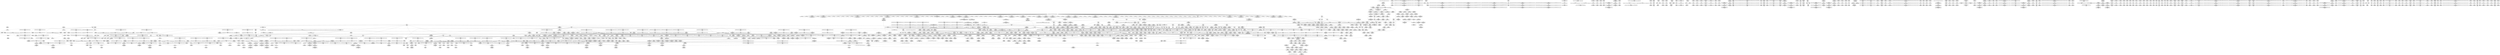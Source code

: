 digraph {
	CE0x5044840 [shape=record,shape=Mrecord,label="{CE0x5044840|rcu_read_unlock:tmp1|*SummSink*}"]
	CE0x5052240 [shape=record,shape=Mrecord,label="{CE0x5052240|_call_void_mcount()_#3|*SummSink*}"]
	CE0x51153b0 [shape=record,shape=Mrecord,label="{CE0x51153b0|__preempt_count_sub:tmp1|*SummSink*}"]
	CE0x511e8d0 [shape=record,shape=Mrecord,label="{CE0x511e8d0|_call_void_asm_addl_$1,_%gs:$0_,_*m,ri,*m,_dirflag_,_fpsr_,_flags_(i32*___preempt_count,_i32_%val,_i32*___preempt_count)_#3,_!dbg_!27714,_!srcloc_!27717|./arch/x86/include/asm/preempt.h,72|*SummSink*}"]
	CE0x5015bc0 [shape=record,shape=Mrecord,label="{CE0x5015bc0|80:_i32,_112:_i8*,_:_CRE_9,10_}"]
	CE0x4ff9430 [shape=record,shape=Mrecord,label="{CE0x4ff9430|__rcu_read_lock:tmp7|include/linux/rcupdate.h,240}"]
	CE0x506d200 [shape=record,shape=Mrecord,label="{CE0x506d200|i8_4|*Constant*}"]
	CE0x4fe75e0 [shape=record,shape=Mrecord,label="{CE0x4fe75e0|COLLAPSED:_GCMRE_current_task_external_global_%struct.task_struct*:_elem_0:default:}"]
	CE0x5077160 [shape=record,shape=Mrecord,label="{CE0x5077160|current_sid:tmp4|security/selinux/hooks.c,218|*SummSink*}"]
	CE0x5113410 [shape=record,shape=Mrecord,label="{CE0x5113410|i64*_getelementptr_inbounds_(_4_x_i64_,_4_x_i64_*___llvm_gcov_ctr128,_i64_0,_i64_2)|*Constant*|*SummSource*}"]
	CE0x505ee80 [shape=record,shape=Mrecord,label="{CE0x505ee80|task_sid:tmp6|security/selinux/hooks.c,208}"]
	"CONST[source:0(mediator),value:0(static)][purpose:{operation}][SrcIdx:2]"
	CE0x5000cc0 [shape=record,shape=Mrecord,label="{CE0x5000cc0|80:_i32,_112:_i8*,_:_CRE_53,54_}"]
	CE0x51003c0 [shape=record,shape=Mrecord,label="{CE0x51003c0|i64_ptrtoint_(i8*_blockaddress(_rcu_lock_release,_%__here)_to_i64)|*Constant*}"]
	CE0x5066be0 [shape=record,shape=Mrecord,label="{CE0x5066be0|avc_has_perm:entry|*SummSource*}"]
	CE0x506d990 [shape=record,shape=Mrecord,label="{CE0x506d990|ipc_has_perm:key|security/selinux/hooks.c,5134|*SummSink*}"]
	CE0x4fffe40 [shape=record,shape=Mrecord,label="{CE0x4fffe40|i64*_getelementptr_inbounds_(_15_x_i64_,_15_x_i64_*___llvm_gcov_ctr305,_i64_0,_i64_12)|*Constant*|*SummSource*}"]
	CE0x50877b0 [shape=record,shape=Mrecord,label="{CE0x50877b0|rcu_read_unlock:tmp|*SummSource*}"]
	CE0x4fda6b0 [shape=record,shape=Mrecord,label="{CE0x4fda6b0|task_sid:tmp5|security/selinux/hooks.c,208|*SummSink*}"]
	CE0x5075380 [shape=record,shape=Mrecord,label="{CE0x5075380|task_sid:tobool1|security/selinux/hooks.c,208|*SummSink*}"]
	CE0x5060150 [shape=record,shape=Mrecord,label="{CE0x5060150|i64*_getelementptr_inbounds_(_13_x_i64_,_13_x_i64_*___llvm_gcov_ctr126,_i64_0,_i64_1)|*Constant*|*SummSource*}"]
	CE0x51074a0 [shape=record,shape=Mrecord,label="{CE0x51074a0|__preempt_count_add:tmp6|./arch/x86/include/asm/preempt.h,73|*SummSink*}"]
	CE0x5008910 [shape=record,shape=Mrecord,label="{CE0x5008910|_ret_%struct.task_struct*_%tmp4,_!dbg_!27714|./arch/x86/include/asm/current.h,14}"]
	CE0x50ad180 [shape=record,shape=Mrecord,label="{CE0x50ad180|rcu_read_lock:tmp2}"]
	CE0x50a8140 [shape=record,shape=Mrecord,label="{CE0x50a8140|current_sid:tmp23|security/selinux/hooks.c,218}"]
	CE0x4fedff0 [shape=record,shape=Mrecord,label="{CE0x4fedff0|_ret_void}"]
	CE0x509b540 [shape=record,shape=Mrecord,label="{CE0x509b540|current_sid:tmp14|security/selinux/hooks.c,218}"]
	CE0x50a13d0 [shape=record,shape=Mrecord,label="{CE0x50a13d0|current_sid:tmp10|security/selinux/hooks.c,218}"]
	CE0x50814d0 [shape=record,shape=Mrecord,label="{CE0x50814d0|i64*_getelementptr_inbounds_(_11_x_i64_,_11_x_i64_*___llvm_gcov_ctr127,_i64_0,_i64_10)|*Constant*}"]
	CE0x50b2670 [shape=record,shape=Mrecord,label="{CE0x50b2670|cred_sid:tmp6|security/selinux/hooks.c,197|*SummSink*}"]
	CE0x5011680 [shape=record,shape=Mrecord,label="{CE0x5011680|selinux_msg_queue_msgctl:tmp12|security/selinux/hooks.c,5219|*SummSink*}"]
	CE0x511d090 [shape=record,shape=Mrecord,label="{CE0x511d090|__preempt_count_add:tmp2}"]
	CE0x500b420 [shape=record,shape=Mrecord,label="{CE0x500b420|_call_void___llvm_gcov_indirect_counter_increment(i32*___llvm_gcov_global_state_pred307,_i64**_getelementptr_inbounds_(_5_x_i64*_,_5_x_i64*_*___llvm_gcda_edge_table306,_i64_0,_i64_2)),_!dbg_!27718|security/selinux/hooks.c,5207|*SummSource*}"]
	CE0x5057540 [shape=record,shape=Mrecord,label="{CE0x5057540|task_sid:tmp5|security/selinux/hooks.c,208}"]
	CE0x503e860 [shape=record,shape=Mrecord,label="{CE0x503e860|__llvm_gcov_indirect_counter_increment:bb4|*SummSource*}"]
	CE0x5060400 [shape=record,shape=Mrecord,label="{CE0x5060400|current_sid:call|security/selinux/hooks.c,218|*SummSource*}"]
	CE0x5106240 [shape=record,shape=Mrecord,label="{CE0x5106240|__rcu_read_unlock:tmp6|include/linux/rcupdate.h,245}"]
	CE0x50a69d0 [shape=record,shape=Mrecord,label="{CE0x50a69d0|current_sid:cred|security/selinux/hooks.c,218}"]
	CE0x5107c40 [shape=record,shape=Mrecord,label="{CE0x5107c40|void_(i32*,_i32,_i32*)*_asm_addl_$1,_%gs:$0_,_*m,ri,*m,_dirflag_,_fpsr_,_flags_}"]
	CE0x5039d00 [shape=record,shape=Mrecord,label="{CE0x5039d00|80:_i32,_112:_i8*,_:_CRE_160,168_|*MultipleSource*|Function::selinux_msg_queue_msgctl&Arg::msq::|security/selinux/hooks.c,5219}"]
	CE0x4fec5f0 [shape=record,shape=Mrecord,label="{CE0x4fec5f0|selinux_msg_queue_msgctl:entry|*SummSink*}"]
	CE0x504ea90 [shape=record,shape=Mrecord,label="{CE0x504ea90|task_sid:tobool4|security/selinux/hooks.c,208|*SummSource*}"]
	CE0x5086910 [shape=record,shape=Mrecord,label="{CE0x5086910|_call_void_mcount()_#3}"]
	CE0x50a3a40 [shape=record,shape=Mrecord,label="{CE0x50a3a40|current_sid:tmp18|security/selinux/hooks.c,218|*SummSource*}"]
	CE0x5127180 [shape=record,shape=Mrecord,label="{CE0x5127180|_call_void_mcount()_#3}"]
	CE0x50aee70 [shape=record,shape=Mrecord,label="{CE0x50aee70|__rcu_read_lock:tmp2|*SummSink*}"]
	CE0x5007d30 [shape=record,shape=Mrecord,label="{CE0x5007d30|i64**_getelementptr_inbounds_(_5_x_i64*_,_5_x_i64*_*___llvm_gcda_edge_table306,_i64_0,_i64_2)|*Constant*}"]
	CE0x5060970 [shape=record,shape=Mrecord,label="{CE0x5060970|task_sid:if.end|*SummSource*}"]
	CE0x50aeb60 [shape=record,shape=Mrecord,label="{CE0x50aeb60|rcu_read_lock:tmp4|include/linux/rcupdate.h,882}"]
	CE0x5054c10 [shape=record,shape=Mrecord,label="{CE0x5054c10|task_sid:call3|security/selinux/hooks.c,208}"]
	CE0x50379a0 [shape=record,shape=Mrecord,label="{CE0x50379a0|80:_i32,_112:_i8*,_:_CRE_66,67_}"]
	CE0x5048dd0 [shape=record,shape=Mrecord,label="{CE0x5048dd0|_ret_void,_!dbg_!27719|./arch/x86/include/asm/preempt.h,73|*SummSource*}"]
	CE0x503ccc0 [shape=record,shape=Mrecord,label="{CE0x503ccc0|ipc_has_perm:entry}"]
	CE0x50b3a80 [shape=record,shape=Mrecord,label="{CE0x50b3a80|i64_5|*Constant*}"]
	CE0x4fe3f60 [shape=record,shape=Mrecord,label="{CE0x4fe3f60|selinux_msg_queue_msgctl:entry}"]
	CE0x4ff0f90 [shape=record,shape=Mrecord,label="{CE0x4ff0f90|%struct.task_struct*_(%struct.task_struct**)*_asm_movq_%gs:$_1:P_,$0_,_r,im,_dirflag_,_fpsr_,_flags_|*SummSource*}"]
	CE0x4ff1af0 [shape=record,shape=Mrecord,label="{CE0x4ff1af0|task_has_system:call|security/selinux/hooks.c,1592|*SummSink*}"]
	CE0x5075120 [shape=record,shape=Mrecord,label="{CE0x5075120|get_current:tmp3|*SummSink*}"]
	CE0x5109e10 [shape=record,shape=Mrecord,label="{CE0x5109e10|i64*_getelementptr_inbounds_(_4_x_i64_,_4_x_i64_*___llvm_gcov_ctr133,_i64_0,_i64_0)|*Constant*|*SummSource*}"]
	CE0x5006910 [shape=record,shape=Mrecord,label="{CE0x5006910|_call_void_mcount()_#3}"]
	CE0x5100c30 [shape=record,shape=Mrecord,label="{CE0x5100c30|COLLAPSED:_GCMRE___llvm_gcov_ctr134_internal_global_4_x_i64_zeroinitializer:_elem_0:default:}"]
	CE0x50142f0 [shape=record,shape=Mrecord,label="{CE0x50142f0|80:_i32,_112:_i8*,_:_CRE_36,37_}"]
	CE0x507f920 [shape=record,shape=Mrecord,label="{CE0x507f920|rcu_read_lock:tmp18|include/linux/rcupdate.h,882|*SummSink*}"]
	CE0x501e030 [shape=record,shape=Mrecord,label="{CE0x501e030|selinux_msg_queue_msgctl:tmp9|security/selinux/hooks.c,5213}"]
	CE0x5051650 [shape=record,shape=Mrecord,label="{CE0x5051650|get_current:tmp4|./arch/x86/include/asm/current.h,14}"]
	CE0x4ff9560 [shape=record,shape=Mrecord,label="{CE0x4ff9560|__rcu_read_lock:tmp7|include/linux/rcupdate.h,240|*SummSource*}"]
	CE0x5121300 [shape=record,shape=Mrecord,label="{CE0x5121300|__rcu_read_unlock:tmp2|*SummSink*}"]
	CE0x500c230 [shape=record,shape=Mrecord,label="{CE0x500c230|selinux_msg_queue_msgctl:call|security/selinux/hooks.c,5204}"]
	CE0x4fe7b30 [shape=record,shape=Mrecord,label="{CE0x4fe7b30|get_current:tmp4|./arch/x86/include/asm/current.h,14}"]
	CE0x5060470 [shape=record,shape=Mrecord,label="{CE0x5060470|current_sid:call|security/selinux/hooks.c,218|*SummSink*}"]
	CE0x4ffb010 [shape=record,shape=Mrecord,label="{CE0x4ffb010|task_has_system:perms|Function::task_has_system&Arg::perms::}"]
	CE0x50a52a0 [shape=record,shape=Mrecord,label="{CE0x50a52a0|current_sid:tmp20|security/selinux/hooks.c,218}"]
	CE0x505eef0 [shape=record,shape=Mrecord,label="{CE0x505eef0|GLOBAL:__llvm_gcov_ctr126|Global_var:__llvm_gcov_ctr126}"]
	CE0x5099da0 [shape=record,shape=Mrecord,label="{CE0x5099da0|i32_218|*Constant*|*SummSource*}"]
	CE0x503b3c0 [shape=record,shape=Mrecord,label="{CE0x503b3c0|selinux_msg_queue_msgctl:retval.0|*SummSource*}"]
	CE0x505ece0 [shape=record,shape=Mrecord,label="{CE0x505ece0|GLOBAL:__llvm_gcov_ctr126|Global_var:__llvm_gcov_ctr126|*SummSink*}"]
	CE0x50baa60 [shape=record,shape=Mrecord,label="{CE0x50baa60|i64*_getelementptr_inbounds_(_11_x_i64_,_11_x_i64_*___llvm_gcov_ctr127,_i64_0,_i64_1)|*Constant*}"]
	CE0x5040a60 [shape=record,shape=Mrecord,label="{CE0x5040a60|rcu_read_unlock:tmp19|include/linux/rcupdate.h,933|*SummSink*}"]
	CE0x5019f60 [shape=record,shape=Mrecord,label="{CE0x5019f60|i32_10|*Constant*|*SummSink*}"]
	CE0x50793a0 [shape=record,shape=Mrecord,label="{CE0x50793a0|0:_i8,_:_GCMR_task_sid.__warned_internal_global_i8_0,_section_.data.unlikely_,_align_1:_elem_0:default:}"]
	CE0x504e610 [shape=record,shape=Mrecord,label="{CE0x504e610|current_sid:tmp12|security/selinux/hooks.c,218}"]
	CE0x4fecbc0 [shape=record,shape=Mrecord,label="{CE0x4fecbc0|get_current:entry|*SummSource*}"]
	CE0x5130110 [shape=record,shape=Mrecord,label="{CE0x5130110|i64*_getelementptr_inbounds_(_4_x_i64_,_4_x_i64_*___llvm_gcov_ctr135,_i64_0,_i64_0)|*Constant*}"]
	CE0x50a2000 [shape=record,shape=Mrecord,label="{CE0x50a2000|i64_1|*Constant*}"]
	CE0x5104450 [shape=record,shape=Mrecord,label="{CE0x5104450|_call_void_mcount()_#3}"]
	CE0x50112a0 [shape=record,shape=Mrecord,label="{CE0x50112a0|i64*_getelementptr_inbounds_(_15_x_i64_,_15_x_i64_*___llvm_gcov_ctr305,_i64_0,_i64_13)|*Constant*}"]
	CE0x50fe300 [shape=record,shape=Mrecord,label="{CE0x50fe300|__rcu_read_unlock:bb}"]
	CE0x5095bb0 [shape=record,shape=Mrecord,label="{CE0x5095bb0|_ret_i32_%tmp6,_!dbg_!27716|security/selinux/hooks.c,197|*SummSink*}"]
	CE0x4ff7040 [shape=record,shape=Mrecord,label="{CE0x4ff7040|GLOBAL:get_current|*Constant*|*SummSource*}"]
	CE0x4ff46c0 [shape=record,shape=Mrecord,label="{CE0x4ff46c0|selinux_msg_queue_msgctl:tmp2|security/selinux/hooks.c,5204|*SummSource*}"]
	CE0x506fb90 [shape=record,shape=Mrecord,label="{CE0x506fb90|i64_3|*Constant*}"]
	CE0x50b8620 [shape=record,shape=Mrecord,label="{CE0x50b8620|i64_6|*Constant*}"]
	CE0x5015830 [shape=record,shape=Mrecord,label="{CE0x5015830|80:_i32,_112:_i8*,_:_CRE_6,7_}"]
	CE0x507b280 [shape=record,shape=Mrecord,label="{CE0x507b280|task_sid:tmp22|security/selinux/hooks.c,208}"]
	CE0x50691c0 [shape=record,shape=Mrecord,label="{CE0x50691c0|task_sid:tmp7|security/selinux/hooks.c,208|*SummSink*}"]
	CE0x500ead0 [shape=record,shape=Mrecord,label="{CE0x500ead0|rcu_read_unlock:tmp18|include/linux/rcupdate.h,933|*SummSource*}"]
	CE0x510fb60 [shape=record,shape=Mrecord,label="{CE0x510fb60|i32_0|*Constant*}"]
	CE0x5063310 [shape=record,shape=Mrecord,label="{CE0x5063310|ipc_has_perm:tmp8|security/selinux/hooks.c,5136}"]
	CE0x4fda5e0 [shape=record,shape=Mrecord,label="{CE0x4fda5e0|task_sid:tmp6|security/selinux/hooks.c,208|*SummSource*}"]
	CE0x5051f40 [shape=record,shape=Mrecord,label="{CE0x5051f40|ipc_has_perm:tmp3|*SummSource*}"]
	CE0x5080bd0 [shape=record,shape=Mrecord,label="{CE0x5080bd0|rcu_read_lock:tmp20|include/linux/rcupdate.h,882}"]
	CE0x5084e60 [shape=record,shape=Mrecord,label="{CE0x5084e60|rcu_read_unlock:call3|include/linux/rcupdate.h,933}"]
	CE0x50772b0 [shape=record,shape=Mrecord,label="{CE0x50772b0|task_sid:do.body|*SummSink*}"]
	CE0x4ff2740 [shape=record,shape=Mrecord,label="{CE0x4ff2740|__llvm_gcov_indirect_counter_increment:entry}"]
	CE0x4fe7990 [shape=record,shape=Mrecord,label="{CE0x4fe7990|_call_void_mcount()_#3|*SummSource*}"]
	CE0x61fe120 [shape=record,shape=Mrecord,label="{CE0x61fe120|GLOBAL:__llvm_gcov_global_state_pred307|Global_var:__llvm_gcov_global_state_pred307|*SummSource*}"]
	CE0x50bb540 [shape=record,shape=Mrecord,label="{CE0x50bb540|GLOBAL:rcu_read_unlock.__warned|Global_var:rcu_read_unlock.__warned|*SummSource*}"]
	CE0x50373b0 [shape=record,shape=Mrecord,label="{CE0x50373b0|80:_i32,_112:_i8*,_:_CRE_61,62_}"]
	CE0x5109430 [shape=record,shape=Mrecord,label="{CE0x5109430|rcu_lock_release:tmp4|include/linux/rcupdate.h,423}"]
	CE0x50fc3c0 [shape=record,shape=Mrecord,label="{CE0x50fc3c0|__rcu_read_unlock:entry|*SummSource*}"]
	CE0x4fe8e70 [shape=record,shape=Mrecord,label="{CE0x4fe8e70|selinux_msg_queue_msgctl:tmp9|security/selinux/hooks.c,5213|*SummSource*}"]
	CE0x5109060 [shape=record,shape=Mrecord,label="{CE0x5109060|__preempt_count_sub:entry|*SummSink*}"]
	CE0x5086750 [shape=record,shape=Mrecord,label="{CE0x5086750|rcu_lock_release:tmp3|*SummSource*}"]
	CE0x50065b0 [shape=record,shape=Mrecord,label="{CE0x50065b0|task_has_system:tmp3}"]
	CE0x5002600 [shape=record,shape=Mrecord,label="{CE0x5002600|selinux_msg_queue_msgctl:bb|*SummSource*}"]
	CE0x50b6360 [shape=record,shape=Mrecord,label="{CE0x50b6360|GLOBAL:__preempt_count_sub|*Constant*|*SummSource*}"]
	CE0x5040ad0 [shape=record,shape=Mrecord,label="{CE0x5040ad0|rcu_read_unlock:tmp19|include/linux/rcupdate.h,933|*SummSource*}"]
	CE0x503cf90 [shape=record,shape=Mrecord,label="{CE0x503cf90|ipc_has_perm:perms|Function::ipc_has_perm&Arg::perms::}"]
	CE0x5016b30 [shape=record,shape=Mrecord,label="{CE0x5016b30|80:_i32,_112:_i8*,_:_CRE_22,23_}"]
	CE0x50b2be0 [shape=record,shape=Mrecord,label="{CE0x50b2be0|rcu_read_lock:tmp3}"]
	CE0x5040510 [shape=record,shape=Mrecord,label="{CE0x5040510|__llvm_gcov_indirect_counter_increment:exit|*SummSource*}"]
	CE0x5038490 [shape=record,shape=Mrecord,label="{CE0x5038490|80:_i32,_112:_i8*,_:_CRE_80,84_|*MultipleSource*|Function::selinux_msg_queue_msgctl&Arg::msq::|security/selinux/hooks.c,5219}"]
	CE0x50849b0 [shape=record,shape=Mrecord,label="{CE0x50849b0|__rcu_read_lock:tmp4|include/linux/rcupdate.h,239|*SummSource*}"]
	CE0x505c770 [shape=record,shape=Mrecord,label="{CE0x505c770|__rcu_read_lock:entry|*SummSink*}"]
	CE0x50b5380 [shape=record,shape=Mrecord,label="{CE0x50b5380|rcu_read_lock:tobool1|include/linux/rcupdate.h,882|*SummSource*}"]
	CE0x50fd5d0 [shape=record,shape=Mrecord,label="{CE0x50fd5d0|i64*_getelementptr_inbounds_(_4_x_i64_,_4_x_i64_*___llvm_gcov_ctr133,_i64_0,_i64_3)|*Constant*|*SummSource*}"]
	CE0x5062d10 [shape=record,shape=Mrecord,label="{CE0x5062d10|ipc_has_perm:tmp7|security/selinux/hooks.c,5136|*SummSource*}"]
	CE0x508c950 [shape=record,shape=Mrecord,label="{CE0x508c950|rcu_read_unlock:do.body|*SummSource*}"]
	CE0x508b410 [shape=record,shape=Mrecord,label="{CE0x508b410|rcu_read_unlock:tmp|*SummSink*}"]
	CE0x5072a80 [shape=record,shape=Mrecord,label="{CE0x5072a80|_call_void___rcu_read_unlock()_#10,_!dbg_!27734|include/linux/rcupdate.h,937|*SummSource*}"]
	CE0x504ce70 [shape=record,shape=Mrecord,label="{CE0x504ce70|i64_3|*Constant*|*SummSource*}"]
	CE0x4ff2040 [shape=record,shape=Mrecord,label="{CE0x4ff2040|GLOBAL:task_sid|*Constant*|*SummSink*}"]
	CE0x50a2cc0 [shape=record,shape=Mrecord,label="{CE0x50a2cc0|i64*_getelementptr_inbounds_(_11_x_i64_,_11_x_i64_*___llvm_gcov_ctr125,_i64_0,_i64_9)|*Constant*}"]
	CE0x4ff1760 [shape=record,shape=Mrecord,label="{CE0x4ff1760|_call_void_mcount()_#3|*SummSink*}"]
	CE0x4fecac0 [shape=record,shape=Mrecord,label="{CE0x4fecac0|GLOBAL:get_current|*Constant*|*SummSink*}"]
	CE0x50667e0 [shape=record,shape=Mrecord,label="{CE0x50667e0|i32_(i32,_i32,_i16,_i32,_%struct.common_audit_data*)*_bitcast_(i32_(i32,_i32,_i16,_i32,_%struct.common_audit_data.495*)*_avc_has_perm_to_i32_(i32,_i32,_i16,_i32,_%struct.common_audit_data*)*)|*Constant*|*SummSink*}"]
	CE0x5078700 [shape=record,shape=Mrecord,label="{CE0x5078700|rcu_read_lock:bb|*SummSource*}"]
	CE0x4ff51d0 [shape=record,shape=Mrecord,label="{CE0x4ff51d0|get_current:tmp2}"]
	CE0x5055b90 [shape=record,shape=Mrecord,label="{CE0x5055b90|task_sid:tmp4|*LoadInst*|security/selinux/hooks.c,208|*SummSource*}"]
	CE0x50b8e30 [shape=record,shape=Mrecord,label="{CE0x50b8e30|i64*_getelementptr_inbounds_(_11_x_i64_,_11_x_i64_*___llvm_gcov_ctr132,_i64_0,_i64_8)|*Constant*}"]
	CE0x50124c0 [shape=record,shape=Mrecord,label="{CE0x50124c0|selinux_msg_queue_msgctl:msq|Function::selinux_msg_queue_msgctl&Arg::msq::|*SummSink*}"]
	CE0x50406e0 [shape=record,shape=Mrecord,label="{CE0x50406e0|__llvm_gcov_indirect_counter_increment:pred}"]
	CE0x4ff7e50 [shape=record,shape=Mrecord,label="{CE0x4ff7e50|selinux_msg_queue_msgctl:tmp5|security/selinux/hooks.c,5207|*SummSink*}"]
	CE0x506a2f0 [shape=record,shape=Mrecord,label="{CE0x506a2f0|GLOBAL:current_sid|*Constant*|*SummSource*}"]
	CE0x4ff8c40 [shape=record,shape=Mrecord,label="{CE0x4ff8c40|ipc_has_perm:tmp1|*SummSource*}"]
	CE0x50a7e50 [shape=record,shape=Mrecord,label="{CE0x50a7e50|current_sid:tmp22|security/selinux/hooks.c,218}"]
	CE0x508ccd0 [shape=record,shape=Mrecord,label="{CE0x508ccd0|task_sid:tmp19|security/selinux/hooks.c,208|*SummSource*}"]
	CE0x506ccc0 [shape=record,shape=Mrecord,label="{CE0x506ccc0|ipc_has_perm:key|security/selinux/hooks.c,5134|*SummSource*}"]
	CE0x5058510 [shape=record,shape=Mrecord,label="{CE0x5058510|i64_6|*Constant*}"]
	CE0x4ffe2e0 [shape=record,shape=Mrecord,label="{CE0x4ffe2e0|_ret_i32_%call7,_!dbg_!27749|security/selinux/hooks.c,210}"]
	CE0x5098380 [shape=record,shape=Mrecord,label="{CE0x5098380|rcu_read_lock:do.end|*SummSource*}"]
	CE0x4ff6500 [shape=record,shape=Mrecord,label="{CE0x4ff6500|_call_void___llvm_gcov_indirect_counter_increment(i32*___llvm_gcov_global_state_pred307,_i64**_getelementptr_inbounds_(_5_x_i64*_,_5_x_i64*_*___llvm_gcda_edge_table306,_i64_0,_i64_4)),_!dbg_!27723|security/selinux/hooks.c,5213|*SummSink*}"]
	CE0x513a7e0 [shape=record,shape=Mrecord,label="{CE0x513a7e0|__preempt_count_add:tmp1|*SummSource*}"]
	CE0x4ff91b0 [shape=record,shape=Mrecord,label="{CE0x4ff91b0|__llvm_gcov_indirect_counter_increment:tmp2}"]
	CE0x5039970 [shape=record,shape=Mrecord,label="{CE0x5039970|80:_i32,_112:_i8*,_:_CRE_144,152_|*MultipleSource*|Function::selinux_msg_queue_msgctl&Arg::msq::|security/selinux/hooks.c,5219}"]
	CE0x5092710 [shape=record,shape=Mrecord,label="{CE0x5092710|i8*_getelementptr_inbounds_(_44_x_i8_,_44_x_i8_*_.str47,_i32_0,_i32_0)|*Constant*|*SummSink*}"]
	CE0x504bb70 [shape=record,shape=Mrecord,label="{CE0x504bb70|rcu_read_unlock:tmp5|include/linux/rcupdate.h,933}"]
	CE0x50ff330 [shape=record,shape=Mrecord,label="{CE0x50ff330|rcu_lock_release:tmp5|include/linux/rcupdate.h,423}"]
	CE0x51130b0 [shape=record,shape=Mrecord,label="{CE0x51130b0|i64*_getelementptr_inbounds_(_4_x_i64_,_4_x_i64_*___llvm_gcov_ctr128,_i64_0,_i64_1)|*Constant*|*SummSource*}"]
	CE0x5096620 [shape=record,shape=Mrecord,label="{CE0x5096620|GLOBAL:rcu_read_unlock|*Constant*|*SummSink*}"]
	CE0x511d620 [shape=record,shape=Mrecord,label="{CE0x511d620|_ret_void,_!dbg_!27720|./arch/x86/include/asm/preempt.h,78|*SummSource*}"]
	CE0x509f050 [shape=record,shape=Mrecord,label="{CE0x509f050|current_sid:tmp8|security/selinux/hooks.c,218|*SummSink*}"]
	CE0x50fc260 [shape=record,shape=Mrecord,label="{CE0x50fc260|__rcu_read_unlock:entry}"]
	CE0x6b438d0 [shape=record,shape=Mrecord,label="{CE0x6b438d0|i32_0|*Constant*|*SummSink*}"]
	CE0x511b9b0 [shape=record,shape=Mrecord,label="{CE0x511b9b0|rcu_lock_release:indirectgoto|*SummSink*}"]
	CE0x5013aa0 [shape=record,shape=Mrecord,label="{CE0x5013aa0|80:_i32,_112:_i8*,_:_CRE_29,30_}"]
	CE0x4ff4ec0 [shape=record,shape=Mrecord,label="{CE0x4ff4ec0|i32_12|*Constant*}"]
	CE0x5107f00 [shape=record,shape=Mrecord,label="{CE0x5107f00|_call_void_mcount()_#3|*SummSink*}"]
	CE0x50a7070 [shape=record,shape=Mrecord,label="{CE0x50a7070|current_sid:tmp21|security/selinux/hooks.c,218|*SummSource*}"]
	CE0x50b6fc0 [shape=record,shape=Mrecord,label="{CE0x50b6fc0|rcu_read_lock:tmp10|include/linux/rcupdate.h,882|*SummSource*}"]
	CE0x511eef0 [shape=record,shape=Mrecord,label="{CE0x511eef0|i64*_getelementptr_inbounds_(_4_x_i64_,_4_x_i64_*___llvm_gcov_ctr130,_i64_0,_i64_0)|*Constant*|*SummSink*}"]
	CE0x5140010 [shape=record,shape=Mrecord,label="{CE0x5140010|__preempt_count_sub:tmp2}"]
	CE0x5066e50 [shape=record,shape=Mrecord,label="{CE0x5066e50|avc_has_perm:ssid|Function::avc_has_perm&Arg::ssid::}"]
	CE0x50400c0 [shape=record,shape=Mrecord,label="{CE0x50400c0|get_current:tmp1|*SummSink*}"]
	CE0x5063c50 [shape=record,shape=Mrecord,label="{CE0x5063c50|avc_has_perm:entry}"]
	CE0x5016540 [shape=record,shape=Mrecord,label="{CE0x5016540|80:_i32,_112:_i8*,_:_CRE_17,18_}"]
	CE0x503b160 [shape=record,shape=Mrecord,label="{CE0x503b160|GLOBAL:ipc_has_perm|*Constant*|*SummSink*}"]
	CE0x510f260 [shape=record,shape=Mrecord,label="{CE0x510f260|i8*_undef|*Constant*|*SummSink*}"]
	CE0x506f320 [shape=record,shape=Mrecord,label="{CE0x506f320|i32_0|*Constant*}"]
	CE0x4fffc30 [shape=record,shape=Mrecord,label="{CE0x4fffc30|selinux_msg_queue_msgctl:tmp10|security/selinux/hooks.c,5216|*SummSource*}"]
	CE0x505c940 [shape=record,shape=Mrecord,label="{CE0x505c940|_call_void_rcu_lock_acquire(%struct.lockdep_map*_rcu_lock_map)_#10,_!dbg_!27711|include/linux/rcupdate.h,881}"]
	CE0x5099750 [shape=record,shape=Mrecord,label="{CE0x5099750|cred_sid:tmp5|security/selinux/hooks.c,196}"]
	CE0x50fdc90 [shape=record,shape=Mrecord,label="{CE0x50fdc90|rcu_lock_release:tmp7}"]
	CE0x513b160 [shape=record,shape=Mrecord,label="{CE0x513b160|i64*_getelementptr_inbounds_(_4_x_i64_,_4_x_i64_*___llvm_gcov_ctr134,_i64_0,_i64_0)|*Constant*}"]
	CE0x5013710 [shape=record,shape=Mrecord,label="{CE0x5013710|80:_i32,_112:_i8*,_:_CRE_26,27_}"]
	CE0x508bf20 [shape=record,shape=Mrecord,label="{CE0x508bf20|rcu_lock_release:tmp2|*SummSource*}"]
	CE0x4ff4730 [shape=record,shape=Mrecord,label="{CE0x4ff4730|selinux_msg_queue_msgctl:tmp2|security/selinux/hooks.c,5204|*SummSink*}"]
	CE0x5100ca0 [shape=record,shape=Mrecord,label="{CE0x5100ca0|__rcu_read_unlock:tmp|*SummSource*}"]
	CE0x5066ce0 [shape=record,shape=Mrecord,label="{CE0x5066ce0|avc_has_perm:entry|*SummSink*}"]
	CE0x505a180 [shape=record,shape=Mrecord,label="{CE0x505a180|current_sid:tobool1|security/selinux/hooks.c,218}"]
	CE0x5012ef0 [shape=record,shape=Mrecord,label="{CE0x5012ef0|80:_i32,_112:_i8*,_:_CRE_1,2_}"]
	CE0x5042260 [shape=record,shape=Mrecord,label="{CE0x5042260|rcu_read_unlock:tmp22|include/linux/rcupdate.h,935|*SummSink*}"]
	CE0x50ff0a0 [shape=record,shape=Mrecord,label="{CE0x50ff0a0|__preempt_count_sub:tmp3}"]
	CE0x5096e00 [shape=record,shape=Mrecord,label="{CE0x5096e00|_ret_void,_!dbg_!27735|include/linux/rcupdate.h,938|*SummSink*}"]
	CE0x5100d40 [shape=record,shape=Mrecord,label="{CE0x5100d40|i64*_getelementptr_inbounds_(_4_x_i64_,_4_x_i64_*___llvm_gcov_ctr128,_i64_0,_i64_0)|*Constant*|*SummSink*}"]
	CE0x50ae4d0 [shape=record,shape=Mrecord,label="{CE0x50ae4d0|rcu_read_unlock:land.lhs.true}"]
	CE0x5107030 [shape=record,shape=Mrecord,label="{CE0x5107030|_call_void_mcount()_#3|*SummSource*}"]
	CE0x50161b0 [shape=record,shape=Mrecord,label="{CE0x50161b0|80:_i32,_112:_i8*,_:_CRE_14,15_}"]
	CE0x50ad6c0 [shape=record,shape=Mrecord,label="{CE0x50ad6c0|__rcu_read_lock:do.body|*SummSource*}"]
	CE0x5085750 [shape=record,shape=Mrecord,label="{CE0x5085750|__rcu_read_lock:tmp3|*SummSource*}"]
	CE0x5069380 [shape=record,shape=Mrecord,label="{CE0x5069380|get_current:tmp|*SummSource*}"]
	CE0x50953e0 [shape=record,shape=Mrecord,label="{CE0x50953e0|cred_sid:entry|*SummSink*}"]
	CE0x5087d30 [shape=record,shape=Mrecord,label="{CE0x5087d30|i64*_getelementptr_inbounds_(_4_x_i64_,_4_x_i64_*___llvm_gcov_ctr130,_i64_0,_i64_1)|*Constant*|*SummSink*}"]
	CE0x5128110 [shape=record,shape=Mrecord,label="{CE0x5128110|GLOBAL:__preempt_count|Global_var:__preempt_count}"]
	CE0x507f1e0 [shape=record,shape=Mrecord,label="{CE0x507f1e0|rcu_read_lock:tmp17|include/linux/rcupdate.h,882}"]
	CE0x5055410 [shape=record,shape=Mrecord,label="{CE0x5055410|task_sid:tmp3|*SummSink*}"]
	CE0x5005da0 [shape=record,shape=Mrecord,label="{CE0x5005da0|GLOBAL:__llvm_gcov_indirect_counter_increment|*Constant*|*SummSource*}"]
	CE0x5038c80 [shape=record,shape=Mrecord,label="{CE0x5038c80|80:_i32,_112:_i8*,_:_CRE_96,100_|*MultipleSource*|Function::selinux_msg_queue_msgctl&Arg::msq::|security/selinux/hooks.c,5219}"]
	CE0x5076bd0 [shape=record,shape=Mrecord,label="{CE0x5076bd0|i64_4|*Constant*|*SummSource*}"]
	CE0x508df60 [shape=record,shape=Mrecord,label="{CE0x508df60|i64*_getelementptr_inbounds_(_4_x_i64_,_4_x_i64_*___llvm_gcov_ctr134,_i64_0,_i64_0)|*Constant*|*SummSink*}"]
	CE0x4fe4030 [shape=record,shape=Mrecord,label="{CE0x4fe4030|selinux_msg_queue_msgctl:entry|*SummSource*}"]
	CE0x51279b0 [shape=record,shape=Mrecord,label="{CE0x51279b0|__preempt_count_sub:tmp7|./arch/x86/include/asm/preempt.h,78|*SummSource*}"]
	CE0x50a7650 [shape=record,shape=Mrecord,label="{CE0x50a7650|i32_22|*Constant*|*SummSink*}"]
	CE0x50985d0 [shape=record,shape=Mrecord,label="{CE0x50985d0|rcu_read_lock:tmp|*SummSource*}"]
	CE0x501c420 [shape=record,shape=Mrecord,label="{CE0x501c420|%struct.task_struct*_(%struct.task_struct**)*_asm_movq_%gs:$_1:P_,$0_,_r,im,_dirflag_,_fpsr_,_flags_}"]
	CE0x5006bd0 [shape=record,shape=Mrecord,label="{CE0x5006bd0|_call_void_mcount()_#3|*SummSource*}"]
	CE0x50ba300 [shape=record,shape=Mrecord,label="{CE0x50ba300|i64*_getelementptr_inbounds_(_11_x_i64_,_11_x_i64_*___llvm_gcov_ctr127,_i64_0,_i64_8)|*Constant*}"]
	CE0x511e3c0 [shape=record,shape=Mrecord,label="{CE0x511e3c0|i64*_getelementptr_inbounds_(_4_x_i64_,_4_x_i64_*___llvm_gcov_ctr133,_i64_0,_i64_2)|*Constant*|*SummSink*}"]
	CE0x507d250 [shape=record,shape=Mrecord,label="{CE0x507d250|i8*_getelementptr_inbounds_(_25_x_i8_,_25_x_i8_*_.str45,_i32_0,_i32_0)|*Constant*|*SummSource*}"]
	CE0x4ffdcb0 [shape=record,shape=Mrecord,label="{CE0x4ffdcb0|task_sid:call7|security/selinux/hooks.c,208|*SummSink*}"]
	CE0x5010e30 [shape=record,shape=Mrecord,label="{CE0x5010e30|selinux_msg_queue_msgctl:perms.0|*SummSink*}"]
	CE0x50001d0 [shape=record,shape=Mrecord,label="{CE0x50001d0|selinux_msg_queue_msgctl:tmp11|security/selinux/hooks.c,5216}"]
	CE0x5152f40 [shape=record,shape=Mrecord,label="{CE0x5152f40|__preempt_count_add:do.end|*SummSink*}"]
	CE0x5056bd0 [shape=record,shape=Mrecord,label="{CE0x5056bd0|task_sid:tmp9|security/selinux/hooks.c,208}"]
	CE0x4ffbc70 [shape=record,shape=Mrecord,label="{CE0x4ffbc70|i64*_getelementptr_inbounds_(_2_x_i64_,_2_x_i64_*___llvm_gcov_ctr159,_i64_0,_i64_1)|*Constant*}"]
	CE0x5108170 [shape=record,shape=Mrecord,label="{CE0x5108170|%struct.lockdep_map*_null|*Constant*}"]
	CE0x509c7c0 [shape=record,shape=Mrecord,label="{CE0x509c7c0|i64*_getelementptr_inbounds_(_11_x_i64_,_11_x_i64_*___llvm_gcov_ctr125,_i64_0,_i64_8)|*Constant*|*SummSource*}"]
	CE0x5046920 [shape=record,shape=Mrecord,label="{CE0x5046920|i64*_getelementptr_inbounds_(_4_x_i64_,_4_x_i64_*___llvm_gcov_ctr130,_i64_0,_i64_2)|*Constant*|*SummSink*}"]
	CE0x5019560 [shape=record,shape=Mrecord,label="{CE0x5019560|current_sid:tmp24|security/selinux/hooks.c,220|*SummSink*}"]
	CE0x5080f30 [shape=record,shape=Mrecord,label="{CE0x5080f30|rcu_read_lock:tmp20|include/linux/rcupdate.h,882|*SummSink*}"]
	CE0x5059510 [shape=record,shape=Mrecord,label="{CE0x5059510|i64_3|*Constant*}"]
	CE0x5016c60 [shape=record,shape=Mrecord,label="{CE0x5016c60|80:_i32,_112:_i8*,_:_CRE_23,24_}"]
	CE0x5035f10 [shape=record,shape=Mrecord,label="{CE0x5035f10|ipc_has_perm:tmp4|*LoadInst*|security/selinux/hooks.c,5131|*SummSink*}"]
	CE0x5083e90 [shape=record,shape=Mrecord,label="{CE0x5083e90|rcu_read_unlock:do.end}"]
	CE0x4fe3bc0 [shape=record,shape=Mrecord,label="{CE0x4fe3bc0|selinux_msg_queue_msgctl:sw.epilog}"]
	CE0x503df40 [shape=record,shape=Mrecord,label="{CE0x503df40|_ret_i32_%retval.0,_!dbg_!27731|security/selinux/hooks.c,5221}"]
	CE0x5017b90 [shape=record,shape=Mrecord,label="{CE0x5017b90|i32_1|*Constant*}"]
	CE0x5096ab0 [shape=record,shape=Mrecord,label="{CE0x5096ab0|_ret_void,_!dbg_!27735|include/linux/rcupdate.h,938}"]
	CE0x508a3f0 [shape=record,shape=Mrecord,label="{CE0x508a3f0|rcu_read_unlock:tmp14|include/linux/rcupdate.h,933|*SummSink*}"]
	CE0x5128e10 [shape=record,shape=Mrecord,label="{CE0x5128e10|__preempt_count_add:tmp1|*SummSink*}"]
	CE0x4fff9c0 [shape=record,shape=Mrecord,label="{CE0x4fff9c0|i64**_getelementptr_inbounds_(_5_x_i64*_,_5_x_i64*_*___llvm_gcda_edge_table306,_i64_0,_i64_0)|*Constant*|*SummSource*}"]
	CE0x505ea20 [shape=record,shape=Mrecord,label="{CE0x505ea20|rcu_read_lock:tmp5|include/linux/rcupdate.h,882}"]
	CE0x5048430 [shape=record,shape=Mrecord,label="{CE0x5048430|rcu_lock_acquire:tmp2|*SummSource*}"]
	CE0x5048bd0 [shape=record,shape=Mrecord,label="{CE0x5048bd0|__preempt_count_add:val|Function::__preempt_count_add&Arg::val::|*SummSource*}"]
	CE0x50181c0 [shape=record,shape=Mrecord,label="{CE0x50181c0|current_sid:sid|security/selinux/hooks.c,220|*SummSource*}"]
	CE0x5100690 [shape=record,shape=Mrecord,label="{CE0x5100690|i64*_getelementptr_inbounds_(_4_x_i64_,_4_x_i64_*___llvm_gcov_ctr133,_i64_0,_i64_3)|*Constant*}"]
	CE0x4ff3ea0 [shape=record,shape=Mrecord,label="{CE0x4ff3ea0|COLLAPSED:_GCMRE___llvm_gcov_ctr98_internal_global_2_x_i64_zeroinitializer:_elem_0:default:}"]
	CE0x5080360 [shape=record,shape=Mrecord,label="{CE0x5080360|_call_void_lockdep_rcu_suspicious(i8*_getelementptr_inbounds_(_25_x_i8_,_25_x_i8_*_.str45,_i32_0,_i32_0),_i32_883,_i8*_getelementptr_inbounds_(_42_x_i8_,_42_x_i8_*_.str46,_i32_0,_i32_0))_#10,_!dbg_!27728|include/linux/rcupdate.h,882|*SummSink*}"]
	CE0x5054740 [shape=record,shape=Mrecord,label="{CE0x5054740|task_has_system:bb}"]
	CE0x50876d0 [shape=record,shape=Mrecord,label="{CE0x50876d0|rcu_read_unlock:tmp}"]
	CE0x50b7930 [shape=record,shape=Mrecord,label="{CE0x50b7930|rcu_read_lock:tmp12|include/linux/rcupdate.h,882|*SummSource*}"]
	CE0x5093170 [shape=record,shape=Mrecord,label="{CE0x5093170|i64*_getelementptr_inbounds_(_4_x_i64_,_4_x_i64_*___llvm_gcov_ctr133,_i64_0,_i64_0)|*Constant*|*SummSink*}"]
	CE0x5080570 [shape=record,shape=Mrecord,label="{CE0x5080570|i8*_getelementptr_inbounds_(_25_x_i8_,_25_x_i8_*_.str45,_i32_0,_i32_0)|*Constant*}"]
	CE0x501c310 [shape=record,shape=Mrecord,label="{CE0x501c310|GLOBAL:current_task|Global_var:current_task|*SummSink*}"]
	CE0x5097dd0 [shape=record,shape=Mrecord,label="{CE0x5097dd0|current_sid:if.then|*SummSink*}"]
	CE0x5068ae0 [shape=record,shape=Mrecord,label="{CE0x5068ae0|avc_has_perm:auditdata|Function::avc_has_perm&Arg::auditdata::|*SummSource*}"]
	CE0x5076d10 [shape=record,shape=Mrecord,label="{CE0x5076d10|task_sid:tmp10|security/selinux/hooks.c,208}"]
	CE0x4ff54d0 [shape=record,shape=Mrecord,label="{CE0x4ff54d0|i64*_getelementptr_inbounds_(_2_x_i64_,_2_x_i64_*___llvm_gcov_ctr98,_i64_0,_i64_1)|*Constant*|*SummSink*}"]
	CE0x5087b60 [shape=record,shape=Mrecord,label="{CE0x5087b60|i64*_getelementptr_inbounds_(_4_x_i64_,_4_x_i64_*___llvm_gcov_ctr130,_i64_0,_i64_1)|*Constant*|*SummSource*}"]
	CE0x511f3c0 [shape=record,shape=Mrecord,label="{CE0x511f3c0|i64*_getelementptr_inbounds_(_4_x_i64_,_4_x_i64_*___llvm_gcov_ctr133,_i64_0,_i64_1)|*Constant*|*SummSource*}"]
	CE0x50ff030 [shape=record,shape=Mrecord,label="{CE0x50ff030|void_(i32*,_i32,_i32*)*_asm_addl_$1,_%gs:$0_,_*m,ri,*m,_dirflag_,_fpsr_,_flags_|*SummSource*}"]
	CE0x5014a10 [shape=record,shape=Mrecord,label="{CE0x5014a10|80:_i32,_112:_i8*,_:_CRE_42,43_}"]
	CE0x50fd090 [shape=record,shape=Mrecord,label="{CE0x50fd090|i64_ptrtoint_(i8*_blockaddress(_rcu_lock_release,_%__here)_to_i64)|*Constant*|*SummSink*}"]
	CE0x4ff5b20 [shape=record,shape=Mrecord,label="{CE0x4ff5b20|selinux_msg_queue_msgctl:tmp7|security/selinux/hooks.c,5210|*SummSource*}"]
	CE0x5060810 [shape=record,shape=Mrecord,label="{CE0x5060810|task_sid:land.lhs.true2|*SummSink*}"]
	CE0x6b43860 [shape=record,shape=Mrecord,label="{CE0x6b43860|_call_void_mcount()_#3}"]
	CE0x4fe2c10 [shape=record,shape=Mrecord,label="{CE0x4fe2c10|selinux_msg_queue_msgctl:cmd|Function::selinux_msg_queue_msgctl&Arg::cmd::|*SummSink*}"]
	CE0x50787a0 [shape=record,shape=Mrecord,label="{CE0x50787a0|rcu_read_lock:bb|*SummSink*}"]
	CE0x5078e10 [shape=record,shape=Mrecord,label="{CE0x5078e10|task_sid:tmp12|security/selinux/hooks.c,208}"]
	CE0x503e170 [shape=record,shape=Mrecord,label="{CE0x503e170|_ret_i32_%retval.0,_!dbg_!27731|security/selinux/hooks.c,5221|*SummSink*}"]
	CE0x5123e20 [shape=record,shape=Mrecord,label="{CE0x5123e20|_call_void_mcount()_#3|*SummSink*}"]
	CE0x510e1c0 [shape=record,shape=Mrecord,label="{CE0x510e1c0|rcu_lock_acquire:tmp6|*SummSink*}"]
	CE0x5152370 [shape=record,shape=Mrecord,label="{CE0x5152370|__preempt_count_sub:tmp6|./arch/x86/include/asm/preempt.h,78}"]
	CE0x5006790 [shape=record,shape=Mrecord,label="{CE0x5006790|task_has_system:tmp3|*SummSource*}"]
	CE0x507f250 [shape=record,shape=Mrecord,label="{CE0x507f250|rcu_read_lock:tmp17|include/linux/rcupdate.h,882|*SummSource*}"]
	CE0x4ff9990 [shape=record,shape=Mrecord,label="{CE0x4ff9990|__llvm_gcov_indirect_counter_increment:tmp|*SummSource*}"]
	CE0x50fdeb0 [shape=record,shape=Mrecord,label="{CE0x50fdeb0|rcu_lock_release:tmp7|*SummSource*}"]
	CE0x5088b20 [shape=record,shape=Mrecord,label="{CE0x5088b20|i32_1|*Constant*}"]
	CE0x50a5420 [shape=record,shape=Mrecord,label="{CE0x50a5420|current_sid:tmp20|security/selinux/hooks.c,218|*SummSource*}"]
	CE0x50b2100 [shape=record,shape=Mrecord,label="{CE0x50b2100|cred_sid:tmp6|security/selinux/hooks.c,197|*SummSource*}"]
	CE0x5097aa0 [shape=record,shape=Mrecord,label="{CE0x5097aa0|cred_sid:tmp3|*SummSink*}"]
	CE0x507f7a0 [shape=record,shape=Mrecord,label="{CE0x507f7a0|rcu_read_lock:tmp18|include/linux/rcupdate.h,882|*SummSource*}"]
	CE0x50fff90 [shape=record,shape=Mrecord,label="{CE0x50fff90|GLOBAL:lock_release|*Constant*|*SummSource*}"]
	CE0x50a6860 [shape=record,shape=Mrecord,label="{CE0x50a6860|i32_78|*Constant*|*SummSink*}"]
	CE0x5013970 [shape=record,shape=Mrecord,label="{CE0x5013970|80:_i32,_112:_i8*,_:_CRE_28,29_}"]
	CE0x5110070 [shape=record,shape=Mrecord,label="{CE0x5110070|__preempt_count_sub:bb|*SummSource*}"]
	CE0x51198c0 [shape=record,shape=Mrecord,label="{CE0x51198c0|_call_void_mcount()_#3|*SummSource*}"]
	CE0x50adea0 [shape=record,shape=Mrecord,label="{CE0x50adea0|__rcu_read_lock:tmp5|include/linux/rcupdate.h,239|*SummSource*}"]
	CE0x5000f20 [shape=record,shape=Mrecord,label="{CE0x5000f20|80:_i32,_112:_i8*,_:_CRE_55,56_}"]
	CE0x50ac8a0 [shape=record,shape=Mrecord,label="{CE0x50ac8a0|rcu_read_lock:land.lhs.true2}"]
	"CONST[source:0(mediator),value:0(static)][purpose:{operation}]"
	CE0x50b7490 [shape=record,shape=Mrecord,label="{CE0x50b7490|rcu_read_lock:tmp11|include/linux/rcupdate.h,882|*SummSource*}"]
	CE0x508d1a0 [shape=record,shape=Mrecord,label="{CE0x508d1a0|i8_1|*Constant*|*SummSink*}"]
	CE0x50b9cf0 [shape=record,shape=Mrecord,label="{CE0x50b9cf0|rcu_read_lock:tmp15|include/linux/rcupdate.h,882|*SummSink*}"]
	CE0x50b8dc0 [shape=record,shape=Mrecord,label="{CE0x50b8dc0|rcu_read_unlock:tmp16|include/linux/rcupdate.h,933|*SummSink*}"]
	CE0x51294d0 [shape=record,shape=Mrecord,label="{CE0x51294d0|COLLAPSED:_GCMRE___llvm_gcov_ctr129_internal_global_4_x_i64_zeroinitializer:_elem_0:default:}"]
	CE0x50414c0 [shape=record,shape=Mrecord,label="{CE0x50414c0|i64*_getelementptr_inbounds_(_11_x_i64_,_11_x_i64_*___llvm_gcov_ctr132,_i64_0,_i64_10)|*Constant*}"]
	CE0x503dbf0 [shape=record,shape=Mrecord,label="{CE0x503dbf0|selinux_msg_queue_msgctl:tmp14|security/selinux/hooks.c,5221}"]
	CE0x503ef20 [shape=record,shape=Mrecord,label="{CE0x503ef20|i64*_getelementptr_inbounds_(_2_x_i64_,_2_x_i64_*___llvm_gcov_ctr98,_i64_0,_i64_0)|*Constant*|*SummSource*}"]
	CE0x5123d20 [shape=record,shape=Mrecord,label="{CE0x5123d20|_call_void_mcount()_#3|*SummSource*}"]
	CE0x5056450 [shape=record,shape=Mrecord,label="{CE0x5056450|i8_1|*Constant*}"]
	CE0x63de3b0 [shape=record,shape=Mrecord,label="{CE0x63de3b0|__llvm_gcov_indirect_counter_increment:entry|*SummSink*}"]
	CE0x5043490 [shape=record,shape=Mrecord,label="{CE0x5043490|i64*_getelementptr_inbounds_(_13_x_i64_,_13_x_i64_*___llvm_gcov_ctr126,_i64_0,_i64_11)|*Constant*|*SummSink*}"]
	CE0x509fdf0 [shape=record,shape=Mrecord,label="{CE0x509fdf0|cred_sid:tmp|*SummSource*}"]
	CE0x508c430 [shape=record,shape=Mrecord,label="{CE0x508c430|__rcu_read_lock:tmp6|include/linux/rcupdate.h,240|*SummSource*}"]
	CE0x5152140 [shape=record,shape=Mrecord,label="{CE0x5152140|i64*_getelementptr_inbounds_(_4_x_i64_,_4_x_i64_*___llvm_gcov_ctr135,_i64_0,_i64_3)|*Constant*|*SummSource*}"]
	CE0x506bad0 [shape=record,shape=Mrecord,label="{CE0x506bad0|i64*_getelementptr_inbounds_(_2_x_i64_,_2_x_i64_*___llvm_gcov_ctr294,_i64_0,_i64_1)|*Constant*|*SummSource*}"]
	CE0x50596b0 [shape=record,shape=Mrecord,label="{CE0x50596b0|task_sid:tobool4|security/selinux/hooks.c,208}"]
	CE0x5043570 [shape=record,shape=Mrecord,label="{CE0x5043570|task_sid:tmp24|security/selinux/hooks.c,208|*SummSink*}"]
	CE0x5068a40 [shape=record,shape=Mrecord,label="{CE0x5068a40|avc_has_perm:auditdata|Function::avc_has_perm&Arg::auditdata::}"]
	CE0x500abd0 [shape=record,shape=Mrecord,label="{CE0x500abd0|i32_3|*Constant*|*SummSink*}"]
	CE0x506feb0 [shape=record,shape=Mrecord,label="{CE0x506feb0|ipc_has_perm:tmp2}"]
	CE0x5004890 [shape=record,shape=Mrecord,label="{CE0x5004890|task_has_system:tmp2|*SummSink*}"]
	CE0x5001f10 [shape=record,shape=Mrecord,label="{CE0x5001f10|GLOBAL:__llvm_gcov_global_state_pred307|Global_var:__llvm_gcov_global_state_pred307}"]
	CE0x50adaf0 [shape=record,shape=Mrecord,label="{CE0x50adaf0|rcu_read_lock:tobool|include/linux/rcupdate.h,882|*SummSource*}"]
	CE0x503f5b0 [shape=record,shape=Mrecord,label="{CE0x503f5b0|GLOBAL:lockdep_rcu_suspicious|*Constant*|*SummSource*}"]
	CE0x509c250 [shape=record,shape=Mrecord,label="{CE0x509c250|cred_sid:tmp1|*SummSink*}"]
	CE0x5062f10 [shape=record,shape=Mrecord,label="{CE0x5062f10|ipc_has_perm:tmp7|security/selinux/hooks.c,5136|*SummSink*}"]
	CE0x506b6e0 [shape=record,shape=Mrecord,label="{CE0x506b6e0|_call_void_mcount()_#3|*SummSink*}"]
	CE0x5010090 [shape=record,shape=Mrecord,label="{CE0x5010090|selinux_msg_queue_msgctl:tmp11|security/selinux/hooks.c,5216|*SummSink*}"]
	CE0x506dea0 [shape=record,shape=Mrecord,label="{CE0x506dea0|_call_void_rcu_read_lock()_#10,_!dbg_!27712|security/selinux/hooks.c,207|*SummSource*}"]
	CE0x5126fb0 [shape=record,shape=Mrecord,label="{CE0x5126fb0|i64*_getelementptr_inbounds_(_4_x_i64_,_4_x_i64_*___llvm_gcov_ctr135,_i64_0,_i64_1)|*Constant*|*SummSource*}"]
	CE0x500afe0 [shape=record,shape=Mrecord,label="{CE0x500afe0|selinux_msg_queue_msgctl:sw.default}"]
	CE0x50540c0 [shape=record,shape=Mrecord,label="{CE0x50540c0|ipc_has_perm:bb|*SummSource*}"]
	CE0x5128750 [shape=record,shape=Mrecord,label="{CE0x5128750|i64*_getelementptr_inbounds_(_4_x_i64_,_4_x_i64_*___llvm_gcov_ctr129,_i64_0,_i64_2)|*Constant*}"]
	CE0x5077580 [shape=record,shape=Mrecord,label="{CE0x5077580|i64*_getelementptr_inbounds_(_13_x_i64_,_13_x_i64_*___llvm_gcov_ctr126,_i64_0,_i64_0)|*Constant*}"]
	CE0x5102bd0 [shape=record,shape=Mrecord,label="{CE0x5102bd0|i64*_getelementptr_inbounds_(_4_x_i64_,_4_x_i64_*___llvm_gcov_ctr134,_i64_0,_i64_2)|*Constant*|*SummSink*}"]
	CE0x5047130 [shape=record,shape=Mrecord,label="{CE0x5047130|__rcu_read_lock:tmp5|include/linux/rcupdate.h,239|*SummSink*}"]
	CE0x50976a0 [shape=record,shape=Mrecord,label="{CE0x50976a0|_call_void_mcount()_#3}"]
	CE0x5075cb0 [shape=record,shape=Mrecord,label="{CE0x5075cb0|task_sid:tmp}"]
	CE0x511ad90 [shape=record,shape=Mrecord,label="{CE0x511ad90|_call_void_asm_sideeffect_,_memory_,_dirflag_,_fpsr_,_flags_()_#3,_!dbg_!27711,_!srcloc_!27714|include/linux/rcupdate.h,244|*SummSource*}"]
	CE0x511f240 [shape=record,shape=Mrecord,label="{CE0x511f240|rcu_lock_release:tmp1|*SummSink*}"]
	CE0x50766d0 [shape=record,shape=Mrecord,label="{CE0x50766d0|cred_sid:tmp5|security/selinux/hooks.c,196|*SummSink*}"]
	CE0x4ffe700 [shape=record,shape=Mrecord,label="{CE0x4ffe700|i32_(i32,_i32,_i16,_i32,_%struct.common_audit_data*)*_bitcast_(i32_(i32,_i32,_i16,_i32,_%struct.common_audit_data.495*)*_avc_has_perm_to_i32_(i32,_i32,_i16,_i32,_%struct.common_audit_data*)*)|*Constant*}"]
	CE0x5036080 [shape=record,shape=Mrecord,label="{CE0x5036080|ipc_has_perm:tmp5|security/selinux/hooks.c,5131}"]
	CE0x50b8c90 [shape=record,shape=Mrecord,label="{CE0x50b8c90|rcu_read_unlock:tmp16|include/linux/rcupdate.h,933|*SummSource*}"]
	CE0x5055080 [shape=record,shape=Mrecord,label="{CE0x5055080|cred_sid:tmp2|*SummSink*}"]
	CE0x5048070 [shape=record,shape=Mrecord,label="{CE0x5048070|rcu_read_unlock:tmp9|include/linux/rcupdate.h,933|*SummSink*}"]
	CE0x5050f00 [shape=record,shape=Mrecord,label="{CE0x5050f00|ipc_has_perm:tmp|*SummSource*}"]
	CE0x5058860 [shape=record,shape=Mrecord,label="{CE0x5058860|task_sid:tmp14|security/selinux/hooks.c,208|*SummSource*}"]
	CE0x5014da0 [shape=record,shape=Mrecord,label="{CE0x5014da0|80:_i32,_112:_i8*,_:_CRE_45,46_}"]
	CE0x5056320 [shape=record,shape=Mrecord,label="{CE0x5056320|current_sid:tmp16|security/selinux/hooks.c,218|*SummSink*}"]
	CE0x506dc80 [shape=record,shape=Mrecord,label="{CE0x506dc80|ipc_has_perm:tmp6|*LoadInst*|security/selinux/hooks.c,5134|*SummSource*}"]
	CE0x50a3cf0 [shape=record,shape=Mrecord,label="{CE0x50a3cf0|current_sid:tmp19|security/selinux/hooks.c,218}"]
	CE0x5085c10 [shape=record,shape=Mrecord,label="{CE0x5085c10|rcu_read_unlock:call3|include/linux/rcupdate.h,933|*SummSource*}"]
	CE0x5058480 [shape=record,shape=Mrecord,label="{CE0x5058480|task_sid:tmp14|security/selinux/hooks.c,208|*SummSink*}"]
	CE0x50a8280 [shape=record,shape=Mrecord,label="{CE0x50a8280|current_sid:tmp22|security/selinux/hooks.c,218|*SummSink*}"]
	CE0x4ff5820 [shape=record,shape=Mrecord,label="{CE0x4ff5820|i64*_getelementptr_inbounds_(_2_x_i64_,_2_x_i64_*___llvm_gcov_ctr98,_i64_0,_i64_1)|*Constant*}"]
	CE0x5084010 [shape=record,shape=Mrecord,label="{CE0x5084010|rcu_read_unlock:land.lhs.true|*SummSink*}"]
	CE0x504c300 [shape=record,shape=Mrecord,label="{CE0x504c300|i64*_getelementptr_inbounds_(_2_x_i64_,_2_x_i64_*___llvm_gcov_ctr98,_i64_0,_i64_1)|*Constant*}"]
	CE0x507e530 [shape=record,shape=Mrecord,label="{CE0x507e530|i8*_getelementptr_inbounds_(_42_x_i8_,_42_x_i8_*_.str46,_i32_0,_i32_0)|*Constant*|*SummSink*}"]
	CE0x5069930 [shape=record,shape=Mrecord,label="{CE0x5069930|_call_void___rcu_read_lock()_#10,_!dbg_!27710|include/linux/rcupdate.h,879|*SummSource*}"]
	CE0x505b240 [shape=record,shape=Mrecord,label="{CE0x505b240|i64_7|*Constant*|*SummSink*}"]
	CE0x500a420 [shape=record,shape=Mrecord,label="{CE0x500a420|i64*_null|*Constant*|*SummSink*}"]
	CE0x503e6a0 [shape=record,shape=Mrecord,label="{CE0x503e6a0|__llvm_gcov_indirect_counter_increment:bb4}"]
	CE0x501cc20 [shape=record,shape=Mrecord,label="{CE0x501cc20|task_sid:tmp18|security/selinux/hooks.c,208|*SummSink*}"]
	CE0x5086580 [shape=record,shape=Mrecord,label="{CE0x5086580|rcu_read_unlock:land.lhs.true2}"]
	CE0x4ff4410 [shape=record,shape=Mrecord,label="{CE0x4ff4410|selinux_msg_queue_msgctl:sw.default|*SummSink*}"]
	CE0x50700f0 [shape=record,shape=Mrecord,label="{CE0x50700f0|task_sid:tmp11|security/selinux/hooks.c,208|*SummSource*}"]
	CE0x5010b50 [shape=record,shape=Mrecord,label="{CE0x5010b50|i32_8|*Constant*|*SummSink*}"]
	CE0x4ff5ff0 [shape=record,shape=Mrecord,label="{CE0x4ff5ff0|selinux_msg_queue_msgctl:tmp7|security/selinux/hooks.c,5210|*SummSink*}"]
	CE0x50afbd0 [shape=record,shape=Mrecord,label="{CE0x50afbd0|i32_934|*Constant*|*SummSink*}"]
	CE0x5039040 [shape=record,shape=Mrecord,label="{CE0x5039040|80:_i32,_112:_i8*,_:_CRE_104,112_|*MultipleSource*|Function::selinux_msg_queue_msgctl&Arg::msq::|security/selinux/hooks.c,5219}"]
	CE0x5082dc0 [shape=record,shape=Mrecord,label="{CE0x5082dc0|rcu_read_unlock:tobool|include/linux/rcupdate.h,933|*SummSource*}"]
	CE0x50ba190 [shape=record,shape=Mrecord,label="{CE0x50ba190|rcu_read_lock:tmp16|include/linux/rcupdate.h,882|*SummSink*}"]
	CE0x4ff6c70 [shape=record,shape=Mrecord,label="{CE0x4ff6c70|__llvm_gcov_indirect_counter_increment:predecessor|Function::__llvm_gcov_indirect_counter_increment&Arg::predecessor::}"]
	CE0x504a980 [shape=record,shape=Mrecord,label="{CE0x504a980|rcu_lock_acquire:__here|*SummSink*}"]
	CE0x5011980 [shape=record,shape=Mrecord,label="{CE0x5011980|selinux_msg_queue_msgctl:tmp13|security/selinux/hooks.c,5219|*SummSource*}"]
	CE0x504d280 [shape=record,shape=Mrecord,label="{CE0x504d280|current_sid:tmp1|*SummSource*}"]
	CE0x511ca90 [shape=record,shape=Mrecord,label="{CE0x511ca90|__preempt_count_add:tmp3}"]
	CE0x5019c70 [shape=record,shape=Mrecord,label="{CE0x5019c70|i32_10|*Constant*}"]
	CE0x50171e0 [shape=record,shape=Mrecord,label="{CE0x50171e0|_call_void___llvm_gcov_indirect_counter_increment(i32*___llvm_gcov_global_state_pred307,_i64**_getelementptr_inbounds_(_5_x_i64*_,_5_x_i64*_*___llvm_gcda_edge_table306,_i64_0,_i64_3)),_!dbg_!27721|security/selinux/hooks.c,5210|*SummSource*}"]
	CE0x4ff6360 [shape=record,shape=Mrecord,label="{CE0x4ff6360|_call_void___llvm_gcov_indirect_counter_increment(i32*___llvm_gcov_global_state_pred307,_i64**_getelementptr_inbounds_(_5_x_i64*_,_5_x_i64*_*___llvm_gcda_edge_table306,_i64_0,_i64_4)),_!dbg_!27723|security/selinux/hooks.c,5213}"]
	CE0x511f850 [shape=record,shape=Mrecord,label="{CE0x511f850|__rcu_read_lock:do.body}"]
	CE0x505c700 [shape=record,shape=Mrecord,label="{CE0x505c700|__rcu_read_lock:entry|*SummSource*}"]
	CE0x50688a0 [shape=record,shape=Mrecord,label="{CE0x50688a0|_ret_i32_%retval.0,_!dbg_!27728|security/selinux/avc.c,775}"]
	CE0x5102320 [shape=record,shape=Mrecord,label="{CE0x5102320|__rcu_read_unlock:tmp6|include/linux/rcupdate.h,245|*SummSink*}"]
	CE0x4ff4f60 [shape=record,shape=Mrecord,label="{CE0x4ff4f60|i32_12|*Constant*|*SummSource*}"]
	CE0x506fb00 [shape=record,shape=Mrecord,label="{CE0x506fb00|task_sid:tobool|security/selinux/hooks.c,208|*SummSink*}"]
	CE0x5039220 [shape=record,shape=Mrecord,label="{CE0x5039220|80:_i32,_112:_i8*,_:_CRE_112,120_|*MultipleSource*|Function::selinux_msg_queue_msgctl&Arg::msq::|security/selinux/hooks.c,5219}"]
	CE0x5038a70 [shape=record,shape=Mrecord,label="{CE0x5038a70|80:_i32,_112:_i8*,_:_CRE_92,96_|*MultipleSource*|Function::selinux_msg_queue_msgctl&Arg::msq::|security/selinux/hooks.c,5219}"]
	CE0x4ff8cb0 [shape=record,shape=Mrecord,label="{CE0x4ff8cb0|ipc_has_perm:tmp1|*SummSink*}"]
	CE0x500f1c0 [shape=record,shape=Mrecord,label="{CE0x500f1c0|_call_void_lockdep_rcu_suspicious(i8*_getelementptr_inbounds_(_25_x_i8_,_25_x_i8_*_.str45,_i32_0,_i32_0),_i32_934,_i8*_getelementptr_inbounds_(_44_x_i8_,_44_x_i8_*_.str47,_i32_0,_i32_0))_#10,_!dbg_!27726|include/linux/rcupdate.h,933|*SummSink*}"]
	CE0x5106480 [shape=record,shape=Mrecord,label="{CE0x5106480|%struct.task_struct*_(%struct.task_struct**)*_asm_movq_%gs:$_1:P_,$0_,_r,im,_dirflag_,_fpsr_,_flags_}"]
	CE0x5083cc0 [shape=record,shape=Mrecord,label="{CE0x5083cc0|rcu_read_unlock:land.lhs.true2|*SummSink*}"]
	CE0x5047570 [shape=record,shape=Mrecord,label="{CE0x5047570|rcu_read_unlock:bb}"]
	CE0x509c170 [shape=record,shape=Mrecord,label="{CE0x509c170|cred_sid:tmp1}"]
	CE0x512c320 [shape=record,shape=Mrecord,label="{CE0x512c320|__preempt_count_add:bb|*SummSink*}"]
	CE0x5062970 [shape=record,shape=Mrecord,label="{CE0x5062970|ipc_has_perm:tmp7|security/selinux/hooks.c,5136}"]
	CE0x5046e70 [shape=record,shape=Mrecord,label="{CE0x5046e70|rcu_lock_acquire:tmp4|include/linux/rcupdate.h,418|*SummSource*}"]
	CE0x5073930 [shape=record,shape=Mrecord,label="{CE0x5073930|i64*_getelementptr_inbounds_(_13_x_i64_,_13_x_i64_*___llvm_gcov_ctr126,_i64_0,_i64_8)|*Constant*}"]
	CE0x5042ad0 [shape=record,shape=Mrecord,label="{CE0x5042ad0|task_sid:tmp23|security/selinux/hooks.c,208|*SummSink*}"]
	CE0x5014090 [shape=record,shape=Mrecord,label="{CE0x5014090|80:_i32,_112:_i8*,_:_CRE_34,35_}"]
	CE0x509bed0 [shape=record,shape=Mrecord,label="{CE0x509bed0|current_sid:tmp10|security/selinux/hooks.c,218|*SummSink*}"]
	CE0x4ff8bd0 [shape=record,shape=Mrecord,label="{CE0x4ff8bd0|ipc_has_perm:tmp1}"]
	CE0x5099300 [shape=record,shape=Mrecord,label="{CE0x5099300|rcu_read_lock:call|include/linux/rcupdate.h,882|*SummSource*}"]
	CE0x5017a00 [shape=record,shape=Mrecord,label="{CE0x5017a00|current_sid:tmp23|security/selinux/hooks.c,218|*SummSink*}"]
	CE0x50408e0 [shape=record,shape=Mrecord,label="{CE0x50408e0|rcu_read_unlock:tmp19|include/linux/rcupdate.h,933}"]
	CE0x51118a0 [shape=record,shape=Mrecord,label="{CE0x51118a0|i64*_getelementptr_inbounds_(_4_x_i64_,_4_x_i64_*___llvm_gcov_ctr135,_i64_0,_i64_3)|*Constant*}"]
	CE0x507aed0 [shape=record,shape=Mrecord,label="{CE0x507aed0|task_sid:tmp21|security/selinux/hooks.c,208}"]
	CE0x511a5b0 [shape=record,shape=Mrecord,label="{CE0x511a5b0|__preempt_count_sub:sub|./arch/x86/include/asm/preempt.h,77|*SummSource*}"]
	CE0x503f800 [shape=record,shape=Mrecord,label="{CE0x503f800|i8*_getelementptr_inbounds_(_25_x_i8_,_25_x_i8_*_.str3,_i32_0,_i32_0)|*Constant*|*SummSource*}"]
	CE0x507bd00 [shape=record,shape=Mrecord,label="{CE0x507bd00|i64*_getelementptr_inbounds_(_13_x_i64_,_13_x_i64_*___llvm_gcov_ctr126,_i64_0,_i64_10)|*Constant*|*SummSink*}"]
	CE0x4fede80 [shape=record,shape=Mrecord,label="{CE0x4fede80|__llvm_gcov_indirect_counter_increment:counters|Function::__llvm_gcov_indirect_counter_increment&Arg::counters::|*SummSink*}"]
	CE0x50788c0 [shape=record,shape=Mrecord,label="{CE0x50788c0|rcu_read_lock:do.end|*SummSink*}"]
	CE0x503d4d0 [shape=record,shape=Mrecord,label="{CE0x503d4d0|ipc_has_perm:perms|Function::ipc_has_perm&Arg::perms::|*SummSource*}"]
	CE0x50a1820 [shape=record,shape=Mrecord,label="{CE0x50a1820|GLOBAL:rcu_lock_map|Global_var:rcu_lock_map}"]
	CE0x505c250 [shape=record,shape=Mrecord,label="{CE0x505c250|GLOBAL:__llvm_gcov_ctr125|Global_var:__llvm_gcov_ctr125|*SummSink*}"]
	CE0x501c4d0 [shape=record,shape=Mrecord,label="{CE0x501c4d0|task_sid:tmp18|security/selinux/hooks.c,208}"]
	CE0x503ceb0 [shape=record,shape=Mrecord,label="{CE0x503ceb0|ipc_has_perm:entry|*SummSink*}"]
	CE0x50a07a0 [shape=record,shape=Mrecord,label="{CE0x50a07a0|GLOBAL:__rcu_read_lock|*Constant*|*SummSource*}"]
	CE0x4ff5540 [shape=record,shape=Mrecord,label="{CE0x4ff5540|selinux_msg_queue_msgctl:sw.bb2}"]
	CE0x4fff710 [shape=record,shape=Mrecord,label="{CE0x4fff710|i64**_getelementptr_inbounds_(_5_x_i64*_,_5_x_i64*_*___llvm_gcda_edge_table306,_i64_0,_i64_0)|*Constant*}"]
	CE0x5016080 [shape=record,shape=Mrecord,label="{CE0x5016080|80:_i32,_112:_i8*,_:_CRE_13,14_}"]
	CE0x5008d10 [shape=record,shape=Mrecord,label="{CE0x5008d10|selinux_msg_queue_msgctl:call1|security/selinux/hooks.c,5204|*SummSource*}"]
	CE0x509afe0 [shape=record,shape=Mrecord,label="{CE0x509afe0|i64*_getelementptr_inbounds_(_11_x_i64_,_11_x_i64_*___llvm_gcov_ctr132,_i64_0,_i64_8)|*Constant*|*SummSink*}"]
	CE0x5097220 [shape=record,shape=Mrecord,label="{CE0x5097220|current_sid:land.lhs.true2|*SummSource*}"]
	CE0x5075230 [shape=record,shape=Mrecord,label="{CE0x5075230|task_sid:tobool1|security/selinux/hooks.c,208|*SummSource*}"]
	CE0x5061770 [shape=record,shape=Mrecord,label="{CE0x5061770|ipc_has_perm:u|security/selinux/hooks.c,5134|*SummSource*}"]
	CE0x5054fa0 [shape=record,shape=Mrecord,label="{CE0x5054fa0|cred_sid:tmp2}"]
	CE0x50b57d0 [shape=record,shape=Mrecord,label="{CE0x50b57d0|rcu_read_unlock:tmp8|include/linux/rcupdate.h,933|*SummSource*}"]
	CE0x50798c0 [shape=record,shape=Mrecord,label="{CE0x50798c0|rcu_read_lock:if.then}"]
	CE0x5076f80 [shape=record,shape=Mrecord,label="{CE0x5076f80|i64_0|*Constant*}"]
	CE0x504bfc0 [shape=record,shape=Mrecord,label="{CE0x504bfc0|_call_void___preempt_count_add(i32_1)_#10,_!dbg_!27711|include/linux/rcupdate.h,239}"]
	CE0x50b6600 [shape=record,shape=Mrecord,label="{CE0x50b6600|__rcu_read_lock:tmp|*SummSink*}"]
	CE0x511fee0 [shape=record,shape=Mrecord,label="{CE0x511fee0|rcu_lock_acquire:bb}"]
	CE0x50789d0 [shape=record,shape=Mrecord,label="{CE0x50789d0|rcu_read_lock:if.end}"]
	CE0x5068560 [shape=record,shape=Mrecord,label="{CE0x5068560|%struct.common_audit_data*_null|*Constant*|*SummSource*}"]
	CE0x507eb40 [shape=record,shape=Mrecord,label="{CE0x507eb40|i64*_getelementptr_inbounds_(_11_x_i64_,_11_x_i64_*___llvm_gcov_ctr127,_i64_0,_i64_9)|*Constant*|*SummSink*}"]
	CE0x509c1e0 [shape=record,shape=Mrecord,label="{CE0x509c1e0|cred_sid:tmp1|*SummSource*}"]
	CE0x5072a10 [shape=record,shape=Mrecord,label="{CE0x5072a10|_call_void___rcu_read_unlock()_#10,_!dbg_!27734|include/linux/rcupdate.h,937}"]
	CE0x50a1d40 [shape=record,shape=Mrecord,label="{CE0x50a1d40|__rcu_read_lock:bb}"]
	CE0x51094a0 [shape=record,shape=Mrecord,label="{CE0x51094a0|rcu_lock_release:tmp4|include/linux/rcupdate.h,423|*SummSource*}"]
	CE0x50167a0 [shape=record,shape=Mrecord,label="{CE0x50167a0|80:_i32,_112:_i8*,_:_CRE_19,20_}"]
	CE0x5009f30 [shape=record,shape=Mrecord,label="{CE0x5009f30|__llvm_gcov_indirect_counter_increment:counter|*SummSink*}"]
	CE0x5017f70 [shape=record,shape=Mrecord,label="{CE0x5017f70|current_sid:sid|security/selinux/hooks.c,220}"]
	CE0x5057c80 [shape=record,shape=Mrecord,label="{CE0x5057c80|_call_void_mcount()_#3|*SummSink*}"]
	CE0x50a62f0 [shape=record,shape=Mrecord,label="{CE0x50a62f0|get_current:entry}"]
	CE0x5087f70 [shape=record,shape=Mrecord,label="{CE0x5087f70|rcu_read_unlock:tmp9|include/linux/rcupdate.h,933}"]
	CE0x50534d0 [shape=record,shape=Mrecord,label="{CE0x50534d0|ipc_has_perm:ad|security/selinux/hooks.c, 5128}"]
	CE0x509e830 [shape=record,shape=Mrecord,label="{CE0x509e830|current_sid:tmp9|security/selinux/hooks.c,218|*SummSource*}"]
	CE0x50134b0 [shape=record,shape=Mrecord,label="{CE0x50134b0|80:_i32,_112:_i8*,_:_CRE_24,25_}"]
	CE0x501dca0 [shape=record,shape=Mrecord,label="{CE0x501dca0|i64*_getelementptr_inbounds_(_15_x_i64_,_15_x_i64_*___llvm_gcov_ctr305,_i64_0,_i64_11)|*Constant*|*SummSource*}"]
	CE0x50141c0 [shape=record,shape=Mrecord,label="{CE0x50141c0|80:_i32,_112:_i8*,_:_CRE_35,36_}"]
	CE0x5103ee0 [shape=record,shape=Mrecord,label="{CE0x5103ee0|__preempt_count_sub:do.end}"]
	CE0x5120250 [shape=record,shape=Mrecord,label="{CE0x5120250|%struct.lockdep_map*_null|*Constant*|*SummSink*}"]
	CE0x500c2a0 [shape=record,shape=Mrecord,label="{CE0x500c2a0|selinux_msg_queue_msgctl:call|security/selinux/hooks.c,5204|*SummSource*}"]
	CE0x500a9b0 [shape=record,shape=Mrecord,label="{CE0x500a9b0|task_sid:do.body|*SummSource*}"]
	CE0x50168d0 [shape=record,shape=Mrecord,label="{CE0x50168d0|80:_i32,_112:_i8*,_:_CRE_20,21_}"]
	CE0x5012a20 [shape=record,shape=Mrecord,label="{CE0x5012a20|selinux_msg_queue_msgctl:q_perm|security/selinux/hooks.c,5219|*SummSource*}"]
	CE0x50503f0 [shape=record,shape=Mrecord,label="{CE0x50503f0|rcu_read_lock:entry|*SummSource*}"]
	CE0x5085900 [shape=record,shape=Mrecord,label="{CE0x5085900|rcu_read_unlock:tmp12|include/linux/rcupdate.h,933|*SummSink*}"]
	CE0x50974f0 [shape=record,shape=Mrecord,label="{CE0x50974f0|current_sid:tmp3|*SummSource*}"]
	"CONST[source:0(mediator),value:2(dynamic)][purpose:{subject}][SrcIdx:4]"
	CE0x503a2a0 [shape=record,shape=Mrecord,label="{CE0x503a2a0|80:_i32,_112:_i8*,_:_CRE_176,184_|*MultipleSource*|Function::selinux_msg_queue_msgctl&Arg::msq::|security/selinux/hooks.c,5219}"]
	CE0x5108d70 [shape=record,shape=Mrecord,label="{CE0x5108d70|rcu_lock_release:__here|*SummSink*}"]
	CE0x5098e70 [shape=record,shape=Mrecord,label="{CE0x5098e70|current_sid:tmp15|security/selinux/hooks.c,218|*SummSource*}"]
	CE0x51036a0 [shape=record,shape=Mrecord,label="{CE0x51036a0|i64*_getelementptr_inbounds_(_4_x_i64_,_4_x_i64_*___llvm_gcov_ctr129,_i64_0,_i64_3)|*Constant*|*SummSink*}"]
	CE0x50b7780 [shape=record,shape=Mrecord,label="{CE0x50b7780|rcu_read_lock:tmp12|include/linux/rcupdate.h,882}"]
	CE0x511b8b0 [shape=record,shape=Mrecord,label="{CE0x511b8b0|rcu_lock_release:indirectgoto|*SummSource*}"]
	CE0x504a3b0 [shape=record,shape=Mrecord,label="{CE0x504a3b0|rcu_read_unlock:tmp13|include/linux/rcupdate.h,933|*SummSource*}"]
	CE0x5075ed0 [shape=record,shape=Mrecord,label="{CE0x5075ed0|current_sid:tmp5|security/selinux/hooks.c,218|*SummSink*}"]
	CE0x50671a0 [shape=record,shape=Mrecord,label="{CE0x50671a0|avc_has_perm:ssid|Function::avc_has_perm&Arg::ssid::|*SummSink*}"]
	CE0x50a0810 [shape=record,shape=Mrecord,label="{CE0x50a0810|GLOBAL:__rcu_read_lock|*Constant*|*SummSink*}"]
	CE0x50713c0 [shape=record,shape=Mrecord,label="{CE0x50713c0|rcu_lock_release:entry}"]
	CE0x5088ea0 [shape=record,shape=Mrecord,label="{CE0x5088ea0|__preempt_count_add:val|Function::__preempt_count_add&Arg::val::|*SummSink*}"]
	CE0x5043be0 [shape=record,shape=Mrecord,label="{CE0x5043be0|task_sid:tmp25|security/selinux/hooks.c,208|*SummSink*}"]
	CE0x5001e20 [shape=record,shape=Mrecord,label="{CE0x5001e20|selinux_msg_queue_msgctl:tmp1|*SummSource*}"]
	CE0x50ae970 [shape=record,shape=Mrecord,label="{CE0x50ae970|i64_3|*Constant*}"]
	CE0x4ff1090 [shape=record,shape=Mrecord,label="{CE0x4ff1090|i32_12|*Constant*|*SummSink*}"]
	CE0x4feffc0 [shape=record,shape=Mrecord,label="{CE0x4feffc0|i32_2|*Constant*|*SummSource*}"]
	CE0x50a4780 [shape=record,shape=Mrecord,label="{CE0x50a4780|GLOBAL:lockdep_rcu_suspicious|*Constant*}"]
	CE0x5089d20 [shape=record,shape=Mrecord,label="{CE0x5089d20|i64*_getelementptr_inbounds_(_4_x_i64_,_4_x_i64_*___llvm_gcov_ctr130,_i64_0,_i64_1)|*Constant*}"]
	CE0x50047b0 [shape=record,shape=Mrecord,label="{CE0x50047b0|task_has_system:tmp2}"]
	CE0x4fffaa0 [shape=record,shape=Mrecord,label="{CE0x4fffaa0|i64*_getelementptr_inbounds_(_15_x_i64_,_15_x_i64_*___llvm_gcov_ctr305,_i64_0,_i64_12)|*Constant*}"]
	CE0x506a720 [shape=record,shape=Mrecord,label="{CE0x506a720|current_sid:entry|*SummSink*}"]
	CE0x5082b60 [shape=record,shape=Mrecord,label="{CE0x5082b60|rcu_read_unlock:tmp4|include/linux/rcupdate.h,933}"]
	CE0x4fed9b0 [shape=record,shape=Mrecord,label="{CE0x4fed9b0|i64**_getelementptr_inbounds_(_5_x_i64*_,_5_x_i64*_*___llvm_gcda_edge_table306,_i64_0,_i64_3)|*Constant*|*SummSink*}"]
	CE0x5077ad0 [shape=record,shape=Mrecord,label="{CE0x5077ad0|GLOBAL:task_sid.__warned|Global_var:task_sid.__warned|*SummSource*}"]
	CE0x5050ba0 [shape=record,shape=Mrecord,label="{CE0x5050ba0|task_sid:land.lhs.true2}"]
	CE0x506a7b0 [shape=record,shape=Mrecord,label="{CE0x506a7b0|_ret_i32_%tmp24,_!dbg_!27742|security/selinux/hooks.c,220}"]
	CE0x51171b0 [shape=record,shape=Mrecord,label="{CE0x51171b0|__preempt_count_sub:tmp4|./arch/x86/include/asm/preempt.h,77}"]
	CE0x50ad8b0 [shape=record,shape=Mrecord,label="{CE0x50ad8b0|rcu_read_lock:tobool|include/linux/rcupdate.h,882}"]
	CE0x500f090 [shape=record,shape=Mrecord,label="{CE0x500f090|_call_void_lockdep_rcu_suspicious(i8*_getelementptr_inbounds_(_25_x_i8_,_25_x_i8_*_.str45,_i32_0,_i32_0),_i32_934,_i8*_getelementptr_inbounds_(_44_x_i8_,_44_x_i8_*_.str47,_i32_0,_i32_0))_#10,_!dbg_!27726|include/linux/rcupdate.h,933|*SummSource*}"]
	CE0x5129460 [shape=record,shape=Mrecord,label="{CE0x5129460|__preempt_count_add:tmp}"]
	CE0x513a100 [shape=record,shape=Mrecord,label="{CE0x513a100|i64*_getelementptr_inbounds_(_4_x_i64_,_4_x_i64_*___llvm_gcov_ctr135,_i64_0,_i64_2)|*Constant*|*SummSink*}"]
	CE0x512a100 [shape=record,shape=Mrecord,label="{CE0x512a100|GLOBAL:__preempt_count|Global_var:__preempt_count|*SummSink*}"]
	CE0x512bfd0 [shape=record,shape=Mrecord,label="{CE0x512bfd0|__rcu_read_unlock:tmp7|include/linux/rcupdate.h,245|*SummSink*}"]
	CE0x509e340 [shape=record,shape=Mrecord,label="{CE0x509e340|current_sid:if.end|*SummSink*}"]
	CE0x501a6c0 [shape=record,shape=Mrecord,label="{CE0x501a6c0|ipc_has_perm:tmp4|*LoadInst*|security/selinux/hooks.c,5131|*SummSource*}"]
	CE0x508c3c0 [shape=record,shape=Mrecord,label="{CE0x508c3c0|__rcu_read_lock:tmp6|include/linux/rcupdate.h,240}"]
	CE0x50937d0 [shape=record,shape=Mrecord,label="{CE0x50937d0|__preempt_count_sub:tmp6|./arch/x86/include/asm/preempt.h,78|*SummSink*}"]
	CE0x5068720 [shape=record,shape=Mrecord,label="{CE0x5068720|avc_has_perm:auditdata|Function::avc_has_perm&Arg::auditdata::|*SummSink*}"]
	CE0x509b7f0 [shape=record,shape=Mrecord,label="{CE0x509b7f0|i1_true|*Constant*}"]
	CE0x5037280 [shape=record,shape=Mrecord,label="{CE0x5037280|80:_i32,_112:_i8*,_:_CRE_60,61_}"]
	CE0x50395b0 [shape=record,shape=Mrecord,label="{CE0x50395b0|80:_i32,_112:_i8*,_:_CRE_128,136_|*MultipleSource*|Function::selinux_msg_queue_msgctl&Arg::msq::|security/selinux/hooks.c,5219}"]
	CE0x50bb0c0 [shape=record,shape=Mrecord,label="{CE0x50bb0c0|rcu_read_lock:if.end|*SummSource*}"]
	CE0x5102700 [shape=record,shape=Mrecord,label="{CE0x5102700|rcu_lock_acquire:tmp|*SummSink*}"]
	CE0x5117290 [shape=record,shape=Mrecord,label="{CE0x5117290|__preempt_count_sub:tmp4|./arch/x86/include/asm/preempt.h,77|*SummSink*}"]
	CE0x5063230 [shape=record,shape=Mrecord,label="{CE0x5063230|ipc_has_perm:sclass|security/selinux/hooks.c,5136|*SummSink*}"]
	CE0x511e180 [shape=record,shape=Mrecord,label="{CE0x511e180|__rcu_read_lock:do.end}"]
	CE0x50ff4b0 [shape=record,shape=Mrecord,label="{CE0x50ff4b0|rcu_lock_release:tmp5|include/linux/rcupdate.h,423|*SummSource*}"]
	CE0x505faa0 [shape=record,shape=Mrecord,label="{CE0x505faa0|i64_5|*Constant*|*SummSink*}"]
	CE0x50611c0 [shape=record,shape=Mrecord,label="{CE0x50611c0|task_sid:bb|*SummSource*}"]
	CE0x507b400 [shape=record,shape=Mrecord,label="{CE0x507b400|task_sid:tmp21|security/selinux/hooks.c,208|*SummSink*}"]
	CE0x5106730 [shape=record,shape=Mrecord,label="{CE0x5106730|i64*_getelementptr_inbounds_(_4_x_i64_,_4_x_i64_*___llvm_gcov_ctr128,_i64_0,_i64_1)|*Constant*|*SummSink*}"]
	CE0x5014b40 [shape=record,shape=Mrecord,label="{CE0x5014b40|80:_i32,_112:_i8*,_:_CRE_43,44_}"]
	CE0x505de20 [shape=record,shape=Mrecord,label="{CE0x505de20|task_sid:if.then|*SummSource*}"]
	CE0x51297d0 [shape=record,shape=Mrecord,label="{CE0x51297d0|__preempt_count_add:tmp4|./arch/x86/include/asm/preempt.h,72|*SummSource*}"]
	CE0x50ba010 [shape=record,shape=Mrecord,label="{CE0x50ba010|rcu_read_lock:tmp16|include/linux/rcupdate.h,882|*SummSource*}"]
	CE0x50fc980 [shape=record,shape=Mrecord,label="{CE0x50fc980|_ret_void,_!dbg_!27717|include/linux/rcupdate.h,245|*SummSource*}"]
	CE0x4fef520 [shape=record,shape=Mrecord,label="{CE0x4fef520|selinux_msg_queue_msgctl:sw.default|*SummSource*}"]
	CE0x5065fc0 [shape=record,shape=Mrecord,label="{CE0x5065fc0|ipc_has_perm:tmp5|security/selinux/hooks.c,5131|*SummSource*}"]
	CE0x5079500 [shape=record,shape=Mrecord,label="{CE0x5079500|task_sid:tobool1|security/selinux/hooks.c,208}"]
	CE0x505ec50 [shape=record,shape=Mrecord,label="{CE0x505ec50|i64_0|*Constant*|*SummSink*}"]
	CE0x50a3bc0 [shape=record,shape=Mrecord,label="{CE0x50a3bc0|current_sid:tmp18|security/selinux/hooks.c,218|*SummSink*}"]
	CE0x5115530 [shape=record,shape=Mrecord,label="{CE0x5115530|i64*_getelementptr_inbounds_(_4_x_i64_,_4_x_i64_*___llvm_gcov_ctr129,_i64_0,_i64_1)|*Constant*|*SummSink*}"]
	CE0x50b5610 [shape=record,shape=Mrecord,label="{CE0x50b5610|0:_i8,_:_GCMR_rcu_read_unlock.__warned_internal_global_i8_0,_section_.data.unlikely_,_align_1:_elem_0:default:}"]
	CE0x5118ed0 [shape=record,shape=Mrecord,label="{CE0x5118ed0|_ret_void,_!dbg_!27720|./arch/x86/include/asm/preempt.h,78|*SummSink*}"]
	CE0x5075c10 [shape=record,shape=Mrecord,label="{CE0x5075c10|i64*_getelementptr_inbounds_(_13_x_i64_,_13_x_i64_*___llvm_gcov_ctr126,_i64_0,_i64_0)|*Constant*|*SummSink*}"]
	CE0x509d020 [shape=record,shape=Mrecord,label="{CE0x509d020|current_sid:tmp14|security/selinux/hooks.c,218|*SummSource*}"]
	CE0x504c030 [shape=record,shape=Mrecord,label="{CE0x504c030|_call_void___preempt_count_add(i32_1)_#10,_!dbg_!27711|include/linux/rcupdate.h,239|*SummSource*}"]
	CE0x513b0c0 [shape=record,shape=Mrecord,label="{CE0x513b0c0|i64_1|*Constant*}"]
	CE0x5019350 [shape=record,shape=Mrecord,label="{CE0x5019350|current_sid:tmp24|security/selinux/hooks.c,220|*SummSource*}"]
	CE0x5089580 [shape=record,shape=Mrecord,label="{CE0x5089580|rcu_lock_acquire:indirectgoto|*SummSink*}"]
	CE0x51085e0 [shape=record,shape=Mrecord,label="{CE0x51085e0|%struct.lockdep_map*_null|*Constant*|*SummSource*}"]
	CE0x504d710 [shape=record,shape=Mrecord,label="{CE0x504d710|task_sid:call|security/selinux/hooks.c,208|*SummSink*}"]
	CE0x5002110 [shape=record,shape=Mrecord,label="{CE0x5002110|GLOBAL:task_has_system|*Constant*}"]
	CE0x5075a50 [shape=record,shape=Mrecord,label="{CE0x5075a50|i64*_getelementptr_inbounds_(_13_x_i64_,_13_x_i64_*___llvm_gcov_ctr126,_i64_0,_i64_0)|*Constant*|*SummSource*}"]
	CE0x63de340 [shape=record,shape=Mrecord,label="{CE0x63de340|__llvm_gcov_indirect_counter_increment:entry|*SummSource*}"]
	CE0x5073830 [shape=record,shape=Mrecord,label="{CE0x5073830|task_sid:tmp16|security/selinux/hooks.c,208|*SummSource*}"]
	CE0x5061eb0 [shape=record,shape=Mrecord,label="{CE0x5061eb0|ipc_has_perm:sid1|security/selinux/hooks.c,5136}"]
	CE0x50a5110 [shape=record,shape=Mrecord,label="{CE0x50a5110|i64*_getelementptr_inbounds_(_11_x_i64_,_11_x_i64_*___llvm_gcov_ctr125,_i64_0,_i64_10)|*Constant*|*SummSource*}"]
	CE0x505e890 [shape=record,shape=Mrecord,label="{CE0x505e890|GLOBAL:__llvm_gcov_ctr127|Global_var:__llvm_gcov_ctr127|*SummSink*}"]
	CE0x5044760 [shape=record,shape=Mrecord,label="{CE0x5044760|rcu_read_unlock:tmp1}"]
	CE0x508c110 [shape=record,shape=Mrecord,label="{CE0x508c110|rcu_read_unlock:tmp5|include/linux/rcupdate.h,933|*SummSource*}"]
	CE0x511d870 [shape=record,shape=Mrecord,label="{CE0x511d870|__rcu_read_unlock:tmp4|include/linux/rcupdate.h,244}"]
	CE0x50a7a80 [shape=record,shape=Mrecord,label="{CE0x50a7a80|current_sid:security|security/selinux/hooks.c,218|*SummSink*}"]
	CE0x4ffffe0 [shape=record,shape=Mrecord,label="{CE0x4ffffe0|selinux_msg_queue_msgctl:tmp10|security/selinux/hooks.c,5216|*SummSink*}"]
	CE0x504ccf0 [shape=record,shape=Mrecord,label="{CE0x504ccf0|rcu_read_lock:tmp4|include/linux/rcupdate.h,882|*SummSink*}"]
	CE0x5061620 [shape=record,shape=Mrecord,label="{CE0x5061620|ipc_has_perm:ipc_id|security/selinux/hooks.c,5134}"]
	CE0x4fdaaf0 [shape=record,shape=Mrecord,label="{CE0x4fdaaf0|selinux_msg_queue_msgctl:tmp4|security/selinux/hooks.c,5207}"]
	CE0x50b92c0 [shape=record,shape=Mrecord,label="{CE0x50b92c0|rcu_read_lock:tmp13|include/linux/rcupdate.h,882|*SummSink*}"]
	CE0x506c6d0 [shape=record,shape=Mrecord,label="{CE0x506c6d0|ipc_has_perm:type|security/selinux/hooks.c,5133|*SummSink*}"]
	CE0x500ad80 [shape=record,shape=Mrecord,label="{CE0x500ad80|_call_void___llvm_gcov_indirect_counter_increment(i32*___llvm_gcov_global_state_pred307,_i64**_getelementptr_inbounds_(_5_x_i64*_,_5_x_i64*_*___llvm_gcda_edge_table306,_i64_0,_i64_1)),_!dbg_!27714|security/selinux/hooks.c,5204|*SummSink*}"]
	CE0x5057870 [shape=record,shape=Mrecord,label="{CE0x5057870|i64*_getelementptr_inbounds_(_11_x_i64_,_11_x_i64_*___llvm_gcov_ctr125,_i64_0,_i64_6)|*Constant*}"]
	CE0x501e0a0 [shape=record,shape=Mrecord,label="{CE0x501e0a0|__llvm_gcov_indirect_counter_increment:pred|*SummSource*}"]
	CE0x503a660 [shape=record,shape=Mrecord,label="{CE0x503a660|80:_i32,_112:_i8*,_:_CRE_192,200_|*MultipleSource*|Function::selinux_msg_queue_msgctl&Arg::msq::|security/selinux/hooks.c,5219}"]
	CE0x5108060 [shape=record,shape=Mrecord,label="{CE0x5108060|i32_2|*Constant*}"]
	CE0x4ff4c80 [shape=record,shape=Mrecord,label="{CE0x4ff4c80|i64*_getelementptr_inbounds_(_15_x_i64_,_15_x_i64_*___llvm_gcov_ctr305,_i64_0,_i64_0)|*Constant*|*SummSink*}"]
	CE0x511af30 [shape=record,shape=Mrecord,label="{CE0x511af30|_call_void___preempt_count_sub(i32_1)_#10,_!dbg_!27715|include/linux/rcupdate.h,244}"]
	CE0x5072bb0 [shape=record,shape=Mrecord,label="{CE0x5072bb0|_call_void___rcu_read_unlock()_#10,_!dbg_!27734|include/linux/rcupdate.h,937|*SummSink*}"]
	CE0x5054e60 [shape=record,shape=Mrecord,label="{CE0x5054e60|task_sid:tmp13|security/selinux/hooks.c,208|*SummSource*}"]
	CE0x5000370 [shape=record,shape=Mrecord,label="{CE0x5000370|selinux_msg_queue_msgctl:tmp11|security/selinux/hooks.c,5216|*SummSource*}"]
	CE0x4ff32e0 [shape=record,shape=Mrecord,label="{CE0x4ff32e0|selinux_msg_queue_msgctl:tmp3|security/selinux/hooks.c,5204|*SummSource*}"]
	CE0x5007110 [shape=record,shape=Mrecord,label="{CE0x5007110|i64_1|*Constant*}"]
	CE0x5067db0 [shape=record,shape=Mrecord,label="{CE0x5067db0|avc_has_perm:tclass|Function::avc_has_perm&Arg::tclass::|*SummSource*}"]
	CE0x5056dd0 [shape=record,shape=Mrecord,label="{CE0x5056dd0|GLOBAL:task_sid.__warned|Global_var:task_sid.__warned}"]
	CE0x5083bf0 [shape=record,shape=Mrecord,label="{CE0x5083bf0|rcu_read_unlock:land.lhs.true2|*SummSource*}"]
	CE0x4ffd3d0 [shape=record,shape=Mrecord,label="{CE0x4ffd3d0|task_sid:tmp27|security/selinux/hooks.c,208|*SummSource*}"]
	CE0x501c920 [shape=record,shape=Mrecord,label="{CE0x501c920|task_sid:tmp19|security/selinux/hooks.c,208}"]
	CE0x50b3cf0 [shape=record,shape=Mrecord,label="{CE0x50b3cf0|i64_4|*Constant*}"]
	CE0x5107430 [shape=record,shape=Mrecord,label="{CE0x5107430|__preempt_count_add:tmp6|./arch/x86/include/asm/preempt.h,73|*SummSource*}"]
	CE0x50819b0 [shape=record,shape=Mrecord,label="{CE0x50819b0|rcu_read_lock:tmp21|include/linux/rcupdate.h,884|*SummSink*}"]
	CE0x50b2f20 [shape=record,shape=Mrecord,label="{CE0x50b2f20|rcu_read_unlock:if.then}"]
	CE0x504d1a0 [shape=record,shape=Mrecord,label="{CE0x504d1a0|i64_1|*Constant*}"]
	CE0x4ffb520 [shape=record,shape=Mrecord,label="{CE0x4ffb520|_call_void_mcount()_#3|*SummSink*}"]
	CE0x504d8c0 [shape=record,shape=Mrecord,label="{CE0x504d8c0|task_sid:tobool|security/selinux/hooks.c,208}"]
	CE0x5057610 [shape=record,shape=Mrecord,label="{CE0x5057610|task_sid:tmp5|security/selinux/hooks.c,208|*SummSource*}"]
	CE0x5050e90 [shape=record,shape=Mrecord,label="{CE0x5050e90|COLLAPSED:_GCMRE___llvm_gcov_ctr294_internal_global_2_x_i64_zeroinitializer:_elem_0:default:}"]
	CE0x504ef30 [shape=record,shape=Mrecord,label="{CE0x504ef30|GLOBAL:rcu_lock_acquire|*Constant*}"]
	CE0x50043f0 [shape=record,shape=Mrecord,label="{CE0x50043f0|i64*_getelementptr_inbounds_(_2_x_i64_,_2_x_i64_*___llvm_gcov_ctr159,_i64_0,_i64_1)|*Constant*|*SummSink*}"]
	CE0x512c450 [shape=record,shape=Mrecord,label="{CE0x512c450|__preempt_count_add:do.body}"]
	CE0x512cba0 [shape=record,shape=Mrecord,label="{CE0x512cba0|i64*_getelementptr_inbounds_(_4_x_i64_,_4_x_i64_*___llvm_gcov_ctr135,_i64_0,_i64_2)|*Constant*}"]
	CE0x5040db0 [shape=record,shape=Mrecord,label="{CE0x5040db0|rcu_read_unlock:tmp20|include/linux/rcupdate.h,933|*SummSource*}"]
	CE0x513a520 [shape=record,shape=Mrecord,label="{CE0x513a520|__preempt_count_sub:bb|*SummSink*}"]
	CE0x4ffc480 [shape=record,shape=Mrecord,label="{CE0x4ffc480|i64*_getelementptr_inbounds_(_15_x_i64_,_15_x_i64_*___llvm_gcov_ctr305,_i64_0,_i64_10)|*Constant*|*SummSource*}"]
	CE0x50b8a50 [shape=record,shape=Mrecord,label="{CE0x50b8a50|rcu_read_unlock:tmp16|include/linux/rcupdate.h,933}"]
	CE0x500f570 [shape=record,shape=Mrecord,label="{CE0x500f570|get_current:tmp4|./arch/x86/include/asm/current.h,14|*SummSource*}"]
	CE0x50a6c10 [shape=record,shape=Mrecord,label="{CE0x50a6c10|current_sid:cred|security/selinux/hooks.c,218|*SummSource*}"]
	CE0x5045320 [shape=record,shape=Mrecord,label="{CE0x5045320|rcu_read_unlock:tmp17|include/linux/rcupdate.h,933|*SummSink*}"]
	CE0x5051b70 [shape=record,shape=Mrecord,label="{CE0x5051b70|current_sid:tmp}"]
	CE0x5086380 [shape=record,shape=Mrecord,label="{CE0x5086380|rcu_read_unlock:bb|*SummSource*}"]
	CE0x503e330 [shape=record,shape=Mrecord,label="{CE0x503e330|__llvm_gcov_indirect_counter_increment:bb}"]
	CE0x500a2b0 [shape=record,shape=Mrecord,label="{CE0x500a2b0|COLLAPSED:_GCMRE___llvm_gcov_ctr159_internal_global_2_x_i64_zeroinitializer:_elem_0:default:}"]
	CE0x507c870 [shape=record,shape=Mrecord,label="{CE0x507c870|i64*_getelementptr_inbounds_(_11_x_i64_,_11_x_i64_*___llvm_gcov_ctr125,_i64_0,_i64_1)|*Constant*|*SummSource*}"]
	CE0x5040450 [shape=record,shape=Mrecord,label="{CE0x5040450|__llvm_gcov_indirect_counter_increment:exit}"]
	CE0x4ffb670 [shape=record,shape=Mrecord,label="{CE0x4ffb670|i32_1|*Constant*|*SummSink*}"]
	CE0x50a3450 [shape=record,shape=Mrecord,label="{CE0x50a3450|current_sid:tmp17|security/selinux/hooks.c,218|*SummSource*}"]
	CE0x50afc60 [shape=record,shape=Mrecord,label="{CE0x50afc60|i64*_getelementptr_inbounds_(_11_x_i64_,_11_x_i64_*___llvm_gcov_ctr127,_i64_0,_i64_0)|*Constant*|*SummSource*}"]
	CE0x50a4bb0 [shape=record,shape=Mrecord,label="{CE0x50a4bb0|i32_218|*Constant*}"]
	CE0x5046e00 [shape=record,shape=Mrecord,label="{CE0x5046e00|rcu_lock_acquire:tmp4|include/linux/rcupdate.h,418}"]
	CE0x5102790 [shape=record,shape=Mrecord,label="{CE0x5102790|rcu_lock_acquire:tmp1}"]
	CE0x5103fc0 [shape=record,shape=Mrecord,label="{CE0x5103fc0|__preempt_count_sub:bb}"]
	CE0x5097ee0 [shape=record,shape=Mrecord,label="{CE0x5097ee0|i64*_getelementptr_inbounds_(_11_x_i64_,_11_x_i64_*___llvm_gcov_ctr125,_i64_0,_i64_0)|*Constant*}"]
	CE0x4ffc650 [shape=record,shape=Mrecord,label="{CE0x4ffc650|selinux_msg_queue_msgctl:tmp6|security/selinux/hooks.c,5210|*SummSink*}"]
	CE0x50608d0 [shape=record,shape=Mrecord,label="{CE0x50608d0|task_sid:if.end}"]
	CE0x5011610 [shape=record,shape=Mrecord,label="{CE0x5011610|i64*_getelementptr_inbounds_(_15_x_i64_,_15_x_i64_*___llvm_gcov_ctr305,_i64_0,_i64_13)|*Constant*|*SummSink*}"]
	CE0x51247c0 [shape=record,shape=Mrecord,label="{CE0x51247c0|__preempt_count_add:tmp7|./arch/x86/include/asm/preempt.h,73|*SummSource*}"]
	CE0x5006ca0 [shape=record,shape=Mrecord,label="{CE0x5006ca0|__llvm_gcov_indirect_counter_increment:tmp3|*SummSink*}"]
	CE0x50403e0 [shape=record,shape=Mrecord,label="{CE0x50403e0|__llvm_gcov_indirect_counter_increment:bb|*SummSink*}"]
	CE0x50117e0 [shape=record,shape=Mrecord,label="{CE0x50117e0|selinux_msg_queue_msgctl:tmp13|security/selinux/hooks.c,5219}"]
	CE0x50685d0 [shape=record,shape=Mrecord,label="{CE0x50685d0|%struct.common_audit_data*_null|*Constant*|*SummSink*}"]
	CE0x509e2d0 [shape=record,shape=Mrecord,label="{CE0x509e2d0|current_sid:if.end|*SummSource*}"]
	CE0x4ff4650 [shape=record,shape=Mrecord,label="{CE0x4ff4650|selinux_msg_queue_msgctl:tmp2|security/selinux/hooks.c,5204}"]
	CE0x5120600 [shape=record,shape=Mrecord,label="{CE0x5120600|i64_ptrtoint_(i8*_blockaddress(_rcu_lock_acquire,_%__here)_to_i64)|*Constant*|*SummSink*}"]
	CE0x5119c80 [shape=record,shape=Mrecord,label="{CE0x5119c80|_call_void_lock_acquire(%struct.lockdep_map*_%map,_i32_0,_i32_0,_i32_2,_i32_0,_%struct.lockdep_map*_null,_i64_ptrtoint_(i8*_blockaddress(_rcu_lock_acquire,_%__here)_to_i64))_#10,_!dbg_!27716|include/linux/rcupdate.h,418|*SummSource*}"]
	CE0x50b1060 [shape=record,shape=Mrecord,label="{CE0x50b1060|rcu_read_unlock:tmp2|*SummSource*}"]
	CE0x5084d30 [shape=record,shape=Mrecord,label="{CE0x5084d30|rcu_read_unlock:tmp12|include/linux/rcupdate.h,933|*SummSource*}"]
	CE0x5082230 [shape=record,shape=Mrecord,label="{CE0x5082230|rcu_read_lock:tmp22|include/linux/rcupdate.h,884|*SummSink*}"]
	CE0x508db90 [shape=record,shape=Mrecord,label="{CE0x508db90|__rcu_read_unlock:tmp|*SummSink*}"]
	CE0x511a0e0 [shape=record,shape=Mrecord,label="{CE0x511a0e0|GLOBAL:__preempt_count_sub|*Constant*}"]
	CE0x50a0970 [shape=record,shape=Mrecord,label="{CE0x50a0970|i1_true|*Constant*|*SummSource*}"]
	CE0x5069230 [shape=record,shape=Mrecord,label="{CE0x5069230|task_sid:tmp8|security/selinux/hooks.c,208}"]
	CE0x5015260 [shape=record,shape=Mrecord,label="{CE0x5015260|80:_i32,_112:_i8*,_:_CRE_49,50_}"]
	CE0x50b70a0 [shape=record,shape=Mrecord,label="{CE0x50b70a0|rcu_read_lock:tmp10|include/linux/rcupdate.h,882|*SummSink*}"]
	CE0x5015620 [shape=record,shape=Mrecord,label="{CE0x5015620|80:_i32,_112:_i8*,_:_CRE_4,5_}"]
	CE0x5067260 [shape=record,shape=Mrecord,label="{CE0x5067260|i32_1|*Constant*}"]
	CE0x5039790 [shape=record,shape=Mrecord,label="{CE0x5039790|80:_i32,_112:_i8*,_:_CRE_136,144_|*MultipleSource*|Function::selinux_msg_queue_msgctl&Arg::msq::|security/selinux/hooks.c,5219}"]
	CE0x500c810 [shape=record,shape=Mrecord,label="{CE0x500c810|_ret_i32_%call1,_!dbg_!27716|security/selinux/hooks.c,1594}"]
	CE0x50ff960 [shape=record,shape=Mrecord,label="{CE0x50ff960|_call_void_lock_release(%struct.lockdep_map*_%map,_i32_1,_i64_ptrtoint_(i8*_blockaddress(_rcu_lock_release,_%__here)_to_i64))_#10,_!dbg_!27716|include/linux/rcupdate.h,423}"]
	CE0x50b1630 [shape=record,shape=Mrecord,label="{CE0x50b1630|rcu_read_unlock:tmp3|*SummSink*}"]
	CE0x5055800 [shape=record,shape=Mrecord,label="{CE0x5055800|i64*_getelementptr_inbounds_(_11_x_i64_,_11_x_i64_*___llvm_gcov_ctr125,_i64_0,_i64_0)|*Constant*|*SummSource*}"]
	CE0x501da90 [shape=record,shape=Mrecord,label="{CE0x501da90|selinux_msg_queue_msgctl:tmp8|security/selinux/hooks.c,5213|*SummSource*}"]
	CE0x5007800 [shape=record,shape=Mrecord,label="{CE0x5007800|__llvm_gcov_indirect_counter_increment:tmp6|*SummSink*}"]
	CE0x5068cb0 [shape=record,shape=Mrecord,label="{CE0x5068cb0|_ret_i32_%retval.0,_!dbg_!27728|security/selinux/avc.c,775|*SummSource*}"]
	CE0x5073460 [shape=record,shape=Mrecord,label="{CE0x5073460|task_sid:tmp17|security/selinux/hooks.c,208}"]
	CE0x5074000 [shape=record,shape=Mrecord,label="{CE0x5074000|get_current:tmp1}"]
	CE0x5004bf0 [shape=record,shape=Mrecord,label="{CE0x5004bf0|i64**_getelementptr_inbounds_(_5_x_i64*_,_5_x_i64*_*___llvm_gcda_edge_table306,_i64_0,_i64_3)|*Constant*}"]
	CE0x5111f40 [shape=record,shape=Mrecord,label="{CE0x5111f40|void_(i32*,_i32,_i32*)*_asm_addl_$1,_%gs:$0_,_*m,ri,*m,_dirflag_,_fpsr_,_flags_|*SummSink*}"]
	CE0x505fde0 [shape=record,shape=Mrecord,label="{CE0x505fde0|GLOBAL:__rcu_read_lock|*Constant*}"]
	CE0x503dfb0 [shape=record,shape=Mrecord,label="{CE0x503dfb0|_ret_i32_%retval.0,_!dbg_!27731|security/selinux/hooks.c,5221|*SummSource*}"]
	CE0x5112520 [shape=record,shape=Mrecord,label="{CE0x5112520|rcu_lock_release:tmp1}"]
	CE0x503aa50 [shape=record,shape=Mrecord,label="{CE0x503aa50|80:_i32,_112:_i8*,_:_CRE_208,216_|*MultipleSource*|Function::selinux_msg_queue_msgctl&Arg::msq::|security/selinux/hooks.c,5219}"]
	CE0x508c7d0 [shape=record,shape=Mrecord,label="{CE0x508c7d0|rcu_read_unlock:do.body}"]
	CE0x50fce60 [shape=record,shape=Mrecord,label="{CE0x50fce60|get_current:tmp1}"]
	CE0x508cb70 [shape=record,shape=Mrecord,label="{CE0x508cb70|i8_1|*Constant*}"]
	CE0x5103bb0 [shape=record,shape=Mrecord,label="{CE0x5103bb0|__rcu_read_unlock:tmp2|*SummSource*}"]
	CE0x50a40c0 [shape=record,shape=Mrecord,label="{CE0x50a40c0|i64*_getelementptr_inbounds_(_11_x_i64_,_11_x_i64_*___llvm_gcov_ctr125,_i64_0,_i64_10)|*Constant*}"]
	CE0x505f140 [shape=record,shape=Mrecord,label="{CE0x505f140|current_sid:tmp7|security/selinux/hooks.c,218|*SummSink*}"]
	CE0x50569f0 [shape=record,shape=Mrecord,label="{CE0x50569f0|_call_void_rcu_lock_acquire(%struct.lockdep_map*_rcu_lock_map)_#10,_!dbg_!27711|include/linux/rcupdate.h,881|*SummSource*}"]
	CE0x4ff9ec0 [shape=record,shape=Mrecord,label="{CE0x4ff9ec0|i32_-1|*Constant*|*SummSink*}"]
	CE0x5064c50 [shape=record,shape=Mrecord,label="{CE0x5064c50|_call_void_mcount()_#3|*SummSink*}"]
	CE0x5098ee0 [shape=record,shape=Mrecord,label="{CE0x5098ee0|current_sid:tmp15|security/selinux/hooks.c,218|*SummSink*}"]
	CE0x5085050 [shape=record,shape=Mrecord,label="{CE0x5085050|i32_0|*Constant*}"]
	CE0x50b7210 [shape=record,shape=Mrecord,label="{CE0x50b7210|rcu_read_lock:tmp11|include/linux/rcupdate.h,882}"]
	CE0x511ecf0 [shape=record,shape=Mrecord,label="{CE0x511ecf0|i64*_getelementptr_inbounds_(_4_x_i64_,_4_x_i64_*___llvm_gcov_ctr133,_i64_0,_i64_0)|*Constant*}"]
	CE0x509a3d0 [shape=record,shape=Mrecord,label="{CE0x509a3d0|GLOBAL:rcu_lock_acquire|*Constant*|*SummSink*}"]
	CE0x5095f80 [shape=record,shape=Mrecord,label="{CE0x5095f80|_call_void_rcu_read_unlock()_#10,_!dbg_!27748|security/selinux/hooks.c,209}"]
	CE0x50b4600 [shape=record,shape=Mrecord,label="{CE0x50b4600|__rcu_read_lock:tmp|*SummSource*}"]
	CE0x500a3b0 [shape=record,shape=Mrecord,label="{CE0x500a3b0|i64*_null|*Constant*|*SummSource*}"]
	CE0x5038e60 [shape=record,shape=Mrecord,label="{CE0x5038e60|80:_i32,_112:_i8*,_:_CRE_100,102_|*MultipleSource*|Function::selinux_msg_queue_msgctl&Arg::msq::|security/selinux/hooks.c,5219}"]
	CE0x5037e60 [shape=record,shape=Mrecord,label="{CE0x5037e60|80:_i32,_112:_i8*,_:_CRE_70,71_}"]
	CE0x5011f20 [shape=record,shape=Mrecord,label="{CE0x5011f20|selinux_msg_queue_msgctl:tmp13|security/selinux/hooks.c,5219|*SummSink*}"]
	CE0x503b4f0 [shape=record,shape=Mrecord,label="{CE0x503b4f0|selinux_msg_queue_msgctl:retval.0|*SummSink*}"]
	CE0x5119230 [shape=record,shape=Mrecord,label="{CE0x5119230|i64*_getelementptr_inbounds_(_4_x_i64_,_4_x_i64_*___llvm_gcov_ctr134,_i64_0,_i64_3)|*Constant*|*SummSource*}"]
	CE0x511f000 [shape=record,shape=Mrecord,label="{CE0x511f000|rcu_lock_acquire:tmp}"]
	CE0x505db30 [shape=record,shape=Mrecord,label="{CE0x505db30|cred_sid:tmp4|*LoadInst*|security/selinux/hooks.c,196|*SummSink*}"]
	CE0x50965b0 [shape=record,shape=Mrecord,label="{CE0x50965b0|GLOBAL:rcu_read_unlock|*Constant*|*SummSource*}"]
	CE0x5051fe0 [shape=record,shape=Mrecord,label="{CE0x5051fe0|ipc_has_perm:tmp3|*SummSink*}"]
	CE0x50fc0d0 [shape=record,shape=Mrecord,label="{CE0x50fc0d0|GLOBAL:__rcu_read_unlock|*Constant*|*SummSink*}"]
	CE0x506df90 [shape=record,shape=Mrecord,label="{CE0x506df90|_call_void_rcu_read_lock()_#10,_!dbg_!27712|security/selinux/hooks.c,207|*SummSink*}"]
	CE0x5063670 [shape=record,shape=Mrecord,label="{CE0x5063670|ipc_has_perm:tmp8|security/selinux/hooks.c,5136|*SummSink*}"]
	CE0x50753f0 [shape=record,shape=Mrecord,label="{CE0x50753f0|i64_5|*Constant*}"]
	CE0x5071810 [shape=record,shape=Mrecord,label="{CE0x5071810|GLOBAL:rcu_lock_release|*Constant*}"]
	CE0x50a2150 [shape=record,shape=Mrecord,label="{CE0x50a2150|_call_void_lockdep_rcu_suspicious(i8*_getelementptr_inbounds_(_25_x_i8_,_25_x_i8_*_.str3,_i32_0,_i32_0),_i32_218,_i8*_getelementptr_inbounds_(_45_x_i8_,_45_x_i8_*_.str12,_i32_0,_i32_0))_#10,_!dbg_!27727|security/selinux/hooks.c,218|*SummSink*}"]
	CE0x50fd6f0 [shape=record,shape=Mrecord,label="{CE0x50fd6f0|rcu_lock_release:tmp6}"]
	CE0x5074dc0 [shape=record,shape=Mrecord,label="{CE0x5074dc0|i64*_getelementptr_inbounds_(_13_x_i64_,_13_x_i64_*___llvm_gcov_ctr126,_i64_0,_i64_9)|*Constant*|*SummSink*}"]
	CE0x4fda880 [shape=record,shape=Mrecord,label="{CE0x4fda880|i64**_getelementptr_inbounds_(_5_x_i64*_,_5_x_i64*_*___llvm_gcda_edge_table306,_i64_0,_i64_2)|*Constant*|*SummSink*}"]
	CE0x5111710 [shape=record,shape=Mrecord,label="{CE0x5111710|i64*_getelementptr_inbounds_(_4_x_i64_,_4_x_i64_*___llvm_gcov_ctr134,_i64_0,_i64_2)|*Constant*|*SummSource*}"]
	CE0x507fa90 [shape=record,shape=Mrecord,label="{CE0x507fa90|i8_1|*Constant*}"]
	CE0x50554e0 [shape=record,shape=Mrecord,label="{CE0x50554e0|_call_void_mcount()_#3}"]
	CE0x5002ca0 [shape=record,shape=Mrecord,label="{CE0x5002ca0|i64*_getelementptr_inbounds_(_15_x_i64_,_15_x_i64_*___llvm_gcov_ctr305,_i64_0,_i64_8)|*Constant*}"]
	CE0x4fd90c0 [shape=record,shape=Mrecord,label="{CE0x4fd90c0|__llvm_gcov_indirect_counter_increment:tmp5}"]
	CE0x50797a0 [shape=record,shape=Mrecord,label="{CE0x50797a0|rcu_read_lock:if.then|*SummSource*}"]
	CE0x50978e0 [shape=record,shape=Mrecord,label="{CE0x50978e0|cred_sid:tmp3}"]
	CE0x5078120 [shape=record,shape=Mrecord,label="{CE0x5078120|current_sid:tmp13|security/selinux/hooks.c,218}"]
	CE0x5046700 [shape=record,shape=Mrecord,label="{CE0x5046700|rcu_read_unlock:call|include/linux/rcupdate.h,933|*SummSource*}"]
	CE0x50963e0 [shape=record,shape=Mrecord,label="{CE0x50963e0|rcu_read_unlock:entry}"]
	CE0x50b6b20 [shape=record,shape=Mrecord,label="{CE0x50b6b20|rcu_read_lock:tmp9|include/linux/rcupdate.h,882|*SummSource*}"]
	CE0x500caa0 [shape=record,shape=Mrecord,label="{CE0x500caa0|_ret_i32_%call1,_!dbg_!27716|security/selinux/hooks.c,1594|*SummSource*}"]
	CE0x5107ad0 [shape=record,shape=Mrecord,label="{CE0x5107ad0|_call_void_asm_addl_$1,_%gs:$0_,_*m,ri,*m,_dirflag_,_fpsr_,_flags_(i32*___preempt_count,_i32_%sub,_i32*___preempt_count)_#3,_!dbg_!27717,_!srcloc_!27718|./arch/x86/include/asm/preempt.h,77|*SummSink*}"]
	CE0x50b15c0 [shape=record,shape=Mrecord,label="{CE0x50b15c0|rcu_read_unlock:tmp3|*SummSource*}"]
	CE0x506abb0 [shape=record,shape=Mrecord,label="{CE0x506abb0|current_sid:bb|*SummSource*}"]
	CE0x50796d0 [shape=record,shape=Mrecord,label="{CE0x50796d0|task_sid:tmp9|security/selinux/hooks.c,208|*SummSink*}"]
	CE0x50b7c20 [shape=record,shape=Mrecord,label="{CE0x50b7c20|rcu_read_lock:call3|include/linux/rcupdate.h,882}"]
	CE0x50733d0 [shape=record,shape=Mrecord,label="{CE0x50733d0|task_sid:tmp15|security/selinux/hooks.c,208|*SummSink*}"]
	CE0x506d6d0 [shape=record,shape=Mrecord,label="{CE0x506d6d0|i32_3|*Constant*}"]
	CE0x5118b30 [shape=record,shape=Mrecord,label="{CE0x5118b30|__rcu_read_unlock:tmp1|*SummSink*}"]
	CE0x50698c0 [shape=record,shape=Mrecord,label="{CE0x50698c0|_call_void___rcu_read_lock()_#10,_!dbg_!27710|include/linux/rcupdate.h,879}"]
	CE0x5049640 [shape=record,shape=Mrecord,label="{CE0x5049640|rcu_lock_acquire:tmp3|*SummSink*}"]
	CE0x5055010 [shape=record,shape=Mrecord,label="{CE0x5055010|cred_sid:tmp2|*SummSource*}"]
	CE0x512a6b0 [shape=record,shape=Mrecord,label="{CE0x512a6b0|_call_void_asm_addl_$1,_%gs:$0_,_*m,ri,*m,_dirflag_,_fpsr_,_flags_(i32*___preempt_count,_i32_%sub,_i32*___preempt_count)_#3,_!dbg_!27717,_!srcloc_!27718|./arch/x86/include/asm/preempt.h,77|*SummSource*}"]
	CE0x505d480 [shape=record,shape=Mrecord,label="{CE0x505d480|rcu_read_lock:tobool1|include/linux/rcupdate.h,882}"]
	CE0x5116000 [shape=record,shape=Mrecord,label="{CE0x5116000|__rcu_read_unlock:do.body|*SummSource*}"]
	CE0x50b7f30 [shape=record,shape=Mrecord,label="{CE0x50b7f30|rcu_read_lock:call3|include/linux/rcupdate.h,882|*SummSource*}"]
	CE0x503c7b0 [shape=record,shape=Mrecord,label="{CE0x503c7b0|selinux_msg_queue_msgctl:retval.0}"]
	CE0x5093b60 [shape=record,shape=Mrecord,label="{CE0x5093b60|__preempt_count_sub:do.body|*SummSource*}"]
	CE0x511bf40 [shape=record,shape=Mrecord,label="{CE0x511bf40|i64*_getelementptr_inbounds_(_4_x_i64_,_4_x_i64_*___llvm_gcov_ctr129,_i64_0,_i64_1)|*Constant*}"]
	CE0x503ba70 [shape=record,shape=Mrecord,label="{CE0x503ba70|selinux_msg_queue_msgctl:tmp14|security/selinux/hooks.c,5221|*SummSource*}"]
	CE0x5064120 [shape=record,shape=Mrecord,label="{CE0x5064120|avc_has_perm:tclass|Function::avc_has_perm&Arg::tclass::}"]
	CE0x501a950 [shape=record,shape=Mrecord,label="{CE0x501a950|get_current:tmp3}"]
	CE0x50777c0 [shape=record,shape=Mrecord,label="{CE0x50777c0|rcu_read_lock:tmp1}"]
	CE0x5129e70 [shape=record,shape=Mrecord,label="{CE0x5129e70|get_current:tmp3}"]
	CE0x505af00 [shape=record,shape=Mrecord,label="{CE0x505af00|i64_7|*Constant*|*SummSource*}"]
	CE0x50460e0 [shape=record,shape=Mrecord,label="{CE0x50460e0|i64*_getelementptr_inbounds_(_4_x_i64_,_4_x_i64_*___llvm_gcov_ctr128,_i64_0,_i64_3)|*Constant*|*SummSink*}"]
	CE0x5063e80 [shape=record,shape=Mrecord,label="{CE0x5063e80|avc_has_perm:ssid|Function::avc_has_perm&Arg::ssid::}"]
	"CONST[source:0(mediator),value:2(dynamic)][purpose:{object}]"
	CE0x5046b80 [shape=record,shape=Mrecord,label="{CE0x5046b80|i64*_getelementptr_inbounds_(_4_x_i64_,_4_x_i64_*___llvm_gcov_ctr130,_i64_0,_i64_2)|*Constant*|*SummSource*}"]
	CE0x506ac50 [shape=record,shape=Mrecord,label="{CE0x506ac50|current_sid:bb|*SummSink*}"]
	CE0x4ffa090 [shape=record,shape=Mrecord,label="{CE0x4ffa090|i64*_getelementptr_inbounds_(_15_x_i64_,_15_x_i64_*___llvm_gcov_ctr305,_i64_0,_i64_0)|*Constant*}"]
	CE0x5045c20 [shape=record,shape=Mrecord,label="{CE0x5045c20|rcu_read_unlock:tmp10|include/linux/rcupdate.h,933|*SummSource*}"]
	CE0x5127590 [shape=record,shape=Mrecord,label="{CE0x5127590|_call_void_asm_addl_$1,_%gs:$0_,_*m,ri,*m,_dirflag_,_fpsr_,_flags_(i32*___preempt_count,_i32_%val,_i32*___preempt_count)_#3,_!dbg_!27714,_!srcloc_!27717|./arch/x86/include/asm/preempt.h,72|*SummSource*}"]
	CE0x5071f90 [shape=record,shape=Mrecord,label="{CE0x5071f90|rcu_lock_release:entry|*SummSink*}"]
	CE0x5052d30 [shape=record,shape=Mrecord,label="{CE0x5052d30|task_sid:tmp8|security/selinux/hooks.c,208|*SummSource*}"]
	CE0x5055370 [shape=record,shape=Mrecord,label="{CE0x5055370|task_sid:tmp3|*SummSource*}"]
	CE0x510e150 [shape=record,shape=Mrecord,label="{CE0x510e150|rcu_lock_acquire:tmp6|*SummSource*}"]
	CE0x5070c60 [shape=record,shape=Mrecord,label="{CE0x5070c60|current_sid:do.body|*SummSink*}"]
	CE0x4fef3b0 [shape=record,shape=Mrecord,label="{CE0x4fef3b0|i64_1|*Constant*}"]
	CE0x4fecd20 [shape=record,shape=Mrecord,label="{CE0x4fecd20|get_current:entry|*SummSink*}"]
	CE0x4ff26d0 [shape=record,shape=Mrecord,label="{CE0x4ff26d0|GLOBAL:__llvm_gcov_indirect_counter_increment|*Constant*}"]
	CE0x5017170 [shape=record,shape=Mrecord,label="{CE0x5017170|_call_void___llvm_gcov_indirect_counter_increment(i32*___llvm_gcov_global_state_pred307,_i64**_getelementptr_inbounds_(_5_x_i64*_,_5_x_i64*_*___llvm_gcda_edge_table306,_i64_0,_i64_3)),_!dbg_!27721|security/selinux/hooks.c,5210}"]
	CE0x4713160 [shape=record,shape=Mrecord,label="{CE0x4713160|i32_0|*Constant*|*SummSource*}"]
	CE0x5000a60 [shape=record,shape=Mrecord,label="{CE0x5000a60|80:_i32,_112:_i8*,_:_CRE_51,52_}"]
	CE0x509e410 [shape=record,shape=Mrecord,label="{CE0x509e410|current_sid:if.then}"]
	CE0x4fe9ea0 [shape=record,shape=Mrecord,label="{CE0x4fe9ea0|selinux_msg_queue_msgctl:tmp10|security/selinux/hooks.c,5216}"]
	CE0x504cc20 [shape=record,shape=Mrecord,label="{CE0x504cc20|rcu_read_lock:tmp4|include/linux/rcupdate.h,882|*SummSource*}"]
	CE0x506bee0 [shape=record,shape=Mrecord,label="{CE0x506bee0|_ret_void,_!dbg_!27735|include/linux/rcupdate.h,884}"]
	CE0x5128580 [shape=record,shape=Mrecord,label="{CE0x5128580|__preempt_count_add:tmp5|./arch/x86/include/asm/preempt.h,72|*SummSink*}"]
	CE0x4ff5240 [shape=record,shape=Mrecord,label="{CE0x4ff5240|get_current:tmp2|*SummSource*}"]
	CE0x50758b0 [shape=record,shape=Mrecord,label="{CE0x50758b0|rcu_read_unlock:call|include/linux/rcupdate.h,933}"]
	CE0x5067460 [shape=record,shape=Mrecord,label="{CE0x5067460|avc_has_perm:tsid|Function::avc_has_perm&Arg::tsid::}"]
	CE0x4fe52f0 [shape=record,shape=Mrecord,label="{CE0x4fe52f0|i64*_getelementptr_inbounds_(_15_x_i64_,_15_x_i64_*___llvm_gcov_ctr305,_i64_0,_i64_9)|*Constant*}"]
	CE0x5075d90 [shape=record,shape=Mrecord,label="{CE0x5075d90|task_sid:tmp|*SummSource*}"]
	CE0x505e5f0 [shape=record,shape=Mrecord,label="{CE0x505e5f0|task_sid:tmp3}"]
	CE0x5096cf0 [shape=record,shape=Mrecord,label="{CE0x5096cf0|_ret_void,_!dbg_!27735|include/linux/rcupdate.h,938|*SummSource*}"]
	CE0x50728d0 [shape=record,shape=Mrecord,label="{CE0x50728d0|_ret_void,_!dbg_!27717|include/linux/rcupdate.h,424|*SummSink*}"]
	CE0x50feb60 [shape=record,shape=Mrecord,label="{CE0x50feb60|rcu_lock_acquire:indirectgoto|*SummSource*}"]
	CE0x50b9b70 [shape=record,shape=Mrecord,label="{CE0x50b9b70|rcu_read_lock:tmp15|include/linux/rcupdate.h,882|*SummSource*}"]
	CE0x50767b0 [shape=record,shape=Mrecord,label="{CE0x50767b0|i32_1|*Constant*}"]
	CE0x5081890 [shape=record,shape=Mrecord,label="{CE0x5081890|i64*_getelementptr_inbounds_(_11_x_i64_,_11_x_i64_*___llvm_gcov_ctr127,_i64_0,_i64_10)|*Constant*|*SummSource*}"]
	CE0x5063ae0 [shape=record,shape=Mrecord,label="{CE0x5063ae0|ipc_has_perm:call2|security/selinux/hooks.c,5136|*SummSink*}"]
	CE0x5121080 [shape=record,shape=Mrecord,label="{CE0x5121080|__rcu_read_unlock:tmp3|*SummSink*}"]
	CE0x5098070 [shape=record,shape=Mrecord,label="{CE0x5098070|rcu_read_lock:do.body|*SummSink*}"]
	CE0x513ac30 [shape=record,shape=Mrecord,label="{CE0x513ac30|__preempt_count_add:tmp4|./arch/x86/include/asm/preempt.h,72|*SummSink*}"]
	CE0x5039400 [shape=record,shape=Mrecord,label="{CE0x5039400|80:_i32,_112:_i8*,_:_CRE_120,128_|*MultipleSource*|Function::selinux_msg_queue_msgctl&Arg::msq::|security/selinux/hooks.c,5219}"]
	CE0x511ebc0 [shape=record,shape=Mrecord,label="{CE0x511ebc0|rcu_lock_release:indirectgoto}"]
	CE0x5088cc0 [shape=record,shape=Mrecord,label="{CE0x5088cc0|_ret_void,_!dbg_!27719|./arch/x86/include/asm/preempt.h,73}"]
	CE0x508b0e0 [shape=record,shape=Mrecord,label="{CE0x508b0e0|_call_void_asm_sideeffect_,_memory_,_dirflag_,_fpsr_,_flags_()_#3,_!dbg_!27714,_!srcloc_!27715|include/linux/rcupdate.h,239}"]
	CE0x508a940 [shape=record,shape=Mrecord,label="{CE0x508a940|i64*_getelementptr_inbounds_(_4_x_i64_,_4_x_i64_*___llvm_gcov_ctr128,_i64_0,_i64_3)|*Constant*}"]
	CE0x505e380 [shape=record,shape=Mrecord,label="{CE0x505e380|task_sid:tmp2}"]
	CE0x5078200 [shape=record,shape=Mrecord,label="{CE0x5078200|current_sid:tmp13|security/selinux/hooks.c,218|*SummSink*}"]
	CE0x5064da0 [shape=record,shape=Mrecord,label="{CE0x5064da0|current_sid:call|security/selinux/hooks.c,218}"]
	CE0x508bbc0 [shape=record,shape=Mrecord,label="{CE0x508bbc0|i64*_getelementptr_inbounds_(_4_x_i64_,_4_x_i64_*___llvm_gcov_ctr133,_i64_0,_i64_1)|*Constant*|*SummSink*}"]
	CE0x5107e00 [shape=record,shape=Mrecord,label="{CE0x5107e00|_call_void_mcount()_#3|*SummSource*}"]
	CE0x50956e0 [shape=record,shape=Mrecord,label="{CE0x50956e0|cred_sid:cred|Function::cred_sid&Arg::cred::|*SummSource*}"]
	CE0x4fed1c0 [shape=record,shape=Mrecord,label="{CE0x4fed1c0|selinux_msg_queue_msgctl:tmp6|security/selinux/hooks.c,5210}"]
	CE0x50ada20 [shape=record,shape=Mrecord,label="{CE0x50ada20|rcu_read_lock:tobool|include/linux/rcupdate.h,882|*SummSink*}"]
	CE0x4fe4eb0 [shape=record,shape=Mrecord,label="{CE0x4fe4eb0|_call_void___llvm_gcov_indirect_counter_increment(i32*___llvm_gcov_global_state_pred307,_i64**_getelementptr_inbounds_(_5_x_i64*_,_5_x_i64*_*___llvm_gcda_edge_table306,_i64_0,_i64_2)),_!dbg_!27718|security/selinux/hooks.c,5207|*SummSink*}"]
	CE0x4ff9140 [shape=record,shape=Mrecord,label="{CE0x4ff9140|__llvm_gcov_indirect_counter_increment:tmp1|*SummSink*}"]
	CE0x50180d0 [shape=record,shape=Mrecord,label="{CE0x50180d0|current_sid:sid|security/selinux/hooks.c,220|*SummSink*}"]
	CE0x5045530 [shape=record,shape=Mrecord,label="{CE0x5045530|rcu_read_unlock:tmp18|include/linux/rcupdate.h,933}"]
	CE0x4fdae00 [shape=record,shape=Mrecord,label="{CE0x4fdae00|selinux_msg_queue_msgctl:tmp4|security/selinux/hooks.c,5207|*SummSink*}"]
	CE0x5084940 [shape=record,shape=Mrecord,label="{CE0x5084940|__rcu_read_lock:tmp4|include/linux/rcupdate.h,239}"]
	CE0x50113c0 [shape=record,shape=Mrecord,label="{CE0x50113c0|selinux_msg_queue_msgctl:tmp12|security/selinux/hooks.c,5219|*SummSource*}"]
	CE0x503e9e0 [shape=record,shape=Mrecord,label="{CE0x503e9e0|__llvm_gcov_indirect_counter_increment:bb4|*SummSink*}"]
	CE0x509edd0 [shape=record,shape=Mrecord,label="{CE0x509edd0|cred_sid:tmp|*SummSink*}"]
	CE0x5077750 [shape=record,shape=Mrecord,label="{CE0x5077750|i64_1|*Constant*}"]
	CE0x503d810 [shape=record,shape=Mrecord,label="{CE0x503d810|_ret_i32_%call2,_!dbg_!27728|security/selinux/hooks.c,5136|*SummSource*}"]
	CE0x503a870 [shape=record,shape=Mrecord,label="{CE0x503a870|80:_i32,_112:_i8*,_:_CRE_200,208_|*MultipleSource*|Function::selinux_msg_queue_msgctl&Arg::msq::|security/selinux/hooks.c,5219}"]
	CE0x511ce10 [shape=record,shape=Mrecord,label="{CE0x511ce10|_call_void_asm_sideeffect_,_memory_,_dirflag_,_fpsr_,_flags_()_#3,_!dbg_!27711,_!srcloc_!27714|include/linux/rcupdate.h,244}"]
	CE0x5044100 [shape=record,shape=Mrecord,label="{CE0x5044100|i64*_getelementptr_inbounds_(_13_x_i64_,_13_x_i64_*___llvm_gcov_ctr126,_i64_0,_i64_12)|*Constant*}"]
	CE0x5096060 [shape=record,shape=Mrecord,label="{CE0x5096060|_call_void_rcu_read_unlock()_#10,_!dbg_!27748|security/selinux/hooks.c,209|*SummSource*}"]
	CE0x512c9d0 [shape=record,shape=Mrecord,label="{CE0x512c9d0|i64*_getelementptr_inbounds_(_4_x_i64_,_4_x_i64_*___llvm_gcov_ctr135,_i64_0,_i64_0)|*Constant*|*SummSink*}"]
	CE0x5012300 [shape=record,shape=Mrecord,label="{CE0x5012300|selinux_msg_queue_msgctl:msq|Function::selinux_msg_queue_msgctl&Arg::msq::|*SummSource*}"]
	CE0x5112590 [shape=record,shape=Mrecord,label="{CE0x5112590|rcu_lock_release:tmp1|*SummSource*}"]
	CE0x510f850 [shape=record,shape=Mrecord,label="{CE0x510f850|__preempt_count_sub:tmp5|./arch/x86/include/asm/preempt.h,77|*SummSink*}"]
	CE0x5085d40 [shape=record,shape=Mrecord,label="{CE0x5085d40|rcu_read_unlock:tmp13|include/linux/rcupdate.h,933}"]
	CE0x511b090 [shape=record,shape=Mrecord,label="{CE0x511b090|rcu_lock_release:tmp2|*SummSink*}"]
	CE0x4ffaf30 [shape=record,shape=Mrecord,label="{CE0x4ffaf30|task_has_system:tsk|Function::task_has_system&Arg::tsk::|*SummSink*}"]
	CE0x5002920 [shape=record,shape=Mrecord,label="{CE0x5002920|i64*_getelementptr_inbounds_(_11_x_i64_,_11_x_i64_*___llvm_gcov_ctr125,_i64_0,_i64_6)|*Constant*|*SummSink*}"]
	CE0x50a0e60 [shape=record,shape=Mrecord,label="{CE0x50a0e60|i64*_getelementptr_inbounds_(_2_x_i64_,_2_x_i64_*___llvm_gcov_ctr131,_i64_0,_i64_0)|*Constant*|*SummSource*}"]
	CE0x50fca90 [shape=record,shape=Mrecord,label="{CE0x50fca90|_ret_void,_!dbg_!27717|include/linux/rcupdate.h,245|*SummSink*}"]
	CE0x5052140 [shape=record,shape=Mrecord,label="{CE0x5052140|_call_void_mcount()_#3|*SummSource*}"]
	CE0x4ffa970 [shape=record,shape=Mrecord,label="{CE0x4ffa970|selinux_msg_queue_msgctl:return|*SummSource*}"]
	CE0x5015540 [shape=record,shape=Mrecord,label="{CE0x5015540|80:_i32,_112:_i8*,_:_CRE_3,4_}"]
	CE0x5112c00 [shape=record,shape=Mrecord,label="{CE0x5112c00|GLOBAL:__preempt_count_add|*Constant*|*SummSink*}"]
	CE0x4fe7470 [shape=record,shape=Mrecord,label="{CE0x4fe7470|i32_11|*Constant*|*SummSink*}"]
	CE0x5130420 [shape=record,shape=Mrecord,label="{CE0x5130420|i64*_getelementptr_inbounds_(_4_x_i64_,_4_x_i64_*___llvm_gcov_ctr135,_i64_0,_i64_0)|*Constant*|*SummSource*}"]
	CE0x50436f0 [shape=record,shape=Mrecord,label="{CE0x50436f0|task_sid:tmp26|security/selinux/hooks.c,208}"]
	CE0x50b10d0 [shape=record,shape=Mrecord,label="{CE0x50b10d0|rcu_read_unlock:tmp2|*SummSink*}"]
	CE0x5070b20 [shape=record,shape=Mrecord,label="{CE0x5070b20|current_sid:do.end|*SummSink*}"]
	CE0x505aca0 [shape=record,shape=Mrecord,label="{CE0x505aca0|current_sid:tmp2|*SummSource*}"]
	CE0x4fedef0 [shape=record,shape=Mrecord,label="{CE0x4fedef0|i64**_getelementptr_inbounds_(_5_x_i64*_,_5_x_i64*_*___llvm_gcda_edge_table306,_i64_0,_i64_1)|*Constant*|*SummSink*}"]
	CE0x506d4a0 [shape=record,shape=Mrecord,label="{CE0x506d4a0|i8_4|*Constant*|*SummSink*}"]
	CE0x5067700 [shape=record,shape=Mrecord,label="{CE0x5067700|i16_3|*Constant*}"]
	CE0x5117fe0 [shape=record,shape=Mrecord,label="{CE0x5117fe0|__preempt_count_add:tmp6|./arch/x86/include/asm/preempt.h,73}"]
	CE0x503bd30 [shape=record,shape=Mrecord,label="{CE0x503bd30|selinux_msg_queue_msgctl:tmp14|security/selinux/hooks.c,5221|*SummSink*}"]
	CE0x503ed40 [shape=record,shape=Mrecord,label="{CE0x503ed40|get_current:bb|*SummSink*}"]
	CE0x50a37d0 [shape=record,shape=Mrecord,label="{CE0x50a37d0|current_sid:tmp18|security/selinux/hooks.c,218}"]
	CE0x5060b60 [shape=record,shape=Mrecord,label="{CE0x5060b60|task_sid:tmp7|security/selinux/hooks.c,208|*SummSource*}"]
	CE0x4fe74e0 [shape=record,shape=Mrecord,label="{CE0x4fe74e0|i32_2|*Constant*}"]
	CE0x506f710 [shape=record,shape=Mrecord,label="{CE0x506f710|rcu_read_unlock:tmp4|include/linux/rcupdate.h,933|*SummSink*}"]
	CE0x5014680 [shape=record,shape=Mrecord,label="{CE0x5014680|80:_i32,_112:_i8*,_:_CRE_39,40_}"]
	CE0x506c090 [shape=record,shape=Mrecord,label="{CE0x506c090|_ret_void,_!dbg_!27735|include/linux/rcupdate.h,884|*SummSink*}"]
	CE0x50a51c0 [shape=record,shape=Mrecord,label="{CE0x50a51c0|i64*_getelementptr_inbounds_(_11_x_i64_,_11_x_i64_*___llvm_gcov_ctr125,_i64_0,_i64_10)|*Constant*|*SummSink*}"]
	CE0x503f360 [shape=record,shape=Mrecord,label="{CE0x503f360|GLOBAL:lockdep_rcu_suspicious|*Constant*}"]
	CE0x503d540 [shape=record,shape=Mrecord,label="{CE0x503d540|ipc_has_perm:perms|Function::ipc_has_perm&Arg::perms::|*SummSink*}"]
	CE0x507af40 [shape=record,shape=Mrecord,label="{CE0x507af40|task_sid:tmp20|security/selinux/hooks.c,208|*SummSource*}"]
	CE0x50a5ea0 [shape=record,shape=Mrecord,label="{CE0x50a5ea0|current_sid:call4|security/selinux/hooks.c,218|*SummSink*}"]
	CE0x5116ad0 [shape=record,shape=Mrecord,label="{CE0x5116ad0|i64*_getelementptr_inbounds_(_4_x_i64_,_4_x_i64_*___llvm_gcov_ctr135,_i64_0,_i64_1)|*Constant*|*SummSink*}"]
	CE0x50b3400 [shape=record,shape=Mrecord,label="{CE0x50b3400|_ret_void,_!dbg_!27717|include/linux/rcupdate.h,419|*SummSource*}"]
	CE0x5082570 [shape=record,shape=Mrecord,label="{CE0x5082570|cred_sid:bb}"]
	CE0x5044680 [shape=record,shape=Mrecord,label="{CE0x5044680|task_sid:tmp26|security/selinux/hooks.c,208|*SummSink*}"]
	CE0x5058220 [shape=record,shape=Mrecord,label="{CE0x5058220|rcu_read_lock:tmp6|include/linux/rcupdate.h,882|*SummSink*}"]
	CE0x5071d20 [shape=record,shape=Mrecord,label="{CE0x5071d20|GLOBAL:rcu_lock_release|*Constant*|*SummSource*}"]
	CE0x5037ad0 [shape=record,shape=Mrecord,label="{CE0x5037ad0|80:_i32,_112:_i8*,_:_CRE_67,68_}"]
	CE0x50b5410 [shape=record,shape=Mrecord,label="{CE0x50b5410|rcu_read_lock:tobool1|include/linux/rcupdate.h,882|*SummSink*}"]
	CE0x5062ae0 [shape=record,shape=Mrecord,label="{CE0x5062ae0|ipc_has_perm:sclass|security/selinux/hooks.c,5136}"]
	CE0x5082ce0 [shape=record,shape=Mrecord,label="{CE0x5082ce0|rcu_read_unlock:tobool|include/linux/rcupdate.h,933}"]
	CE0x50381f0 [shape=record,shape=Mrecord,label="{CE0x50381f0|80:_i32,_112:_i8*,_:_CRE_72,73_|*MultipleSource*|Function::selinux_msg_queue_msgctl&Arg::msq::|security/selinux/hooks.c,5219}"]
	CE0x5067e80 [shape=record,shape=Mrecord,label="{CE0x5067e80|avc_has_perm:tclass|Function::avc_has_perm&Arg::tclass::|*SummSink*}"]
	CE0x506ff90 [shape=record,shape=Mrecord,label="{CE0x506ff90|ipc_has_perm:tmp2|*SummSink*}"]
	CE0x5096f40 [shape=record,shape=Mrecord,label="{CE0x5096f40|current_sid:land.lhs.true|*SummSink*}"]
	CE0x5129170 [shape=record,shape=Mrecord,label="{CE0x5129170|__preempt_count_sub:tmp|*SummSource*}"]
	CE0x503d230 [shape=record,shape=Mrecord,label="{CE0x503d230|ipc_has_perm:ipc_perms|Function::ipc_has_perm&Arg::ipc_perms::|*SummSink*}"]
	CE0x50b62f0 [shape=record,shape=Mrecord,label="{CE0x50b62f0|GLOBAL:__preempt_count_sub|*Constant*|*SummSink*}"]
	CE0x50b32b0 [shape=record,shape=Mrecord,label="{CE0x50b32b0|_ret_void,_!dbg_!27717|include/linux/rcupdate.h,419}"]
	CE0x503fd70 [shape=record,shape=Mrecord,label="{CE0x503fd70|i32_208|*Constant*|*SummSource*}"]
	CE0x513b050 [shape=record,shape=Mrecord,label="{CE0x513b050|__preempt_count_add:tmp|*SummSink*}"]
	CE0x5059a80 [shape=record,shape=Mrecord,label="{CE0x5059a80|task_sid:call3|security/selinux/hooks.c,208|*SummSource*}"]
	CE0x5003be0 [shape=record,shape=Mrecord,label="{CE0x5003be0|task_has_system:entry|*SummSource*}"]
	CE0x504dc60 [shape=record,shape=Mrecord,label="{CE0x504dc60|current_sid:tmp3}"]
	CE0x50ff9d0 [shape=record,shape=Mrecord,label="{CE0x50ff9d0|_call_void_lock_release(%struct.lockdep_map*_%map,_i32_1,_i64_ptrtoint_(i8*_blockaddress(_rcu_lock_release,_%__here)_to_i64))_#10,_!dbg_!27716|include/linux/rcupdate.h,423|*SummSource*}"]
	CE0x503c040 [shape=record,shape=Mrecord,label="{CE0x503c040|selinux_msg_queue_msgctl:tmp15|security/selinux/hooks.c,5221|*SummSource*}"]
	CE0x4ff98d0 [shape=record,shape=Mrecord,label="{CE0x4ff98d0|__llvm_gcov_indirect_counter_increment:tmp}"]
	CE0x4ff9cd0 [shape=record,shape=Mrecord,label="{CE0x4ff9cd0|i32_-1|*Constant*}"]
	CE0x500cbf0 [shape=record,shape=Mrecord,label="{CE0x500cbf0|_ret_i32_%call1,_!dbg_!27716|security/selinux/hooks.c,1594|*SummSink*}"]
	CE0x5081d40 [shape=record,shape=Mrecord,label="{CE0x5081d40|rcu_read_lock:tmp22|include/linux/rcupdate.h,884|*SummSource*}"]
	CE0x4ff2120 [shape=record,shape=Mrecord,label="{CE0x4ff2120|task_sid:entry}"]
	CE0x5000b90 [shape=record,shape=Mrecord,label="{CE0x5000b90|80:_i32,_112:_i8*,_:_CRE_52,53_}"]
	CE0x50380c0 [shape=record,shape=Mrecord,label="{CE0x50380c0|selinux_msg_queue_msgctl:call5|security/selinux/hooks.c,5219}"]
	CE0x504e940 [shape=record,shape=Mrecord,label="{CE0x504e940|current_sid:tmp12|security/selinux/hooks.c,218|*SummSink*}"]
	CE0x5061d10 [shape=record,shape=Mrecord,label="{CE0x5061d10|ipc_has_perm:ipc_id|security/selinux/hooks.c,5134|*SummSink*}"]
	CE0x5042780 [shape=record,shape=Mrecord,label="{CE0x5042780|task_sid:tmp23|security/selinux/hooks.c,208|*SummSource*}"]
	CE0x50b64a0 [shape=record,shape=Mrecord,label="{CE0x50b64a0|__preempt_count_sub:entry}"]
	CE0x5013840 [shape=record,shape=Mrecord,label="{CE0x5013840|80:_i32,_112:_i8*,_:_CRE_27,28_}"]
	CE0x5037150 [shape=record,shape=Mrecord,label="{CE0x5037150|80:_i32,_112:_i8*,_:_CRE_59,60_}"]
	CE0x5082ff0 [shape=record,shape=Mrecord,label="{CE0x5082ff0|_call_void_mcount()_#3|*SummSource*}"]
	CE0x507e4c0 [shape=record,shape=Mrecord,label="{CE0x507e4c0|i8*_getelementptr_inbounds_(_42_x_i8_,_42_x_i8_*_.str46,_i32_0,_i32_0)|*Constant*|*SummSource*}"]
	CE0x511ae00 [shape=record,shape=Mrecord,label="{CE0x511ae00|_call_void_asm_sideeffect_,_memory_,_dirflag_,_fpsr_,_flags_()_#3,_!dbg_!27711,_!srcloc_!27714|include/linux/rcupdate.h,244|*SummSink*}"]
	CE0x50746c0 [shape=record,shape=Mrecord,label="{CE0x50746c0|i8*_getelementptr_inbounds_(_41_x_i8_,_41_x_i8_*_.str44,_i32_0,_i32_0)|*Constant*|*SummSink*}"]
	CE0x50b1990 [shape=record,shape=Mrecord,label="{CE0x50b1990|rcu_read_lock:tmp3|*SummSource*}"]
	CE0x506ff20 [shape=record,shape=Mrecord,label="{CE0x506ff20|ipc_has_perm:tmp2|*SummSource*}"]
	"CONST[source:1(input),value:2(dynamic)][purpose:{object}][SrcIdx:0]"
	CE0x511d8e0 [shape=record,shape=Mrecord,label="{CE0x511d8e0|__rcu_read_unlock:tmp4|include/linux/rcupdate.h,244|*SummSource*}"]
	CE0x4ff7be0 [shape=record,shape=Mrecord,label="{CE0x4ff7be0|selinux_msg_queue_msgctl:tmp5|security/selinux/hooks.c,5207}"]
	CE0x5062780 [shape=record,shape=Mrecord,label="{CE0x5062780|0:_i16,_4:_i32,_:_CRE_0,2_|*MultipleSource*|*LoadInst*|security/selinux/hooks.c,5131|security/selinux/hooks.c,5131|security/selinux/hooks.c,5136}"]
	CE0x511d3c0 [shape=record,shape=Mrecord,label="{CE0x511d3c0|__preempt_count_sub:val|Function::__preempt_count_sub&Arg::val::|*SummSink*}"]
	CE0x4fd9400 [shape=record,shape=Mrecord,label="{CE0x4fd9400|__llvm_gcov_indirect_counter_increment:tmp3|*SummSource*}"]
	CE0x50baf50 [shape=record,shape=Mrecord,label="{CE0x50baf50|rcu_read_unlock:tmp3}"]
	CE0x5054b80 [shape=record,shape=Mrecord,label="{CE0x5054b80|task_sid:tmp12|security/selinux/hooks.c,208|*SummSink*}"]
	CE0x503ee70 [shape=record,shape=Mrecord,label="{CE0x503ee70|i64*_getelementptr_inbounds_(_2_x_i64_,_2_x_i64_*___llvm_gcov_ctr98,_i64_0,_i64_0)|*Constant*}"]
	CE0x4fee060 [shape=record,shape=Mrecord,label="{CE0x4fee060|_ret_void|*SummSource*}"]
	CE0x50570a0 [shape=record,shape=Mrecord,label="{CE0x50570a0|current_sid:land.lhs.true}"]
	CE0x511ca00 [shape=record,shape=Mrecord,label="{CE0x511ca00|__preempt_count_add:tmp2|*SummSink*}"]
	CE0x5066950 [shape=record,shape=Mrecord,label="{CE0x5066950|avc_has_perm:entry}"]
	CE0x5059d00 [shape=record,shape=Mrecord,label="{CE0x5059d00|task_sid:land.lhs.true|*SummSink*}"]
	CE0x506f390 [shape=record,shape=Mrecord,label="{CE0x506f390|task_sid:real_cred|security/selinux/hooks.c,208}"]
	CE0x50ffb00 [shape=record,shape=Mrecord,label="{CE0x50ffb00|_call_void_lock_release(%struct.lockdep_map*_%map,_i32_1,_i64_ptrtoint_(i8*_blockaddress(_rcu_lock_release,_%__here)_to_i64))_#10,_!dbg_!27716|include/linux/rcupdate.h,423|*SummSink*}"]
	CE0x5118d50 [shape=record,shape=Mrecord,label="{CE0x5118d50|__preempt_count_add:tmp3|*SummSink*}"]
	CE0x50954c0 [shape=record,shape=Mrecord,label="{CE0x50954c0|cred_sid:cred|Function::cred_sid&Arg::cred::}"]
	CE0x509e8e0 [shape=record,shape=Mrecord,label="{CE0x509e8e0|current_sid:tmp9|security/selinux/hooks.c,218|*SummSink*}"]
	CE0x50a1260 [shape=record,shape=Mrecord,label="{CE0x50a1260|current_sid:tmp9|security/selinux/hooks.c,218}"]
	CE0x50b7ab0 [shape=record,shape=Mrecord,label="{CE0x50b7ab0|rcu_read_lock:tmp12|include/linux/rcupdate.h,882|*SummSink*}"]
	CE0x5087740 [shape=record,shape=Mrecord,label="{CE0x5087740|COLLAPSED:_GCMRE___llvm_gcov_ctr132_internal_global_11_x_i64_zeroinitializer:_elem_0:default:}"]
	CE0x5048fa0 [shape=record,shape=Mrecord,label="{CE0x5048fa0|rcu_read_unlock:tobool1|include/linux/rcupdate.h,933}"]
	CE0x51450c0 [shape=record,shape=Mrecord,label="{CE0x51450c0|__preempt_count_sub:do.body|*SummSink*}"]
	CE0x505fc90 [shape=record,shape=Mrecord,label="{CE0x505fc90|_call_void_mcount()_#3|*SummSink*}"]
	CE0x5064a30 [shape=record,shape=Mrecord,label="{CE0x5064a30|task_sid:do.body5|*SummSource*}"]
	CE0x500c3d0 [shape=record,shape=Mrecord,label="{CE0x500c3d0|selinux_msg_queue_msgctl:call|security/selinux/hooks.c,5204|*SummSink*}"]
	CE0x5135e10 [shape=record,shape=Mrecord,label="{CE0x5135e10|i64*_getelementptr_inbounds_(_4_x_i64_,_4_x_i64_*___llvm_gcov_ctr135,_i64_0,_i64_1)|*Constant*}"]
	CE0x4fe3d40 [shape=record,shape=Mrecord,label="{CE0x4fe3d40|selinux_msg_queue_msgctl:sw.bb|*SummSink*}"]
	CE0x508c180 [shape=record,shape=Mrecord,label="{CE0x508c180|rcu_read_unlock:tmp5|include/linux/rcupdate.h,933|*SummSink*}"]
	CE0x5072760 [shape=record,shape=Mrecord,label="{CE0x5072760|_ret_void,_!dbg_!27717|include/linux/rcupdate.h,424|*SummSource*}"]
	CE0x50a2070 [shape=record,shape=Mrecord,label="{CE0x50a2070|__rcu_read_lock:tmp1}"]
	CE0x4fefae0 [shape=record,shape=Mrecord,label="{CE0x4fefae0|task_sid:entry|*SummSource*}"]
	CE0x5108810 [shape=record,shape=Mrecord,label="{CE0x5108810|COLLAPSED:_GCMRE___llvm_gcov_ctr133_internal_global_4_x_i64_zeroinitializer:_elem_0:default:}"]
	CE0x5087560 [shape=record,shape=Mrecord,label="{CE0x5087560|rcu_lock_acquire:tmp5|include/linux/rcupdate.h,418}"]
	CE0x4ffb590 [shape=record,shape=Mrecord,label="{CE0x4ffb590|i32_1|*Constant*}"]
	CE0x50aefa0 [shape=record,shape=Mrecord,label="{CE0x50aefa0|i64*_getelementptr_inbounds_(_2_x_i64_,_2_x_i64_*___llvm_gcov_ctr98,_i64_0,_i64_0)|*Constant*}"]
	CE0x50b5aa0 [shape=record,shape=Mrecord,label="{CE0x50b5aa0|rcu_read_lock:tmp7|include/linux/rcupdate.h,882|*SummSource*}"]
	CE0x50828d0 [shape=record,shape=Mrecord,label="{CE0x50828d0|i64*_getelementptr_inbounds_(_2_x_i64_,_2_x_i64_*___llvm_gcov_ctr131,_i64_0,_i64_0)|*Constant*}"]
	CE0x5010a70 [shape=record,shape=Mrecord,label="{CE0x5010a70|i32_8|*Constant*}"]
	CE0x5092660 [shape=record,shape=Mrecord,label="{CE0x5092660|i8*_getelementptr_inbounds_(_44_x_i8_,_44_x_i8_*_.str47,_i32_0,_i32_0)|*Constant*|*SummSource*}"]
	CE0x508a7d0 [shape=record,shape=Mrecord,label="{CE0x508a7d0|_call_void_asm_sideeffect_,_memory_,_dirflag_,_fpsr_,_flags_()_#3,_!dbg_!27714,_!srcloc_!27715|include/linux/rcupdate.h,239|*SummSink*}"]
	CE0x511fd60 [shape=record,shape=Mrecord,label="{CE0x511fd60|rcu_lock_acquire:bb|*SummSink*}"]
	CE0x505ad10 [shape=record,shape=Mrecord,label="{CE0x505ad10|current_sid:tmp2|*SummSink*}"]
	CE0x5069ef0 [shape=record,shape=Mrecord,label="{CE0x5069ef0|task_sid:tmp|*SummSink*}"]
	CE0x511dd40 [shape=record,shape=Mrecord,label="{CE0x511dd40|GLOBAL:__preempt_count_add|*Constant*}"]
	CE0x50b7610 [shape=record,shape=Mrecord,label="{CE0x50b7610|rcu_read_lock:tmp11|include/linux/rcupdate.h,882|*SummSink*}"]
	CE0x5063960 [shape=record,shape=Mrecord,label="{CE0x5063960|ipc_has_perm:call2|security/selinux/hooks.c,5136|*SummSource*}"]
	CE0x5008980 [shape=record,shape=Mrecord,label="{CE0x5008980|_ret_%struct.task_struct*_%tmp4,_!dbg_!27714|./arch/x86/include/asm/current.h,14|*SummSink*}"]
	CE0x62bc0e0 [shape=record,shape=Mrecord,label="{CE0x62bc0e0|selinux_msg_queue_msgctl:sw.bb2|*SummSource*}"]
	CE0x507bde0 [shape=record,shape=Mrecord,label="{CE0x507bde0|task_sid:tmp22|security/selinux/hooks.c,208|*SummSink*}"]
	CE0x501d890 [shape=record,shape=Mrecord,label="{CE0x501d890|i64**_getelementptr_inbounds_(_5_x_i64*_,_5_x_i64*_*___llvm_gcda_edge_table306,_i64_0,_i64_4)|*Constant*|*SummSink*}"]
	CE0x5080db0 [shape=record,shape=Mrecord,label="{CE0x5080db0|rcu_read_lock:tmp20|include/linux/rcupdate.h,882|*SummSource*}"]
	CE0x5102200 [shape=record,shape=Mrecord,label="{CE0x5102200|__rcu_read_unlock:tmp6|include/linux/rcupdate.h,245|*SummSource*}"]
	CE0x5066110 [shape=record,shape=Mrecord,label="{CE0x5066110|ipc_has_perm:tmp5|security/selinux/hooks.c,5131|*SummSink*}"]
	CE0x507e940 [shape=record,shape=Mrecord,label="{CE0x507e940|i64*_getelementptr_inbounds_(_11_x_i64_,_11_x_i64_*___llvm_gcov_ctr127,_i64_0,_i64_9)|*Constant*}"]
	CE0x5092d50 [shape=record,shape=Mrecord,label="{CE0x5092d50|i64*_getelementptr_inbounds_(_11_x_i64_,_11_x_i64_*___llvm_gcov_ctr132,_i64_0,_i64_9)|*Constant*|*SummSink*}"]
	CE0x4fef7b0 [shape=record,shape=Mrecord,label="{CE0x4fef7b0|i64**_getelementptr_inbounds_(_5_x_i64*_,_5_x_i64*_*___llvm_gcda_edge_table306,_i64_0,_i64_1)|*Constant*|*SummSource*}"]
	CE0x50a5230 [shape=record,shape=Mrecord,label="{CE0x50a5230|current_sid:tmp19|security/selinux/hooks.c,218|*SummSink*}"]
	CE0x5099af0 [shape=record,shape=Mrecord,label="{CE0x5099af0|_call_void_lockdep_rcu_suspicious(i8*_getelementptr_inbounds_(_25_x_i8_,_25_x_i8_*_.str3,_i32_0,_i32_0),_i32_218,_i8*_getelementptr_inbounds_(_45_x_i8_,_45_x_i8_*_.str12,_i32_0,_i32_0))_#10,_!dbg_!27727|security/selinux/hooks.c,218}"]
	CE0x5104300 [shape=record,shape=Mrecord,label="{CE0x5104300|__preempt_count_sub:do.body}"]
	CE0x504b0c0 [shape=record,shape=Mrecord,label="{CE0x504b0c0|rcu_read_unlock:tmp11|include/linux/rcupdate.h,933|*SummSource*}"]
	CE0x503ce20 [shape=record,shape=Mrecord,label="{CE0x503ce20|ipc_has_perm:entry|*SummSource*}"]
	CE0x504d100 [shape=record,shape=Mrecord,label="{CE0x504d100|i64_0|*Constant*}"]
	CE0x5044170 [shape=record,shape=Mrecord,label="{CE0x5044170|task_sid:tmp27|security/selinux/hooks.c,208}"]
	CE0x5069560 [shape=record,shape=Mrecord,label="{CE0x5069560|0:_i8,_:_GCMR_current_sid.__warned_internal_global_i8_0,_section_.data.unlikely_,_align_1:_elem_0:default:}"]
	CE0x50b6bf0 [shape=record,shape=Mrecord,label="{CE0x50b6bf0|rcu_read_lock:tmp9|include/linux/rcupdate.h,882|*SummSink*}"]
	CE0x4ffc5e0 [shape=record,shape=Mrecord,label="{CE0x4ffc5e0|i64*_getelementptr_inbounds_(_15_x_i64_,_15_x_i64_*___llvm_gcov_ctr305,_i64_0,_i64_10)|*Constant*|*SummSink*}"]
	CE0x5058390 [shape=record,shape=Mrecord,label="{CE0x5058390|rcu_read_lock:tmp7|include/linux/rcupdate.h,882}"]
	CE0x5064270 [shape=record,shape=Mrecord,label="{CE0x5064270|_ret_i32_%retval.0,_!dbg_!27728|security/selinux/avc.c,775}"]
	CE0x5106980 [shape=record,shape=Mrecord,label="{CE0x5106980|_call_void___preempt_count_sub(i32_1)_#10,_!dbg_!27715|include/linux/rcupdate.h,244|*SummSource*}"]
	CE0x507ce50 [shape=record,shape=Mrecord,label="{CE0x507ce50|i64*_getelementptr_inbounds_(_11_x_i64_,_11_x_i64_*___llvm_gcov_ctr127,_i64_0,_i64_8)|*Constant*|*SummSink*}"]
	CE0x4ffe470 [shape=record,shape=Mrecord,label="{CE0x4ffe470|_ret_i32_%call7,_!dbg_!27749|security/selinux/hooks.c,210|*SummSource*}"]
	CE0x5077090 [shape=record,shape=Mrecord,label="{CE0x5077090|current_sid:tmp4|security/selinux/hooks.c,218|*SummSource*}"]
	CE0x5112980 [shape=record,shape=Mrecord,label="{CE0x5112980|rcu_lock_acquire:indirectgoto}"]
	CE0x50add20 [shape=record,shape=Mrecord,label="{CE0x50add20|__rcu_read_lock:tmp5|include/linux/rcupdate.h,239}"]
	CE0x5041910 [shape=record,shape=Mrecord,label="{CE0x5041910|i64*_getelementptr_inbounds_(_11_x_i64_,_11_x_i64_*___llvm_gcov_ctr132,_i64_0,_i64_10)|*Constant*|*SummSource*}"]
	CE0x5063540 [shape=record,shape=Mrecord,label="{CE0x5063540|ipc_has_perm:tmp8|security/selinux/hooks.c,5136|*SummSource*}"]
	CE0x4ffdc40 [shape=record,shape=Mrecord,label="{CE0x4ffdc40|task_sid:call7|security/selinux/hooks.c,208|*SummSource*}"]
	CE0x5068320 [shape=record,shape=Mrecord,label="{CE0x5068320|avc_has_perm:requested|Function::avc_has_perm&Arg::requested::|*SummSink*}"]
	CE0x5102560 [shape=record,shape=Mrecord,label="{CE0x5102560|__preempt_count_add:bb}"]
	CE0x51199e0 [shape=record,shape=Mrecord,label="{CE0x51199e0|i64*_getelementptr_inbounds_(_4_x_i64_,_4_x_i64_*___llvm_gcov_ctr134,_i64_0,_i64_2)|*Constant*}"]
	CE0x5084300 [shape=record,shape=Mrecord,label="{CE0x5084300|__rcu_read_lock:tmp1|*SummSink*}"]
	CE0x509f260 [shape=record,shape=Mrecord,label="{CE0x509f260|current_sid:tobool1|security/selinux/hooks.c,218|*SummSink*}"]
	CE0x50a1130 [shape=record,shape=Mrecord,label="{CE0x50a1130|i64_4|*Constant*}"]
	CE0x504f520 [shape=record,shape=Mrecord,label="{CE0x504f520|GLOBAL:rcu_read_lock|*Constant*|*SummSink*}"]
	CE0x4ff7c50 [shape=record,shape=Mrecord,label="{CE0x4ff7c50|selinux_msg_queue_msgctl:tmp5|security/selinux/hooks.c,5207|*SummSource*}"]
	CE0x5081640 [shape=record,shape=Mrecord,label="{CE0x5081640|rcu_read_lock:tmp21|include/linux/rcupdate.h,884|*SummSource*}"]
	CE0x508de60 [shape=record,shape=Mrecord,label="{CE0x508de60|i64*_getelementptr_inbounds_(_4_x_i64_,_4_x_i64_*___llvm_gcov_ctr128,_i64_0,_i64_0)|*Constant*|*SummSource*}"]
	CE0x50419c0 [shape=record,shape=Mrecord,label="{CE0x50419c0|i64*_getelementptr_inbounds_(_11_x_i64_,_11_x_i64_*___llvm_gcov_ctr132,_i64_0,_i64_10)|*Constant*|*SummSink*}"]
	CE0x50605c0 [shape=record,shape=Mrecord,label="{CE0x50605c0|i32_0|*Constant*}"]
	CE0x50107c0 [shape=record,shape=Mrecord,label="{CE0x50107c0|selinux_msg_queue_msgctl:tmp12|security/selinux/hooks.c,5219}"]
	CE0x50573f0 [shape=record,shape=Mrecord,label="{CE0x50573f0|i64_2|*Constant*}"]
	CE0x5006fe0 [shape=record,shape=Mrecord,label="{CE0x5006fe0|__llvm_gcov_indirect_counter_increment:tmp5|*SummSink*}"]
	CE0x5100530 [shape=record,shape=Mrecord,label="{CE0x5100530|i64_ptrtoint_(i8*_blockaddress(_rcu_lock_release,_%__here)_to_i64)|*Constant*|*SummSource*}"]
	CE0x5040050 [shape=record,shape=Mrecord,label="{CE0x5040050|get_current:tmp1|*SummSource*}"]
	CE0x510fbd0 [shape=record,shape=Mrecord,label="{CE0x510fbd0|__preempt_count_sub:sub|./arch/x86/include/asm/preempt.h,77}"]
	CE0x511ea90 [shape=record,shape=Mrecord,label="{CE0x511ea90|void_(i32*,_i32,_i32*)*_asm_addl_$1,_%gs:$0_,_*m,ri,*m,_dirflag_,_fpsr_,_flags_}"]
	CE0x4ff0140 [shape=record,shape=Mrecord,label="{CE0x4ff0140|i32_3|*Constant*|*SummSource*}"]
	CE0x50a01c0 [shape=record,shape=Mrecord,label="{CE0x50a01c0|i64_5|*Constant*}"]
	CE0x4ff00d0 [shape=record,shape=Mrecord,label="{CE0x4ff00d0|i32_2|*Constant*|*SummSink*}"]
	CE0x5038320 [shape=record,shape=Mrecord,label="{CE0x5038320|80:_i32,_112:_i8*,_:_CRE_76,80_|*MultipleSource*|Function::selinux_msg_queue_msgctl&Arg::msq::|security/selinux/hooks.c,5219}"]
	CE0x5102800 [shape=record,shape=Mrecord,label="{CE0x5102800|rcu_lock_acquire:tmp1|*SummSource*}"]
	CE0x5095250 [shape=record,shape=Mrecord,label="{CE0x5095250|cred_sid:entry|*SummSource*}"]
	CE0x5140080 [shape=record,shape=Mrecord,label="{CE0x5140080|__preempt_count_sub:tmp2|*SummSource*}"]
	CE0x500a060 [shape=record,shape=Mrecord,label="{CE0x500a060|i64*_getelementptr_inbounds_(_2_x_i64_,_2_x_i64_*___llvm_gcov_ctr159,_i64_0,_i64_0)|*Constant*|*SummSink*}"]
	CE0x50925f0 [shape=record,shape=Mrecord,label="{CE0x50925f0|i8*_getelementptr_inbounds_(_44_x_i8_,_44_x_i8_*_.str47,_i32_0,_i32_0)|*Constant*}"]
	CE0x5041c20 [shape=record,shape=Mrecord,label="{CE0x5041c20|rcu_read_unlock:tmp22|include/linux/rcupdate.h,935}"]
	CE0x506ede0 [shape=record,shape=Mrecord,label="{CE0x506ede0|current_sid:tmp6|security/selinux/hooks.c,218|*SummSink*}"]
	CE0x4fef2d0 [shape=record,shape=Mrecord,label="{CE0x4fef2d0|selinux_msg_queue_msgctl:tmp|*SummSink*}"]
	CE0x5086470 [shape=record,shape=Mrecord,label="{CE0x5086470|rcu_read_unlock:bb|*SummSink*}"]
	CE0x5016410 [shape=record,shape=Mrecord,label="{CE0x5016410|80:_i32,_112:_i8*,_:_CRE_16,17_}"]
	CE0x5049030 [shape=record,shape=Mrecord,label="{CE0x5049030|rcu_read_unlock:tobool1|include/linux/rcupdate.h,933|*SummSource*}"]
	CE0x500f880 [shape=record,shape=Mrecord,label="{CE0x500f880|task_has_system:call1|security/selinux/hooks.c,1594}"]
	CE0x504b1f0 [shape=record,shape=Mrecord,label="{CE0x504b1f0|rcu_read_unlock:tmp11|include/linux/rcupdate.h,933|*SummSink*}"]
	CE0x50a34c0 [shape=record,shape=Mrecord,label="{CE0x50a34c0|current_sid:tmp17|security/selinux/hooks.c,218|*SummSink*}"]
	CE0x5015700 [shape=record,shape=Mrecord,label="{CE0x5015700|80:_i32,_112:_i8*,_:_CRE_5,6_}"]
	CE0x50aec00 [shape=record,shape=Mrecord,label="{CE0x50aec00|GLOBAL:current_task|Global_var:current_task}"]
	CE0x50a6650 [shape=record,shape=Mrecord,label="{CE0x50a6650|i32_78|*Constant*|*SummSource*}"]
	CE0x5061c00 [shape=record,shape=Mrecord,label="{CE0x5061c00|ipc_has_perm:ipc_id|security/selinux/hooks.c,5134|*SummSource*}"]
	CE0x5096950 [shape=record,shape=Mrecord,label="{CE0x5096950|current_sid:land.lhs.true|*SummSource*}"]
	CE0x5139c40 [shape=record,shape=Mrecord,label="{CE0x5139c40|__preempt_count_sub:tmp}"]
	CE0x505b390 [shape=record,shape=Mrecord,label="{CE0x505b390|cred_sid:security|security/selinux/hooks.c,196}"]
	CE0x512bc80 [shape=record,shape=Mrecord,label="{CE0x512bc80|__preempt_count_add:tmp5|./arch/x86/include/asm/preempt.h,72}"]
	CE0x505f920 [shape=record,shape=Mrecord,label="{CE0x505f920|i64_5|*Constant*|*SummSource*}"]
	CE0x505fc20 [shape=record,shape=Mrecord,label="{CE0x505fc20|_call_void_mcount()_#3|*SummSource*}"]
	CE0x5129f00 [shape=record,shape=Mrecord,label="{CE0x5129f00|GLOBAL:__preempt_count|Global_var:__preempt_count|*SummSource*}"]
	CE0x50b98f0 [shape=record,shape=Mrecord,label="{CE0x50b98f0|rcu_read_lock:tmp15|include/linux/rcupdate.h,882}"]
	CE0x50a0c20 [shape=record,shape=Mrecord,label="{CE0x50a0c20|i64*_getelementptr_inbounds_(_11_x_i64_,_11_x_i64_*___llvm_gcov_ctr125,_i64_0,_i64_8)|*Constant*|*SummSink*}"]
	CE0x5096fb0 [shape=record,shape=Mrecord,label="{CE0x5096fb0|current_sid:land.lhs.true2}"]
	CE0x503c5e0 [shape=record,shape=Mrecord,label="{CE0x503c5e0|selinux_msg_queue_msgctl:tmp15|security/selinux/hooks.c,5221|*SummSink*}"]
	CE0x50042c0 [shape=record,shape=Mrecord,label="{CE0x50042c0|i64*_getelementptr_inbounds_(_2_x_i64_,_2_x_i64_*___llvm_gcov_ctr159,_i64_0,_i64_1)|*Constant*|*SummSource*}"]
	CE0x504c450 [shape=record,shape=Mrecord,label="{CE0x504c450|i64*_getelementptr_inbounds_(_11_x_i64_,_11_x_i64_*___llvm_gcov_ctr132,_i64_0,_i64_0)|*Constant*|*SummSource*}"]
	CE0x504cfd0 [shape=record,shape=Mrecord,label="{CE0x504cfd0|i64_3|*Constant*|*SummSink*}"]
	CE0x505f2b0 [shape=record,shape=Mrecord,label="{CE0x505f2b0|GLOBAL:current_sid.__warned|Global_var:current_sid.__warned}"]
	CE0x508b790 [shape=record,shape=Mrecord,label="{CE0x508b790|rcu_lock_acquire:tmp5|include/linux/rcupdate.h,418|*SummSource*}"]
	CE0x5128fd0 [shape=record,shape=Mrecord,label="{CE0x5128fd0|__preempt_count_sub:tmp1}"]
	CE0x506d920 [shape=record,shape=Mrecord,label="{CE0x506d920|ipc_has_perm:tmp6|*LoadInst*|security/selinux/hooks.c,5134}"]
	CE0x5108bf0 [shape=record,shape=Mrecord,label="{CE0x5108bf0|rcu_lock_release:__here}"]
	CE0x50a65a0 [shape=record,shape=Mrecord,label="{CE0x50a65a0|_ret_%struct.task_struct*_%tmp4,_!dbg_!27714|./arch/x86/include/asm/current.h,14}"]
	CE0x5052930 [shape=record,shape=Mrecord,label="{CE0x5052930|task_sid:real_cred|security/selinux/hooks.c,208|*SummSource*}"]
	CE0x505cd50 [shape=record,shape=Mrecord,label="{CE0x505cd50|GLOBAL:__llvm_gcov_ctr125|Global_var:__llvm_gcov_ctr125|*SummSource*}"]
	CE0x5015cf0 [shape=record,shape=Mrecord,label="{CE0x5015cf0|80:_i32,_112:_i8*,_:_CRE_10,11_}"]
	CE0x5112800 [shape=record,shape=Mrecord,label="{CE0x5112800|i64*_getelementptr_inbounds_(_4_x_i64_,_4_x_i64_*___llvm_gcov_ctr133,_i64_0,_i64_1)|*Constant*}"]
	CE0x50af070 [shape=record,shape=Mrecord,label="{CE0x50af070|rcu_read_unlock:if.end}"]
	CE0x503af80 [shape=record,shape=Mrecord,label="{CE0x503af80|GLOBAL:ipc_has_perm|*Constant*}"]
	CE0x5057460 [shape=record,shape=Mrecord,label="{CE0x5057460|i64_2|*Constant*|*SummSource*}"]
	CE0x5097a30 [shape=record,shape=Mrecord,label="{CE0x5097a30|cred_sid:tmp3|*SummSource*}"]
	CE0x50374e0 [shape=record,shape=Mrecord,label="{CE0x50374e0|80:_i32,_112:_i8*,_:_CRE_62,63_}"]
	CE0x5048e40 [shape=record,shape=Mrecord,label="{CE0x5048e40|_ret_void,_!dbg_!27719|./arch/x86/include/asm/preempt.h,73|*SummSink*}"]
	CE0x50499a0 [shape=record,shape=Mrecord,label="{CE0x50499a0|GLOBAL:rcu_read_unlock.__warned|Global_var:rcu_read_unlock.__warned}"]
	CE0x506c560 [shape=record,shape=Mrecord,label="{CE0x506c560|ipc_has_perm:type|security/selinux/hooks.c,5133|*SummSource*}"]
	CE0x51161e0 [shape=record,shape=Mrecord,label="{CE0x51161e0|__rcu_read_unlock:tmp1}"]
	CE0x506ddf0 [shape=record,shape=Mrecord,label="{CE0x506ddf0|ipc_has_perm:u|security/selinux/hooks.c,5134}"]
	CE0x507c230 [shape=record,shape=Mrecord,label="{CE0x507c230|GLOBAL:rcu_read_lock.__warned|Global_var:rcu_read_lock.__warned|*SummSink*}"]
	CE0x508a560 [shape=record,shape=Mrecord,label="{CE0x508a560|rcu_read_unlock:tmp15|include/linux/rcupdate.h,933}"]
	CE0x50a41f0 [shape=record,shape=Mrecord,label="{CE0x50a41f0|current_sid:tmp19|security/selinux/hooks.c,218|*SummSource*}"]
	CE0x504a4e0 [shape=record,shape=Mrecord,label="{CE0x504a4e0|rcu_read_unlock:tmp13|include/linux/rcupdate.h,933|*SummSink*}"]
	CE0x501d4d0 [shape=record,shape=Mrecord,label="{CE0x501d4d0|i64**_getelementptr_inbounds_(_5_x_i64*_,_5_x_i64*_*___llvm_gcda_edge_table306,_i64_0,_i64_4)|*Constant*}"]
	CE0x5073e70 [shape=record,shape=Mrecord,label="{CE0x5073e70|task_sid:tmp7|security/selinux/hooks.c,208}"]
	CE0x50148e0 [shape=record,shape=Mrecord,label="{CE0x50148e0|80:_i32,_112:_i8*,_:_CRE_41,42_}"]
	CE0x504f4b0 [shape=record,shape=Mrecord,label="{CE0x504f4b0|GLOBAL:rcu_read_lock|*Constant*|*SummSource*}"]
	CE0x507f2c0 [shape=record,shape=Mrecord,label="{CE0x507f2c0|rcu_read_lock:tmp17|include/linux/rcupdate.h,882|*SummSink*}"]
	CE0x4ff9d60 [shape=record,shape=Mrecord,label="{CE0x4ff9d60|i32_-1|*Constant*|*SummSource*}"]
	CE0x50b2260 [shape=record,shape=Mrecord,label="{CE0x50b2260|rcu_lock_acquire:map|Function::rcu_lock_acquire&Arg::map::|*SummSource*}"]
	CE0x5083670 [shape=record,shape=Mrecord,label="{CE0x5083670|i64*_getelementptr_inbounds_(_11_x_i64_,_11_x_i64_*___llvm_gcov_ctr132,_i64_0,_i64_1)|*Constant*|*SummSink*}"]
	CE0x4fe9730 [shape=record,shape=Mrecord,label="{CE0x4fe9730|_call_void___llvm_gcov_indirect_counter_increment(i32*___llvm_gcov_global_state_pred307,_i64**_getelementptr_inbounds_(_5_x_i64*_,_5_x_i64*_*___llvm_gcda_edge_table306,_i64_0,_i64_0)),_!dbg_!27725|security/selinux/hooks.c,5216}"]
	CE0x51165a0 [shape=record,shape=Mrecord,label="{CE0x51165a0|i64*_getelementptr_inbounds_(_4_x_i64_,_4_x_i64_*___llvm_gcov_ctr134,_i64_0,_i64_1)|*Constant*|*SummSink*}"]
	CE0x4ff0030 [shape=record,shape=Mrecord,label="{CE0x4ff0030|i32_3|*Constant*}"]
	CE0x4fee3d0 [shape=record,shape=Mrecord,label="{CE0x4fee3d0|task_has_system:bb|*SummSink*}"]
	CE0x5071250 [shape=record,shape=Mrecord,label="{CE0x5071250|_call_void_rcu_lock_release(%struct.lockdep_map*_rcu_lock_map)_#10,_!dbg_!27733|include/linux/rcupdate.h,935|*SummSink*}"]
	CE0x503ebe0 [shape=record,shape=Mrecord,label="{CE0x503ebe0|get_current:bb|*SummSource*}"]
	CE0x500ed50 [shape=record,shape=Mrecord,label="{CE0x500ed50|_call_void_lockdep_rcu_suspicious(i8*_getelementptr_inbounds_(_25_x_i8_,_25_x_i8_*_.str45,_i32_0,_i32_0),_i32_934,_i8*_getelementptr_inbounds_(_44_x_i8_,_44_x_i8_*_.str47,_i32_0,_i32_0))_#10,_!dbg_!27726|include/linux/rcupdate.h,933}"]
	CE0x50a2a50 [shape=record,shape=Mrecord,label="{CE0x50a2a50|i8*_getelementptr_inbounds_(_45_x_i8_,_45_x_i8_*_.str12,_i32_0,_i32_0)|*Constant*|*SummSink*}"]
	CE0x51521b0 [shape=record,shape=Mrecord,label="{CE0x51521b0|i64*_getelementptr_inbounds_(_4_x_i64_,_4_x_i64_*___llvm_gcov_ctr135,_i64_0,_i64_3)|*Constant*|*SummSink*}"]
	CE0x503b910 [shape=record,shape=Mrecord,label="{CE0x503b910|i64*_getelementptr_inbounds_(_15_x_i64_,_15_x_i64_*___llvm_gcov_ctr305,_i64_0,_i64_14)|*Constant*}"]
	CE0x5014ed0 [shape=record,shape=Mrecord,label="{CE0x5014ed0|80:_i32,_112:_i8*,_:_CRE_46,47_}"]
	CE0x4fefb50 [shape=record,shape=Mrecord,label="{CE0x4fefb50|task_sid:entry|*SummSink*}"]
	CE0x50ff130 [shape=record,shape=Mrecord,label="{CE0x50ff130|__preempt_count_sub:tmp3|*SummSource*}"]
	CE0x4fe3ad0 [shape=record,shape=Mrecord,label="{CE0x4fe3ad0|selinux_msg_queue_msgctl:sw.bb3}"]
	CE0x505dec0 [shape=record,shape=Mrecord,label="{CE0x505dec0|task_sid:if.then|*SummSink*}"]
	CE0x510e600 [shape=record,shape=Mrecord,label="{CE0x510e600|rcu_lock_acquire:tmp7|*SummSource*}"]
	CE0x5016ed0 [shape=record,shape=Mrecord,label="{CE0x5016ed0|__llvm_gcov_indirect_counter_increment:pred|*SummSink*}"]
	CE0x5095820 [shape=record,shape=Mrecord,label="{CE0x5095820|_ret_i32_%tmp6,_!dbg_!27716|security/selinux/hooks.c,197}"]
	CE0x4fe97a0 [shape=record,shape=Mrecord,label="{CE0x4fe97a0|_call_void___llvm_gcov_indirect_counter_increment(i32*___llvm_gcov_global_state_pred307,_i64**_getelementptr_inbounds_(_5_x_i64*_,_5_x_i64*_*___llvm_gcda_edge_table306,_i64_0,_i64_0)),_!dbg_!27725|security/selinux/hooks.c,5216|*SummSource*}"]
	CE0x4ff8fe0 [shape=record,shape=Mrecord,label="{CE0x4ff8fe0|__llvm_gcov_indirect_counter_increment:tmp1|*SummSource*}"]
	CE0x5086d00 [shape=record,shape=Mrecord,label="{CE0x5086d00|__preempt_count_sub:tmp5|./arch/x86/include/asm/preempt.h,77|*SummSource*}"]
	CE0x5060d80 [shape=record,shape=Mrecord,label="{CE0x5060d80|task_sid:do.body5}"]
	CE0x505ac30 [shape=record,shape=Mrecord,label="{CE0x505ac30|current_sid:tmp2}"]
	CE0x50073c0 [shape=record,shape=Mrecord,label="{CE0x50073c0|__llvm_gcov_indirect_counter_increment:tmp6}"]
	CE0x511cc10 [shape=record,shape=Mrecord,label="{CE0x511cc10|__rcu_read_unlock:tmp4|include/linux/rcupdate.h,244|*SummSink*}"]
	CE0x4fece30 [shape=record,shape=Mrecord,label="{CE0x4fece30|_ret_%struct.task_struct*_%tmp4,_!dbg_!27714|./arch/x86/include/asm/current.h,14|*SummSource*}"]
	CE0x5073250 [shape=record,shape=Mrecord,label="{CE0x5073250|task_sid:tmp16|security/selinux/hooks.c,208}"]
	CE0x5063780 [shape=record,shape=Mrecord,label="{CE0x5063780|ipc_has_perm:call2|security/selinux/hooks.c,5136}"]
	CE0x4ffb390 [shape=record,shape=Mrecord,label="{CE0x4ffb390|task_has_system:perms|Function::task_has_system&Arg::perms::|*SummSink*}"]
	CE0x50567b0 [shape=record,shape=Mrecord,label="{CE0x50567b0|rcu_lock_acquire:entry}"]
	CE0x509f7a0 [shape=record,shape=Mrecord,label="{CE0x509f7a0|rcu_lock_acquire:map|Function::rcu_lock_acquire&Arg::map::}"]
	CE0x50fdf20 [shape=record,shape=Mrecord,label="{CE0x50fdf20|rcu_lock_release:tmp7|*SummSink*}"]
	CE0x5085330 [shape=record,shape=Mrecord,label="{CE0x5085330|GLOBAL:lock_acquire|*Constant*}"]
	CE0x50b1a30 [shape=record,shape=Mrecord,label="{CE0x50b1a30|rcu_read_lock:tmp3|*SummSink*}"]
	CE0x50b9120 [shape=record,shape=Mrecord,label="{CE0x50b9120|rcu_read_lock:tmp14|include/linux/rcupdate.h,882}"]
	CE0x506eb30 [shape=record,shape=Mrecord,label="{CE0x506eb30|task_sid:bb}"]
	CE0x5053750 [shape=record,shape=Mrecord,label="{CE0x5053750|ipc_has_perm:ad|security/selinux/hooks.c, 5128|*SummSource*}"]
	CE0x4ffc840 [shape=record,shape=Mrecord,label="{CE0x4ffc840|selinux_msg_queue_msgctl:tmp7|security/selinux/hooks.c,5210}"]
	CE0x50774c0 [shape=record,shape=Mrecord,label="{CE0x50774c0|task_sid:do.end6|*SummSink*}"]
	CE0x501de40 [shape=record,shape=Mrecord,label="{CE0x501de40|selinux_msg_queue_msgctl:tmp8|security/selinux/hooks.c,5213|*SummSink*}"]
	CE0x503aff0 [shape=record,shape=Mrecord,label="{CE0x503aff0|selinux_msg_queue_msgctl:call5|security/selinux/hooks.c,5219|*SummSink*}"]
	CE0x5010600 [shape=record,shape=Mrecord,label="{CE0x5010600|i32_68|*Constant*|*SummSink*}"]
	CE0x5046770 [shape=record,shape=Mrecord,label="{CE0x5046770|rcu_read_unlock:call|include/linux/rcupdate.h,933|*SummSink*}"]
	CE0x5093760 [shape=record,shape=Mrecord,label="{CE0x5093760|__preempt_count_sub:tmp6|./arch/x86/include/asm/preempt.h,78|*SummSource*}"]
	CE0x503d0b0 [shape=record,shape=Mrecord,label="{CE0x503d0b0|ipc_has_perm:ipc_perms|Function::ipc_has_perm&Arg::ipc_perms::}"]
	CE0x5052ef0 [shape=record,shape=Mrecord,label="{CE0x5052ef0|task_sid:tmp8|security/selinux/hooks.c,208|*SummSink*}"]
	CE0x5098bb0 [shape=record,shape=Mrecord,label="{CE0x5098bb0|GLOBAL:__llvm_gcov_ctr132|Global_var:__llvm_gcov_ctr132|*SummSink*}"]
	CE0x50a1500 [shape=record,shape=Mrecord,label="{CE0x50a1500|GLOBAL:rcu_lock_acquire|*Constant*|*SummSource*}"]
	CE0x63de420 [shape=record,shape=Mrecord,label="{CE0x63de420|__llvm_gcov_indirect_counter_increment:predecessor|Function::__llvm_gcov_indirect_counter_increment&Arg::predecessor::|*SummSource*}"]
	CE0x5015960 [shape=record,shape=Mrecord,label="{CE0x5015960|80:_i32,_112:_i8*,_:_CRE_7,8_}"]
	CE0x5075d20 [shape=record,shape=Mrecord,label="{CE0x5075d20|COLLAPSED:_GCMRE___llvm_gcov_ctr126_internal_global_13_x_i64_zeroinitializer:_elem_0:default:}"]
	CE0x509fa80 [shape=record,shape=Mrecord,label="{CE0x509fa80|current_sid:tmp|*SummSink*}"]
	CE0x509d340 [shape=record,shape=Mrecord,label="{CE0x509d340|_ret_void,_!dbg_!27717|include/linux/rcupdate.h,240}"]
	CE0x5069a80 [shape=record,shape=Mrecord,label="{CE0x5069a80|_call_void___rcu_read_lock()_#10,_!dbg_!27710|include/linux/rcupdate.h,879|*SummSink*}"]
	CE0x5076a90 [shape=record,shape=Mrecord,label="{CE0x5076a90|task_sid:tmp10|security/selinux/hooks.c,208|*SummSink*}"]
	CE0x50ae150 [shape=record,shape=Mrecord,label="{CE0x50ae150|i64*_getelementptr_inbounds_(_11_x_i64_,_11_x_i64_*___llvm_gcov_ctr127,_i64_0,_i64_1)|*Constant*|*SummSource*}"]
	CE0x4feeec0 [shape=record,shape=Mrecord,label="{CE0x4feeec0|__llvm_gcov_indirect_counter_increment:tmp2|*SummSource*}"]
	CE0x505b5b0 [shape=record,shape=Mrecord,label="{CE0x505b5b0|cred_sid:tmp4|*LoadInst*|security/selinux/hooks.c,196}"]
	CE0x4ffe210 [shape=record,shape=Mrecord,label="{CE0x4ffe210|task_sid:task|Function::task_sid&Arg::task::|*SummSink*}"]
	CE0x5043060 [shape=record,shape=Mrecord,label="{CE0x5043060|task_sid:tmp25|security/selinux/hooks.c,208}"]
	CE0x5057270 [shape=record,shape=Mrecord,label="{CE0x5057270|current_sid:bb}"]
	CE0x505f010 [shape=record,shape=Mrecord,label="{CE0x505f010|current_sid:tmp7|security/selinux/hooks.c,218|*SummSource*}"]
	CE0x507a2e0 [shape=record,shape=Mrecord,label="{CE0x507a2e0|GLOBAL:current_sid.__warned|Global_var:current_sid.__warned|*SummSink*}"]
	CE0x5050380 [shape=record,shape=Mrecord,label="{CE0x5050380|rcu_read_lock:entry}"]
	CE0x504bac0 [shape=record,shape=Mrecord,label="{CE0x504bac0|i64*_getelementptr_inbounds_(_4_x_i64_,_4_x_i64_*___llvm_gcov_ctr128,_i64_0,_i64_2)|*Constant*|*SummSink*}"]
	CE0x5112160 [shape=record,shape=Mrecord,label="{CE0x5112160|_call_void_mcount()_#3|*SummSink*}"]
	CE0x503f680 [shape=record,shape=Mrecord,label="{CE0x503f680|GLOBAL:lockdep_rcu_suspicious|*Constant*|*SummSink*}"]
	CE0x4ffe1a0 [shape=record,shape=Mrecord,label="{CE0x4ffe1a0|task_sid:task|Function::task_sid&Arg::task::|*SummSource*}"]
	CE0x511a740 [shape=record,shape=Mrecord,label="{CE0x511a740|_call_void_asm_addl_$1,_%gs:$0_,_*m,ri,*m,_dirflag_,_fpsr_,_flags_(i32*___preempt_count,_i32_%sub,_i32*___preempt_count)_#3,_!dbg_!27717,_!srcloc_!27718|./arch/x86/include/asm/preempt.h,77}"]
	CE0x50680d0 [shape=record,shape=Mrecord,label="{CE0x50680d0|avc_has_perm:requested|Function::avc_has_perm&Arg::requested::}"]
	CE0x5050e20 [shape=record,shape=Mrecord,label="{CE0x5050e20|ipc_has_perm:tmp}"]
	CE0x5056680 [shape=record,shape=Mrecord,label="{CE0x5056680|_call_void_rcu_lock_acquire(%struct.lockdep_map*_rcu_lock_map)_#10,_!dbg_!27711|include/linux/rcupdate.h,881|*SummSink*}"]
	CE0x4ffe5d0 [shape=record,shape=Mrecord,label="{CE0x4ffe5d0|_ret_i32_%call7,_!dbg_!27749|security/selinux/hooks.c,210|*SummSink*}"]
	CE0x505ae00 [shape=record,shape=Mrecord,label="{CE0x505ae00|task_sid:tobool4|security/selinux/hooks.c,208|*SummSink*}"]
	CE0x50a17b0 [shape=record,shape=Mrecord,label="{CE0x50a17b0|rcu_lock_acquire:entry|*SummSink*}"]
	CE0x5002ea0 [shape=record,shape=Mrecord,label="{CE0x5002ea0|i64*_getelementptr_inbounds_(_15_x_i64_,_15_x_i64_*___llvm_gcov_ctr305,_i64_0,_i64_8)|*Constant*|*SummSink*}"]
	CE0x506d350 [shape=record,shape=Mrecord,label="{CE0x506d350|i8_4|*Constant*|*SummSource*}"]
	CE0x5019da0 [shape=record,shape=Mrecord,label="{CE0x5019da0|i32_10|*Constant*|*SummSource*}"]
	CE0x508c290 [shape=record,shape=Mrecord,label="{CE0x508c290|rcu_read_unlock:tmp6|include/linux/rcupdate.h,933}"]
	CE0x512a280 [shape=record,shape=Mrecord,label="{CE0x512a280|i64*_getelementptr_inbounds_(_4_x_i64_,_4_x_i64_*___llvm_gcov_ctr129,_i64_0,_i64_3)|*Constant*|*SummSource*}"]
	CE0x5040670 [shape=record,shape=Mrecord,label="{CE0x5040670|__llvm_gcov_indirect_counter_increment:exit|*SummSink*}"]
	CE0x505c400 [shape=record,shape=Mrecord,label="{CE0x505c400|current_sid:tmp5|security/selinux/hooks.c,218|*SummSource*}"]
	CE0x5049fb0 [shape=record,shape=Mrecord,label="{CE0x5049fb0|rcu_read_unlock:call3|include/linux/rcupdate.h,933|*SummSink*}"]
	CE0x5071ac0 [shape=record,shape=Mrecord,label="{CE0x5071ac0|GLOBAL:rcu_lock_release|*Constant*|*SummSink*}"]
	CE0x500a890 [shape=record,shape=Mrecord,label="{CE0x500a890|task_sid:do.body}"]
	CE0x501b6d0 [shape=record,shape=Mrecord,label="{CE0x501b6d0|ipc_has_perm:call|security/selinux/hooks.c,5129|*SummSink*}"]
	CE0x5102100 [shape=record,shape=Mrecord,label="{CE0x5102100|i64*_getelementptr_inbounds_(_4_x_i64_,_4_x_i64_*___llvm_gcov_ctr134,_i64_0,_i64_3)|*Constant*|*SummSink*}"]
	CE0x5128f60 [shape=record,shape=Mrecord,label="{CE0x5128f60|i64_1|*Constant*}"]
	CE0x5098560 [shape=record,shape=Mrecord,label="{CE0x5098560|COLLAPSED:_GCMRE___llvm_gcov_ctr127_internal_global_11_x_i64_zeroinitializer:_elem_0:default:}"]
	CE0x50fe7c0 [shape=record,shape=Mrecord,label="{CE0x50fe7c0|__rcu_read_unlock:bb|*SummSource*}"]
	CE0x50b6430 [shape=record,shape=Mrecord,label="{CE0x50b6430|__preempt_count_sub:entry|*SummSource*}"]
	CE0x50574d0 [shape=record,shape=Mrecord,label="{CE0x50574d0|i64_2|*Constant*|*SummSink*}"]
	CE0x50aed90 [shape=record,shape=Mrecord,label="{CE0x50aed90|__rcu_read_lock:tmp2}"]
	CE0x50a2e90 [shape=record,shape=Mrecord,label="{CE0x50a2e90|i64*_getelementptr_inbounds_(_11_x_i64_,_11_x_i64_*___llvm_gcov_ctr125,_i64_0,_i64_9)|*Constant*|*SummSource*}"]
	CE0x501d900 [shape=record,shape=Mrecord,label="{CE0x501d900|i64*_getelementptr_inbounds_(_15_x_i64_,_15_x_i64_*___llvm_gcov_ctr305,_i64_0,_i64_11)|*Constant*}"]
	CE0x50854a0 [shape=record,shape=Mrecord,label="{CE0x50854a0|rcu_lock_acquire:bb|*SummSource*}"]
	CE0x4ff6a20 [shape=record,shape=Mrecord,label="{CE0x4ff6a20|selinux_msg_queue_msgctl:tmp8|security/selinux/hooks.c,5213}"]
	CE0x5007650 [shape=record,shape=Mrecord,label="{CE0x5007650|get_current:bb}"]
	CE0x5123f10 [shape=record,shape=Mrecord,label="{CE0x5123f10|rcu_lock_release:bb|*SummSink*}"]
	CE0x511fdf0 [shape=record,shape=Mrecord,label="{CE0x511fdf0|i64*_getelementptr_inbounds_(_4_x_i64_,_4_x_i64_*___llvm_gcov_ctr130,_i64_0,_i64_0)|*Constant*}"]
	CE0x5069f80 [shape=record,shape=Mrecord,label="{CE0x5069f80|i64_1|*Constant*}"]
	CE0x50527d0 [shape=record,shape=Mrecord,label="{CE0x50527d0|i32_77|*Constant*|*SummSink*}"]
	CE0x50147b0 [shape=record,shape=Mrecord,label="{CE0x50147b0|80:_i32,_112:_i8*,_:_CRE_40,41_}"]
	CE0x506d740 [shape=record,shape=Mrecord,label="{CE0x506d740|ipc_has_perm:key|security/selinux/hooks.c,5134}"]
	CE0x50a79a0 [shape=record,shape=Mrecord,label="{CE0x50a79a0|current_sid:security|security/selinux/hooks.c,218}"]
	CE0x51001f0 [shape=record,shape=Mrecord,label="{CE0x51001f0|GLOBAL:lock_release|*Constant*|*SummSink*}"]
	CE0x506fd20 [shape=record,shape=Mrecord,label="{CE0x506fd20|i64*_getelementptr_inbounds_(_2_x_i64_,_2_x_i64_*___llvm_gcov_ctr294,_i64_0,_i64_1)|*Constant*|*SummSink*}"]
	CE0x5015a90 [shape=record,shape=Mrecord,label="{CE0x5015a90|80:_i32,_112:_i8*,_:_CRE_8,9_}"]
	CE0x509a730 [shape=record,shape=Mrecord,label="{CE0x509a730|cred_sid:sid|security/selinux/hooks.c,197|*SummSource*}"]
	CE0x504d210 [shape=record,shape=Mrecord,label="{CE0x504d210|current_sid:tmp1}"]
	CE0x50a24d0 [shape=record,shape=Mrecord,label="{CE0x50a24d0|i32_218|*Constant*|*SummSink*}"]
	CE0x4ffb9e0 [shape=record,shape=Mrecord,label="{CE0x4ffb9e0|task_has_system:tmp1|*SummSource*}"]
	CE0x505ce30 [shape=record,shape=Mrecord,label="{CE0x505ce30|task_sid:tmp1}"]
	CE0x511cb80 [shape=record,shape=Mrecord,label="{CE0x511cb80|__preempt_count_add:tmp3|*SummSource*}"]
	CE0x50ae9e0 [shape=record,shape=Mrecord,label="{CE0x50ae9e0|i64_2|*Constant*}"]
	CE0x500c5b0 [shape=record,shape=Mrecord,label="{CE0x500c5b0|GLOBAL:get_current|*Constant*}"]
	CE0x5009c30 [shape=record,shape=Mrecord,label="{CE0x5009c30|i64*_null|*Constant*}"]
	CE0x501a300 [shape=record,shape=Mrecord,label="{CE0x501a300|ipc_has_perm:tmp4|*LoadInst*|security/selinux/hooks.c,5131}"]
	CE0x4ff1c00 [shape=record,shape=Mrecord,label="{CE0x4ff1c00|GLOBAL:task_sid|*Constant*}"]
	CE0x512be60 [shape=record,shape=Mrecord,label="{CE0x512be60|__rcu_read_unlock:tmp7|include/linux/rcupdate.h,245|*SummSource*}"]
	CE0x50a5d20 [shape=record,shape=Mrecord,label="{CE0x50a5d20|current_sid:call4|security/selinux/hooks.c,218|*SummSource*}"]
	CE0x50bb250 [shape=record,shape=Mrecord,label="{CE0x50bb250|i64*_getelementptr_inbounds_(_11_x_i64_,_11_x_i64_*___llvm_gcov_ctr127,_i64_0,_i64_0)|*Constant*}"]
	CE0x5129f70 [shape=record,shape=Mrecord,label="{CE0x5129f70|GLOBAL:__preempt_count|Global_var:__preempt_count}"]
	CE0x5013f60 [shape=record,shape=Mrecord,label="{CE0x5013f60|80:_i32,_112:_i8*,_:_CRE_33,34_}"]
	CE0x505ea90 [shape=record,shape=Mrecord,label="{CE0x505ea90|rcu_read_lock:tmp5|include/linux/rcupdate.h,882|*SummSource*}"]
	CE0x50b1da0 [shape=record,shape=Mrecord,label="{CE0x50b1da0|cred_sid:sid|security/selinux/hooks.c,197|*SummSink*}"]
	CE0x506e750 [shape=record,shape=Mrecord,label="{CE0x506e750|_call_void_rcu_read_lock()_#10,_!dbg_!27712|security/selinux/hooks.c,207}"]
	CE0x4fef6b0 [shape=record,shape=Mrecord,label="{CE0x4fef6b0|__llvm_gcov_indirect_counter_increment:counters|Function::__llvm_gcov_indirect_counter_increment&Arg::counters::|*SummSource*}"]
	CE0x513b1f0 [shape=record,shape=Mrecord,label="{CE0x513b1f0|i64*_getelementptr_inbounds_(_4_x_i64_,_4_x_i64_*___llvm_gcov_ctr134,_i64_0,_i64_0)|*Constant*|*SummSource*}"]
	CE0x50447d0 [shape=record,shape=Mrecord,label="{CE0x50447d0|rcu_read_unlock:tmp1|*SummSource*}"]
	CE0x51159c0 [shape=record,shape=Mrecord,label="{CE0x51159c0|i64*_getelementptr_inbounds_(_4_x_i64_,_4_x_i64_*___llvm_gcov_ctr134,_i64_0,_i64_1)|*Constant*}"]
	CE0x51025d0 [shape=record,shape=Mrecord,label="{CE0x51025d0|__rcu_read_unlock:tmp7|include/linux/rcupdate.h,245}"]
	CE0x510e770 [shape=record,shape=Mrecord,label="{CE0x510e770|i8*_undef|*Constant*}"]
	CE0x50706f0 [shape=record,shape=Mrecord,label="{CE0x50706f0|ipc_has_perm:tmp3}"]
	CE0x5041a30 [shape=record,shape=Mrecord,label="{CE0x5041a30|rcu_read_unlock:tmp21|include/linux/rcupdate.h,935|*SummSink*}"]
	CE0x505bbe0 [shape=record,shape=Mrecord,label="{CE0x505bbe0|_call_void_lockdep_rcu_suspicious(i8*_getelementptr_inbounds_(_25_x_i8_,_25_x_i8_*_.str3,_i32_0,_i32_0),_i32_208,_i8*_getelementptr_inbounds_(_41_x_i8_,_41_x_i8_*_.str44,_i32_0,_i32_0))_#10,_!dbg_!27732|security/selinux/hooks.c,208|*SummSource*}"]
	CE0x50452b0 [shape=record,shape=Mrecord,label="{CE0x50452b0|rcu_read_unlock:tmp17|include/linux/rcupdate.h,933|*SummSource*}"]
	CE0x509b150 [shape=record,shape=Mrecord,label="{CE0x509b150|i64*_getelementptr_inbounds_(_4_x_i64_,_4_x_i64_*___llvm_gcov_ctr130,_i64_0,_i64_2)|*Constant*}"]
	CE0x50b0510 [shape=record,shape=Mrecord,label="{CE0x50b0510|rcu_read_lock:call|include/linux/rcupdate.h,882|*SummSink*}"]
	CE0x5120c50 [shape=record,shape=Mrecord,label="{CE0x5120c50|i64*_getelementptr_inbounds_(_4_x_i64_,_4_x_i64_*___llvm_gcov_ctr130,_i64_0,_i64_3)|*Constant*|*SummSource*}"]
	CE0x5068f00 [shape=record,shape=Mrecord,label="{CE0x5068f00|ipc_has_perm:bb|*SummSink*}"]
	CE0x50a3020 [shape=record,shape=Mrecord,label="{CE0x50a3020|i64*_getelementptr_inbounds_(_11_x_i64_,_11_x_i64_*___llvm_gcov_ctr125,_i64_0,_i64_9)|*Constant*|*SummSink*}"]
	CE0x4fe2e50 [shape=record,shape=Mrecord,label="{CE0x4fe2e50|selinux_msg_queue_msgctl:sw.epilog|*SummSink*}"]
	CE0x511e5e0 [shape=record,shape=Mrecord,label="{CE0x511e5e0|i64*_getelementptr_inbounds_(_4_x_i64_,_4_x_i64_*___llvm_gcov_ctr133,_i64_0,_i64_2)|*Constant*|*SummSource*}"]
	CE0x5012290 [shape=record,shape=Mrecord,label="{CE0x5012290|selinux_msg_queue_msgctl:msq|Function::selinux_msg_queue_msgctl&Arg::msq::}"]
	CE0x507bd70 [shape=record,shape=Mrecord,label="{CE0x507bd70|task_sid:tmp22|security/selinux/hooks.c,208|*SummSource*}"]
	CE0x5010c20 [shape=record,shape=Mrecord,label="{CE0x5010c20|selinux_msg_queue_msgctl:perms.0}"]
	CE0x4fec8b0 [shape=record,shape=Mrecord,label="{CE0x4fec8b0|i64_1|*Constant*|*SummSink*}"]
	CE0x5081940 [shape=record,shape=Mrecord,label="{CE0x5081940|i64*_getelementptr_inbounds_(_11_x_i64_,_11_x_i64_*___llvm_gcov_ctr127,_i64_0,_i64_10)|*Constant*|*SummSink*}"]
	CE0x506f630 [shape=record,shape=Mrecord,label="{CE0x506f630|rcu_read_unlock:tobool|include/linux/rcupdate.h,933|*SummSink*}"]
	CE0x50ac9d0 [shape=record,shape=Mrecord,label="{CE0x50ac9d0|rcu_read_lock:land.lhs.true2|*SummSource*}"]
	CE0x5099970 [shape=record,shape=Mrecord,label="{CE0x5099970|cred_sid:tmp5|security/selinux/hooks.c,196|*SummSource*}"]
	CE0x5073360 [shape=record,shape=Mrecord,label="{CE0x5073360|task_sid:tmp15|security/selinux/hooks.c,208|*SummSource*}"]
	CE0x5121370 [shape=record,shape=Mrecord,label="{CE0x5121370|__rcu_read_unlock:tmp3}"]
	CE0x50444a0 [shape=record,shape=Mrecord,label="{CE0x50444a0|i64*_getelementptr_inbounds_(_13_x_i64_,_13_x_i64_*___llvm_gcov_ctr126,_i64_0,_i64_12)|*Constant*|*SummSource*}"]
	CE0x506bd20 [shape=record,shape=Mrecord,label="{CE0x506bd20|i32_77|*Constant*}"]
	CE0x5050ca0 [shape=record,shape=Mrecord,label="{CE0x5050ca0|task_sid:land.lhs.true2|*SummSource*}"]
	CE0x51158c0 [shape=record,shape=Mrecord,label="{CE0x51158c0|i64*_getelementptr_inbounds_(_4_x_i64_,_4_x_i64_*___llvm_gcov_ctr129,_i64_0,_i64_2)|*Constant*|*SummSink*}"]
	CE0x5120d70 [shape=record,shape=Mrecord,label="{CE0x5120d70|rcu_lock_acquire:tmp6}"]
	CE0x5012b00 [shape=record,shape=Mrecord,label="{CE0x5012b00|80:_i32,_112:_i8*,_:_CRE_0,1_}"]
	CE0x4fdac10 [shape=record,shape=Mrecord,label="{CE0x4fdac10|selinux_msg_queue_msgctl:tmp4|security/selinux/hooks.c,5207|*SummSource*}"]
	CE0x5095ce0 [shape=record,shape=Mrecord,label="{CE0x5095ce0|_call_void_rcu_read_unlock()_#10,_!dbg_!27748|security/selinux/hooks.c,209|*SummSink*}"]
	CE0x5152fb0 [shape=record,shape=Mrecord,label="{CE0x5152fb0|i64*_getelementptr_inbounds_(_4_x_i64_,_4_x_i64_*___llvm_gcov_ctr129,_i64_0,_i64_0)|*Constant*}"]
	CE0x505cbd0 [shape=record,shape=Mrecord,label="{CE0x505cbd0|GLOBAL:__llvm_gcov_ctr125|Global_var:__llvm_gcov_ctr125}"]
	CE0x50a5a10 [shape=record,shape=Mrecord,label="{CE0x50a5a10|current_sid:call4|security/selinux/hooks.c,218}"]
	CE0x512c5c0 [shape=record,shape=Mrecord,label="{CE0x512c5c0|__preempt_count_add:do.body|*SummSource*}"]
	CE0x50fc430 [shape=record,shape=Mrecord,label="{CE0x50fc430|__rcu_read_unlock:entry|*SummSink*}"]
	CE0x4ff1170 [shape=record,shape=Mrecord,label="{CE0x4ff1170|selinux_msg_queue_msgctl:cmd|Function::selinux_msg_queue_msgctl&Arg::cmd::|*SummSource*}"]
	CE0x5042630 [shape=record,shape=Mrecord,label="{CE0x5042630|_call_void_rcu_lock_release(%struct.lockdep_map*_rcu_lock_map)_#10,_!dbg_!27733|include/linux/rcupdate.h,935}"]
	CE0x5078190 [shape=record,shape=Mrecord,label="{CE0x5078190|current_sid:tmp13|security/selinux/hooks.c,218|*SummSource*}"]
	CE0x500cd70 [shape=record,shape=Mrecord,label="{CE0x500cd70|i64*_getelementptr_inbounds_(_15_x_i64_,_15_x_i64_*___llvm_gcov_ctr305,_i64_0,_i64_9)|*Constant*|*SummSource*}"]
	CE0x50affd0 [shape=record,shape=Mrecord,label="{CE0x50affd0|rcu_read_lock:land.lhs.true}"]
	CE0x509dee0 [shape=record,shape=Mrecord,label="{CE0x509dee0|i64*_getelementptr_inbounds_(_2_x_i64_,_2_x_i64_*___llvm_gcov_ctr131,_i64_0,_i64_1)|*Constant*}"]
	CE0x50129b0 [shape=record,shape=Mrecord,label="{CE0x50129b0|selinux_msg_queue_msgctl:q_perm|security/selinux/hooks.c,5219}"]
	CE0x50ad260 [shape=record,shape=Mrecord,label="{CE0x50ad260|rcu_read_lock:tmp2|*SummSink*}"]
	CE0x5049830 [shape=record,shape=Mrecord,label="{CE0x5049830|rcu_read_unlock:tmp7|include/linux/rcupdate.h,933|*SummSink*}"]
	CE0x504fbd0 [shape=record,shape=Mrecord,label="{CE0x504fbd0|task_sid:real_cred|security/selinux/hooks.c,208|*SummSink*}"]
	CE0x50af4b0 [shape=record,shape=Mrecord,label="{CE0x50af4b0|i32_934|*Constant*}"]
	CE0x50b9600 [shape=record,shape=Mrecord,label="{CE0x50b9600|rcu_read_lock:tmp14|include/linux/rcupdate.h,882|*SummSource*}"]
	CE0x5063fb0 [shape=record,shape=Mrecord,label="{CE0x5063fb0|avc_has_perm:tsid|Function::avc_has_perm&Arg::tsid::}"]
	CE0x5073f70 [shape=record,shape=Mrecord,label="{CE0x5073f70|get_current:tmp|*SummSink*}"]
	CE0x506a470 [shape=record,shape=Mrecord,label="{CE0x506a470|GLOBAL:current_sid|*Constant*|*SummSink*}"]
	CE0x500fb50 [shape=record,shape=Mrecord,label="{CE0x500fb50|task_has_system:call1|security/selinux/hooks.c,1594|*SummSink*}"]
	CE0x50491a0 [shape=record,shape=Mrecord,label="{CE0x50491a0|rcu_read_unlock:tobool1|include/linux/rcupdate.h,933|*SummSink*}"]
	CE0x501ddd0 [shape=record,shape=Mrecord,label="{CE0x501ddd0|i64*_getelementptr_inbounds_(_15_x_i64_,_15_x_i64_*___llvm_gcov_ctr305,_i64_0,_i64_11)|*Constant*|*SummSink*}"]
	CE0x50bb160 [shape=record,shape=Mrecord,label="{CE0x50bb160|rcu_read_lock:if.end|*SummSink*}"]
	CE0x50751c0 [shape=record,shape=Mrecord,label="{CE0x50751c0|_call_void_mcount()_#3}"]
	CE0x5041050 [shape=record,shape=Mrecord,label="{CE0x5041050|rcu_read_unlock:tmp21|include/linux/rcupdate.h,935}"]
	CE0x5019900 [shape=record,shape=Mrecord,label="{CE0x5019900|_ret_i32_%tmp24,_!dbg_!27742|security/selinux/hooks.c,220|*SummSource*}"]
	CE0x5014550 [shape=record,shape=Mrecord,label="{CE0x5014550|80:_i32,_112:_i8*,_:_CRE_38,39_}"]
	CE0x5076b60 [shape=record,shape=Mrecord,label="{CE0x5076b60|i64_4|*Constant*}"]
	CE0x5015130 [shape=record,shape=Mrecord,label="{CE0x5015130|80:_i32,_112:_i8*,_:_CRE_48,49_}"]
	CE0x50522e0 [shape=record,shape=Mrecord,label="{CE0x50522e0|ipc_has_perm:call|security/selinux/hooks.c,5129}"]
	CE0x506ef10 [shape=record,shape=Mrecord,label="{CE0x506ef10|current_sid:tmp7|security/selinux/hooks.c,218}"]
	CE0x510e420 [shape=record,shape=Mrecord,label="{CE0x510e420|rcu_lock_acquire:tmp7}"]
	CE0x50895f0 [shape=record,shape=Mrecord,label="{CE0x50895f0|rcu_lock_acquire:__here}"]
	CE0x5016a00 [shape=record,shape=Mrecord,label="{CE0x5016a00|80:_i32,_112:_i8*,_:_CRE_21,22_}"]
	CE0x5108cb0 [shape=record,shape=Mrecord,label="{CE0x5108cb0|rcu_lock_release:__here|*SummSource*}"]
	CE0x5095e40 [shape=record,shape=Mrecord,label="{CE0x5095e40|GLOBAL:rcu_read_unlock|*Constant*}"]
	"CONST[source:0(mediator),value:2(dynamic)][purpose:{subject}]"
	CE0x504c160 [shape=record,shape=Mrecord,label="{CE0x504c160|_call_void___preempt_count_add(i32_1)_#10,_!dbg_!27711|include/linux/rcupdate.h,239|*SummSink*}"]
	CE0x505ae70 [shape=record,shape=Mrecord,label="{CE0x505ae70|i64_7|*Constant*}"]
	CE0x5003d20 [shape=record,shape=Mrecord,label="{CE0x5003d20|task_has_system:tsk|Function::task_has_system&Arg::tsk::}"]
	CE0x50b1480 [shape=record,shape=Mrecord,label="{CE0x50b1480|_call_void_mcount()_#3|*SummSink*}"]
	CE0x50b80b0 [shape=record,shape=Mrecord,label="{CE0x50b80b0|rcu_read_lock:call3|include/linux/rcupdate.h,882|*SummSink*}"]
	CE0x5017310 [shape=record,shape=Mrecord,label="{CE0x5017310|_call_void___llvm_gcov_indirect_counter_increment(i32*___llvm_gcov_global_state_pred307,_i64**_getelementptr_inbounds_(_5_x_i64*_,_5_x_i64*_*___llvm_gcda_edge_table306,_i64_0,_i64_3)),_!dbg_!27721|security/selinux/hooks.c,5210|*SummSink*}"]
	CE0x507dc10 [shape=record,shape=Mrecord,label="{CE0x507dc10|i32_883|*Constant*|*SummSink*}"]
	CE0x509e170 [shape=record,shape=Mrecord,label="{CE0x509e170|i64*_getelementptr_inbounds_(_2_x_i64_,_2_x_i64_*___llvm_gcov_ctr131,_i64_0,_i64_1)|*Constant*|*SummSource*}"]
	CE0x5059dd0 [shape=record,shape=Mrecord,label="{CE0x5059dd0|task_sid:land.lhs.true}"]
	CE0x4712fe0 [shape=record,shape=Mrecord,label="{CE0x4712fe0|0:_i32,_:_GCMR___llvm_gcov_global_state_pred307_internal_unnamed_addr_global_i32_-1:_elem_0:default:}"]
	CE0x507dba0 [shape=record,shape=Mrecord,label="{CE0x507dba0|i32_883|*Constant*|*SummSource*}"]
	CE0x5078b10 [shape=record,shape=Mrecord,label="{CE0x5078b10|task_sid:tmp10|security/selinux/hooks.c,208|*SummSource*}"]
	CE0x5036f20 [shape=record,shape=Mrecord,label="{CE0x5036f20|80:_i32,_112:_i8*,_:_CRE_57,58_}"]
	CE0x5064bc0 [shape=record,shape=Mrecord,label="{CE0x5064bc0|_call_void_mcount()_#3|*SummSource*}"]
	CE0x5101930 [shape=record,shape=Mrecord,label="{CE0x5101930|GLOBAL:lock_acquire|*Constant*|*SummSource*}"]
	CE0x50a55c0 [shape=record,shape=Mrecord,label="{CE0x50a55c0|current_sid:tmp20|security/selinux/hooks.c,218|*SummSink*}"]
	CE0x506a150 [shape=record,shape=Mrecord,label="{CE0x506a150|GLOBAL:current_sid|*Constant*}"]
	CE0x5098a40 [shape=record,shape=Mrecord,label="{CE0x5098a40|GLOBAL:__llvm_gcov_ctr132|Global_var:__llvm_gcov_ctr132|*SummSource*}"]
	CE0x5110f40 [shape=record,shape=Mrecord,label="{CE0x5110f40|__preempt_count_add:do.end|*SummSource*}"]
	CE0x5067100 [shape=record,shape=Mrecord,label="{CE0x5067100|avc_has_perm:ssid|Function::avc_has_perm&Arg::ssid::|*SummSource*}"]
	CE0x509bda0 [shape=record,shape=Mrecord,label="{CE0x509bda0|current_sid:tmp10|security/selinux/hooks.c,218|*SummSource*}"]
	CE0x5152d30 [shape=record,shape=Mrecord,label="{CE0x5152d30|i64*_getelementptr_inbounds_(_4_x_i64_,_4_x_i64_*___llvm_gcov_ctr129,_i64_0,_i64_0)|*Constant*|*SummSource*}"]
	CE0x503b1d0 [shape=record,shape=Mrecord,label="{CE0x503b1d0|GLOBAL:ipc_has_perm|*Constant*|*SummSource*}"]
	CE0x505d2a0 [shape=record,shape=Mrecord,label="{CE0x505d2a0|rcu_read_lock:tmp8|include/linux/rcupdate.h,882|*SummSource*}"]
	CE0x505b7e0 [shape=record,shape=Mrecord,label="{CE0x505b7e0|_call_void_lockdep_rcu_suspicious(i8*_getelementptr_inbounds_(_25_x_i8_,_25_x_i8_*_.str3,_i32_0,_i32_0),_i32_208,_i8*_getelementptr_inbounds_(_41_x_i8_,_41_x_i8_*_.str44,_i32_0,_i32_0))_#10,_!dbg_!27732|security/selinux/hooks.c,208}"]
	CE0x5101290 [shape=record,shape=Mrecord,label="{CE0x5101290|_call_void_mcount()_#3|*SummSink*}"]
	CE0x5044c00 [shape=record,shape=Mrecord,label="{CE0x5044c00|rcu_lock_release:tmp|*SummSink*}"]
	CE0x5118490 [shape=record,shape=Mrecord,label="{CE0x5118490|i64*_getelementptr_inbounds_(_4_x_i64_,_4_x_i64_*___llvm_gcov_ctr129,_i64_0,_i64_1)|*Constant*|*SummSource*}"]
	CE0x5129d60 [shape=record,shape=Mrecord,label="{CE0x5129d60|__rcu_read_lock:do.end|*SummSink*}"]
	CE0x5080a60 [shape=record,shape=Mrecord,label="{CE0x5080a60|rcu_read_lock:tmp19|include/linux/rcupdate.h,882|*SummSink*}"]
	CE0x511fb80 [shape=record,shape=Mrecord,label="{CE0x511fb80|GLOBAL:lock_acquire|*Constant*|*SummSink*}"]
	CE0x50a29e0 [shape=record,shape=Mrecord,label="{CE0x50a29e0|i8*_getelementptr_inbounds_(_45_x_i8_,_45_x_i8_*_.str12,_i32_0,_i32_0)|*Constant*|*SummSource*}"]
	CE0x5070160 [shape=record,shape=Mrecord,label="{CE0x5070160|task_sid:tmp11|security/selinux/hooks.c,208|*SummSink*}"]
	CE0x4fee160 [shape=record,shape=Mrecord,label="{CE0x4fee160|_ret_void|*SummSink*}"]
	CE0x5004820 [shape=record,shape=Mrecord,label="{CE0x5004820|task_has_system:tmp2|*SummSource*}"]
	CE0x4fdaa80 [shape=record,shape=Mrecord,label="{CE0x4fdaa80|i64*_getelementptr_inbounds_(_15_x_i64_,_15_x_i64_*___llvm_gcov_ctr305,_i64_0,_i64_9)|*Constant*|*SummSink*}"]
	CE0x50b1170 [shape=record,shape=Mrecord,label="{CE0x50b1170|_call_void_mcount()_#3}"]
	CE0x50a5fd0 [shape=record,shape=Mrecord,label="{CE0x50a5fd0|GLOBAL:get_current|*Constant*}"]
	CE0x5037f90 [shape=record,shape=Mrecord,label="{CE0x5037f90|80:_i32,_112:_i8*,_:_CRE_71,72_}"]
	CE0x4ff1a50 [shape=record,shape=Mrecord,label="{CE0x4ff1a50|task_has_system:call|security/selinux/hooks.c,1592|*SummSource*}"]
	CE0x4ff4360 [shape=record,shape=Mrecord,label="{CE0x4ff4360|selinux_msg_queue_msgctl:sw.bb}"]
	CE0x5037870 [shape=record,shape=Mrecord,label="{CE0x5037870|80:_i32,_112:_i8*,_:_CRE_65,66_}"]
	CE0x5097590 [shape=record,shape=Mrecord,label="{CE0x5097590|current_sid:tmp3|*SummSink*}"]
	CE0x5077b60 [shape=record,shape=Mrecord,label="{CE0x5077b60|GLOBAL:task_sid.__warned|Global_var:task_sid.__warned|*SummSink*}"]
	CE0x5082760 [shape=record,shape=Mrecord,label="{CE0x5082760|cred_sid:bb|*SummSink*}"]
	CE0x503ff30 [shape=record,shape=Mrecord,label="{CE0x503ff30|i32_208|*Constant*|*SummSink*}"]
	CE0x50792c0 [shape=record,shape=Mrecord,label="{CE0x50792c0|current_sid:tobool|security/selinux/hooks.c,218|*SummSource*}"]
	CE0x50fcb90 [shape=record,shape=Mrecord,label="{CE0x50fcb90|get_current:tmp}"]
	CE0x50483c0 [shape=record,shape=Mrecord,label="{CE0x50483c0|rcu_lock_acquire:tmp2}"]
	CE0x50afe00 [shape=record,shape=Mrecord,label="{CE0x50afe00|i64*_getelementptr_inbounds_(_11_x_i64_,_11_x_i64_*___llvm_gcov_ctr127,_i64_0,_i64_0)|*Constant*|*SummSink*}"]
	CE0x5010ae0 [shape=record,shape=Mrecord,label="{CE0x5010ae0|i32_8|*Constant*|*SummSource*}"]
	CE0x4fd91f0 [shape=record,shape=Mrecord,label="{CE0x4fd91f0|__llvm_gcov_indirect_counter_increment:tmp3}"]
	CE0x5098220 [shape=record,shape=Mrecord,label="{CE0x5098220|rcu_read_lock:do.end}"]
	CE0x50b0990 [shape=record,shape=Mrecord,label="{CE0x50b0990|rcu_read_unlock:tmp8|include/linux/rcupdate.h,933}"]
	CE0x50a77b0 [shape=record,shape=Mrecord,label="{CE0x50a77b0|COLLAPSED:_CMRE:_elem_0::|security/selinux/hooks.c,218}"]
	CE0x50561a0 [shape=record,shape=Mrecord,label="{CE0x50561a0|current_sid:tmp16|security/selinux/hooks.c,218|*SummSource*}"]
	CE0x51203a0 [shape=record,shape=Mrecord,label="{CE0x51203a0|i64_ptrtoint_(i8*_blockaddress(_rcu_lock_acquire,_%__here)_to_i64)|*Constant*}"]
	CE0x505b620 [shape=record,shape=Mrecord,label="{CE0x505b620|cred_sid:security|security/selinux/hooks.c,196|*SummSink*}"]
	CE0x5099620 [shape=record,shape=Mrecord,label="{CE0x5099620|cred_sid:tmp4|*LoadInst*|security/selinux/hooks.c,196|*SummSource*}"]
	CE0x513a6a0 [shape=record,shape=Mrecord,label="{CE0x513a6a0|__rcu_read_unlock:do.body}"]
	CE0x505e3f0 [shape=record,shape=Mrecord,label="{CE0x505e3f0|task_sid:tmp2|*SummSource*}"]
	CE0x51290e0 [shape=record,shape=Mrecord,label="{CE0x51290e0|i64*_getelementptr_inbounds_(_4_x_i64_,_4_x_i64_*___llvm_gcov_ctr129,_i64_0,_i64_0)|*Constant*|*SummSink*}"]
	CE0x500a7c0 [shape=record,shape=Mrecord,label="{CE0x500a7c0|task_sid:do.end|*SummSink*}"]
	CE0x501e160 [shape=record,shape=Mrecord,label="{CE0x501e160|selinux_msg_queue_msgctl:sw.bb4}"]
	CE0x50a71f0 [shape=record,shape=Mrecord,label="{CE0x50a71f0|current_sid:tmp21|security/selinux/hooks.c,218|*SummSink*}"]
	CE0x501a0d0 [shape=record,shape=Mrecord,label="{CE0x501a0d0|i32_0|*Constant*}"]
	CE0x50ffc70 [shape=record,shape=Mrecord,label="{CE0x50ffc70|i32_1|*Constant*}"]
	CE0x507e9b0 [shape=record,shape=Mrecord,label="{CE0x507e9b0|i64*_getelementptr_inbounds_(_11_x_i64_,_11_x_i64_*___llvm_gcov_ctr127,_i64_0,_i64_9)|*Constant*|*SummSource*}"]
	CE0x504d450 [shape=record,shape=Mrecord,label="{CE0x504d450|i64*_getelementptr_inbounds_(_11_x_i64_,_11_x_i64_*___llvm_gcov_ctr125,_i64_0,_i64_1)|*Constant*}"]
	CE0x4fec230 [shape=record,shape=Mrecord,label="{CE0x4fec230|selinux_msg_queue_msgctl:sw.bb4|*SummSource*}"]
	CE0x4ffb2b0 [shape=record,shape=Mrecord,label="{CE0x4ffb2b0|task_has_system:perms|Function::task_has_system&Arg::perms::|*SummSource*}"]
	CE0x5018510 [shape=record,shape=Mrecord,label="{CE0x5018510|0:_i32,_4:_i32,_8:_i32,_12:_i32,_:_CMRE_4,8_|*MultipleSource*|security/selinux/hooks.c,218|security/selinux/hooks.c,218|security/selinux/hooks.c,220}"]
	CE0x5058da0 [shape=record,shape=Mrecord,label="{CE0x5058da0|i64*_getelementptr_inbounds_(_13_x_i64_,_13_x_i64_*___llvm_gcov_ctr126,_i64_0,_i64_8)|*Constant*|*SummSource*}"]
	CE0x50ae560 [shape=record,shape=Mrecord,label="{CE0x50ae560|rcu_read_unlock:land.lhs.true|*SummSource*}"]
	CE0x5124980 [shape=record,shape=Mrecord,label="{CE0x5124980|__preempt_count_add:tmp7|./arch/x86/include/asm/preempt.h,73|*SummSink*}"]
	CE0x50a7320 [shape=record,shape=Mrecord,label="{CE0x50a7320|i32_22|*Constant*}"]
	CE0x50508e0 [shape=record,shape=Mrecord,label="{CE0x50508e0|current_sid:tmp11|security/selinux/hooks.c,218|*SummSource*}"]
	CE0x5014c70 [shape=record,shape=Mrecord,label="{CE0x5014c70|80:_i32,_112:_i8*,_:_CRE_44,45_}"]
	CE0x50679a0 [shape=record,shape=Mrecord,label="{CE0x50679a0|i16_3|*Constant*|*SummSource*}"]
	CE0x505c510 [shape=record,shape=Mrecord,label="{CE0x505c510|current_sid:tmp6|security/selinux/hooks.c,218}"]
	CE0x63de5c0 [shape=record,shape=Mrecord,label="{CE0x63de5c0|__llvm_gcov_indirect_counter_increment:counters|Function::__llvm_gcov_indirect_counter_increment&Arg::counters::}"]
	CE0x4fed940 [shape=record,shape=Mrecord,label="{CE0x4fed940|i64**_getelementptr_inbounds_(_5_x_i64*_,_5_x_i64*_*___llvm_gcda_edge_table306,_i64_0,_i64_3)|*Constant*|*SummSource*}"]
	CE0x508beb0 [shape=record,shape=Mrecord,label="{CE0x508beb0|rcu_lock_release:tmp2}"]
	CE0x50b4590 [shape=record,shape=Mrecord,label="{CE0x50b4590|COLLAPSED:_GCMRE___llvm_gcov_ctr128_internal_global_4_x_i64_zeroinitializer:_elem_0:default:}"]
	CE0x50b0150 [shape=record,shape=Mrecord,label="{CE0x50b0150|rcu_read_lock:do.body}"]
	CE0x509b6c0 [shape=record,shape=Mrecord,label="{CE0x509b6c0|current_sid:tmp14|security/selinux/hooks.c,218|*SummSink*}"]
	CE0x4ff7170 [shape=record,shape=Mrecord,label="{CE0x4ff7170|get_current:entry}"]
	CE0x50ae300 [shape=record,shape=Mrecord,label="{CE0x50ae300|i64*_getelementptr_inbounds_(_11_x_i64_,_11_x_i64_*___llvm_gcov_ctr127,_i64_0,_i64_1)|*Constant*|*SummSink*}"]
	CE0x5009fa0 [shape=record,shape=Mrecord,label="{CE0x5009fa0|i64*_getelementptr_inbounds_(_2_x_i64_,_2_x_i64_*___llvm_gcov_ctr159,_i64_0,_i64_0)|*Constant*|*SummSource*}"]
	CE0x5010440 [shape=record,shape=Mrecord,label="{CE0x5010440|i32_68|*Constant*|*SummSource*}"]
	CE0x5037d30 [shape=record,shape=Mrecord,label="{CE0x5037d30|80:_i32,_112:_i8*,_:_CRE_69,70_}"]
	CE0x5127820 [shape=record,shape=Mrecord,label="{CE0x5127820|__preempt_count_sub:tmp7|./arch/x86/include/asm/preempt.h,78}"]
	CE0x507b390 [shape=record,shape=Mrecord,label="{CE0x507b390|task_sid:tmp21|security/selinux/hooks.c,208|*SummSource*}"]
	CE0x50a6a40 [shape=record,shape=Mrecord,label="{CE0x50a6a40|current_sid:tmp21|security/selinux/hooks.c,218}"]
	CE0x50867c0 [shape=record,shape=Mrecord,label="{CE0x50867c0|rcu_lock_release:tmp3|*SummSink*}"]
	CE0x510e9e0 [shape=record,shape=Mrecord,label="{CE0x510e9e0|i8*_undef|*Constant*|*SummSource*}"]
	CE0x507e400 [shape=record,shape=Mrecord,label="{CE0x507e400|i8*_getelementptr_inbounds_(_42_x_i8_,_42_x_i8_*_.str46,_i32_0,_i32_0)|*Constant*}"]
	CE0x5008050 [shape=record,shape=Mrecord,label="{CE0x5008050|i64**_getelementptr_inbounds_(_5_x_i64*_,_5_x_i64*_*___llvm_gcda_edge_table306,_i64_0,_i64_2)|*Constant*|*SummSource*}"]
	CE0x500b350 [shape=record,shape=Mrecord,label="{CE0x500b350|_call_void___llvm_gcov_indirect_counter_increment(i32*___llvm_gcov_global_state_pred307,_i64**_getelementptr_inbounds_(_5_x_i64*_,_5_x_i64*_*___llvm_gcda_edge_table306,_i64_0,_i64_2)),_!dbg_!27718|security/selinux/hooks.c,5207}"]
	CE0x50a1e70 [shape=record,shape=Mrecord,label="{CE0x50a1e70|__rcu_read_lock:bb|*SummSource*}"]
	CE0x50135e0 [shape=record,shape=Mrecord,label="{CE0x50135e0|80:_i32,_112:_i8*,_:_CRE_25,26_}"]
	CE0x507fd40 [shape=record,shape=Mrecord,label="{CE0x507fd40|_call_void_lockdep_rcu_suspicious(i8*_getelementptr_inbounds_(_25_x_i8_,_25_x_i8_*_.str45,_i32_0,_i32_0),_i32_883,_i8*_getelementptr_inbounds_(_42_x_i8_,_42_x_i8_*_.str46,_i32_0,_i32_0))_#10,_!dbg_!27728|include/linux/rcupdate.h,882}"]
	CE0x5055cc0 [shape=record,shape=Mrecord,label="{CE0x5055cc0|task_sid:tmp4|*LoadInst*|security/selinux/hooks.c,208|*SummSink*}"]
	CE0x5057140 [shape=record,shape=Mrecord,label="{CE0x5057140|current_sid:do.body|*SummSource*}"]
	CE0x4ff86f0 [shape=record,shape=Mrecord,label="{CE0x4ff86f0|i64*_getelementptr_inbounds_(_15_x_i64_,_15_x_i64_*___llvm_gcov_ctr305,_i64_0,_i64_8)|*Constant*|*SummSource*}"]
	CE0x50857c0 [shape=record,shape=Mrecord,label="{CE0x50857c0|__rcu_read_lock:tmp3|*SummSink*}"]
	CE0x511f530 [shape=record,shape=Mrecord,label="{CE0x511f530|rcu_lock_acquire:tmp|*SummSource*}"]
	CE0x5083060 [shape=record,shape=Mrecord,label="{CE0x5083060|_call_void_mcount()_#3|*SummSink*}"]
	CE0x509f690 [shape=record,shape=Mrecord,label="{CE0x509f690|GLOBAL:rcu_lock_map|Global_var:rcu_lock_map|*SummSink*}"]
	CE0x5055e30 [shape=record,shape=Mrecord,label="{CE0x5055e30|task_sid:call|security/selinux/hooks.c,208}"]
	CE0x50b91f0 [shape=record,shape=Mrecord,label="{CE0x50b91f0|rcu_read_lock:tmp13|include/linux/rcupdate.h,882|*SummSource*}"]
	CE0x5006800 [shape=record,shape=Mrecord,label="{CE0x5006800|task_has_system:tmp3|*SummSink*}"]
	CE0x50773c0 [shape=record,shape=Mrecord,label="{CE0x50773c0|task_sid:do.end6|*SummSource*}"]
	CE0x5075760 [shape=record,shape=Mrecord,label="{CE0x5075760|_call_void_mcount()_#3|*SummSink*}"]
	CE0x51124b0 [shape=record,shape=Mrecord,label="{CE0x51124b0|i64_1|*Constant*}"]
	CE0x508ce10 [shape=record,shape=Mrecord,label="{CE0x508ce10|i8_1|*Constant*|*SummSource*}"]
	CE0x509c040 [shape=record,shape=Mrecord,label="{CE0x509c040|current_sid:tmp11|security/selinux/hooks.c,218}"]
	CE0x50790c0 [shape=record,shape=Mrecord,label="{CE0x50790c0|current_sid:tobool|security/selinux/hooks.c,218}"]
	CE0x511f070 [shape=record,shape=Mrecord,label="{CE0x511f070|COLLAPSED:_GCMRE___llvm_gcov_ctr130_internal_global_4_x_i64_zeroinitializer:_elem_0:default:}"]
	CE0x5083dd0 [shape=record,shape=Mrecord,label="{CE0x5083dd0|i64*_getelementptr_inbounds_(_11_x_i64_,_11_x_i64_*___llvm_gcov_ctr132,_i64_0,_i64_0)|*Constant*}"]
	CE0x5047940 [shape=record,shape=Mrecord,label="{CE0x5047940|__preempt_count_add:entry|*SummSink*}"]
	CE0x5037610 [shape=record,shape=Mrecord,label="{CE0x5037610|80:_i32,_112:_i8*,_:_CRE_63,64_}"]
	CE0x50520a0 [shape=record,shape=Mrecord,label="{CE0x50520a0|_call_void_mcount()_#3}"]
	CE0x5015e20 [shape=record,shape=Mrecord,label="{CE0x5015e20|80:_i32,_112:_i8*,_:_CRE_11,12_}"]
	CE0x4ff4090 [shape=record,shape=Mrecord,label="{CE0x4ff4090|i64*_getelementptr_inbounds_(_2_x_i64_,_2_x_i64_*___llvm_gcov_ctr98,_i64_0,_i64_0)|*Constant*|*SummSink*}"]
	CE0x50aff60 [shape=record,shape=Mrecord,label="{CE0x50aff60|rcu_read_lock:do.body|*SummSource*}"]
	CE0x4fef340 [shape=record,shape=Mrecord,label="{CE0x4fef340|i64_1|*Constant*|*SummSource*}"]
	CE0x5013140 [shape=record,shape=Mrecord,label="{CE0x5013140|80:_i32,_112:_i8*,_:_CRE_2,3_}"]
	CE0x50ff200 [shape=record,shape=Mrecord,label="{CE0x50ff200|__preempt_count_sub:tmp3|*SummSink*}"]
	CE0x5057b50 [shape=record,shape=Mrecord,label="{CE0x5057b50|i64*_getelementptr_inbounds_(_11_x_i64_,_11_x_i64_*___llvm_gcov_ctr125,_i64_0,_i64_6)|*Constant*|*SummSource*}"]
	CE0x50ae730 [shape=record,shape=Mrecord,label="{CE0x50ae730|rcu_read_unlock:if.then|*SummSink*}"]
	CE0x5059f10 [shape=record,shape=Mrecord,label="{CE0x5059f10|task_sid:do.body5|*SummSink*}"]
	CE0x504a690 [shape=record,shape=Mrecord,label="{CE0x504a690|rcu_read_unlock:do.end|*SummSource*}"]
	CE0x5109170 [shape=record,shape=Mrecord,label="{CE0x5109170|__preempt_count_sub:val|Function::__preempt_count_sub&Arg::val::}"]
	CE0x501a370 [shape=record,shape=Mrecord,label="{CE0x501a370|ipc_has_perm:security|security/selinux/hooks.c,5131|*SummSink*}"]
	CE0x505aa10 [shape=record,shape=Mrecord,label="{CE0x505aa10|i64*_getelementptr_inbounds_(_11_x_i64_,_11_x_i64_*___llvm_gcov_ctr125,_i64_0,_i64_1)|*Constant*|*SummSink*}"]
	CE0x506f990 [shape=record,shape=Mrecord,label="{CE0x506f990|task_sid:tobool|security/selinux/hooks.c,208|*SummSource*}"]
	CE0x5039ee0 [shape=record,shape=Mrecord,label="{CE0x5039ee0|80:_i32,_112:_i8*,_:_CRE_168,172_|*MultipleSource*|Function::selinux_msg_queue_msgctl&Arg::msq::|security/selinux/hooks.c,5219}"]
	CE0x5037740 [shape=record,shape=Mrecord,label="{CE0x5037740|80:_i32,_112:_i8*,_:_CRE_64,65_}"]
	CE0x4ff5930 [shape=record,shape=Mrecord,label="{CE0x4ff5930|selinux_msg_queue_msgctl:bb}"]
	CE0x50a74d0 [shape=record,shape=Mrecord,label="{CE0x50a74d0|i32_22|*Constant*|*SummSource*}"]
	CE0x500ac70 [shape=record,shape=Mrecord,label="{CE0x500ac70|GLOBAL:__llvm_gcov_indirect_counter_increment|*Constant*|*SummSink*}"]
	CE0x5121160 [shape=record,shape=Mrecord,label="{CE0x5121160|_call_void_mcount()_#3}"]
	CE0x4fec750 [shape=record,shape=Mrecord,label="{CE0x4fec750|selinux_msg_queue_msgctl:tmp1}"]
	CE0x51400f0 [shape=record,shape=Mrecord,label="{CE0x51400f0|__preempt_count_sub:tmp2|*SummSink*}"]
	CE0x500a240 [shape=record,shape=Mrecord,label="{CE0x500a240|task_has_system:tmp}"]
	CE0x5042ff0 [shape=record,shape=Mrecord,label="{CE0x5042ff0|i64*_getelementptr_inbounds_(_13_x_i64_,_13_x_i64_*___llvm_gcov_ctr126,_i64_0,_i64_11)|*Constant*}"]
	CE0x503da80 [shape=record,shape=Mrecord,label="{CE0x503da80|_ret_i32_%call2,_!dbg_!27728|security/selinux/hooks.c,5136|*SummSink*}"]
	CE0x507ad70 [shape=record,shape=Mrecord,label="{CE0x507ad70|task_sid:tmp20|security/selinux/hooks.c,208}"]
	CE0x50fd9a0 [shape=record,shape=Mrecord,label="{CE0x50fd9a0|rcu_lock_release:tmp6|*SummSource*}"]
	CE0x509d4f0 [shape=record,shape=Mrecord,label="{CE0x509d4f0|_ret_void,_!dbg_!27717|include/linux/rcupdate.h,240|*SummSource*}"]
	CE0x501b240 [shape=record,shape=Mrecord,label="{CE0x501b240|task_has_system:bb|*SummSource*}"]
	CE0x508b260 [shape=record,shape=Mrecord,label="{CE0x508b260|_call_void_asm_sideeffect_,_memory_,_dirflag_,_fpsr_,_flags_()_#3,_!dbg_!27714,_!srcloc_!27715|include/linux/rcupdate.h,239|*SummSource*}"]
	CE0x507d510 [shape=record,shape=Mrecord,label="{CE0x507d510|i8*_getelementptr_inbounds_(_25_x_i8_,_25_x_i8_*_.str45,_i32_0,_i32_0)|*Constant*|*SummSink*}"]
	CE0x511c6b0 [shape=record,shape=Mrecord,label="{CE0x511c6b0|__rcu_read_unlock:tmp5|include/linux/rcupdate.h,244|*SummSource*}"]
	CE0x5106dd0 [shape=record,shape=Mrecord,label="{CE0x5106dd0|i64*_getelementptr_inbounds_(_4_x_i64_,_4_x_i64_*___llvm_gcov_ctr130,_i64_0,_i64_0)|*Constant*|*SummSource*}"]
	CE0x5116250 [shape=record,shape=Mrecord,label="{CE0x5116250|__rcu_read_unlock:tmp1|*SummSource*}"]
	CE0x50515e0 [shape=record,shape=Mrecord,label="{CE0x50515e0|_call_void_mcount()_#3}"]
	CE0x5115730 [shape=record,shape=Mrecord,label="{CE0x5115730|i64*_getelementptr_inbounds_(_4_x_i64_,_4_x_i64_*___llvm_gcov_ctr129,_i64_0,_i64_2)|*Constant*|*SummSource*}"]
	CE0x50533e0 [shape=record,shape=Mrecord,label="{CE0x50533e0|get_current:tmp2}"]
	CE0x505c390 [shape=record,shape=Mrecord,label="{CE0x505c390|current_sid:tmp5|security/selinux/hooks.c,218}"]
	CE0x50b3e70 [shape=record,shape=Mrecord,label="{CE0x50b3e70|rcu_read_lock:tmp9|include/linux/rcupdate.h,882}"]
	CE0x4ff63d0 [shape=record,shape=Mrecord,label="{CE0x4ff63d0|_call_void___llvm_gcov_indirect_counter_increment(i32*___llvm_gcov_global_state_pred307,_i64**_getelementptr_inbounds_(_5_x_i64*_,_5_x_i64*_*___llvm_gcda_edge_table306,_i64_0,_i64_4)),_!dbg_!27723|security/selinux/hooks.c,5213|*SummSource*}"]
	CE0x504fb60 [shape=record,shape=Mrecord,label="{CE0x504fb60|task_sid:tmp4|*LoadInst*|security/selinux/hooks.c,208}"]
	CE0x5074650 [shape=record,shape=Mrecord,label="{CE0x5074650|i8*_getelementptr_inbounds_(_41_x_i8_,_41_x_i8_*_.str44,_i32_0,_i32_0)|*Constant*|*SummSource*}"]
	CE0x513a770 [shape=record,shape=Mrecord,label="{CE0x513a770|__preempt_count_add:tmp1}"]
	CE0x4ffd7f0 [shape=record,shape=Mrecord,label="{CE0x4ffd7f0|GLOBAL:cred_sid|*Constant*}"]
	CE0x509c750 [shape=record,shape=Mrecord,label="{CE0x509c750|i64*_getelementptr_inbounds_(_11_x_i64_,_11_x_i64_*___llvm_gcov_ctr125,_i64_0,_i64_8)|*Constant*}"]
	CE0x508dfd0 [shape=record,shape=Mrecord,label="{CE0x508dfd0|__rcu_read_unlock:tmp}"]
	CE0x506c8c0 [shape=record,shape=Mrecord,label="{CE0x506c8c0|0:_i8,_8:_i32,_24:_%struct.selinux_audit_data*,_:_SCMRE_0,1_|*MultipleSource*|security/selinux/hooks.c, 5128|security/selinux/hooks.c,5133|Function::avc_has_perm&Arg::auditdata::}"]
	CE0x5049420 [shape=record,shape=Mrecord,label="{CE0x5049420|rcu_lock_acquire:tmp3}"]
	CE0x4fe3a60 [shape=record,shape=Mrecord,label="{CE0x4fe3a60|selinux_msg_queue_msgctl:sw.bb4|*SummSink*}"]
	CE0x507cb60 [shape=record,shape=Mrecord,label="{CE0x507cb60|i64*_getelementptr_inbounds_(_11_x_i64_,_11_x_i64_*___llvm_gcov_ctr127,_i64_0,_i64_8)|*Constant*|*SummSource*}"]
	CE0x5076db0 [shape=record,shape=Mrecord,label="{CE0x5076db0|task_sid:tmp11|security/selinux/hooks.c,208}"]
	CE0x4ffd720 [shape=record,shape=Mrecord,label="{CE0x4ffd720|task_sid:tmp27|security/selinux/hooks.c,208|*SummSink*}"]
	CE0x5116440 [shape=record,shape=Mrecord,label="{CE0x5116440|i64*_getelementptr_inbounds_(_4_x_i64_,_4_x_i64_*___llvm_gcov_ctr134,_i64_0,_i64_1)|*Constant*|*SummSource*}"]
	CE0x50426a0 [shape=record,shape=Mrecord,label="{CE0x50426a0|_call_void_rcu_lock_release(%struct.lockdep_map*_rcu_lock_map)_#10,_!dbg_!27733|include/linux/rcupdate.h,935|*SummSource*}"]
	CE0x4fefc30 [shape=record,shape=Mrecord,label="{CE0x4fefc30|task_sid:task|Function::task_sid&Arg::task::}"]
	CE0x51189f0 [shape=record,shape=Mrecord,label="{CE0x51189f0|__rcu_read_unlock:do.end|*SummSource*}"]
	CE0x4ff34c0 [shape=record,shape=Mrecord,label="{CE0x4ff34c0|selinux_msg_queue_msgctl:tmp3|security/selinux/hooks.c,5204|*SummSink*}"]
	CE0x50750b0 [shape=record,shape=Mrecord,label="{CE0x50750b0|get_current:tmp3|*SummSource*}"]
	CE0x5038890 [shape=record,shape=Mrecord,label="{CE0x5038890|80:_i32,_112:_i8*,_:_CRE_88,92_|*MultipleSource*|Function::selinux_msg_queue_msgctl&Arg::msq::|security/selinux/hooks.c,5219}"]
	CE0x50a8520 [shape=record,shape=Mrecord,label="{CE0x50a8520|current_sid:tmp23|security/selinux/hooks.c,218|*SummSource*}"]
	CE0x5048830 [shape=record,shape=Mrecord,label="{CE0x5048830|rcu_read_unlock:tmp7|include/linux/rcupdate.h,933}"]
	CE0x50a48f0 [shape=record,shape=Mrecord,label="{CE0x50a48f0|i8*_getelementptr_inbounds_(_25_x_i8_,_25_x_i8_*_.str3,_i32_0,_i32_0)|*Constant*}"]
	CE0x50b00e0 [shape=record,shape=Mrecord,label="{CE0x50b00e0|rcu_read_lock:if.then|*SummSink*}"]
	CE0x5015000 [shape=record,shape=Mrecord,label="{CE0x5015000|80:_i32,_112:_i8*,_:_CRE_47,48_}"]
	CE0x4ffb700 [shape=record,shape=Mrecord,label="{CE0x4ffb700|selinux_msg_queue_msgctl:tmp}"]
	CE0x508dc00 [shape=record,shape=Mrecord,label="{CE0x508dc00|i64*_getelementptr_inbounds_(_4_x_i64_,_4_x_i64_*___llvm_gcov_ctr128,_i64_0,_i64_0)|*Constant*}"]
	CE0x5124630 [shape=record,shape=Mrecord,label="{CE0x5124630|__preempt_count_add:tmp7|./arch/x86/include/asm/preempt.h,73}"]
	CE0x5013bd0 [shape=record,shape=Mrecord,label="{CE0x5013bd0|80:_i32,_112:_i8*,_:_CRE_30,31_}"]
	CE0x5125c30 [shape=record,shape=Mrecord,label="{CE0x5125c30|__preempt_count_add:do.body|*SummSink*}"]
	CE0x507f550 [shape=record,shape=Mrecord,label="{CE0x507f550|rcu_read_lock:tmp18|include/linux/rcupdate.h,882}"]
	CE0x50627f0 [shape=record,shape=Mrecord,label="{CE0x50627f0|0:_i16,_4:_i32,_:_CRE_4,8_|*MultipleSource*|*LoadInst*|security/selinux/hooks.c,5131|security/selinux/hooks.c,5131|security/selinux/hooks.c,5136}"]
	CE0x503a480 [shape=record,shape=Mrecord,label="{CE0x503a480|80:_i32,_112:_i8*,_:_CRE_184,192_|*MultipleSource*|Function::selinux_msg_queue_msgctl&Arg::msq::|security/selinux/hooks.c,5219}"]
	CE0x5084b00 [shape=record,shape=Mrecord,label="{CE0x5084b00|rcu_read_unlock:tmp12|include/linux/rcupdate.h,933}"]
	CE0x50040b0 [shape=record,shape=Mrecord,label="{CE0x50040b0|i64*_getelementptr_inbounds_(_15_x_i64_,_15_x_i64_*___llvm_gcov_ctr305,_i64_0,_i64_0)|*Constant*|*SummSource*}"]
	CE0x511d2b0 [shape=record,shape=Mrecord,label="{CE0x511d2b0|__preempt_count_sub:val|Function::__preempt_count_sub&Arg::val::|*SummSource*}"]
	CE0x50b5e00 [shape=record,shape=Mrecord,label="{CE0x50b5e00|i64*_getelementptr_inbounds_(_4_x_i64_,_4_x_i64_*___llvm_gcov_ctr128,_i64_0,_i64_3)|*Constant*|*SummSource*}"]
	CE0x506b670 [shape=record,shape=Mrecord,label="{CE0x506b670|_call_void_mcount()_#3|*SummSource*}"]
	CE0x5119c10 [shape=record,shape=Mrecord,label="{CE0x5119c10|_call_void_lock_acquire(%struct.lockdep_map*_%map,_i32_0,_i32_0,_i32_2,_i32_0,_%struct.lockdep_map*_null,_i64_ptrtoint_(i8*_blockaddress(_rcu_lock_acquire,_%__here)_to_i64))_#10,_!dbg_!27716|include/linux/rcupdate.h,418}"]
	CE0x4fe7a90 [shape=record,shape=Mrecord,label="{CE0x4fe7a90|_call_void_mcount()_#3|*SummSink*}"]
	CE0x507da20 [shape=record,shape=Mrecord,label="{CE0x507da20|i32_883|*Constant*}"]
	CE0x509ca90 [shape=record,shape=Mrecord,label="{CE0x509ca90|i64*_getelementptr_inbounds_(_2_x_i64_,_2_x_i64_*___llvm_gcov_ctr131,_i64_0,_i64_1)|*Constant*|*SummSink*}"]
	CE0x50fff20 [shape=record,shape=Mrecord,label="{CE0x50fff20|GLOBAL:lock_release|*Constant*}"]
	CE0x51046b0 [shape=record,shape=Mrecord,label="{CE0x51046b0|__preempt_count_sub:tmp1|*SummSource*}"]
	CE0x5019af0 [shape=record,shape=Mrecord,label="{CE0x5019af0|ipc_has_perm:security|security/selinux/hooks.c,5131|*SummSource*}"]
	CE0x511d100 [shape=record,shape=Mrecord,label="{CE0x511d100|__preempt_count_add:tmp2|*SummSource*}"]
	CE0x510f3b0 [shape=record,shape=Mrecord,label="{CE0x510f3b0|rcu_lock_release:bb}"]
	CE0x5119db0 [shape=record,shape=Mrecord,label="{CE0x5119db0|_call_void_lock_acquire(%struct.lockdep_map*_%map,_i32_0,_i32_0,_i32_2,_i32_0,_%struct.lockdep_map*_null,_i64_ptrtoint_(i8*_blockaddress(_rcu_lock_acquire,_%__here)_to_i64))_#10,_!dbg_!27716|include/linux/rcupdate.h,418|*SummSink*}"]
	CE0x5067860 [shape=record,shape=Mrecord,label="{CE0x5067860|avc_has_perm:tsid|Function::avc_has_perm&Arg::tsid::|*SummSink*}"]
	CE0x5003cb0 [shape=record,shape=Mrecord,label="{CE0x5003cb0|task_has_system:entry|*SummSink*}"]
	CE0x50fc1f0 [shape=record,shape=Mrecord,label="{CE0x50fc1f0|GLOBAL:__rcu_read_unlock|*Constant*|*SummSource*}"]
	CE0x51204a0 [shape=record,shape=Mrecord,label="{CE0x51204a0|i64_ptrtoint_(i8*_blockaddress(_rcu_lock_acquire,_%__here)_to_i64)|*Constant*|*SummSource*}"]
	CE0x506b490 [shape=record,shape=Mrecord,label="{CE0x506b490|i64*_getelementptr_inbounds_(_2_x_i64_,_2_x_i64_*___llvm_gcov_ctr294,_i64_0,_i64_0)|*Constant*}"]
	CE0x507fec0 [shape=record,shape=Mrecord,label="{CE0x507fec0|_call_void_lockdep_rcu_suspicious(i8*_getelementptr_inbounds_(_25_x_i8_,_25_x_i8_*_.str45,_i32_0,_i32_0),_i32_883,_i8*_getelementptr_inbounds_(_42_x_i8_,_42_x_i8_*_.str46,_i32_0,_i32_0))_#10,_!dbg_!27728|include/linux/rcupdate.h,882|*SummSource*}"]
	CE0x511ce80 [shape=record,shape=Mrecord,label="{CE0x511ce80|__rcu_read_unlock:tmp5|include/linux/rcupdate.h,244}"]
	CE0x5127e80 [shape=record,shape=Mrecord,label="{CE0x5127e80|__preempt_count_add:do.end}"]
	CE0x5089060 [shape=record,shape=Mrecord,label="{CE0x5089060|rcu_read_unlock:tmp8|include/linux/rcupdate.h,933|*SummSink*}"]
	CE0x5095750 [shape=record,shape=Mrecord,label="{CE0x5095750|cred_sid:cred|Function::cred_sid&Arg::cred::|*SummSink*}"]
	CE0x5043500 [shape=record,shape=Mrecord,label="{CE0x5043500|task_sid:tmp24|security/selinux/hooks.c,208|*SummSource*}"]
	CE0x5041dc0 [shape=record,shape=Mrecord,label="{CE0x5041dc0|rcu_read_unlock:tmp22|include/linux/rcupdate.h,935|*SummSource*}"]
	CE0x5061930 [shape=record,shape=Mrecord,label="{CE0x5061930|ipc_has_perm:u|security/selinux/hooks.c,5134|*SummSink*}"]
	CE0x4ffdd80 [shape=record,shape=Mrecord,label="{CE0x4ffdd80|GLOBAL:cred_sid|*Constant*|*SummSource*}"]
	CE0x505e010 [shape=record,shape=Mrecord,label="{CE0x505e010|current_sid:tmp8|security/selinux/hooks.c,218}"]
	"CONST[source:2(external),value:2(dynamic)][purpose:{subject}][SrcIdx:3]"
	CE0x50a0af0 [shape=record,shape=Mrecord,label="{CE0x50a0af0|i1_true|*Constant*|*SummSink*}"]
	CE0x4fe98d0 [shape=record,shape=Mrecord,label="{CE0x4fe98d0|_call_void___llvm_gcov_indirect_counter_increment(i32*___llvm_gcov_global_state_pred307,_i64**_getelementptr_inbounds_(_5_x_i64*_,_5_x_i64*_*___llvm_gcda_edge_table306,_i64_0,_i64_0)),_!dbg_!27725|security/selinux/hooks.c,5216|*SummSink*}"]
	CE0x50a6470 [shape=record,shape=Mrecord,label="{CE0x50a6470|i32_78|*Constant*}"]
	CE0x503d120 [shape=record,shape=Mrecord,label="{CE0x503d120|ipc_has_perm:ipc_perms|Function::ipc_has_perm&Arg::ipc_perms::|*SummSource*}"]
	CE0x50537f0 [shape=record,shape=Mrecord,label="{CE0x50537f0|ipc_has_perm:ad|security/selinux/hooks.c, 5128|*SummSink*}"]
	CE0x50aee00 [shape=record,shape=Mrecord,label="{CE0x50aee00|__rcu_read_lock:tmp2|*SummSource*}"]
	CE0x512a4f0 [shape=record,shape=Mrecord,label="{CE0x512a4f0|__preempt_count_sub:sub|./arch/x86/include/asm/preempt.h,77|*SummSink*}"]
	CE0x5058580 [shape=record,shape=Mrecord,label="{CE0x5058580|i64_6|*Constant*|*SummSource*}"]
	CE0x5070ab0 [shape=record,shape=Mrecord,label="{CE0x5070ab0|current_sid:do.end|*SummSource*}"]
	CE0x50a1060 [shape=record,shape=Mrecord,label="{CE0x50a1060|cred_sid:tmp}"]
	CE0x5084a70 [shape=record,shape=Mrecord,label="{CE0x5084a70|_call_void_mcount()_#3}"]
	CE0x5057c10 [shape=record,shape=Mrecord,label="{CE0x5057c10|_call_void_mcount()_#3|*SummSource*}"]
	CE0x504ac90 [shape=record,shape=Mrecord,label="{CE0x504ac90|rcu_read_unlock:if.end|*SummSink*}"]
	CE0x5089f70 [shape=record,shape=Mrecord,label="{CE0x5089f70|rcu_read_unlock:tmp14|include/linux/rcupdate.h,933}"]
	CE0x50701f0 [shape=record,shape=Mrecord,label="{CE0x50701f0|task_sid:tmp13|security/selinux/hooks.c,208}"]
	CE0x5097cd0 [shape=record,shape=Mrecord,label="{CE0x5097cd0|current_sid:if.then|*SummSource*}"]
	CE0x50fc8c0 [shape=record,shape=Mrecord,label="{CE0x50fc8c0|_ret_void,_!dbg_!27717|include/linux/rcupdate.h,245}"]
	CE0x5054b10 [shape=record,shape=Mrecord,label="{CE0x5054b10|task_sid:tmp12|security/selinux/hooks.c,208|*SummSource*}"]
	CE0x512a090 [shape=record,shape=Mrecord,label="{CE0x512a090|i64*_getelementptr_inbounds_(_4_x_i64_,_4_x_i64_*___llvm_gcov_ctr129,_i64_0,_i64_3)|*Constant*}"]
	CE0x51190b0 [shape=record,shape=Mrecord,label="{CE0x51190b0|i64*_getelementptr_inbounds_(_4_x_i64_,_4_x_i64_*___llvm_gcov_ctr134,_i64_0,_i64_3)|*Constant*}"]
	CE0x4ff9a00 [shape=record,shape=Mrecord,label="{CE0x4ff9a00|__llvm_gcov_indirect_counter_increment:tmp|*SummSink*}"]
	CE0x5139f80 [shape=record,shape=Mrecord,label="{CE0x5139f80|i64*_getelementptr_inbounds_(_4_x_i64_,_4_x_i64_*___llvm_gcov_ctr135,_i64_0,_i64_2)|*Constant*|*SummSource*}"]
	CE0x4ffa020 [shape=record,shape=Mrecord,label="{CE0x4ffa020|selinux_msg_queue_msgctl:return|*SummSink*}"]
	CE0x5012a90 [shape=record,shape=Mrecord,label="{CE0x5012a90|selinux_msg_queue_msgctl:q_perm|security/selinux/hooks.c,5219|*SummSink*}"]
	CE0x4fe3ea0 [shape=record,shape=Mrecord,label="{CE0x4fe3ea0|selinux_msg_queue_msgctl:sw.epilog|*SummSource*}"]
	CE0x5011560 [shape=record,shape=Mrecord,label="{CE0x5011560|i64*_getelementptr_inbounds_(_15_x_i64_,_15_x_i64_*___llvm_gcov_ctr305,_i64_0,_i64_13)|*Constant*|*SummSource*}"]
	CE0x50b1b20 [shape=record,shape=Mrecord,label="{CE0x50b1b20|_call_void_mcount()_#3}"]
	CE0x50831b0 [shape=record,shape=Mrecord,label="{CE0x50831b0|i64*_getelementptr_inbounds_(_4_x_i64_,_4_x_i64_*___llvm_gcov_ctr133,_i64_0,_i64_2)|*Constant*}"]
	CE0x50b4720 [shape=record,shape=Mrecord,label="{CE0x50b4720|i64*_getelementptr_inbounds_(_4_x_i64_,_4_x_i64_*___llvm_gcov_ctr128,_i64_0,_i64_1)|*Constant*}"]
	CE0x5096760 [shape=record,shape=Mrecord,label="{CE0x5096760|rcu_read_unlock:entry|*SummSource*}"]
	CE0x50984f0 [shape=record,shape=Mrecord,label="{CE0x50984f0|rcu_read_lock:tmp}"]
	CE0x4ff50d0 [shape=record,shape=Mrecord,label="{CE0x4ff50d0|selinux_msg_queue_msgctl:sw.bb3|*SummSource*}"]
	CE0x506ec60 [shape=record,shape=Mrecord,label="{CE0x506ec60|current_sid:tmp6|security/selinux/hooks.c,218|*SummSource*}"]
	CE0x5088a20 [shape=record,shape=Mrecord,label="{CE0x5088a20|rcu_read_unlock:tmp11|include/linux/rcupdate.h,933}"]
	CE0x504d5b0 [shape=record,shape=Mrecord,label="{CE0x504d5b0|task_sid:call|security/selinux/hooks.c,208|*SummSource*}"]
	CE0x5095110 [shape=record,shape=Mrecord,label="{CE0x5095110|GLOBAL:cred_sid|*Constant*|*SummSink*}"]
	CE0x4ff3e30 [shape=record,shape=Mrecord,label="{CE0x4ff3e30|get_current:tmp}"]
	CE0x507b050 [shape=record,shape=Mrecord,label="{CE0x507b050|task_sid:tmp20|security/selinux/hooks.c,208|*SummSink*}"]
	CE0x5095a50 [shape=record,shape=Mrecord,label="{CE0x5095a50|_ret_i32_%tmp6,_!dbg_!27716|security/selinux/hooks.c,197|*SummSource*}"]
	CE0x5129760 [shape=record,shape=Mrecord,label="{CE0x5129760|__preempt_count_add:tmp4|./arch/x86/include/asm/preempt.h,72}"]
	CE0x506b910 [shape=record,shape=Mrecord,label="{CE0x506b910|i64*_getelementptr_inbounds_(_2_x_i64_,_2_x_i64_*___llvm_gcov_ctr294,_i64_0,_i64_1)|*Constant*}"]
	CE0x50a0fc0 [shape=record,shape=Mrecord,label="{CE0x50a0fc0|i64*_getelementptr_inbounds_(_2_x_i64_,_2_x_i64_*___llvm_gcov_ctr131,_i64_0,_i64_0)|*Constant*|*SummSink*}"]
	CE0x5007520 [shape=record,shape=Mrecord,label="{CE0x5007520|__llvm_gcov_indirect_counter_increment:tmp6|*SummSource*}"]
	CE0x4ffb600 [shape=record,shape=Mrecord,label="{CE0x4ffb600|i32_1|*Constant*|*SummSource*}"]
	CE0x5104140 [shape=record,shape=Mrecord,label="{CE0x5104140|__preempt_count_sub:do.end|*SummSink*}"]
	CE0x507b860 [shape=record,shape=Mrecord,label="{CE0x507b860|i64*_getelementptr_inbounds_(_13_x_i64_,_13_x_i64_*___llvm_gcov_ctr126,_i64_0,_i64_10)|*Constant*}"]
	CE0x50b5c20 [shape=record,shape=Mrecord,label="{CE0x50b5c20|rcu_read_lock:tmp7|include/linux/rcupdate.h,882|*SummSink*}"]
	CE0x50103d0 [shape=record,shape=Mrecord,label="{CE0x50103d0|i32_68|*Constant*}"]
	CE0x500fa40 [shape=record,shape=Mrecord,label="{CE0x500fa40|task_has_system:call1|security/selinux/hooks.c,1594|*SummSource*}"]
	CE0x4fd97d0 [shape=record,shape=Mrecord,label="{CE0x4fd97d0|__llvm_gcov_indirect_counter_increment:bb|*SummSource*}"]
	CE0x4ff5640 [shape=record,shape=Mrecord,label="{CE0x4ff5640|i64*_getelementptr_inbounds_(_2_x_i64_,_2_x_i64_*___llvm_gcov_ctr98,_i64_0,_i64_1)|*Constant*|*SummSource*}"]
	CE0x509ad40 [shape=record,shape=Mrecord,label="{CE0x509ad40|i64*_getelementptr_inbounds_(_11_x_i64_,_11_x_i64_*___llvm_gcov_ctr132,_i64_0,_i64_8)|*Constant*|*SummSource*}"]
	CE0x51244d0 [shape=record,shape=Mrecord,label="{CE0x51244d0|__rcu_read_unlock:do.end}"]
	CE0x4fe7ba0 [shape=record,shape=Mrecord,label="{CE0x4fe7ba0|_call_void_mcount()_#3|*SummSource*}"]
	CE0x50967d0 [shape=record,shape=Mrecord,label="{CE0x50967d0|rcu_read_unlock:entry|*SummSink*}"]
	CE0x505b320 [shape=record,shape=Mrecord,label="{CE0x505b320|i32_22|*Constant*}"]
	CE0x505fff0 [shape=record,shape=Mrecord,label="{CE0x505fff0|task_sid:tmp1|*SummSink*}"]
	CE0x50020a0 [shape=record,shape=Mrecord,label="{CE0x50020a0|task_has_system:entry}"]
	CE0x50484a0 [shape=record,shape=Mrecord,label="{CE0x50484a0|rcu_lock_acquire:tmp2|*SummSink*}"]
	CE0x50776c0 [shape=record,shape=Mrecord,label="{CE0x50776c0|rcu_read_lock:tmp|*SummSink*}"]
	CE0x50621b0 [shape=record,shape=Mrecord,label="{CE0x50621b0|ipc_has_perm:sid1|security/selinux/hooks.c,5136|*SummSource*}"]
	CE0x504bc90 [shape=record,shape=Mrecord,label="{CE0x504bc90|GLOBAL:__llvm_gcov_ctr132|Global_var:__llvm_gcov_ctr132}"]
	CE0x5106d00 [shape=record,shape=Mrecord,label="{CE0x5106d00|_call_void___preempt_count_sub(i32_1)_#10,_!dbg_!27715|include/linux/rcupdate.h,244|*SummSink*}"]
	CE0x4fef150 [shape=record,shape=Mrecord,label="{CE0x4fef150|0:_i64*,_array:_GCR___llvm_gcda_edge_table306_internal_unnamed_addr_constant_5_x_i64*_i64*_getelementptr_inbounds_(_15_x_i64_,_15_x_i64_*___llvm_gcov_ctr305,_i64_0,_i64_1),_i64*_getelementptr_inbounds_(_15_x_i64_,_15_x_i64_*___llvm_gcov_ctr305,_i64_0,_i64_3),_i64*_getelementptr_inbounds_(_15_x_i64_,_15_x_i64_*___llvm_gcov_ctr305,_i64_0,_i64_5),_i64*_getelementptr_inbounds_(_15_x_i64_,_15_x_i64_*___llvm_gcov_ctr305,_i64_0,_i64_6),_i64*_getelementptr_inbounds_(_15_x_i64_,_15_x_i64_*___llvm_gcov_ctr305,_i64_0,_i64_7)_:_elem_0::}"]
	CE0x5050a60 [shape=record,shape=Mrecord,label="{CE0x5050a60|current_sid:tmp11|security/selinux/hooks.c,218|*SummSink*}"]
	CE0x50481a0 [shape=record,shape=Mrecord,label="{CE0x50481a0|rcu_read_unlock:tmp10|include/linux/rcupdate.h,933}"]
	CE0x50b1780 [shape=record,shape=Mrecord,label="{CE0x50b1780|_call_void_mcount()_#3}"]
	CE0x5121460 [shape=record,shape=Mrecord,label="{CE0x5121460|__rcu_read_unlock:tmp3|*SummSource*}"]
	CE0x4fe7570 [shape=record,shape=Mrecord,label="{CE0x4fe7570|%struct.task_struct*_(%struct.task_struct**)*_asm_movq_%gs:$_1:P_,$0_,_r,im,_dirflag_,_fpsr_,_flags_|*SummSink*}"]
	CE0x4fe7400 [shape=record,shape=Mrecord,label="{CE0x4fe7400|i32_11|*Constant*|*SummSource*}"]
	CE0x4ff3270 [shape=record,shape=Mrecord,label="{CE0x4ff3270|selinux_msg_queue_msgctl:tmp3|security/selinux/hooks.c,5204}"]
	CE0x5052760 [shape=record,shape=Mrecord,label="{CE0x5052760|i32_77|*Constant*|*SummSource*}"]
	CE0x5057d40 [shape=record,shape=Mrecord,label="{CE0x5057d40|GLOBAL:rcu_read_lock|*Constant*}"]
	CE0x5068d20 [shape=record,shape=Mrecord,label="{CE0x5068d20|_ret_i32_%retval.0,_!dbg_!27728|security/selinux/avc.c,775|*SummSink*}"]
	CE0x50a0090 [shape=record,shape=Mrecord,label="{CE0x50a0090|current_sid:tobool1|security/selinux/hooks.c,218|*SummSource*}"]
	CE0x50612e0 [shape=record,shape=Mrecord,label="{CE0x50612e0|task_sid:bb|*SummSink*}"]
	CE0x5102870 [shape=record,shape=Mrecord,label="{CE0x5102870|rcu_lock_acquire:tmp1|*SummSink*}"]
	CE0x5041630 [shape=record,shape=Mrecord,label="{CE0x5041630|rcu_read_unlock:tmp21|include/linux/rcupdate.h,935|*SummSource*}"]
	CE0x50825e0 [shape=record,shape=Mrecord,label="{CE0x50825e0|cred_sid:bb|*SummSource*}"]
	CE0x50834b0 [shape=record,shape=Mrecord,label="{CE0x50834b0|i64*_getelementptr_inbounds_(_11_x_i64_,_11_x_i64_*___llvm_gcov_ctr132,_i64_0,_i64_1)|*Constant*|*SummSource*}"]
	CE0x505e460 [shape=record,shape=Mrecord,label="{CE0x505e460|task_sid:tmp2|*SummSink*}"]
	CE0x50fe9f0 [shape=record,shape=Mrecord,label="{CE0x50fe9f0|__rcu_read_unlock:do.end|*SummSink*}"]
	CE0x5010d20 [shape=record,shape=Mrecord,label="{CE0x5010d20|selinux_msg_queue_msgctl:perms.0|*SummSource*}"]
	CE0x5120de0 [shape=record,shape=Mrecord,label="{CE0x5120de0|i64*_getelementptr_inbounds_(_4_x_i64_,_4_x_i64_*___llvm_gcov_ctr130,_i64_0,_i64_3)|*Constant*|*SummSink*}"]
	CE0x509bb70 [shape=record,shape=Mrecord,label="{CE0x509bb70|0:_i8,_:_GCMR_rcu_read_lock.__warned_internal_global_i8_0,_section_.data.unlikely_,_align_1:_elem_0:default:}"]
	CE0x505bc50 [shape=record,shape=Mrecord,label="{CE0x505bc50|_call_void_lockdep_rcu_suspicious(i8*_getelementptr_inbounds_(_25_x_i8_,_25_x_i8_*_.str3,_i32_0,_i32_0),_i32_208,_i8*_getelementptr_inbounds_(_41_x_i8_,_41_x_i8_*_.str44,_i32_0,_i32_0))_#10,_!dbg_!27732|security/selinux/hooks.c,208|*SummSink*}"]
	CE0x5067590 [shape=record,shape=Mrecord,label="{CE0x5067590|avc_has_perm:tsid|Function::avc_has_perm&Arg::tsid::|*SummSource*}"]
	CE0x5093370 [shape=record,shape=Mrecord,label="{CE0x5093370|rcu_lock_release:bb|*SummSource*}"]
	CE0x50643f0 [shape=record,shape=Mrecord,label="{CE0x50643f0|avc_has_perm:requested|Function::avc_has_perm&Arg::requested::}"]
	CE0x50a6ce0 [shape=record,shape=Mrecord,label="{CE0x50a6ce0|current_sid:cred|security/selinux/hooks.c,218|*SummSink*}"]
	CE0x5103f50 [shape=record,shape=Mrecord,label="{CE0x5103f50|__preempt_count_sub:do.end|*SummSource*}"]
	CE0x50591f0 [shape=record,shape=Mrecord,label="{CE0x50591f0|i64*_getelementptr_inbounds_(_13_x_i64_,_13_x_i64_*___llvm_gcov_ctr126,_i64_0,_i64_8)|*Constant*|*SummSink*}"]
	CE0x508ab80 [shape=record,shape=Mrecord,label="{CE0x508ab80|rcu_read_unlock:tmp6|include/linux/rcupdate.h,933|*SummSink*}"]
	CE0x507b8d0 [shape=record,shape=Mrecord,label="{CE0x507b8d0|task_sid:tmp23|security/selinux/hooks.c,208}"]
	CE0x50162e0 [shape=record,shape=Mrecord,label="{CE0x50162e0|80:_i32,_112:_i8*,_:_CRE_15,16_}"]
	CE0x5008ca0 [shape=record,shape=Mrecord,label="{CE0x5008ca0|selinux_msg_queue_msgctl:call1|security/selinux/hooks.c,5204|*SummSink*}"]
	CE0x5040ee0 [shape=record,shape=Mrecord,label="{CE0x5040ee0|rcu_read_unlock:tmp20|include/linux/rcupdate.h,933|*SummSink*}"]
	CE0x50501b0 [shape=record,shape=Mrecord,label="{CE0x50501b0|GLOBAL:__llvm_gcov_ctr127|Global_var:__llvm_gcov_ctr127}"]
	CE0x5060280 [shape=record,shape=Mrecord,label="{CE0x5060280|i64*_getelementptr_inbounds_(_13_x_i64_,_13_x_i64_*___llvm_gcov_ctr126,_i64_0,_i64_1)|*Constant*|*SummSink*}"]
	CE0x50ff620 [shape=record,shape=Mrecord,label="{CE0x50ff620|rcu_lock_release:tmp5|include/linux/rcupdate.h,423|*SummSink*}"]
	CE0x5009d90 [shape=record,shape=Mrecord,label="{CE0x5009d90|__llvm_gcov_indirect_counter_increment:counter}"]
	CE0x50fe020 [shape=record,shape=Mrecord,label="{CE0x50fe020|i8*_undef|*Constant*}"]
	CE0x5047460 [shape=record,shape=Mrecord,label="{CE0x5047460|rcu_read_unlock:do.body|*SummSink*}"]
	CE0x4ff52e0 [shape=record,shape=Mrecord,label="{CE0x4ff52e0|selinux_msg_queue_msgctl:sw.bb3|*SummSink*}"]
	CE0x501a1a0 [shape=record,shape=Mrecord,label="{CE0x501a1a0|ipc_has_perm:security|security/selinux/hooks.c,5131}"]
	CE0x5097350 [shape=record,shape=Mrecord,label="{CE0x5097350|current_sid:land.lhs.true2|*SummSink*}"]
	CE0x510e670 [shape=record,shape=Mrecord,label="{CE0x510e670|rcu_lock_acquire:tmp7|*SummSink*}"]
	CE0x50b8220 [shape=record,shape=Mrecord,label="{CE0x50b8220|i64_7|*Constant*}"]
	CE0x5006e80 [shape=record,shape=Mrecord,label="{CE0x5006e80|__llvm_gcov_indirect_counter_increment:tmp5|*SummSource*}"]
	CE0x504c6a0 [shape=record,shape=Mrecord,label="{CE0x504c6a0|i64*_getelementptr_inbounds_(_11_x_i64_,_11_x_i64_*___llvm_gcov_ctr132,_i64_0,_i64_0)|*Constant*|*SummSink*}"]
	CE0x5073d60 [shape=record,shape=Mrecord,label="{CE0x5073d60|task_sid:tmp6|security/selinux/hooks.c,208|*SummSink*}"]
	CE0x51283e0 [shape=record,shape=Mrecord,label="{CE0x51283e0|__preempt_count_add:tmp5|./arch/x86/include/asm/preempt.h,72|*SummSource*}"]
	CE0x5049700 [shape=record,shape=Mrecord,label="{CE0x5049700|rcu_read_unlock:tmp7|include/linux/rcupdate.h,933|*SummSource*}"]
	CE0x5058ca0 [shape=record,shape=Mrecord,label="{CE0x5058ca0|task_sid:tmp17|security/selinux/hooks.c,208|*SummSource*}"]
	CE0x513af50 [shape=record,shape=Mrecord,label="{CE0x513af50|__rcu_read_unlock:do.body|*SummSink*}"]
	CE0x5048000 [shape=record,shape=Mrecord,label="{CE0x5048000|rcu_read_unlock:tmp9|include/linux/rcupdate.h,933|*SummSource*}"]
	CE0x5037020 [shape=record,shape=Mrecord,label="{CE0x5037020|80:_i32,_112:_i8*,_:_CRE_58,59_}"]
	CE0x5124c60 [shape=record,shape=Mrecord,label="{CE0x5124c60|__preempt_count_add:tmp|*SummSource*}"]
	CE0x50b8fb0 [shape=record,shape=Mrecord,label="{CE0x50b8fb0|rcu_read_lock:tmp13|include/linux/rcupdate.h,882}"]
	CE0x5098160 [shape=record,shape=Mrecord,label="{CE0x5098160|rcu_read_lock:land.lhs.true|*SummSource*}"]
	CE0x5085630 [shape=record,shape=Mrecord,label="{CE0x5085630|__rcu_read_lock:tmp3}"]
	CE0x5072320 [shape=record,shape=Mrecord,label="{CE0x5072320|rcu_lock_release:map|Function::rcu_lock_release&Arg::map::|*SummSink*}"]
	CE0x503ac30 [shape=record,shape=Mrecord,label="{CE0x503ac30|80:_i32,_112:_i8*,_:_CRE_216,224_|*MultipleSource*|Function::selinux_msg_queue_msgctl&Arg::msq::|security/selinux/hooks.c,5219}"]
	CE0x5116110 [shape=record,shape=Mrecord,label="{CE0x5116110|__rcu_read_lock:do.end|*SummSource*}"]
	CE0x503a0c0 [shape=record,shape=Mrecord,label="{CE0x503a0c0|80:_i32,_112:_i8*,_:_CRE_172,176_|*MultipleSource*|Function::selinux_msg_queue_msgctl&Arg::msq::|security/selinux/hooks.c,5219}"]
	CE0x5002480 [shape=record,shape=Mrecord,label="{CE0x5002480|GLOBAL:task_has_system|*Constant*|*SummSource*}"]
	CE0x5001db0 [shape=record,shape=Mrecord,label="{CE0x5001db0|selinux_msg_queue_msgctl:tmp1|*SummSink*}"]
	CE0x50b0260 [shape=record,shape=Mrecord,label="{CE0x50b0260|rcu_read_lock:land.lhs.true2|*SummSink*}"]
	CE0x50b9780 [shape=record,shape=Mrecord,label="{CE0x50b9780|rcu_read_lock:tmp14|include/linux/rcupdate.h,882|*SummSink*}"]
	CE0x5013e30 [shape=record,shape=Mrecord,label="{CE0x5013e30|80:_i32,_112:_i8*,_:_CRE_32,33_}"]
	CE0x4ff1870 [shape=record,shape=Mrecord,label="{CE0x4ff1870|task_has_system:call|security/selinux/hooks.c,1592}"]
	CE0x5099370 [shape=record,shape=Mrecord,label="{CE0x5099370|i32_0|*Constant*}"]
	CE0x5045240 [shape=record,shape=Mrecord,label="{CE0x5045240|rcu_read_unlock:tmp17|include/linux/rcupdate.h,933}"]
	CE0x509d600 [shape=record,shape=Mrecord,label="{CE0x509d600|_ret_void,_!dbg_!27717|include/linux/rcupdate.h,240|*SummSink*}"]
	CE0x5069720 [shape=record,shape=Mrecord,label="{CE0x5069720|current_sid:tmp8|security/selinux/hooks.c,218|*SummSource*}"]
	CE0x507c3a0 [shape=record,shape=Mrecord,label="{CE0x507c3a0|rcu_read_lock:tmp8|include/linux/rcupdate.h,882}"]
	CE0x5015f50 [shape=record,shape=Mrecord,label="{CE0x5015f50|80:_i32,_112:_i8*,_:_CRE_12,13_}"]
	CE0x504a780 [shape=record,shape=Mrecord,label="{CE0x504a780|rcu_read_unlock:do.end|*SummSink*}"]
	CE0x508a2c0 [shape=record,shape=Mrecord,label="{CE0x508a2c0|rcu_read_unlock:tmp14|include/linux/rcupdate.h,933|*SummSource*}"]
	CE0x5059b50 [shape=record,shape=Mrecord,label="{CE0x5059b50|task_sid:if.then}"]
	CE0x5005910 [shape=record,shape=Mrecord,label="{CE0x5005910|i64**_getelementptr_inbounds_(_5_x_i64*_,_5_x_i64*_*___llvm_gcda_edge_table306,_i64_0,_i64_1)|*Constant*}"]
	CE0x5076570 [shape=record,shape=Mrecord,label="{CE0x5076570|GLOBAL:rcu_read_lock.__warned|Global_var:rcu_read_lock.__warned|*SummSource*}"]
	CE0x50a0680 [shape=record,shape=Mrecord,label="{CE0x50a0680|__rcu_read_lock:entry}"]
	CE0x50445a0 [shape=record,shape=Mrecord,label="{CE0x50445a0|i64*_getelementptr_inbounds_(_13_x_i64_,_13_x_i64_*___llvm_gcov_ctr126,_i64_0,_i64_12)|*Constant*|*SummSink*}"]
	CE0x50a3090 [shape=record,shape=Mrecord,label="{CE0x50a3090|current_sid:tmp17|security/selinux/hooks.c,218}"]
	CE0x5058790 [shape=record,shape=Mrecord,label="{CE0x5058790|task_sid:tmp15|security/selinux/hooks.c,208}"]
	CE0x5097ba0 [shape=record,shape=Mrecord,label="{CE0x5097ba0|_call_void_mcount()_#3}"]
	CE0x5014420 [shape=record,shape=Mrecord,label="{CE0x5014420|80:_i32,_112:_i8*,_:_CRE_37,38_}"]
	CE0x5112c70 [shape=record,shape=Mrecord,label="{CE0x5112c70|GLOBAL:__preempt_count_add|*Constant*|*SummSource*}"]
	CE0x505d6f0 [shape=record,shape=Mrecord,label="{CE0x505d6f0|task_sid:do.end}"]
	CE0x5054ed0 [shape=record,shape=Mrecord,label="{CE0x5054ed0|task_sid:tmp13|security/selinux/hooks.c,208|*SummSink*}"]
	CE0x5067d40 [shape=record,shape=Mrecord,label="{CE0x5067d40|avc_has_perm:tclass|Function::avc_has_perm&Arg::tclass::}"]
	CE0x50fda10 [shape=record,shape=Mrecord,label="{CE0x50fda10|rcu_lock_release:tmp6|*SummSink*}"]
	CE0x505b490 [shape=record,shape=Mrecord,label="{CE0x505b490|cred_sid:security|security/selinux/hooks.c,196|*SummSource*}"]
	CE0x50799e0 [shape=record,shape=Mrecord,label="{CE0x50799e0|rcu_read_lock:land.lhs.true|*SummSink*}"]
	CE0x5099170 [shape=record,shape=Mrecord,label="{CE0x5099170|current_sid:tmp16|security/selinux/hooks.c,218}"]
	CE0x5076c70 [shape=record,shape=Mrecord,label="{CE0x5076c70|i64_4|*Constant*|*SummSink*}"]
	CE0x50fd760 [shape=record,shape=Mrecord,label="{CE0x50fd760|i64*_getelementptr_inbounds_(_4_x_i64_,_4_x_i64_*___llvm_gcov_ctr133,_i64_0,_i64_3)|*Constant*|*SummSink*}"]
	CE0x5076ea0 [shape=record,shape=Mrecord,label="{CE0x5076ea0|current_sid:tmp4|security/selinux/hooks.c,218}"]
	CE0x507d870 [shape=record,shape=Mrecord,label="{CE0x507d870|GLOBAL:lockdep_rcu_suspicious|*Constant*}"]
	CE0x4fffa30 [shape=record,shape=Mrecord,label="{CE0x4fffa30|i64**_getelementptr_inbounds_(_5_x_i64*_,_5_x_i64*_*___llvm_gcda_edge_table306,_i64_0,_i64_0)|*Constant*|*SummSink*}"]
	CE0x506a9e0 [shape=record,shape=Mrecord,label="{CE0x506a9e0|current_sid:if.end}"]
	CE0x504a810 [shape=record,shape=Mrecord,label="{CE0x504a810|rcu_lock_acquire:__here|*SummSource*}"]
	CE0x4ffff70 [shape=record,shape=Mrecord,label="{CE0x4ffff70|i64*_getelementptr_inbounds_(_15_x_i64_,_15_x_i64_*___llvm_gcov_ctr305,_i64_0,_i64_12)|*Constant*|*SummSink*}"]
	CE0x50446f0 [shape=record,shape=Mrecord,label="{CE0x50446f0|task_sid:call7|security/selinux/hooks.c,208}"]
	CE0x5092af0 [shape=record,shape=Mrecord,label="{CE0x5092af0|i64*_getelementptr_inbounds_(_11_x_i64_,_11_x_i64_*___llvm_gcov_ctr132,_i64_0,_i64_9)|*Constant*}"]
	CE0x50459b0 [shape=record,shape=Mrecord,label="{CE0x50459b0|__rcu_read_lock:bb|*SummSink*}"]
	CE0x508cd40 [shape=record,shape=Mrecord,label="{CE0x508cd40|task_sid:tmp19|security/selinux/hooks.c,208|*SummSink*}"]
	CE0x506aee0 [shape=record,shape=Mrecord,label="{CE0x506aee0|i64*_getelementptr_inbounds_(_2_x_i64_,_2_x_i64_*___llvm_gcov_ctr294,_i64_0,_i64_0)|*Constant*|*SummSink*}"]
	CE0x4ff4c10 [shape=record,shape=Mrecord,label="{CE0x4ff4c10|COLLAPSED:_GCMRE___llvm_gcov_ctr305_internal_global_15_x_i64_zeroinitializer:_elem_0:default:}"]
	CE0x50a7fd0 [shape=record,shape=Mrecord,label="{CE0x50a7fd0|current_sid:tmp22|security/selinux/hooks.c,218|*SummSource*}"]
	CE0x5058140 [shape=record,shape=Mrecord,label="{CE0x5058140|rcu_read_lock:tmp6|include/linux/rcupdate.h,882|*SummSource*}"]
	CE0x50506d0 [shape=record,shape=Mrecord,label="{CE0x50506d0|rcu_read_lock:entry|*SummSink*}"]
	CE0x5051c50 [shape=record,shape=Mrecord,label="{CE0x5051c50|current_sid:tmp|*SummSource*}"]
	CE0x5047780 [shape=record,shape=Mrecord,label="{CE0x5047780|__preempt_count_add:entry}"]
	CE0x4fe7fc0 [shape=record,shape=Mrecord,label="{CE0x4fe7fc0|selinux_msg_queue_msgctl:sw.bb2|*SummSink*}"]
	CE0x503f900 [shape=record,shape=Mrecord,label="{CE0x503f900|i8*_getelementptr_inbounds_(_25_x_i8_,_25_x_i8_*_.str3,_i32_0,_i32_0)|*Constant*|*SummSink*}"]
	CE0x511d1d0 [shape=record,shape=Mrecord,label="{CE0x511d1d0|_ret_void,_!dbg_!27720|./arch/x86/include/asm/preempt.h,78}"]
	CE0x5152e30 [shape=record,shape=Mrecord,label="{CE0x5152e30|__preempt_count_sub:tmp|*SummSink*}"]
	CE0x5074510 [shape=record,shape=Mrecord,label="{CE0x5074510|i8*_getelementptr_inbounds_(_41_x_i8_,_41_x_i8_*_.str44,_i32_0,_i32_0)|*Constant*}"]
	CE0x500aa80 [shape=record,shape=Mrecord,label="{CE0x500aa80|task_sid:do.end6}"]
	CE0x509a660 [shape=record,shape=Mrecord,label="{CE0x509a660|cred_sid:sid|security/selinux/hooks.c,197}"]
	CE0x5057740 [shape=record,shape=Mrecord,label="{CE0x5057740|i64_0|*Constant*|*SummSource*}"]
	CE0x5043890 [shape=record,shape=Mrecord,label="{CE0x5043890|task_sid:tmp25|security/selinux/hooks.c,208|*SummSource*}"]
	CE0x5059580 [shape=record,shape=Mrecord,label="{CE0x5059580|i64_2|*Constant*}"]
	CE0x5048750 [shape=record,shape=Mrecord,label="{CE0x5048750|rcu_read_unlock:tmp6|include/linux/rcupdate.h,933|*SummSource*}"]
	CE0x50b9e60 [shape=record,shape=Mrecord,label="{CE0x50b9e60|rcu_read_lock:tmp16|include/linux/rcupdate.h,882}"]
	CE0x50ad1f0 [shape=record,shape=Mrecord,label="{CE0x50ad1f0|rcu_read_lock:tmp2|*SummSource*}"]
	CE0x505d650 [shape=record,shape=Mrecord,label="{CE0x505d650|task_sid:if.end|*SummSink*}"]
	CE0x5112ea0 [shape=record,shape=Mrecord,label="{CE0x5112ea0|__rcu_read_lock:tmp1|*SummSource*}"]
	CE0x5069ff0 [shape=record,shape=Mrecord,label="{CE0x5069ff0|task_sid:tmp1|*SummSource*}"]
	CE0x4fda470 [shape=record,shape=Mrecord,label="{CE0x4fda470|GLOBAL:__llvm_gcov_ctr126|Global_var:__llvm_gcov_ctr126|*SummSource*}"]
	CE0x50a16e0 [shape=record,shape=Mrecord,label="{CE0x50a16e0|rcu_lock_acquire:entry|*SummSource*}"]
	CE0x506dd10 [shape=record,shape=Mrecord,label="{CE0x506dd10|ipc_has_perm:tmp6|*LoadInst*|security/selinux/hooks.c,5134|*SummSink*}"]
	CE0x5008ed0 [shape=record,shape=Mrecord,label="{CE0x5008ed0|selinux_msg_queue_msgctl:bb|*SummSink*}"]
	CE0x509f5d0 [shape=record,shape=Mrecord,label="{CE0x509f5d0|GLOBAL:rcu_lock_map|Global_var:rcu_lock_map|*SummSource*}"]
	CE0x50b4100 [shape=record,shape=Mrecord,label="{CE0x50b4100|rcu_read_lock:tmp6|include/linux/rcupdate.h,882}"]
	CE0x50502e0 [shape=record,shape=Mrecord,label="{CE0x50502e0|GLOBAL:__llvm_gcov_ctr127|Global_var:__llvm_gcov_ctr127|*SummSource*}"]
	CE0x5013d00 [shape=record,shape=Mrecord,label="{CE0x5013d00|80:_i32,_112:_i8*,_:_CRE_31,32_}"]
	CE0x5038620 [shape=record,shape=Mrecord,label="{CE0x5038620|80:_i32,_112:_i8*,_:_CRE_84,88_|*MultipleSource*|Function::selinux_msg_queue_msgctl&Arg::msq::|security/selinux/hooks.c,5219}"]
	CE0x5071ec0 [shape=record,shape=Mrecord,label="{CE0x5071ec0|rcu_lock_release:entry|*SummSource*}"]
	CE0x5067ad0 [shape=record,shape=Mrecord,label="{CE0x5067ad0|i16_3|*Constant*|*SummSink*}"]
	CE0x4ff5000 [shape=record,shape=Mrecord,label="{CE0x4ff5000|selinux_msg_queue_msgctl:cmd|Function::selinux_msg_queue_msgctl&Arg::cmd::}"]
	CE0x500a320 [shape=record,shape=Mrecord,label="{CE0x500a320|task_has_system:tmp|*SummSource*}"]
	CE0x4ffc310 [shape=record,shape=Mrecord,label="{CE0x4ffc310|selinux_msg_queue_msgctl:tmp6|security/selinux/hooks.c,5210|*SummSource*}"]
	CE0x5019a00 [shape=record,shape=Mrecord,label="{CE0x5019a00|_ret_i32_%tmp24,_!dbg_!27742|security/selinux/hooks.c,220|*SummSink*}"]
	CE0x50b88e0 [shape=record,shape=Mrecord,label="{CE0x50b88e0|rcu_read_unlock:tmp15|include/linux/rcupdate.h,933|*SummSink*}"]
	CE0x5101300 [shape=record,shape=Mrecord,label="{CE0x5101300|i64*_getelementptr_inbounds_(_4_x_i64_,_4_x_i64_*___llvm_gcov_ctr128,_i64_0,_i64_2)|*Constant*}"]
	CE0x4fe2aa0 [shape=record,shape=Mrecord,label="{CE0x4fe2aa0|GLOBAL:current_task|Global_var:current_task}"]
	CE0x5019140 [shape=record,shape=Mrecord,label="{CE0x5019140|current_sid:tmp24|security/selinux/hooks.c,220}"]
	CE0x5000df0 [shape=record,shape=Mrecord,label="{CE0x5000df0|80:_i32,_112:_i8*,_:_CRE_54,55_}"]
	CE0x5080980 [shape=record,shape=Mrecord,label="{CE0x5080980|rcu_read_lock:tmp19|include/linux/rcupdate.h,882}"]
	CE0x5046bf0 [shape=record,shape=Mrecord,label="{CE0x5046bf0|__rcu_read_lock:do.body|*SummSink*}"]
	CE0x5039b20 [shape=record,shape=Mrecord,label="{CE0x5039b20|80:_i32,_112:_i8*,_:_CRE_152,160_|*MultipleSource*|Function::selinux_msg_queue_msgctl&Arg::msq::|security/selinux/hooks.c,5219}"]
	CE0x5079330 [shape=record,shape=Mrecord,label="{CE0x5079330|task_sid:tmp9|security/selinux/hooks.c,208|*SummSource*}"]
	CE0x50681b0 [shape=record,shape=Mrecord,label="{CE0x50681b0|avc_has_perm:requested|Function::avc_has_perm&Arg::requested::|*SummSource*}"]
	CE0x50809f0 [shape=record,shape=Mrecord,label="{CE0x50809f0|rcu_read_lock:tmp19|include/linux/rcupdate.h,882|*SummSource*}"]
	CE0x5037c00 [shape=record,shape=Mrecord,label="{CE0x5037c00|80:_i32,_112:_i8*,_:_CRE_68,69_}"]
	CE0x50b0ff0 [shape=record,shape=Mrecord,label="{CE0x50b0ff0|rcu_read_unlock:tmp2}"]
	CE0x50495d0 [shape=record,shape=Mrecord,label="{CE0x50495d0|rcu_lock_acquire:tmp3|*SummSource*}"]
	CE0x5113380 [shape=record,shape=Mrecord,label="{CE0x5113380|__rcu_read_unlock:tmp2}"]
	CE0x5081ba0 [shape=record,shape=Mrecord,label="{CE0x5081ba0|rcu_read_lock:tmp22|include/linux/rcupdate.h,884}"]
	CE0x503bc10 [shape=record,shape=Mrecord,label="{CE0x503bc10|i64*_getelementptr_inbounds_(_15_x_i64_,_15_x_i64_*___llvm_gcov_ctr305,_i64_0,_i64_14)|*Constant*|*SummSource*}"]
	CE0x50739f0 [shape=record,shape=Mrecord,label="{CE0x50739f0|get_current:tmp2|*SummSink*}"]
	CE0x5092b60 [shape=record,shape=Mrecord,label="{CE0x5092b60|i64*_getelementptr_inbounds_(_11_x_i64_,_11_x_i64_*___llvm_gcov_ctr132,_i64_0,_i64_9)|*Constant*|*SummSource*}"]
	CE0x5047710 [shape=record,shape=Mrecord,label="{CE0x5047710|__preempt_count_add:entry|*SummSource*}"]
	"CONST[source:1(input),value:2(dynamic)][purpose:{operation}][SrcIdx:1]"
	CE0x4ffc180 [shape=record,shape=Mrecord,label="{CE0x4ffc180|i64*_getelementptr_inbounds_(_15_x_i64_,_15_x_i64_*___llvm_gcov_ctr305,_i64_0,_i64_10)|*Constant*}"]
	CE0x4ffb770 [shape=record,shape=Mrecord,label="{CE0x4ffb770|selinux_msg_queue_msgctl:tmp|*SummSource*}"]
	CE0x5093250 [shape=record,shape=Mrecord,label="{CE0x5093250|rcu_lock_release:tmp|*SummSource*}"]
	CE0x50a7a10 [shape=record,shape=Mrecord,label="{CE0x50a7a10|current_sid:security|security/selinux/hooks.c,218|*SummSource*}"]
	CE0x4ffb970 [shape=record,shape=Mrecord,label="{CE0x4ffb970|task_has_system:tmp1}"]
	CE0x5003e30 [shape=record,shape=Mrecord,label="{CE0x5003e30|task_has_system:tsk|Function::task_has_system&Arg::tsk::|*SummSource*}"]
	CE0x5074b60 [shape=record,shape=Mrecord,label="{CE0x5074b60|i64*_getelementptr_inbounds_(_13_x_i64_,_13_x_i64_*___llvm_gcov_ctr126,_i64_0,_i64_9)|*Constant*}"]
	CE0x512c2b0 [shape=record,shape=Mrecord,label="{CE0x512c2b0|__preempt_count_add:bb|*SummSource*}"]
	CE0x50931e0 [shape=record,shape=Mrecord,label="{CE0x50931e0|rcu_lock_release:tmp}"]
	CE0x509fd80 [shape=record,shape=Mrecord,label="{CE0x509fd80|COLLAPSED:_GCMRE___llvm_gcov_ctr131_internal_global_2_x_i64_zeroinitializer:_elem_0:default:}"]
	CE0x503fbd0 [shape=record,shape=Mrecord,label="{CE0x503fbd0|i32_208|*Constant*}"]
	CE0x500ebe0 [shape=record,shape=Mrecord,label="{CE0x500ebe0|rcu_read_unlock:tmp18|include/linux/rcupdate.h,933|*SummSink*}"]
	CE0x50585f0 [shape=record,shape=Mrecord,label="{CE0x50585f0|i64_6|*Constant*|*SummSink*}"]
	CE0x506f6a0 [shape=record,shape=Mrecord,label="{CE0x506f6a0|rcu_read_unlock:tmp4|include/linux/rcupdate.h,933|*SummSource*}"]
	CE0x50756f0 [shape=record,shape=Mrecord,label="{CE0x50756f0|_call_void_mcount()_#3|*SummSource*}"]
	CE0x5088d90 [shape=record,shape=Mrecord,label="{CE0x5088d90|__preempt_count_add:val|Function::__preempt_count_add&Arg::val::}"]
	CE0x50af970 [shape=record,shape=Mrecord,label="{CE0x50af970|i32_934|*Constant*|*SummSource*}"]
	CE0x50b87b0 [shape=record,shape=Mrecord,label="{CE0x50b87b0|rcu_read_unlock:tmp15|include/linux/rcupdate.h,933|*SummSource*}"]
	CE0x501b630 [shape=record,shape=Mrecord,label="{CE0x501b630|ipc_has_perm:call|security/selinux/hooks.c,5129|*SummSource*}"]
	CE0x503ae10 [shape=record,shape=Mrecord,label="{CE0x503ae10|selinux_msg_queue_msgctl:call5|security/selinux/hooks.c,5219|*SummSource*}"]
	CE0x4ff9800 [shape=record,shape=Mrecord,label="{CE0x4ff9800|__llvm_gcov_indirect_counter_increment:tmp1}"]
	CE0x5127b30 [shape=record,shape=Mrecord,label="{CE0x5127b30|__preempt_count_sub:tmp7|./arch/x86/include/asm/preempt.h,78|*SummSink*}"]
	CE0x508c4a0 [shape=record,shape=Mrecord,label="{CE0x508c4a0|__rcu_read_lock:tmp6|include/linux/rcupdate.h,240|*SummSink*}"]
	CE0x5001050 [shape=record,shape=Mrecord,label="{CE0x5001050|80:_i32,_112:_i8*,_:_CRE_56,57_}"]
	CE0x5076290 [shape=record,shape=Mrecord,label="{CE0x5076290|GLOBAL:rcu_read_lock.__warned|Global_var:rcu_read_lock.__warned}"]
	CE0x50530c0 [shape=record,shape=Mrecord,label="{CE0x50530c0|__rcu_read_lock:tmp4|include/linux/rcupdate.h,239|*SummSink*}"]
	CE0x5051be0 [shape=record,shape=Mrecord,label="{CE0x5051be0|COLLAPSED:_GCMRE___llvm_gcov_ctr125_internal_global_11_x_i64_zeroinitializer:_elem_0:default:}"]
	CE0x5005730 [shape=record,shape=Mrecord,label="{CE0x5005730|__llvm_gcov_indirect_counter_increment:predecessor|Function::__llvm_gcov_indirect_counter_increment&Arg::predecessor::|*SummSink*}"]
	CE0x5016670 [shape=record,shape=Mrecord,label="{CE0x5016670|80:_i32,_112:_i8*,_:_CRE_18,19_}"]
	CE0x4ffba50 [shape=record,shape=Mrecord,label="{CE0x4ffba50|task_has_system:tmp1|*SummSink*}"]
	CE0x500b0e0 [shape=record,shape=Mrecord,label="{CE0x500b0e0|selinux_msg_queue_msgctl:sw.bb|*SummSource*}"]
	CE0x507c690 [shape=record,shape=Mrecord,label="{CE0x507c690|current_sid:tmp1|*SummSink*}"]
	CE0x504ca80 [shape=record,shape=Mrecord,label="{CE0x504ca80|i64_0|*Constant*}"]
	CE0x5139cb0 [shape=record,shape=Mrecord,label="{CE0x5139cb0|COLLAPSED:_GCMRE___llvm_gcov_ctr135_internal_global_4_x_i64_zeroinitializer:_elem_0:default:}"]
	CE0x505d840 [shape=record,shape=Mrecord,label="{CE0x505d840|task_sid:do.end|*SummSource*}"]
	CE0x5058d10 [shape=record,shape=Mrecord,label="{CE0x5058d10|task_sid:tmp17|security/selinux/hooks.c,208|*SummSink*}"]
	CE0x5098e00 [shape=record,shape=Mrecord,label="{CE0x5098e00|current_sid:tmp15|security/selinux/hooks.c,218}"]
	CE0x5056a90 [shape=record,shape=Mrecord,label="{CE0x5056a90|current_sid:do.end}"]
	CE0x47130f0 [shape=record,shape=Mrecord,label="{CE0x47130f0|i32_0|*Constant*}"]
	CE0x501d820 [shape=record,shape=Mrecord,label="{CE0x501d820|i64**_getelementptr_inbounds_(_5_x_i64*_,_5_x_i64*_*___llvm_gcda_edge_table306,_i64_0,_i64_4)|*Constant*|*SummSource*}"]
	CE0x50666b0 [shape=record,shape=Mrecord,label="{CE0x50666b0|i32_(i32,_i32,_i16,_i32,_%struct.common_audit_data*)*_bitcast_(i32_(i32,_i32,_i16,_i32,_%struct.common_audit_data.495*)*_avc_has_perm_to_i32_(i32,_i32,_i16,_i32,_%struct.common_audit_data*)*)|*Constant*|*SummSource*}"]
	CE0x503bcc0 [shape=record,shape=Mrecord,label="{CE0x503bcc0|i64*_getelementptr_inbounds_(_15_x_i64_,_15_x_i64_*___llvm_gcov_ctr305,_i64_0,_i64_14)|*Constant*|*SummSink*}"]
	CE0x4ff1440 [shape=record,shape=Mrecord,label="{CE0x4ff1440|i64*_getelementptr_inbounds_(_2_x_i64_,_2_x_i64_*___llvm_gcov_ctr159,_i64_0,_i64_0)|*Constant*}"]
	CE0x5046ee0 [shape=record,shape=Mrecord,label="{CE0x5046ee0|rcu_lock_acquire:tmp4|include/linux/rcupdate.h,418|*SummSink*}"]
	CE0x50846c0 [shape=record,shape=Mrecord,label="{CE0x50846c0|__rcu_read_lock:tmp}"]
	CE0x4ff01b0 [shape=record,shape=Mrecord,label="{CE0x4ff01b0|_call_void___llvm_gcov_indirect_counter_increment(i32*___llvm_gcov_global_state_pred307,_i64**_getelementptr_inbounds_(_5_x_i64*_,_5_x_i64*_*___llvm_gcda_edge_table306,_i64_0,_i64_1)),_!dbg_!27714|security/selinux/hooks.c,5204}"]
	CE0x5072670 [shape=record,shape=Mrecord,label="{CE0x5072670|_ret_void,_!dbg_!27717|include/linux/rcupdate.h,424}"]
	CE0x5066590 [shape=record,shape=Mrecord,label="{CE0x5066590|ipc_has_perm:type|security/selinux/hooks.c,5133}"]
	CE0x50b23e0 [shape=record,shape=Mrecord,label="{CE0x50b23e0|rcu_lock_acquire:map|Function::rcu_lock_acquire&Arg::map::|*SummSink*}"]
	CE0x50b1410 [shape=record,shape=Mrecord,label="{CE0x50b1410|_call_void_mcount()_#3|*SummSource*}"]
	CE0x50bb670 [shape=record,shape=Mrecord,label="{CE0x50bb670|GLOBAL:rcu_read_unlock.__warned|Global_var:rcu_read_unlock.__warned|*SummSink*}"]
	CE0x50b3570 [shape=record,shape=Mrecord,label="{CE0x50b3570|_ret_void,_!dbg_!27717|include/linux/rcupdate.h,419|*SummSink*}"]
	CE0x50fcd80 [shape=record,shape=Mrecord,label="{CE0x50fcd80|i64_1|*Constant*}"]
	CE0x5072260 [shape=record,shape=Mrecord,label="{CE0x5072260|rcu_lock_release:map|Function::rcu_lock_release&Arg::map::|*SummSource*}"]
	CE0x4ff1ec0 [shape=record,shape=Mrecord,label="{CE0x4ff1ec0|GLOBAL:task_sid|*Constant*|*SummSource*}"]
	CE0x4ff2290 [shape=record,shape=Mrecord,label="{CE0x4ff2290|selinux_msg_queue_msgctl:return}"]
	CE0x5079a70 [shape=record,shape=Mrecord,label="{CE0x5079a70|rcu_read_lock:bb}"]
	CE0x506ad10 [shape=record,shape=Mrecord,label="{CE0x506ad10|i64*_getelementptr_inbounds_(_2_x_i64_,_2_x_i64_*___llvm_gcov_ctr294,_i64_0,_i64_0)|*Constant*|*SummSource*}"]
	CE0x5055a00 [shape=record,shape=Mrecord,label="{CE0x5055a00|i64*_getelementptr_inbounds_(_11_x_i64_,_11_x_i64_*___llvm_gcov_ctr125,_i64_0,_i64_0)|*Constant*|*SummSink*}"]
	CE0x4fef020 [shape=record,shape=Mrecord,label="{CE0x4fef020|__llvm_gcov_indirect_counter_increment:tmp2|*SummSink*}"]
	CE0x505d010 [shape=record,shape=Mrecord,label="{CE0x505d010|i64*_getelementptr_inbounds_(_13_x_i64_,_13_x_i64_*___llvm_gcov_ctr126,_i64_0,_i64_1)|*Constant*}"]
	CE0x511b380 [shape=record,shape=Mrecord,label="{CE0x511b380|rcu_lock_release:tmp3}"]
	CE0x5058690 [shape=record,shape=Mrecord,label="{CE0x5058690|task_sid:tmp14|security/selinux/hooks.c,208}"]
	CE0x50888b0 [shape=record,shape=Mrecord,label="{CE0x50888b0|rcu_read_unlock:tmp10|include/linux/rcupdate.h,933|*SummSink*}"]
	CE0x5072430 [shape=record,shape=Mrecord,label="{CE0x5072430|GLOBAL:__rcu_read_unlock|*Constant*}"]
	CE0x503d690 [shape=record,shape=Mrecord,label="{CE0x503d690|_ret_i32_%call2,_!dbg_!27728|security/selinux/hooks.c,5136}"]
	CE0x4ff96d0 [shape=record,shape=Mrecord,label="{CE0x4ff96d0|__rcu_read_lock:tmp7|include/linux/rcupdate.h,240|*SummSink*}"]
	CE0x50fc5a0 [shape=record,shape=Mrecord,label="{CE0x50fc5a0|get_current:bb}"]
	CE0x5067c40 [shape=record,shape=Mrecord,label="{CE0x5067c40|%struct.common_audit_data*_null|*Constant*}"]
	CE0x5095180 [shape=record,shape=Mrecord,label="{CE0x5095180|cred_sid:entry}"]
	CE0x504e7c0 [shape=record,shape=Mrecord,label="{CE0x504e7c0|current_sid:tmp12|security/selinux/hooks.c,218|*SummSource*}"]
	CE0x50b69a0 [shape=record,shape=Mrecord,label="{CE0x50b69a0|rcu_read_lock:tmp10|include/linux/rcupdate.h,882}"]
	CE0x5003a80 [shape=record,shape=Mrecord,label="{CE0x5003a80|GLOBAL:task_has_system|*Constant*|*SummSink*}"]
	CE0x511c820 [shape=record,shape=Mrecord,label="{CE0x511c820|__rcu_read_unlock:tmp5|include/linux/rcupdate.h,244|*SummSink*}"]
	CE0x500ace0 [shape=record,shape=Mrecord,label="{CE0x500ace0|_call_void___llvm_gcov_indirect_counter_increment(i32*___llvm_gcov_global_state_pred307,_i64**_getelementptr_inbounds_(_5_x_i64*_,_5_x_i64*_*___llvm_gcda_edge_table306,_i64_0,_i64_1)),_!dbg_!27714|security/selinux/hooks.c,5204|*SummSource*}"]
	CE0x5053f20 [shape=record,shape=Mrecord,label="{CE0x5053f20|ipc_has_perm:bb}"]
	CE0x5040bc0 [shape=record,shape=Mrecord,label="{CE0x5040bc0|rcu_read_unlock:tmp20|include/linux/rcupdate.h,933}"]
	CE0x51082d0 [shape=record,shape=Mrecord,label="{CE0x51082d0|i64*_getelementptr_inbounds_(_4_x_i64_,_4_x_i64_*___llvm_gcov_ctr130,_i64_0,_i64_3)|*Constant*}"]
	CE0x4fe7360 [shape=record,shape=Mrecord,label="{CE0x4fe7360|i32_11|*Constant*}"]
	CE0x5059c90 [shape=record,shape=Mrecord,label="{CE0x5059c90|task_sid:land.lhs.true|*SummSource*}"]
	CE0x5015390 [shape=record,shape=Mrecord,label="{CE0x5015390|80:_i32,_112:_i8*,_:_CRE_50,51_}"]
	CE0x4fe2ba0 [shape=record,shape=Mrecord,label="{CE0x4fe2ba0|GLOBAL:current_task|Global_var:current_task|*SummSource*}"]
	CE0x504ac20 [shape=record,shape=Mrecord,label="{CE0x504ac20|rcu_read_unlock:if.end|*SummSource*}"]
	CE0x501c990 [shape=record,shape=Mrecord,label="{CE0x501c990|task_sid:tmp18|security/selinux/hooks.c,208|*SummSource*}"]
	CE0x509e580 [shape=record,shape=Mrecord,label="{CE0x509e580|current_sid:do.body}"]
	CE0x50b4270 [shape=record,shape=Mrecord,label="{CE0x50b4270|rcu_read_lock:tmp5|include/linux/rcupdate.h,882|*SummSink*}"]
	CE0x507bc00 [shape=record,shape=Mrecord,label="{CE0x507bc00|i64*_getelementptr_inbounds_(_13_x_i64_,_13_x_i64_*___llvm_gcov_ctr126,_i64_0,_i64_10)|*Constant*|*SummSource*}"]
	CE0x4fe2a00 [shape=record,shape=Mrecord,label="{CE0x4fe2a00|get_current:tmp4|./arch/x86/include/asm/current.h,14|*SummSink*}"]
	CE0x5127520 [shape=record,shape=Mrecord,label="{CE0x5127520|_call_void_asm_addl_$1,_%gs:$0_,_*m,ri,*m,_dirflag_,_fpsr_,_flags_(i32*___preempt_count,_i32_%val,_i32*___preempt_count)_#3,_!dbg_!27714,_!srcloc_!27717|./arch/x86/include/asm/preempt.h,72}"]
	CE0x506a550 [shape=record,shape=Mrecord,label="{CE0x506a550|current_sid:entry}"]
	CE0x5086b40 [shape=record,shape=Mrecord,label="{CE0x5086b40|__preempt_count_sub:tmp5|./arch/x86/include/asm/preempt.h,77}"]
	CE0x507bf60 [shape=record,shape=Mrecord,label="{CE0x507bf60|task_sid:tmp24|security/selinux/hooks.c,208}"]
	CE0x50791f0 [shape=record,shape=Mrecord,label="{CE0x50791f0|current_sid:tobool|security/selinux/hooks.c,218|*SummSink*}"]
	CE0x5099c70 [shape=record,shape=Mrecord,label="{CE0x5099c70|_call_void_lockdep_rcu_suspicious(i8*_getelementptr_inbounds_(_25_x_i8_,_25_x_i8_*_.str3,_i32_0,_i32_0),_i32_218,_i8*_getelementptr_inbounds_(_45_x_i8_,_45_x_i8_*_.str12,_i32_0,_i32_0))_#10,_!dbg_!27727|security/selinux/hooks.c,218|*SummSource*}"]
	CE0x503bea0 [shape=record,shape=Mrecord,label="{CE0x503bea0|selinux_msg_queue_msgctl:tmp15|security/selinux/hooks.c,5221}"]
	CE0x501ae70 [shape=record,shape=Mrecord,label="{CE0x501ae70|task_has_system:tmp|*SummSink*}"]
	CE0x507a160 [shape=record,shape=Mrecord,label="{CE0x507a160|GLOBAL:current_sid.__warned|Global_var:current_sid.__warned|*SummSource*}"]
	CE0x50b5140 [shape=record,shape=Mrecord,label="{CE0x50b5140|rcu_read_lock:tmp8|include/linux/rcupdate.h,882|*SummSink*}"]
	CE0x4fe93c0 [shape=record,shape=Mrecord,label="{CE0x4fe93c0|selinux_msg_queue_msgctl:tmp9|security/selinux/hooks.c,5213|*SummSink*}"]
	CE0x506a600 [shape=record,shape=Mrecord,label="{CE0x506a600|current_sid:entry|*SummSource*}"]
	CE0x5117220 [shape=record,shape=Mrecord,label="{CE0x5117220|__preempt_count_sub:tmp4|./arch/x86/include/asm/preempt.h,77|*SummSource*}"]
	CE0x5044610 [shape=record,shape=Mrecord,label="{CE0x5044610|task_sid:tmp26|security/selinux/hooks.c,208|*SummSource*}"]
	CE0x504ea00 [shape=record,shape=Mrecord,label="{CE0x504ea00|task_sid:call3|security/selinux/hooks.c,208|*SummSink*}"]
	CE0x50b2090 [shape=record,shape=Mrecord,label="{CE0x50b2090|cred_sid:tmp6|security/selinux/hooks.c,197}"]
	CE0x5008c30 [shape=record,shape=Mrecord,label="{CE0x5008c30|selinux_msg_queue_msgctl:call1|security/selinux/hooks.c,5204}"]
	CE0x50b24b0 [shape=record,shape=Mrecord,label="{CE0x50b24b0|rcu_read_lock:call|include/linux/rcupdate.h,882}"]
	CE0x50a2970 [shape=record,shape=Mrecord,label="{CE0x50a2970|i8*_getelementptr_inbounds_(_45_x_i8_,_45_x_i8_*_.str12,_i32_0,_i32_0)|*Constant*}"]
	CE0x5064570 [shape=record,shape=Mrecord,label="{CE0x5064570|avc_has_perm:auditdata|Function::avc_has_perm&Arg::auditdata::}"]
	CE0x5052cc0 [shape=record,shape=Mrecord,label="{CE0x5052cc0|ipc_has_perm:tmp|*SummSink*}"]
	CE0x5072000 [shape=record,shape=Mrecord,label="{CE0x5072000|rcu_lock_release:map|Function::rcu_lock_release&Arg::map::}"]
	CE0x508b930 [shape=record,shape=Mrecord,label="{CE0x508b930|rcu_lock_acquire:tmp5|include/linux/rcupdate.h,418|*SummSink*}"]
	CE0x5043390 [shape=record,shape=Mrecord,label="{CE0x5043390|i64*_getelementptr_inbounds_(_13_x_i64_,_13_x_i64_*___llvm_gcov_ctr126,_i64_0,_i64_11)|*Constant*|*SummSource*}"]
	CE0x50adfd0 [shape=record,shape=Mrecord,label="{CE0x50adfd0|rcu_read_lock:tmp1|*SummSink*}"]
	CE0x505b730 [shape=record,shape=Mrecord,label="{CE0x505b730|i8*_getelementptr_inbounds_(_25_x_i8_,_25_x_i8_*_.str3,_i32_0,_i32_0)|*Constant*}"]
	CE0x5109510 [shape=record,shape=Mrecord,label="{CE0x5109510|rcu_lock_release:tmp4|include/linux/rcupdate.h,423|*SummSink*}"]
	CE0x50630b0 [shape=record,shape=Mrecord,label="{CE0x50630b0|ipc_has_perm:sclass|security/selinux/hooks.c,5136|*SummSource*}"]
	CE0x61fe190 [shape=record,shape=Mrecord,label="{CE0x61fe190|GLOBAL:__llvm_gcov_global_state_pred307|Global_var:__llvm_gcov_global_state_pred307|*SummSink*}"]
	CE0x5074bd0 [shape=record,shape=Mrecord,label="{CE0x5074bd0|i64*_getelementptr_inbounds_(_13_x_i64_,_13_x_i64_*___llvm_gcov_ctr126,_i64_0,_i64_9)|*Constant*|*SummSource*}"]
	CE0x504adc0 [shape=record,shape=Mrecord,label="{CE0x504adc0|rcu_read_unlock:if.then|*SummSource*}"]
	CE0x5009ec0 [shape=record,shape=Mrecord,label="{CE0x5009ec0|__llvm_gcov_indirect_counter_increment:counter|*SummSource*}"]
	CE0x50810a0 [shape=record,shape=Mrecord,label="{CE0x50810a0|rcu_read_lock:tmp21|include/linux/rcupdate.h,884}"]
	CE0x50fe450 [shape=record,shape=Mrecord,label="{CE0x50fe450|__rcu_read_unlock:bb|*SummSink*}"]
	CE0x5062320 [shape=record,shape=Mrecord,label="{CE0x5062320|ipc_has_perm:sid1|security/selinux/hooks.c,5136|*SummSink*}"]
	CE0x5044a80 [shape=record,shape=Mrecord,label="{CE0x5044a80|i64*_getelementptr_inbounds_(_11_x_i64_,_11_x_i64_*___llvm_gcov_ctr132,_i64_0,_i64_1)|*Constant*}"]
	CE0x50738a0 [shape=record,shape=Mrecord,label="{CE0x50738a0|task_sid:tmp16|security/selinux/hooks.c,208|*SummSink*}"]
	CE0x5077830 [shape=record,shape=Mrecord,label="{CE0x5077830|rcu_read_lock:tmp1|*SummSource*}"]
	CE0x506bf80 [shape=record,shape=Mrecord,label="{CE0x506bf80|_ret_void,_!dbg_!27735|include/linux/rcupdate.h,884|*SummSource*}"]
	CE0x505cbd0 -> CE0x505c250
	CE0x5084e60 -> CE0x5085d40
	CE0x4fe2aa0 -> CE0x4fe75e0
	CE0x505f920 -> CE0x50a01c0
	CE0x500ace0 -> CE0x4ff01b0
	CE0x5007110 -> CE0x4ffb970
	CE0x508c7d0 -> CE0x5047460
	CE0x504dc60 -> CE0x5051be0
	CE0x4ff7be0 -> CE0x4ff7e50
	CE0x512a6b0 -> CE0x511a740
	CE0x5102790 -> CE0x5102870
	CE0x508ce10 -> CE0x507fa90
	CE0x506ec60 -> CE0x505c510
	CE0x5048fa0 -> CE0x5087f70
	CE0x4fffc30 -> CE0x4fe9ea0
	CE0x505e010 -> CE0x509f050
	CE0x511dd40 -> CE0x5112c00
	CE0x50a2cc0 -> CE0x50a3090
	CE0x50b7210 -> CE0x50b7610
	CE0x5077580 -> CE0x5075cb0
	CE0x5087560 -> CE0x508b930
	"CONST[source:1(input),value:2(dynamic)][purpose:{object}][SrcIdx:0]" -> CE0x5014550
	CE0x509d020 -> CE0x509b540
	CE0x50569f0 -> CE0x505c940
	CE0x4ff7be0 -> CE0x4ff4c10
	"CONST[source:1(input),value:2(dynamic)][purpose:{object}][SrcIdx:0]" -> CE0x5037020
	CE0x50b4600 -> CE0x50846c0
	CE0x5096950 -> CE0x50570a0
	CE0x50931e0 -> CE0x5044c00
	CE0x4ffb010 -> CE0x4ffb390
	CE0x500a890 -> CE0x50772b0
	CE0x5061eb0 -> CE0x5062970
	CE0x5095820 -> CE0x5095bb0
	CE0x5096cf0 -> CE0x5096ab0
	CE0x5058580 -> CE0x50b8620
	CE0x5019af0 -> CE0x501a1a0
	CE0x50a2000 -> CE0x5049420
	CE0x5108060 -> CE0x4ff00d0
	CE0x5059c90 -> CE0x5059dd0
	CE0x500caa0 -> CE0x500c810
	CE0x503c7b0 -> CE0x503df40
	CE0x50a3cf0 -> CE0x50a5230
	CE0x5057140 -> CE0x509e580
	CE0x500b420 -> CE0x500b350
	CE0x5069f80 -> CE0x4fec8b0
	CE0x505f2b0 -> CE0x507a2e0
	CE0x508beb0 -> CE0x511b380
	"CONST[source:1(input),value:2(dynamic)][purpose:{object}][SrcIdx:0]" -> CE0x5001050
	CE0x5045240 -> CE0x5045530
	CE0x4fe74e0 -> CE0x5010c20
	CE0x505cbd0 -> CE0x50a13d0
	CE0x5103fc0 -> CE0x513a520
	CE0x4ff6360 -> CE0x4ff6500
	CE0x508c3c0 -> CE0x4ff9430
	CE0x4ff8fe0 -> CE0x4ff9800
	CE0x4fe75e0 -> CE0x4fe75e0
	CE0x505e380 -> CE0x505e5f0
	CE0x50ff030 -> CE0x5107c40
	CE0x5106240 -> CE0x5102320
	"CONST[source:1(input),value:2(dynamic)][purpose:{object}][SrcIdx:0]" -> CE0x5015620
	CE0x51203a0 -> CE0x5120600
	CE0x50758b0 -> CE0x5046770
	CE0x510e600 -> CE0x510e420
	"CONST[source:1(input),value:2(dynamic)][purpose:{object}][SrcIdx:0]" -> CE0x5013840
	CE0x50773c0 -> CE0x500aa80
	CE0x50b3cf0 -> CE0x5076c70
	CE0x50810a0 -> CE0x5081ba0
	CE0x504d100 -> CE0x505ec50
	CE0x506bee0 -> CE0x506c090
	CE0x505b730 -> CE0x503f900
	CE0x506ef10 -> CE0x5051be0
	CE0x5107030 -> CE0x5084a70
	"CONST[source:1(input),value:2(dynamic)][purpose:{object}][SrcIdx:0]" -> CE0x5037610
	CE0x5055e30 -> CE0x504d8c0
	CE0x507c870 -> CE0x504d450
	CE0x5059580 -> CE0x5076ea0
	CE0x4ffb600 -> CE0x5067260
	CE0x50a2000 -> CE0x510e420
	CE0x5100ca0 -> CE0x508dfd0
	CE0x505d840 -> CE0x505d6f0
	CE0x50baf50 -> CE0x50b1630
	CE0x505b320 -> CE0x50a7650
	CE0x511ca90 -> CE0x51294d0
	CE0x506f320 -> CE0x506f390
	CE0x5042780 -> CE0x507b8d0
	CE0x50ad180 -> CE0x50ad260
	CE0x4ffb700 -> CE0x4fec750
	CE0x509e170 -> CE0x509dee0
	CE0x505a180 -> CE0x50a1260
	CE0x51118a0 -> CE0x51521b0
	CE0x4fe75e0 -> CE0x5051650
	CE0x5100530 -> CE0x51003c0
	"CONST[source:1(input),value:2(dynamic)][purpose:{object}][SrcIdx:0]" -> CE0x5016b30
	CE0x5069720 -> CE0x505e010
	CE0x50a1820 -> CE0x5072000
	CE0x5053750 -> CE0x50534d0
	CE0x50fcd80 -> CE0x50fce60
	CE0x50aeb60 -> CE0x505ea20
	"CONST[source:1(input),value:2(dynamic)][purpose:{object}][SrcIdx:0]" -> CE0x5037280
	CE0x5074000 -> CE0x4ff3ea0
	CE0x513b1f0 -> CE0x513b160
	CE0x5130110 -> CE0x5139c40
	CE0x5099da0 -> CE0x50a4bb0
	CE0x511ce10 -> CE0x511ae00
	"CONST[source:1(input),value:2(dynamic)][purpose:{object}][SrcIdx:0]" -> CE0x5039d00
	CE0x4ff1a50 -> CE0x4ff1870
	CE0x50503f0 -> CE0x5050380
	CE0x5106980 -> CE0x511af30
	CE0x5077750 -> CE0x507f550
	CE0x5011980 -> CE0x50117e0
	CE0x50047b0 -> CE0x50065b0
	CE0x50985d0 -> CE0x50984f0
	CE0x5079500 -> CE0x5076d10
	CE0x5076f80 -> CE0x50a13d0
	CE0x5093b60 -> CE0x5104300
	CE0x5064570 -> CE0x5068720
	CE0x504d1a0 -> CE0x504e610
	CE0x5056bd0 -> CE0x5079500
	CE0x50aefa0 -> CE0x4ff4090
	CE0x5058860 -> CE0x5058690
	CE0x5073250 -> CE0x5073460
	CE0x50b6430 -> CE0x50b64a0
	CE0x511ea90 -> CE0x5111f40
	CE0x50666b0 -> CE0x4ffe700
	CE0x505af00 -> CE0x50b8220
	CE0x501a0d0 -> CE0x5061eb0
	CE0x505b7e0 -> CE0x505bc50
	CE0x5044760 -> CE0x5044840
	CE0x50481a0 -> CE0x50888b0
	CE0x511b8b0 -> CE0x511ebc0
	CE0x50a2e90 -> CE0x50a2cc0
	"CONST[source:1(input),value:2(dynamic)][purpose:{object}][SrcIdx:0]" -> CE0x5012ef0
	CE0x50af4b0 -> CE0x50afbd0
	CE0x5068560 -> CE0x5067c40
	CE0x5088a20 -> CE0x5084b00
	"CONST[source:1(input),value:2(dynamic)][purpose:{object}][SrcIdx:0]" -> CE0x5039040
	CE0x5096760 -> CE0x50963e0
	CE0x50ff960 -> CE0x50ffb00
	CE0x50b8220 -> CE0x5085d40
	CE0x50540c0 -> CE0x5053f20
	CE0x506d920 -> CE0x506c8c0
	CE0x507b280 -> CE0x507b8d0
	CE0x511d620 -> CE0x511d1d0
	CE0x5088cc0 -> CE0x5048e40
	CE0x50a2000 -> CE0x5085630
	CE0x4fff710 -> CE0x63de5c0
	CE0x50ad1f0 -> CE0x50ad180
	CE0x4fe3f60 -> CE0x4fec5f0
	CE0x50ff130 -> CE0x50ff0a0
	CE0x4fe75e0 -> CE0x4fe7b30
	CE0x5152140 -> CE0x51118a0
	CE0x503ebe0 -> CE0x5007650
	CE0x51082d0 -> CE0x5120de0
	CE0x500a240 -> CE0x4ffb970
	CE0x5129460 -> CE0x513a770
	CE0x5088cc0 -> CE0x504bfc0
	CE0x5075d20 -> CE0x507bf60
	CE0x5040bc0 -> CE0x5087740
	CE0x505ac30 -> CE0x504dc60
	CE0x4fd91f0 -> CE0x5006ca0
	CE0x5076b60 -> CE0x5076d10
	CE0x4ffbc70 -> CE0x50047b0
	CE0x50add20 -> CE0x5047130
	CE0x5099750 -> CE0x50766d0
	CE0x50b2090 -> CE0x50b2670
	CE0x5117220 -> CE0x51171b0
	CE0x5128f60 -> CE0x50ff0a0
	CE0x50fdc90 -> CE0x50fdf20
	CE0x503fd70 -> CE0x503fbd0
	CE0x50b8220 -> CE0x505b240
	CE0x4fff710 -> CE0x4fffa30
	CE0x4ff4c10 -> CE0x503dbf0
	CE0x4ff3e30 -> CE0x5073f70
	CE0x511fdf0 -> CE0x511eef0
	CE0x5068ae0 -> CE0x5068a40
	CE0x504d450 -> CE0x505ac30
	CE0x5064a30 -> CE0x5060d80
	CE0x504d1a0 -> CE0x506ef10
	CE0x51094a0 -> CE0x5109430
	CE0x5080570 -> CE0x507d510
	CE0x504fb60 -> CE0x5055cc0
	CE0x504d100 -> CE0x5058790
	CE0x505b5b0 -> CE0x5099750
	CE0x5082ce0 -> CE0x506f630
	CE0x5043390 -> CE0x5042ff0
	CE0x50fd5d0 -> CE0x5100690
	CE0x5058510 -> CE0x5058690
	CE0x50a1130 -> CE0x5076c70
	CE0x505e380 -> CE0x505e460
	CE0x5043060 -> CE0x5043be0
	CE0x501b6d0 -> "CONST[source:0(mediator),value:2(dynamic)][purpose:{subject}]"
	CE0x4ff2290 -> CE0x4ffa020
	CE0x4ffe2e0 -> CE0x4ff1870
	CE0x5051be0 -> CE0x505ac30
	CE0x50515e0 -> CE0x4fe7a90
	CE0x4ffc180 -> CE0x4fed1c0
	CE0x505a180 -> CE0x509f260
	CE0x50fce60 -> CE0x50400c0
	CE0x50bb0c0 -> CE0x50789d0
	CE0x511a5b0 -> CE0x510fbd0
	CE0x503d540 -> "CONST[source:0(mediator),value:0(static)][purpose:{operation}]"
	CE0x50561a0 -> CE0x5099170
	CE0x4fef150 -> CE0x5009d90
	CE0x50b1060 -> CE0x50b0ff0
	CE0x504a810 -> CE0x50895f0
	CE0x4713160 -> CE0x50605c0
	CE0x5086750 -> CE0x511b380
	CE0x50a5420 -> CE0x50a52a0
	CE0x50103d0 -> CE0x5010600
	CE0x4ff9d60 -> CE0x4ff9cd0
	CE0x4ff6a20 -> CE0x501e030
	CE0x4ffe2e0 -> CE0x4ffe5d0
	CE0x4ff1440 -> CE0x500a060
	CE0x5076ea0 -> CE0x5077160
	CE0x5074b60 -> CE0x5074dc0
	CE0x50b15c0 -> CE0x50baf50
	CE0x50a8140 -> CE0x5017a00
	CE0x4fef340 -> CE0x513b0c0
	CE0x5152d30 -> CE0x5152fb0
	CE0x50605c0 -> CE0x6b438d0
	CE0x5088a20 -> CE0x504b1f0
	CE0x513b0c0 -> CE0x5124630
	CE0x506fb90 -> CE0x504cfd0
	CE0x4ff91b0 -> CE0x4fef020
	CE0x504e610 -> CE0x504e940
	CE0x506dea0 -> CE0x506e750
	CE0x5057540 -> CE0x505ee80
	CE0x50b0ff0 -> CE0x50baf50
	CE0x50984f0 -> CE0x50777c0
	CE0x5018510 -> CE0x50b2090
	CE0x5067ad0 -> "CONST[source:0(mediator),value:2(dynamic)][purpose:{object}]"
	CE0x503f800 -> CE0x50a48f0
	CE0x504bc90 -> CE0x504bb70
	CE0x501a0d0 -> CE0x501a1a0
	CE0x5067c40 -> CE0x5068a40
	CE0x5104300 -> CE0x51450c0
	CE0x50797a0 -> CE0x50798c0
	CE0x507fa90 -> CE0x509bb70
	CE0x50380c0 -> CE0x503c7b0
	CE0x4fece30 -> CE0x5008910
	CE0x50a29e0 -> CE0x50a2970
	CE0x5076f80 -> CE0x505c390
	CE0x504d280 -> CE0x504d210
	CE0x50aee00 -> CE0x50aed90
	CE0x50b24b0 -> CE0x50b0510
	CE0x50ff330 -> CE0x50ff620
	CE0x5001e20 -> CE0x4fec750
	CE0x503ebe0 -> CE0x50fc5a0
	CE0x505d010 -> CE0x505e380
	CE0x5097a30 -> CE0x50978e0
	CE0x5129760 -> CE0x513ac30
	CE0x50a1130 -> CE0x50a1260
	"CONST[source:1(input),value:2(dynamic)][purpose:{object}][SrcIdx:0]" -> CE0x5015830
	CE0x50534d0 -> CE0x5066590
	CE0x4fe2ba0 -> CE0x50aec00
	"CONST[source:1(input),value:2(dynamic)][purpose:{object}][SrcIdx:0]" -> CE0x5015a90
	CE0x5009d90 -> CE0x4fd91f0
	CE0x506d740 -> CE0x506d990
	CE0x50040b0 -> CE0x4ffa090
	CE0x5077750 -> CE0x509c170
	CE0x4fdac10 -> CE0x4fdaaf0
	CE0x5077ad0 -> CE0x5056dd0
	CE0x50bb250 -> CE0x50afe00
	CE0x51161e0 -> CE0x5100c30
	CE0x503bc10 -> CE0x503b910
	CE0x50a79a0 -> CE0x50a7e50
	CE0x5057460 -> CE0x50573f0
	CE0x4ffb600 -> CE0x5017b90
	CE0x5051b70 -> CE0x509fa80
	CE0x5078190 -> CE0x5078120
	CE0x506f6a0 -> CE0x5082b60
	"CONST[source:1(input),value:2(dynamic)][purpose:{object}][SrcIdx:0]" -> CE0x5016410
	CE0x5128f60 -> CE0x4fec8b0
	"CONST[source:0(mediator),value:0(static)][purpose:{operation}][SrcIdx:2]" -> CE0x503d4d0
	CE0x503d120 -> CE0x503d0b0
	CE0x5064270 -> CE0x5063780
	CE0x4ff4360 -> CE0x4fe3d40
	CE0x51124b0 -> CE0x50fdc90
	CE0x5048830 -> CE0x5087740
	CE0x4ff2740 -> CE0x63de3b0
	CE0x50065b0 -> CE0x500a2b0
	CE0x4ff5820 -> CE0x4ff54d0
	CE0x4ff6a20 -> CE0x501de40
	CE0x50825e0 -> CE0x5082570
	CE0x5078b10 -> CE0x5076d10
	CE0x4ff3ea0 -> CE0x4ff51d0
	CE0x5098160 -> CE0x50affd0
	CE0x50112a0 -> CE0x50107c0
	CE0x504b0c0 -> CE0x5088a20
	CE0x5119c80 -> CE0x5119c10
	CE0x508c3c0 -> CE0x508c4a0
	CE0x510e150 -> CE0x5120d70
	CE0x50b7780 -> CE0x50b7ab0
	CE0x507d250 -> CE0x5080570
	CE0x5048830 -> CE0x5049830
	CE0x50ae560 -> CE0x50ae4d0
	CE0x5098560 -> CE0x50ad180
	CE0x5050f00 -> CE0x5050e20
	CE0x50b6fc0 -> CE0x50b69a0
	CE0x50a7070 -> CE0x50a6a40
	CE0x5089d20 -> CE0x50483c0
	CE0x501a0d0 -> CE0x506ddf0
	"CONST[source:0(mediator),value:2(dynamic)][purpose:{subject}][SrcIdx:4]" -> CE0x501b630
	CE0x4fe2aa0 -> CE0x501c310
	CE0x51190b0 -> CE0x5106240
	CE0x51124b0 -> CE0x511b380
	CE0x5100690 -> CE0x50fd6f0
	CE0x50849b0 -> CE0x5084940
	CE0x5069f80 -> CE0x5044170
	CE0x5060150 -> CE0x505d010
	CE0x50a65a0 -> CE0x50a5a10
	CE0x5056dd0 -> CE0x5077b60
	CE0x5063670 -> "CONST[source:0(mediator),value:2(dynamic)][purpose:{object}]"
	CE0x507b860 -> CE0x507b280
	CE0x50b57d0 -> CE0x50b0990
	CE0x5119230 -> CE0x51190b0
	CE0x5073930 -> CE0x50591f0
	CE0x504ef30 -> CE0x509a3d0
	CE0x5124c60 -> CE0x5129460
	CE0x508a940 -> CE0x50460e0
	CE0x5118490 -> CE0x511bf40
	CE0x50b2be0 -> CE0x50b1a30
	CE0x4fef340 -> CE0x51124b0
	CE0x511d2b0 -> CE0x5109170
	CE0x505b5b0 -> CE0x505db30
	CE0x51171b0 -> CE0x5117290
	CE0x501d900 -> CE0x501ddd0
	CE0x5063780 -> CE0x5063ae0
	CE0x507c3a0 -> CE0x50b5140
	CE0x50483c0 -> CE0x5049420
	CE0x5051be0 -> CE0x509c040
	CE0x503b910 -> CE0x503bcc0
	CE0x5111710 -> CE0x51199e0
	"CONST[source:1(input),value:2(dynamic)][purpose:{object}][SrcIdx:0]" -> CE0x5013bd0
	CE0x510e420 -> CE0x510e670
	"CONST[source:1(input),value:2(dynamic)][purpose:{object}][SrcIdx:0]" -> CE0x50373b0
	CE0x50001d0 -> CE0x5010090
	CE0x508a940 -> CE0x508c3c0
	CE0x505cbd0 -> CE0x505c390
	CE0x4ff50d0 -> CE0x4fe3ad0
	CE0x5007110 -> CE0x50065b0
	CE0x5069f80 -> CE0x5069230
	CE0x5056450 -> CE0x5069560
	CE0x50fcd80 -> CE0x4fec8b0
	CE0x506d740 -> CE0x506d920
	CE0x503f5b0 -> CE0x507d870
	CE0x5129760 -> CE0x512bc80
	CE0x503b1d0 -> CE0x503af80
	CE0x4ff6c70 -> CE0x50406e0
	CE0x4fef3b0 -> CE0x4ff7be0
	CE0x50b8a50 -> CE0x50b8dc0
	CE0x4ff0f90 -> CE0x5106480
	CE0x50499a0 -> CE0x50b0990
	CE0x4fe9ea0 -> CE0x50001d0
	CE0x50b9b70 -> CE0x50b98f0
	CE0x51124b0 -> CE0x51025d0
	CE0x4fef340 -> CE0x50fcd80
	CE0x507ad70 -> CE0x507b050
	CE0x4fffaa0 -> CE0x4fe9ea0
	CE0x5099300 -> CE0x50b24b0
	CE0x5092b60 -> CE0x5092af0
	CE0x5082ce0 -> CE0x5082b60
	CE0x504a3b0 -> CE0x5085d40
	CE0x50750b0 -> CE0x501a950
	CE0x50af970 -> CE0x50af4b0
	"CONST[source:1(input),value:2(dynamic)][purpose:{object}][SrcIdx:0]" -> CE0x5016a00
	CE0x505af00 -> CE0x505ae70
	CE0x4ff4650 -> CE0x4ff3270
	CE0x5120c50 -> CE0x51082d0
	CE0x5046b80 -> CE0x509b150
	CE0x5063fb0 -> CE0x5067860
	CE0x50963e0 -> CE0x50967d0
	CE0x4fe7400 -> CE0x4fe7360
	CE0x50a01c0 -> CE0x50a1260
	CE0x4fece30 -> CE0x50a65a0
	CE0x505fde0 -> CE0x50a0810
	CE0x505de20 -> CE0x5059b50
	CE0x5062ae0 -> CE0x5063310
	CE0x5085630 -> CE0x50b4590
	CE0x50ff0a0 -> CE0x50ff200
	CE0x4fe75e0 -> CE0x504fb60
	CE0x5062780 -> CE0x5063310
	CE0x5084b00 -> CE0x5087740
	CE0x5045240 -> CE0x5045320
	CE0x5140080 -> CE0x5140010
	CE0x47130f0 -> CE0x4712fe0
	CE0x5152370 -> CE0x5127820
	CE0x505aca0 -> CE0x505ac30
	CE0x504ea90 -> CE0x50596b0
	CE0x510e770 -> CE0x510f260
	CE0x50b5e00 -> CE0x508a940
	CE0x50b2be0 -> CE0x5098560
	CE0x501a300 -> CE0x5036080
	CE0x50790c0 -> CE0x50791f0
	CE0x5095e40 -> CE0x5096620
	CE0x501a950 -> CE0x4ff3ea0
	CE0x501a6c0 -> CE0x501a300
	CE0x4fef340 -> CE0x5069f80
	CE0x5069f80 -> CE0x507aed0
	CE0x50b4590 -> CE0x50aed90
	CE0x504d210 -> CE0x507c690
	CE0x505e5f0 -> CE0x5075d20
	CE0x5080bd0 -> CE0x5098560
	CE0x504ca80 -> CE0x50481a0
	CE0x5127820 -> CE0x5139cb0
	CE0x507b8d0 -> CE0x5042ad0
	CE0x5009d90 -> CE0x5009f30
	CE0x5017170 -> CE0x5017310
	CE0x5040450 -> CE0x5040670
	CE0x511ecf0 -> CE0x5093170
	CE0x5057d40 -> CE0x504f520
	CE0x5073460 -> CE0x5075d20
	CE0x508c110 -> CE0x504bb70
	CE0x505c400 -> CE0x505c390
	CE0x506feb0 -> CE0x506ff90
	CE0x50573f0 -> CE0x50574d0
	CE0x4ff4c10 -> CE0x4fed1c0
	CE0x5072670 -> CE0x5042630
	CE0x50b32b0 -> CE0x50b3570
	CE0x5057460 -> CE0x5059580
	CE0x50103d0 -> CE0x5010c20
	CE0x503ba70 -> CE0x503dbf0
	CE0x507fa90 -> CE0x508d1a0
	CE0x505ea20 -> CE0x50b4100
	CE0x51294d0 -> CE0x5129760
	CE0x5055b90 -> CE0x504fb60
	CE0x501e160 -> CE0x4fe3a60
	CE0x5044a80 -> CE0x50b0ff0
	CE0x5044100 -> CE0x50445a0
	CE0x50ac9d0 -> CE0x50ac8a0
	CE0x504d5b0 -> CE0x5055e30
	CE0x4ff98d0 -> CE0x4ff9a00
	CE0x4fec750 -> CE0x5001db0
	CE0x5077750 -> CE0x5048830
	CE0x5099170 -> CE0x5056320
	CE0x507dba0 -> CE0x507da20
	CE0x50a7a10 -> CE0x50a79a0
	CE0x5124630 -> CE0x5124980
	CE0x5077750 -> CE0x50b9e60
	"CONST[source:1(input),value:2(dynamic)][purpose:{object}][SrcIdx:0]" -> CE0x503ac30
	CE0x5019140 -> CE0x5019560
	CE0x504cc20 -> CE0x50aeb60
	CE0x50406e0 -> CE0x5016ed0
	CE0x504d1a0 -> CE0x504dc60
	CE0x501a0d0 -> CE0x5062ae0
	CE0x506bad0 -> CE0x506b910
	CE0x5076570 -> CE0x5076290
	CE0x5056a90 -> CE0x5070b20
	CE0x5128750 -> CE0x51158c0
	CE0x5152fb0 -> CE0x51290e0
	CE0x5067700 -> CE0x5067ad0
	CE0x500f570 -> CE0x4fe7b30
	CE0x4fe7b30 -> CE0x5008910
	CE0x5054c10 -> CE0x504ea00
	CE0x507e400 -> CE0x507e530
	CE0x5107430 -> CE0x5117fe0
	CE0x500aa80 -> CE0x50774c0
	CE0x4ff46c0 -> CE0x4ff4650
	CE0x50b69a0 -> CE0x50b70a0
	CE0x5112c70 -> CE0x511dd40
	CE0x5081ba0 -> CE0x5082230
	CE0x5008910 -> CE0x5008980
	CE0x5076290 -> CE0x507c230
	CE0x504ca80 -> CE0x504bb70
	CE0x51294d0 -> CE0x511d090
	CE0x4ff1440 -> CE0x500a240
	CE0x50810a0 -> CE0x50819b0
	CE0x509f5d0 -> CE0x50a1820
	CE0x501a300 -> CE0x5035f10
	CE0x51085e0 -> CE0x5108170
	CE0x5079a70 -> CE0x50787a0
	CE0x5102800 -> CE0x5102790
	CE0x4fef340 -> CE0x5077750
	CE0x505c700 -> CE0x50a0680
	CE0x4ffc840 -> CE0x4ff5ff0
	CE0x50117e0 -> CE0x5011f20
	CE0x5113410 -> CE0x5101300
	CE0x507fd40 -> CE0x5080360
	CE0x5077750 -> CE0x50baf50
	"CONST[source:1(input),value:2(dynamic)][purpose:{object}][SrcIdx:0]" -> CE0x5013e30
	CE0x50a6650 -> CE0x50a6470
	CE0x5128fd0 -> CE0x51153b0
	CE0x50129b0 -> CE0x5012a90
	CE0x50681b0 -> CE0x50643f0
	CE0x5055e30 -> CE0x504d710
	CE0x5057870 -> CE0x5002920
	CE0x50073c0 -> CE0x5007800
	CE0x509bda0 -> CE0x50a13d0
	CE0x50bb250 -> CE0x50984f0
	CE0x5108810 -> CE0x50931e0
	"CONST[source:1(input),value:2(dynamic)][purpose:{object}][SrcIdx:0]" -> CE0x5038890
	CE0x4712fe0 -> CE0x50406e0
	CE0x5119c10 -> CE0x5119db0
	CE0x503cf90 -> CE0x50643f0
	CE0x50447d0 -> CE0x5044760
	CE0x50777c0 -> CE0x5098560
	CE0x50baf50 -> CE0x5087740
	"CONST[source:1(input),value:2(dynamic)][purpose:{object}][SrcIdx:0]" -> CE0x5037870
	CE0x50fc260 -> CE0x50fc430
	CE0x50ad8b0 -> CE0x50ada20
	CE0x506fb90 -> CE0x5057540
	CE0x5086910 -> CE0x5083060
	CE0x509d340 -> CE0x50698c0
	CE0x509b150 -> CE0x5046920
	CE0x50b6b20 -> CE0x50b3e70
	"CONST[source:1(input),value:2(dynamic)][purpose:{object}][SrcIdx:0]" -> CE0x5039400
	"CONST[source:1(input),value:2(dynamic)][purpose:{object}][SrcIdx:0]" -> CE0x5062780
	CE0x50846c0 -> CE0x50b6600
	CE0x5009d90 -> CE0x4fd90c0
	CE0x5073250 -> CE0x50738a0
	CE0x50828d0 -> CE0x50a0fc0
	CE0x4fed940 -> CE0x5004bf0
	CE0x50793a0 -> CE0x5056bd0
	CE0x4ff4650 -> CE0x4ff4730
	CE0x5071ec0 -> CE0x50713c0
	CE0x50751c0 -> CE0x4fe7a90
	CE0x4ff1170 -> CE0x4ff5000
	CE0x5099370 -> CE0x6b438d0
	"CONST[source:1(input),value:2(dynamic)][purpose:{object}][SrcIdx:0]" -> CE0x503a0c0
	CE0x50767b0 -> CE0x509a660
	CE0x5017f70 -> CE0x5019140
	CE0x506d200 -> CE0x506c8c0
	CE0x512be60 -> CE0x51025d0
	CE0x5129f70 -> CE0x512a100
	CE0x5040ad0 -> CE0x50408e0
	CE0x507bf60 -> CE0x5043570
	CE0x5005da0 -> CE0x4ff26d0
	CE0x4fe9730 -> CE0x4fe98d0
	"CONST[source:1(input),value:2(dynamic)][purpose:{object}][SrcIdx:0]" -> CE0x5038620
	CE0x5009c30 -> CE0x500a420
	CE0x4feffc0 -> CE0x4fe74e0
	CE0x500fa40 -> CE0x500f880
	CE0x503e860 -> CE0x503e6a0
	CE0x50809f0 -> CE0x5080980
	CE0x4ffe470 -> CE0x4ffe2e0
	CE0x506a550 -> CE0x506a720
	CE0x50a0090 -> CE0x505a180
	CE0x50b2f20 -> CE0x50ae730
	CE0x50042c0 -> CE0x4ffbc70
	CE0x5045c20 -> CE0x50481a0
	CE0x50a2000 -> CE0x4ff9430
	CE0x507b280 -> CE0x507bde0
	CE0x506ddf0 -> CE0x5061930
	CE0x4fef340 -> CE0x50a2000
	CE0x51124b0 -> CE0x511ce80
	CE0x50b64a0 -> CE0x5109060
	CE0x4fef3b0 -> CE0x4ffc840
	CE0x5098e00 -> CE0x5098ee0
	CE0x504f4b0 -> CE0x5057d40
	CE0x50925f0 -> CE0x5092710
	CE0x511af30 -> CE0x5106d00
	CE0x5067260 -> CE0x4ffb670
	CE0x5066be0 -> CE0x5063c50
	CE0x5087560 -> CE0x511f070
	CE0x50add20 -> CE0x50b4590
	CE0x5063e80 -> CE0x50671a0
	CE0x503b3c0 -> CE0x503c7b0
	CE0x5098560 -> CE0x50810a0
	CE0x506f320 -> CE0x504d8c0
	CE0x501a0d0 -> CE0x6b438d0
	CE0x50b7c20 -> CE0x50b8fb0
	CE0x50bb540 -> CE0x50499a0
	CE0x5128fd0 -> CE0x5139cb0
	CE0x5044a80 -> CE0x5083670
	CE0x508cb70 -> CE0x508d1a0
	CE0x504c300 -> CE0x50533e0
	CE0x5010440 -> CE0x50103d0
	CE0x505ae70 -> CE0x505b240
	CE0x5063780 -> CE0x503d690
	CE0x504bfc0 -> CE0x504c160
	CE0x5041dc0 -> CE0x5041c20
	CE0x5112520 -> CE0x511f240
	CE0x506bd20 -> CE0x506f390
	CE0x4ffc310 -> CE0x4fed1c0
	CE0x5152370 -> CE0x50937d0
	CE0x4fe52f0 -> CE0x4fdaaf0
	CE0x5079500 -> CE0x5075380
	CE0x5127590 -> CE0x5127520
	CE0x508b0e0 -> CE0x508a7d0
	CE0x504d210 -> CE0x5051be0
	CE0x50b5380 -> CE0x505d480
	CE0x5085050 -> CE0x6b438d0
	CE0x50a6470 -> CE0x50a6860
	CE0x5040db0 -> CE0x5040bc0
	CE0x50ae9e0 -> CE0x50aeb60
	CE0x506ddf0 -> CE0x5061620
	CE0x50483c0 -> CE0x50484a0
	CE0x4ff9800 -> CE0x4ff9140
	CE0x513b0c0 -> CE0x513a770
	CE0x50ae9e0 -> CE0x50574d0
	CE0x513a770 -> CE0x51294d0
	CE0x505f920 -> CE0x50b3a80
	CE0x50a8520 -> CE0x50a8140
	CE0x5003e30 -> CE0x5003d20
	CE0x511e180 -> CE0x5129d60
	CE0x5059510 -> CE0x5076ea0
	CE0x5048750 -> CE0x508c290
	CE0x503d0b0 -> CE0x503d230
	CE0x507aed0 -> CE0x507b400
	CE0x50ad6c0 -> CE0x511f850
	CE0x4ffb670 -> "CONST[source:0(mediator),value:2(dynamic)][purpose:{object}]"
	CE0x507a160 -> CE0x505f2b0
	CE0x50522e0 -> CE0x501b6d0
	CE0x4fecbc0 -> CE0x50a62f0
	CE0x504ca80 -> CE0x50b9120
	CE0x47130f0 -> CE0x50129b0
	CE0x500c230 -> CE0x500c3d0
	CE0x5085330 -> CE0x511fb80
	CE0x50112a0 -> CE0x5011610
	CE0x50a65a0 -> CE0x5008980
	CE0x506ff20 -> CE0x506feb0
	CE0x5059a80 -> CE0x5054c10
	CE0x5075d20 -> CE0x507b280
	CE0x50ae970 -> CE0x5082b60
	CE0x504ce70 -> CE0x506fb90
	CE0x50a7e50 -> CE0x50a8140
	CE0x5093250 -> CE0x50931e0
	"CONST[source:1(input),value:2(dynamic)][purpose:{object}][SrcIdx:0]" -> CE0x5015960
	CE0x5012290 -> CE0x50124c0
	CE0x508a560 -> CE0x50b8a50
	CE0x5069f80 -> CE0x5043060
	CE0x5007d30 -> CE0x4fda880
	CE0x5077750 -> CE0x5040bc0
	CE0x50ffc70 -> CE0x4ffb670
	"CONST[source:2(external),value:2(dynamic)][purpose:{subject}][SrcIdx:3]" -> CE0x4fe75e0
	CE0x50a1d40 -> CE0x50459b0
	CE0x50a69d0 -> CE0x50a6ce0
	CE0x5107c40 -> CE0x5111f40
	CE0x51025d0 -> CE0x512bfd0
	CE0x5096060 -> CE0x5095f80
	CE0x50b7490 -> CE0x50b7210
	CE0x4ff4f60 -> CE0x4ff4ec0
	CE0x50954c0 -> CE0x505b390
	CE0x50501b0 -> CE0x50b69a0
	CE0x50534d0 -> CE0x50537f0
	CE0x50b7c20 -> CE0x50b80b0
	CE0x5044760 -> CE0x5087740
	CE0x5073460 -> CE0x5058d10
	CE0x50698c0 -> CE0x5069a80
	CE0x5083dd0 -> CE0x50876d0
	CE0x5062ae0 -> CE0x5063230
	"CONST[source:1(input),value:2(dynamic)][purpose:{object}][SrcIdx:0]" -> CE0x5015260
	CE0x4ffa970 -> CE0x4ff2290
	CE0x5096ab0 -> CE0x5096e00
	CE0x50876d0 -> CE0x5044760
	"CONST[source:1(input),value:2(dynamic)][purpose:{object}][SrcIdx:0]" -> CE0x50142f0
	CE0x50aec00 -> CE0x501c310
	CE0x503f5b0 -> CE0x50a4780
	CE0x5110f40 -> CE0x5127e80
	"CONST[source:1(input),value:2(dynamic)][purpose:{object}][SrcIdx:0]" -> CE0x50374e0
	CE0x5070ab0 -> CE0x5056a90
	CE0x507da20 -> CE0x507dc10
	CE0x5139c40 -> CE0x5152e30
	CE0x501c920 -> CE0x508cd40
	CE0x4fef340 -> CE0x504d1a0
	CE0x5077750 -> CE0x50b7780
	CE0x50065b0 -> CE0x5006800
	CE0x505d2a0 -> CE0x507c3a0
	CE0x63de340 -> CE0x4ff2740
	CE0x5050e20 -> CE0x4ff8bd0
	CE0x4ff5930 -> CE0x5008ed0
	CE0x505d6f0 -> CE0x500a7c0
	CE0x50b7780 -> CE0x5098560
	CE0x4ffc480 -> CE0x4ffc180
	"CONST[source:1(input),value:2(dynamic)][purpose:{object}][SrcIdx:0]" -> CE0x5012b00
	CE0x4ff7040 -> CE0x500c5b0
	CE0x4ff3ea0 -> CE0x50fcb90
	CE0x509d4f0 -> CE0x509d340
	CE0x5130110 -> CE0x512c9d0
	CE0x50b8fb0 -> CE0x50b9120
	CE0x4fecbc0 -> CE0x4ff7170
	"CONST[source:1(input),value:2(dynamic)][purpose:{object}][SrcIdx:0]" -> CE0x5037150
	CE0x5067590 -> CE0x5067460
	CE0x5127520 -> CE0x511e8d0
	CE0x511f000 -> CE0x5102700
	CE0x5036080 -> CE0x5066110
	CE0x5045530 -> CE0x500ebe0
	"CONST[source:1(input),value:2(dynamic)][purpose:{object}][SrcIdx:0]" -> CE0x5037d30
	CE0x50fc1f0 -> CE0x5072430
	CE0x4ff9990 -> CE0x4ff98d0
	CE0x5117fe0 -> CE0x5124630
	CE0x4fedff0 -> CE0x4ff6360
	CE0x508ce10 -> CE0x5056450
	CE0x5074510 -> CE0x50746c0
	CE0x5075cb0 -> CE0x505ce30
	CE0x50b3e70 -> CE0x50b6bf0
	CE0x506e750 -> CE0x506df90
	CE0x5140010 -> CE0x50ff0a0
	CE0x5054740 -> CE0x4fee3d0
	CE0x508bf20 -> CE0x508beb0
	CE0x5092af0 -> CE0x50408e0
	"CONST[source:1(input),value:2(dynamic)][purpose:{object}][SrcIdx:0]" -> CE0x50134b0
	CE0x4fef340 -> CE0x5128f60
	CE0x50a8140 -> CE0x5017f70
	CE0x51046b0 -> CE0x5128fd0
	CE0x5073e70 -> CE0x50691c0
	CE0x5127180 -> CE0x5123e20
	CE0x50ad8b0 -> CE0x50aeb60
	CE0x500c5b0 -> CE0x4fecac0
	CE0x5004bf0 -> CE0x4fed9b0
	CE0x50a40c0 -> CE0x50a3cf0
	CE0x50a3090 -> CE0x50a37d0
	CE0x50a1500 -> CE0x504ef30
	CE0x5072760 -> CE0x5072670
	CE0x50753f0 -> CE0x505faa0
	CE0x5108bf0 -> CE0x5108d70
	CE0x5075d20 -> CE0x505e380
	CE0x5010c20 -> CE0x503cf90
	CE0x5085750 -> CE0x5085630
	CE0x4ffc180 -> CE0x4ffc5e0
	CE0x5078e10 -> CE0x50701f0
	CE0x5099620 -> CE0x505b5b0
	CE0x50a62f0 -> CE0x4fecd20
	CE0x5112590 -> CE0x5112520
	CE0x513b160 -> CE0x508dfd0
	CE0x5007110 -> CE0x5074000
	"CONST[source:1(input),value:2(dynamic)][purpose:{object}][SrcIdx:0]" -> CE0x50162e0
	CE0x4ffb390 -> "CONST[source:0(mediator),value:0(static)][purpose:{operation}]"
	CE0x50814d0 -> CE0x5081940
	CE0x511fdf0 -> CE0x511f000
	CE0x5007d30 -> CE0x63de5c0
	CE0x506eb30 -> CE0x50612e0
	CE0x50688a0 -> CE0x500f880
	CE0x5098e00 -> CE0x5099170
	"CONST[source:1(input),value:2(dynamic)][purpose:{object}][SrcIdx:0]" -> CE0x5039790
	CE0x504c300 -> CE0x4ff54d0
	CE0x510f3b0 -> CE0x5123f10
	CE0x50b3a80 -> CE0x5087f70
	CE0x50aec00 -> CE0x5051650
	CE0x50a5a10 -> CE0x50a69d0
	CE0x5139cb0 -> CE0x5140010
	CE0x50fcb90 -> CE0x5073f70
	CE0x5006e80 -> CE0x4fd90c0
	CE0x5052d30 -> CE0x5069230
	CE0x50a1820 -> CE0x509f690
	CE0x50a52a0 -> CE0x5051be0
	CE0x5109e10 -> CE0x511ecf0
	CE0x5098560 -> CE0x507f1e0
	CE0x50976a0 -> CE0x5064c50
	CE0x5007110 -> CE0x4ff8bd0
	CE0x5113380 -> CE0x5121300
	CE0x51279b0 -> CE0x5127820
	CE0x511d1d0 -> CE0x5118ed0
	CE0x50854a0 -> CE0x511fee0
	CE0x5068cb0 -> CE0x5064270
	CE0x5057610 -> CE0x5057540
	CE0x5012290 -> CE0x50129b0
	CE0x50b1990 -> CE0x50b2be0
	CE0x4ff7170 -> CE0x4fecd20
	CE0x5051c50 -> CE0x5051b70
	CE0x50fcd80 -> CE0x5129e70
	CE0x5062970 -> CE0x5063fb0
	CE0x508c950 -> CE0x508c7d0
	CE0x509b540 -> CE0x5051be0
	CE0x507f1e0 -> CE0x507f550
	CE0x5101300 -> CE0x5084940
	"CONST[source:1(input),value:2(dynamic)][purpose:{object}][SrcIdx:0]" -> CE0x50147b0
	CE0x5063540 -> CE0x5063310
	CE0x50956e0 -> CE0x50954c0
	CE0x505ae70 -> CE0x5058690
	"CONST[source:1(input),value:2(dynamic)][purpose:{object}][SrcIdx:0]" -> CE0x5038490
	CE0x511f000 -> CE0x5102790
	CE0x5099370 -> CE0x50ad8b0
	CE0x511b380 -> CE0x50867c0
	CE0x50b8e30 -> CE0x5045240
	CE0x5071d20 -> CE0x5071810
	CE0x5072260 -> CE0x5072000
	CE0x5019c70 -> CE0x501a1a0
	CE0x505eef0 -> CE0x5058790
	CE0x4ffb590 -> CE0x4ffb010
	CE0x511ebc0 -> CE0x511b9b0
	CE0x5007110 -> CE0x501a950
	CE0x5129e70 -> CE0x4ff3ea0
	CE0x506a7b0 -> CE0x5019a00
	CE0x50b3a80 -> CE0x50b3e70
	CE0x50a1260 -> CE0x50a13d0
	CE0x507f550 -> CE0x507f920
	CE0x5112800 -> CE0x508beb0
	CE0x506a600 -> CE0x506a550
	CE0x5106480 -> CE0x4fe7570
	CE0x5075d20 -> CE0x507ad70
	CE0x5087b60 -> CE0x5089d20
	CE0x511f850 -> CE0x5046bf0
	CE0x50fd9a0 -> CE0x50fd6f0
	CE0x4ff3270 -> CE0x4ff34c0
	CE0x5018510 -> CE0x5019140
	CE0x50b4100 -> CE0x5058220
	CE0x5010d20 -> CE0x5010c20
	CE0x4ffdd80 -> CE0x4ffd7f0
	CE0x506b670 -> CE0x5097ba0
	CE0x513b0c0 -> CE0x4fec8b0
	CE0x501dca0 -> CE0x501d900
	"CONST[source:1(input),value:2(dynamic)][purpose:{object}][SrcIdx:0]" -> CE0x503a870
	CE0x5017b90 -> CE0x4ffb670
	CE0x63de5c0 -> CE0x4ff91b0
	CE0x5040050 -> CE0x5074000
	CE0x51118a0 -> CE0x5152370
	CE0x5052140 -> CE0x50520a0
	CE0x50a1060 -> CE0x509edd0
	CE0x5048dd0 -> CE0x5088cc0
	CE0x5076bd0 -> CE0x50b3cf0
	CE0x4ff5820 -> CE0x4ff51d0
	CE0x503ee70 -> CE0x4ff3e30
	CE0x50b6360 -> CE0x511a0e0
	CE0x5075d20 -> CE0x5078e10
	CE0x5058510 -> CE0x50585f0
	"CONST[source:1(input),value:2(dynamic)][purpose:{object}][SrcIdx:0]" -> CE0x5000f20
	CE0x510fb60 -> CE0x510fbd0
	CE0x5069230 -> CE0x5075d20
	CE0x5117fe0 -> CE0x51074a0
	CE0x5006bd0 -> CE0x5006910
	CE0x5067260 -> CE0x506ddf0
	CE0x5080db0 -> CE0x5080bd0
	CE0x509c7c0 -> CE0x509c750
	CE0x512bc80 -> CE0x51294d0
	"CONST[source:1(input),value:2(dynamic)][purpose:{object}][SrcIdx:0]" -> CE0x5015f50
	CE0x4ffb970 -> CE0x4ffba50
	CE0x5019350 -> CE0x5019140
	CE0x501a0d0 -> CE0x506d740
	CE0x505f920 -> CE0x50753f0
	CE0x4fedff0 -> CE0x4ff01b0
	CE0x50a7320 -> CE0x50a79a0
	CE0x5084b00 -> CE0x5085900
	CE0x4fe7990 -> CE0x50515e0
	CE0x50ff9d0 -> CE0x50ff960
	CE0x4fef3b0 -> CE0x4ff3270
	CE0x500a2b0 -> CE0x500a240
	CE0x500ed50 -> CE0x500f1c0
	CE0x5087f70 -> CE0x50481a0
	CE0x511a0e0 -> CE0x50b62f0
	CE0x4ff9cd0 -> CE0x4ff9ec0
	CE0x5050e90 -> CE0x506feb0
	CE0x5078120 -> CE0x509b540
	CE0x503bea0 -> CE0x4ff4c10
	CE0x5077750 -> CE0x50978e0
	"CONST[source:1(input),value:2(dynamic)][purpose:{object}][SrcIdx:0]" -> CE0x5013710
	CE0x5116110 -> CE0x511e180
	CE0x5044100 -> CE0x50436f0
	CE0x4ffb010 -> CE0x50680d0
	CE0x50001d0 -> CE0x4ff4c10
	CE0x50605c0 -> CE0x50790c0
	CE0x5045530 -> CE0x5087740
	"CONST[source:1(input),value:2(dynamic)][purpose:{object}][SrcIdx:0]" -> CE0x5038e60
	CE0x50baa60 -> CE0x50ad180
	CE0x50aec00 -> CE0x4fe75e0
	CE0x50fd6f0 -> CE0x50fdc90
	"CONST[source:1(input),value:2(dynamic)][purpose:{object}][SrcIdx:0]" -> CE0x5014090
	CE0x5054e60 -> CE0x50701f0
	CE0x509fd80 -> CE0x5054fa0
	CE0x507b390 -> CE0x507aed0
	CE0x50700f0 -> CE0x5076db0
	CE0x5009fa0 -> CE0x4ff1440
	CE0x507f1e0 -> CE0x507f2c0
	CE0x50a6a40 -> CE0x50a79a0
	CE0x50a3cf0 -> CE0x50a52a0
	CE0x51244d0 -> CE0x50fe9f0
	CE0x4fe97a0 -> CE0x4fe9730
	CE0x5061770 -> CE0x506ddf0
	CE0x5077750 -> CE0x4fec8b0
	CE0x5129f00 -> CE0x5129f70
	CE0x507d870 -> CE0x503f680
	CE0x50533e0 -> CE0x50739f0
	CE0x50fff90 -> CE0x50fff20
	CE0x5069f80 -> CE0x507b8d0
	CE0x5073830 -> CE0x5073250
	CE0x505c390 -> CE0x5075ed0
	CE0x51124b0 -> CE0x5121370
	CE0x5049030 -> CE0x5048fa0
	CE0x5067590 -> CE0x5063fb0
	CE0x504d450 -> CE0x505aa10
	CE0x5060d80 -> CE0x5059f10
	CE0x50a3090 -> CE0x50a34c0
	CE0x50846c0 -> CE0x50a2070
	CE0x5048430 -> CE0x50483c0
	CE0x4fef340 -> CE0x5007110
	CE0x51161e0 -> CE0x5118b30
	CE0x50b8620 -> CE0x5085d40
	CE0x503d810 -> CE0x503d690
	CE0x6b43860 -> CE0x4ffb520
	CE0x512c2b0 -> CE0x5102560
	CE0x507bf60 -> CE0x5043060
	CE0x5069f80 -> CE0x50701f0
	CE0x5009ec0 -> CE0x5009d90
	CE0x50fe020 -> CE0x510f260
	CE0x505eef0 -> CE0x505ee80
	CE0x4ffb770 -> CE0x4ffb700
	CE0x5096ab0 -> CE0x5095f80
	CE0x50481a0 -> CE0x5088a20
	CE0x5076db0 -> CE0x5078e10
	CE0x505b490 -> CE0x505b390
	CE0x50a7fd0 -> CE0x50a7e50
	CE0x5098220 -> CE0x50788c0
	CE0x5012300 -> CE0x5012290
	CE0x50020a0 -> CE0x5003cb0
	"CONST[source:1(input),value:2(dynamic)][purpose:{object}][SrcIdx:0]" -> CE0x50161b0
	CE0x4fe7360 -> CE0x4fe7470
	CE0x5050ba0 -> CE0x5060810
	CE0x5009c30 -> CE0x4fd91f0
	CE0x50630b0 -> CE0x5062ae0
	CE0x509e580 -> CE0x5070c60
	CE0x5056450 -> CE0x508d1a0
	CE0x50777c0 -> CE0x50adfd0
	CE0x4ff1870 -> CE0x4ff1af0
	CE0x4ff3270 -> CE0x4ff4c10
	CE0x50a01c0 -> CE0x505faa0
	CE0x5098560 -> CE0x50b7210
	CE0x507f7a0 -> CE0x507f550
	CE0x504ca80 -> CE0x50b69a0
	CE0x4fe2ba0 -> CE0x4fe2aa0
	CE0x5081640 -> CE0x50810a0
	CE0x504d1a0 -> CE0x509b540
	CE0x50b9e60 -> CE0x50ba190
	CE0x50984f0 -> CE0x50776c0
	CE0x5055370 -> CE0x505e5f0
	CE0x50414c0 -> CE0x5041050
	CE0x5081ba0 -> CE0x5098560
	CE0x5010a70 -> CE0x5010b50
	CE0x500f570 -> CE0x5051650
	"CONST[source:1(input),value:2(dynamic)][purpose:{object}][SrcIdx:0]" -> CE0x50141c0
	CE0x5098380 -> CE0x5098220
	CE0x50ffc70 -> CE0x5109170
	CE0x5050380 -> CE0x50506d0
	CE0x5116000 -> CE0x513a6a0
	CE0x50fd6f0 -> CE0x50fda10
	CE0x4713160 -> CE0x501a0d0
	CE0x50a41f0 -> CE0x50a3cf0
	CE0x50499a0 -> CE0x50bb670
	CE0x5066e50 -> CE0x50671a0
	CE0x51283e0 -> CE0x512bc80
	CE0x5077750 -> CE0x5041c20
	CE0x50b7210 -> CE0x50b7780
	CE0x63de420 -> CE0x4ff6c70
	CE0x50ff330 -> CE0x5108810
	CE0x50171e0 -> CE0x5017170
	"CONST[source:1(input),value:2(dynamic)][purpose:{object}][SrcIdx:0]" -> CE0x5016080
	CE0x500ead0 -> CE0x5045530
	CE0x5041630 -> CE0x5041050
	CE0x5139cb0 -> CE0x51171b0
	CE0x4feffc0 -> CE0x5108060
	CE0x50a52a0 -> CE0x50a55c0
	CE0x50a2000 -> CE0x50add20
	"CONST[source:1(input),value:2(dynamic)][purpose:{object}][SrcIdx:0]" -> CE0x50395b0
	CE0x4ff8bd0 -> CE0x5050e90
	CE0x5081d40 -> CE0x5081ba0
	CE0x5077750 -> CE0x5081ba0
	CE0x5040510 -> CE0x5040450
	CE0x5017f70 -> CE0x50180d0
	CE0x5069f80 -> CE0x505e5f0
	CE0x5101930 -> CE0x5085330
	CE0x5103ee0 -> CE0x5104140
	CE0x50611c0 -> CE0x506eb30
	CE0x5008c30 -> CE0x5008ca0
	CE0x5051b70 -> CE0x504d210
	CE0x5002ca0 -> CE0x5002ea0
	CE0x5008050 -> CE0x5007d30
	CE0x50750b0 -> CE0x5129e70
	CE0x511ad90 -> CE0x511ce10
	CE0x61fe120 -> CE0x5001f10
	CE0x511f070 -> CE0x50483c0
	CE0x50a1260 -> CE0x509e8e0
	CE0x503df40 -> CE0x503e170
	CE0x5008910 -> CE0x500c230
	CE0x5065fc0 -> CE0x5036080
	CE0x50af070 -> CE0x504ac90
	CE0x5059b50 -> CE0x505dec0
	CE0x50436f0 -> CE0x5044170
	CE0x5097ee0 -> CE0x5055a00
	CE0x50a37d0 -> CE0x50a3bc0
	CE0x5098560 -> CE0x50b98f0
	CE0x505c940 -> CE0x5056680
	CE0x50789d0 -> CE0x50bb160
	CE0x5152fb0 -> CE0x5129460
	CE0x4ff5000 -> CE0x4fe2c10
	CE0x50ff4b0 -> CE0x50ff330
	CE0x4ff9cd0 -> CE0x4ff98d0
	CE0x50b9120 -> CE0x50b98f0
	CE0x4ff63d0 -> CE0x4ff6360
	CE0x5073930 -> CE0x501c4d0
	CE0x4ff6c70 -> CE0x5005730
	CE0x5100690 -> CE0x50fd760
	CE0x5064120 -> CE0x5067e80
	CE0x507cb60 -> CE0x50ba300
	CE0x507aed0 -> CE0x5075d20
	CE0x5007110 -> CE0x50073c0
	CE0x500a2b0 -> CE0x50047b0
	CE0x50767b0 -> CE0x4ffb670
	CE0x5089f70 -> CE0x508a3f0
	CE0x509c040 -> CE0x504e610
	CE0x504d1a0 -> CE0x4fec8b0
	CE0x5052930 -> CE0x506f390
	CE0x5069ff0 -> CE0x505ce30
	"CONST[source:1(input),value:2(dynamic)][purpose:{object}][SrcIdx:0]" -> CE0x5015700
	CE0x509fd80 -> CE0x50a1060
	CE0x5128110 -> CE0x512a100
	CE0x504d1a0 -> CE0x5099170
	CE0x5081890 -> CE0x50814d0
	CE0x510fbd0 -> CE0x512a4f0
	CE0x50b3a80 -> CE0x505faa0
	CE0x50afc60 -> CE0x50bb250
	CE0x503ef20 -> CE0x50aefa0
	CE0x4ffe1a0 -> CE0x4fefc30
	CE0x50b91f0 -> CE0x50b8fb0
	CE0x504ce70 -> CE0x5059510
	CE0x5139cb0 -> CE0x5152370
	"CONST[source:1(input),value:2(dynamic)][purpose:{operation}][SrcIdx:1]" -> CE0x4ff1170
	CE0x509ad40 -> CE0x50b8e30
	CE0x506dc80 -> CE0x506d920
	CE0x5068a40 -> CE0x5068720
	CE0x500cd70 -> CE0x4fe52f0
	CE0x50feb60 -> CE0x5112980
	CE0x510e9e0 -> CE0x50fe020
	CE0x505bbe0 -> CE0x505b7e0
	"CONST[source:1(input),value:2(dynamic)][purpose:{object}][SrcIdx:0]" -> CE0x5038a70
	CE0x50fdeb0 -> CE0x50fdc90
	CE0x504d1a0 -> CE0x50a37d0
	CE0x506b490 -> CE0x506aee0
	"CONST[source:1(input),value:2(dynamic)][purpose:{object}][SrcIdx:0]" -> CE0x503aa50
	CE0x5038490 -> CE0x506d920
	CE0x5058790 -> CE0x50733d0
	CE0x5069f80 -> CE0x505ce30
	CE0x5075d90 -> CE0x5075cb0
	CE0x50107c0 -> CE0x5011680
	CE0x5044170 -> CE0x5075d20
	CE0x506bee0 -> CE0x506e750
	CE0x5074b60 -> CE0x507ad70
	CE0x506b910 -> CE0x506feb0
	CE0x508de60 -> CE0x508dc00
	CE0x505e3f0 -> CE0x505e380
	CE0x501d820 -> CE0x501d4d0
	CE0x503dbf0 -> CE0x503bd30
	CE0x4fef7b0 -> CE0x5005910
	CE0x511ce80 -> CE0x5100c30
	CE0x5062d10 -> CE0x5062970
	CE0x5077580 -> CE0x5075c10
	CE0x51171b0 -> CE0x5086b40
	CE0x50b0150 -> CE0x5098070
	CE0x5123d20 -> CE0x5127180
	CE0x5005910 -> CE0x4fedef0
	CE0x506d350 -> CE0x506d200
	CE0x500f090 -> CE0x500ed50
	CE0x5006910 -> CE0x4ff1760
	CE0x50fc980 -> CE0x50fc8c0
	"CONST[source:1(input),value:2(dynamic)][purpose:{object}][SrcIdx:0]" -> CE0x5036f20
	CE0x50a3450 -> CE0x50a3090
	CE0x5051650 -> CE0x50a65a0
	CE0x50b9120 -> CE0x50b9780
	CE0x5003d20 -> CE0x4ffaf30
	CE0x5056dd0 -> CE0x5056bd0
	CE0x50113c0 -> CE0x50107c0
	CE0x5075d20 -> CE0x5073250
	CE0x512a090 -> CE0x51036a0
	CE0x5104450 -> CE0x5107f00
	CE0x4ffb2b0 -> CE0x4ffb010
	CE0x50974f0 -> CE0x504dc60
	CE0x50876d0 -> CE0x508b410
	CE0x504ac20 -> CE0x50af070
	CE0x4ff7040 -> CE0x50a5fd0
	CE0x5120d70 -> CE0x510e420
	CE0x5051be0 -> CE0x5098e00
	CE0x50680d0 -> CE0x5068320
	"CONST[source:1(input),value:2(dynamic)][purpose:{object}][SrcIdx:0]" -> CE0x5012300
	CE0x5000370 -> CE0x50001d0
	CE0x50fe7c0 -> CE0x50fe300
	CE0x503d690 -> CE0x50380c0
	CE0x5083dd0 -> CE0x504c6a0
	CE0x50931e0 -> CE0x5112520
	CE0x4feeec0 -> CE0x4ff91b0
	CE0x511ecf0 -> CE0x50931e0
	CE0x501b240 -> CE0x5054740
	CE0x5112520 -> CE0x5108810
	CE0x5007110 -> CE0x50706f0
	CE0x506f320 -> CE0x6b438d0
	CE0x4ffb600 -> CE0x5088b20
	CE0x5058690 -> CE0x5058790
	CE0x5053f20 -> CE0x5068f00
	CE0x50b1410 -> CE0x50b1170
	CE0x510e9e0 -> CE0x510e770
	CE0x50ba300 -> CE0x507ce50
	CE0x50a6c10 -> CE0x50a69d0
	CE0x50452b0 -> CE0x5045240
	CE0x5057b50 -> CE0x5057870
	CE0x5059dd0 -> CE0x5059d00
	CE0x509dee0 -> CE0x5054fa0
	CE0x508dc00 -> CE0x5100d40
	CE0x5083e90 -> CE0x504a780
	CE0x4fef3b0 -> CE0x50117e0
	CE0x50426a0 -> CE0x5042630
	CE0x50573f0 -> CE0x5057540
	CE0x50181c0 -> CE0x5017f70
	CE0x504a690 -> CE0x5083e90
	CE0x50522e0 -> CE0x5063e80
	CE0x500c230 -> CE0x5003d20
	CE0x511f070 -> CE0x5120d70
	CE0x504bb70 -> CE0x508c180
	CE0x5067700 -> CE0x5067d40
	CE0x5108810 -> CE0x50fd6f0
	CE0x5072670 -> CE0x50728d0
	CE0x5058da0 -> CE0x5073930
	CE0x50a74d0 -> CE0x50a7320
	CE0x5080980 -> CE0x5080a60
	CE0x507e940 -> CE0x507eb40
	CE0x511d870 -> CE0x511ce80
	CE0x4fda470 -> CE0x505eef0
	CE0x5073360 -> CE0x5058790
	CE0x50adaf0 -> CE0x50ad8b0
	"CONST[source:1(input),value:2(dynamic)][purpose:{object}][SrcIdx:0]" -> CE0x50148e0
	CE0x5047780 -> CE0x5047940
	CE0x509c750 -> CE0x50a0c20
	CE0x5010a70 -> CE0x5010c20
	CE0x5005910 -> CE0x63de5c0
	CE0x51124b0 -> CE0x51161e0
	CE0x506d6d0 -> CE0x506d740
	"CONST[source:1(input),value:2(dynamic)][purpose:{object}][SrcIdx:0]" -> CE0x50168d0
	CE0x4ffa090 -> CE0x4ff4c80
	CE0x500a240 -> CE0x501ae70
	CE0x506d200 -> CE0x506d4a0
	CE0x4ff9800 -> CE0x4ff91b0
	CE0x50a2cc0 -> CE0x50a3020
	CE0x5115730 -> CE0x5128750
	CE0x5017b90 -> CE0x5017f70
	CE0x501e030 -> CE0x4ff4c10
	"CONST[source:1(input),value:2(dynamic)][purpose:{object}][SrcIdx:0]" -> CE0x5014680
	CE0x5010c20 -> CE0x5010e30
	CE0x500f880 -> CE0x500fb50
	CE0x5127820 -> CE0x5127b30
	CE0x4ff4ec0 -> CE0x4ff1090
	CE0x5067c40 -> CE0x50685d0
	CE0x4ff4c10 -> CE0x4ff6a20
	CE0x5019da0 -> CE0x5019c70
	CE0x5057740 -> CE0x5076f80
	CE0x5088b20 -> CE0x5088d90
	CE0x5108810 -> CE0x508beb0
	CE0x4fedff0 -> CE0x4fe9730
	CE0x504e7c0 -> CE0x504e610
	CE0x4fe3ea0 -> CE0x4fe3bc0
	CE0x5076d10 -> CE0x5076db0
	CE0x511d870 -> CE0x511cc10
	CE0x50758b0 -> CE0x5082ce0
	CE0x5097220 -> CE0x5096fb0
	CE0x5019c70 -> CE0x5019f60
	CE0x509c1e0 -> CE0x509c170
	CE0x50b3cf0 -> CE0x5087f70
	CE0x50621b0 -> CE0x5061eb0
	CE0x505ce30 -> CE0x505fff0
	CE0x51297d0 -> CE0x5129760
	CE0x505ce30 -> CE0x5075d20
	CE0x5102560 -> CE0x512c320
	"CONST[source:1(input),value:2(dynamic)][purpose:{object}][SrcIdx:0]" -> CE0x5038c80
	CE0x5051be0 -> CE0x50a3090
	CE0x5067db0 -> CE0x5067d40
	CE0x508c290 -> CE0x508ab80
	CE0x50b7f30 -> CE0x50b7c20
	CE0x4713160 -> CE0x506f320
	CE0x50b4720 -> CE0x5106730
	CE0x511c6b0 -> CE0x511ce80
	CE0x5041050 -> CE0x5041a30
	CE0x50790c0 -> CE0x5076ea0
	CE0x4ffb600 -> CE0x4ffb590
	CE0x50a48f0 -> CE0x503f900
	CE0x4fec230 -> CE0x501e160
	CE0x5057870 -> CE0x5078120
	CE0x508dfd0 -> CE0x51161e0
	CE0x4ff5640 -> CE0x4ff5820
	CE0x4ff3ea0 -> CE0x50533e0
	CE0x5087740 -> CE0x508c290
	CE0x50534d0 -> CE0x5064570
	CE0x501c420 -> CE0x4fe7570
	CE0x5069560 -> CE0x505e010
	CE0x504adc0 -> CE0x50b2f20
	CE0x5087740 -> CE0x50b0ff0
	CE0x50596b0 -> CE0x505ae00
	CE0x5100c30 -> CE0x5106240
	"CONST[source:1(input),value:2(dynamic)][purpose:{object}][SrcIdx:0]" -> CE0x503a660
	CE0x500c2a0 -> CE0x500c230
	CE0x508ccd0 -> CE0x501c920
	CE0x4713160 -> CE0x5085050
	CE0x50fdc90 -> CE0x5108810
	CE0x5058390 -> CE0x50b5c20
	CE0x51189f0 -> CE0x51244d0
	CE0x4fefae0 -> CE0x4ff2120
	CE0x50a74d0 -> CE0x505b320
	CE0x4fef520 -> CE0x500afe0
	CE0x50129b0 -> CE0x503d0b0
	CE0x504bc90 -> CE0x5098bb0
	CE0x5107e00 -> CE0x5104450
	CE0x4fe9ea0 -> CE0x4ffffe0
	CE0x50446f0 -> CE0x4ffe2e0
	CE0x50073c0 -> CE0x4ff4c10
	CE0x4fedff0 -> CE0x500b350
	CE0x4fe52f0 -> CE0x4fdaa80
	CE0x5008d10 -> CE0x5008c30
	CE0x5099750 -> CE0x509a660
	CE0x501d900 -> CE0x4ff6a20
	CE0x506f990 -> CE0x504d8c0
	CE0x50b2090 -> CE0x5095820
	CE0x5044170 -> CE0x4ffd720
	CE0x5095250 -> CE0x5095180
	CE0x503ee70 -> CE0x4ff4090
	CE0x5089f70 -> CE0x508a560
	CE0x50414c0 -> CE0x50419c0
	CE0x50107c0 -> CE0x50117e0
	CE0x5058790 -> CE0x5073250
	CE0x5076f80 -> CE0x505ec50
	CE0x507e940 -> CE0x5080980
	CE0x5002110 -> CE0x5003a80
	CE0x5076290 -> CE0x507c3a0
	CE0x501e0a0 -> CE0x50406e0
	CE0x5057540 -> CE0x4fda6b0
	CE0x503ae10 -> CE0x50380c0
	CE0x5066be0 -> CE0x5066950
	CE0x50b69a0 -> CE0x50b7210
	CE0x51199e0 -> CE0x5102bd0
	CE0x4fef3b0 -> CE0x501e030
	CE0x500a320 -> CE0x500a240
	CE0x50895f0 -> CE0x504a980
	CE0x5109430 -> CE0x50ff330
	CE0x5095820 -> CE0x50446f0
	CE0x5041c20 -> CE0x5087740
	CE0x50502e0 -> CE0x50501b0
	CE0x5129e70 -> CE0x5075120
	CE0x5051be0 -> CE0x5051b70
	CE0x50b98f0 -> CE0x50b9cf0
	CE0x5044610 -> CE0x50436f0
	CE0x5066950 -> CE0x5066ce0
	CE0x5042ff0 -> CE0x5043490
	CE0x501e030 -> CE0x4fe93c0
	CE0x500afe0 -> CE0x4ff4410
	CE0x504d1a0 -> CE0x50a52a0
	"CONST[source:1(input),value:2(dynamic)][purpose:{object}][SrcIdx:0]" -> CE0x5037740
	CE0x50fce60 -> CE0x4ff3ea0
	CE0x50a5110 -> CE0x50a40c0
	CE0x5077830 -> CE0x50777c0
	CE0x505c510 -> CE0x506ede0
	CE0x4ff4c10 -> CE0x4ff4650
	CE0x5058140 -> CE0x50b4100
	CE0x508cb70 -> CE0x50793a0
	CE0x50b8e30 -> CE0x509afe0
	CE0x5084940 -> CE0x50add20
	CE0x5080980 -> CE0x5080bd0
	CE0x50501b0 -> CE0x505ea20
	CE0x50b1780 -> CE0x5075760
	CE0x5121160 -> CE0x5112160
	CE0x4ff5640 -> CE0x504c300
	CE0x504d1a0 -> CE0x504d210
	"CONST[source:1(input),value:2(dynamic)][purpose:{object}][SrcIdx:0]" -> CE0x5016670
	CE0x506f320 -> CE0x50596b0
	CE0x503b910 -> CE0x503dbf0
	CE0x50b8620 -> CE0x50b8fb0
	CE0x50b8c90 -> CE0x50b8a50
	CE0x5067100 -> CE0x5063e80
	CE0x503f800 -> CE0x505b730
	CE0x50b4590 -> CE0x5084940
	CE0x500a3b0 -> CE0x5009c30
	CE0x50701f0 -> CE0x5075d20
	CE0x5099c70 -> CE0x5099af0
	CE0x4fe74e0 -> CE0x4ff00d0
	CE0x5063310 -> CE0x5063670
	CE0x50fe300 -> CE0x50fe450
	CE0x504ca80 -> CE0x505ea20
	CE0x506b910 -> CE0x506fd20
	"CONST[source:1(input),value:2(dynamic)][purpose:{object}][SrcIdx:0]" -> CE0x5015bc0
	CE0x5140010 -> CE0x51400f0
	CE0x5116250 -> CE0x51161e0
	CE0x50643f0 -> CE0x5068320
	CE0x5074000 -> CE0x50400c0
	CE0x5077750 -> CE0x5058390
	CE0x5050e20 -> CE0x5052cc0
	CE0x50baa60 -> CE0x50ae300
	CE0x50965b0 -> CE0x5095e40
	CE0x506f390 -> CE0x504fb60
	CE0x5073e70 -> CE0x5069230
	"CONST[source:1(input),value:2(dynamic)][purpose:{object}][SrcIdx:0]" -> CE0x5039970
	CE0x5055800 -> CE0x5097ee0
	CE0x513b160 -> CE0x508df60
	CE0x4ff5240 -> CE0x50533e0
	CE0x50fc8c0 -> CE0x5072a10
	CE0x5058580 -> CE0x5058510
	"CONST[source:1(input),value:2(dynamic)][purpose:{object}][SrcIdx:0]" -> CE0x50167a0
	CE0x5068cb0 -> CE0x50688a0
	CE0x504d100 -> CE0x5076db0
	CE0x50554e0 -> CE0x5057c80
	CE0x5058690 -> CE0x5058480
	CE0x508a2c0 -> CE0x5089f70
	CE0x50b4720 -> CE0x50aed90
	CE0x5100c30 -> CE0x5113380
	CE0x5059580 -> CE0x50574d0
	CE0x50a0970 -> CE0x509b7f0
	CE0x63de5c0 -> CE0x4fede80
	CE0x5052760 -> CE0x506bd20
	CE0x510e420 -> CE0x511f070
	CE0x50b0ff0 -> CE0x50b10d0
	CE0x4ff7c50 -> CE0x4ff7be0
	CE0x5085d40 -> CE0x504a4e0
	CE0x4fed1c0 -> CE0x4ffc840
	CE0x50608d0 -> CE0x505d650
	CE0x50b8a50 -> CE0x5087740
	CE0x506d6d0 -> CE0x500abd0
	CE0x50a13d0 -> CE0x509c040
	CE0x5082ff0 -> CE0x5086910
	CE0x504ca80 -> CE0x505ec50
	"CONST[source:1(input),value:2(dynamic)][purpose:{object}][SrcIdx:0]" -> CE0x5014a10
	CE0x501c990 -> CE0x501c4d0
	CE0x5063960 -> CE0x5063780
	CE0x4ffb970 -> CE0x500a2b0
	CE0x4ff5240 -> CE0x4ff51d0
	CE0x5069f80 -> CE0x5073460
	CE0x4713160 -> CE0x47130f0
	CE0x50b7930 -> CE0x50b7780
	"CONST[source:2(external),value:2(dynamic)][purpose:{subject}][SrcIdx:3]" -> CE0x4fe2ba0
	CE0x4ff01b0 -> CE0x500ad80
	CE0x509d340 -> CE0x509d600
	CE0x50b8220 -> CE0x50b8fb0
	CE0x5121370 -> CE0x5121080
	CE0x5077750 -> CE0x50b2be0
	CE0x4ffdc40 -> CE0x50446f0
	CE0x51159c0 -> CE0x5113380
	CE0x51204a0 -> CE0x51203a0
	CE0x504d100 -> CE0x505ee80
	CE0x505b390 -> CE0x505b620
	CE0x4ff0f90 -> CE0x501c420
	CE0x511cb80 -> CE0x511ca90
	CE0x5060b60 -> CE0x5073e70
	CE0x5085d40 -> CE0x5089f70
	CE0x5109170 -> CE0x511d3c0
	CE0x5135e10 -> CE0x5140010
	CE0x5099af0 -> CE0x50a2150
	CE0x5008c30 -> CE0x503c7b0
	CE0x4ff51d0 -> CE0x50739f0
	CE0x50b2260 -> CE0x509f7a0
	CE0x501c920 -> CE0x5075d20
	CE0x50117e0 -> CE0x4ff4c10
	CE0x4ff4c10 -> CE0x50107c0
	CE0x5057270 -> CE0x506ac50
	CE0x5043500 -> CE0x507bf60
	CE0x4fdaaf0 -> CE0x4ff7be0
	CE0x50706f0 -> CE0x5051fe0
	CE0x50a2000 -> CE0x4fec8b0
	CE0x5097ee0 -> CE0x5051b70
	CE0x511d090 -> CE0x511ca00
	CE0x50ad180 -> CE0x50b2be0
	CE0x513a7e0 -> CE0x513a770
	CE0x4fe75e0 -> CE0x50a7e50
	CE0x5051f40 -> CE0x50706f0
	CE0x4ff1af0 -> "CONST[source:0(mediator),value:2(dynamic)][purpose:{subject}]"
	CE0x50a3a40 -> CE0x50a37d0
	CE0x50b3400 -> CE0x50b32b0
	CE0x50ae970 -> CE0x504cfd0
	CE0x4fe3ad0 -> CE0x4ff52e0
	CE0x505fc20 -> CE0x50b1b20
	CE0x50a6a40 -> CE0x50a71f0
	CE0x50b5aa0 -> CE0x5058390
	CE0x507e4c0 -> CE0x507e400
	CE0x512bc80 -> CE0x5128580
	CE0x5109170 -> CE0x510fbd0
	CE0x51247c0 -> CE0x5124630
	CE0x50520a0 -> CE0x5052240
	CE0x506f390 -> CE0x504fbd0
	CE0x5004820 -> CE0x50047b0
	CE0x50605c0 -> CE0x50a69d0
	CE0x5064bc0 -> CE0x50976a0
	CE0x4ff9430 -> CE0x4ff96d0
	CE0x503cf90 -> CE0x503d540
	CE0x4ff0140 -> CE0x4ff0030
	CE0x4ff5b20 -> CE0x4ffc840
	CE0x50a2970 -> CE0x50a2a50
	CE0x506ad10 -> CE0x506b490
	CE0x504c450 -> CE0x5083dd0
	CE0x4ffe700 -> CE0x50667e0
	CE0x50627f0 -> CE0x5062970
	CE0x50688a0 -> CE0x5068d20
	CE0x5075a50 -> CE0x5077580
	"CONST[source:1(input),value:2(dynamic)][purpose:{object}][SrcIdx:0]" -> CE0x5039ee0
	CE0x50a2000 -> CE0x5102790
	CE0x512cba0 -> CE0x513a100
	CE0x5084940 -> CE0x50530c0
	CE0x5095a50 -> CE0x5095820
	CE0x50446f0 -> CE0x4ffdcb0
	CE0x505ee80 -> CE0x5073d60
	CE0x50978e0 -> CE0x509fd80
	CE0x5097ba0 -> CE0x506b6e0
	CE0x509a660 -> CE0x50b1da0
	CE0x62bc0e0 -> CE0x4ff5540
	CE0x509a660 -> CE0x50b2090
	"CONST[source:1(input),value:2(dynamic)][purpose:{object}][SrcIdx:0]" -> CE0x5015130
	CE0x511d1d0 -> CE0x511af30
	CE0x5001f10 -> CE0x61fe190
	CE0x50fc8c0 -> CE0x50fca90
	CE0x503d0b0 -> CE0x506d740
	CE0x505ea90 -> CE0x505ea20
	"CONST[source:1(input),value:2(dynamic)][purpose:{object}][SrcIdx:0]" -> CE0x5037e60
	CE0x4ff3e30 -> CE0x5074000
	"CONST[source:1(input),value:2(dynamic)][purpose:{object}][SrcIdx:0]" -> CE0x5000a60
	CE0x5004bf0 -> CE0x63de5c0
	"CONST[source:1(input),value:2(dynamic)][purpose:{object}][SrcIdx:0]" -> CE0x5014420
	CE0x50a0e60 -> CE0x50828d0
	CE0x5098e70 -> CE0x5098e00
	CE0x5067d40 -> CE0x5067e80
	CE0x507af40 -> CE0x507ad70
	CE0x50ff030 -> CE0x511ea90
	CE0x50aefa0 -> CE0x50fcb90
	CE0x5075d20 -> CE0x5075cb0
	CE0x5085c10 -> CE0x5084e60
	CE0x50047b0 -> CE0x5004890
	CE0x50570a0 -> CE0x5096f40
	CE0x5007110 -> CE0x4fec8b0
	CE0x5042ff0 -> CE0x507bf60
	CE0x4fec750 -> CE0x4ff4c10
	CE0x4fff9c0 -> CE0x4fff710
	CE0x4fef3b0 -> CE0x50001d0
	CE0x5049420 -> CE0x511f070
	CE0x5077750 -> CE0x5045530
	CE0x4ff4c10 -> CE0x4fe9ea0
	CE0x4fe2aa0 -> CE0x4fe7b30
	CE0x504bb70 -> CE0x508c290
	"CONST[source:1(input),value:2(dynamic)][purpose:{object}][SrcIdx:0]" -> CE0x5014c70
	CE0x500b0e0 -> CE0x4ff4360
	CE0x4ff9560 -> CE0x4ff9430
	CE0x4fe3bc0 -> CE0x4fe2e50
	CE0x50b0990 -> CE0x5048fa0
	CE0x50b5610 -> CE0x50b0990
	CE0x505d480 -> CE0x50b3e70
	CE0x5139cb0 -> CE0x5139c40
	CE0x50679a0 -> CE0x5067700
	CE0x5076b60 -> CE0x5076c70
	CE0x51124b0 -> CE0x4fec8b0
	CE0x5077750 -> CE0x5080bd0
	CE0x4fffaa0 -> CE0x4ffff70
	CE0x5121370 -> CE0x5100c30
	"CONST[source:1(input),value:2(dynamic)][purpose:{object}][SrcIdx:0]" -> CE0x5039220
	CE0x511e5e0 -> CE0x50831b0
	CE0x505cd50 -> CE0x505cbd0
	CE0x5130420 -> CE0x5130110
	CE0x508dfd0 -> CE0x508db90
	CE0x50fc5a0 -> CE0x503ed40
	CE0x505eef0 -> CE0x5076db0
	CE0x5002ca0 -> CE0x4ff4650
	CE0x511b380 -> CE0x5108810
	CE0x511d090 -> CE0x511ca90
	CE0x5127e80 -> CE0x5152f40
	CE0x501c4d0 -> CE0x501cc20
	CE0x5041050 -> CE0x5041c20
	CE0x507c3a0 -> CE0x505d480
	CE0x504bc90 -> CE0x5089f70
	CE0x5049700 -> CE0x5048830
	CE0x5006790 -> CE0x50065b0
	CE0x50a2070 -> CE0x5084300
	CE0x51190b0 -> CE0x5102100
	CE0x503af80 -> CE0x503b160
	CE0x511f070 -> CE0x511f000
	CE0x50a0680 -> CE0x505c770
	CE0x5072000 -> CE0x5072320
	CE0x4713160 -> CE0x5099370
	CE0x504dc60 -> CE0x5097590
	CE0x511bf40 -> CE0x5115530
	CE0x5002600 -> CE0x4ff5930
	CE0x5061eb0 -> CE0x5062320
	"CONST[source:1(input),value:2(dynamic)][purpose:{object}][SrcIdx:0]" -> CE0x5015cf0
	CE0x50a5a10 -> CE0x50a5ea0
	CE0x505ee80 -> CE0x5073e70
	CE0x5058ca0 -> CE0x5073460
	CE0x506bf80 -> CE0x506bee0
	CE0x5050e90 -> CE0x5050e20
	CE0x50b8fb0 -> CE0x50b92c0
	CE0x511fee0 -> CE0x511fd60
	CE0x5043890 -> CE0x5043060
	CE0x4ffbc70 -> CE0x50043f0
	CE0x510fb60 -> CE0x6b438d0
	CE0x50a77b0 -> CE0x505b5b0
	CE0x503fbd0 -> CE0x503ff30
	CE0x505c390 -> CE0x505c510
	CE0x5109430 -> CE0x5109510
	CE0x501b630 -> CE0x50522e0
	CE0x5087740 -> CE0x5088a20
	CE0x5067db0 -> CE0x5064120
	CE0x505c510 -> CE0x506ef10
	CE0x509fdf0 -> CE0x50a1060
	"CONST[source:1(input),value:2(dynamic)][purpose:{object}][SrcIdx:0]" -> CE0x5014da0
	CE0x5072430 -> CE0x50fc0d0
	CE0x4ffb600 -> CE0x50767b0
	CE0x50533e0 -> CE0x5129e70
	CE0x50792c0 -> CE0x50790c0
	CE0x509e410 -> CE0x5097dd0
	CE0x5076ea0 -> CE0x505c390
	CE0x503c7b0 -> CE0x503b4f0
	CE0x5126fb0 -> CE0x5135e10
	CE0x5040bc0 -> CE0x5040ee0
	CE0x4fedff0 -> CE0x4fee160
	CE0x50a69d0 -> CE0x50a6a40
	CE0x5121460 -> CE0x5121370
	CE0x5049420 -> CE0x5049640
	CE0x512a090 -> CE0x5117fe0
	CE0x5040050 -> CE0x50fce60
	CE0x5102790 -> CE0x511f070
	CE0x505d010 -> CE0x5060280
	CE0x4ff5540 -> CE0x4fe7fc0
	CE0x5051be0 -> CE0x50a3cf0
	CE0x5047710 -> CE0x5047780
	CE0x5056bd0 -> CE0x50796d0
	CE0x50b98f0 -> CE0x50b9e60
	CE0x5112980 -> CE0x5089580
	CE0x508b260 -> CE0x508b0e0
	CE0x5067260 -> CE0x5061eb0
	CE0x4ff9430 -> CE0x50b4590
	CE0x5007520 -> CE0x50073c0
	CE0x505f010 -> CE0x506ef10
	CE0x509c170 -> CE0x509fd80
	CE0x500c810 -> CE0x5008c30
	CE0x5060970 -> CE0x50608d0
	CE0x501c4d0 -> CE0x501c920
	CE0x5139f80 -> CE0x512cba0
	CE0x51124b0 -> CE0x5112520
	CE0x509a730 -> CE0x509a660
	"CONST[source:1(input),value:2(dynamic)][purpose:{object}][SrcIdx:0]" -> CE0x5037c00
	CE0x5069930 -> CE0x50698c0
	CE0x50a2070 -> CE0x50b4590
	CE0x503dbf0 -> CE0x503bea0
	CE0x50b87b0 -> CE0x508a560
	CE0x506feb0 -> CE0x50706f0
	CE0x5129f00 -> CE0x5128110
	CE0x50444a0 -> CE0x5044100
	CE0x506ef10 -> CE0x505f140
	CE0x5112800 -> CE0x508bbc0
	CE0x5084e60 -> CE0x5049fb0
	CE0x506ccc0 -> CE0x506d740
	CE0x50706f0 -> CE0x5050e90
	CE0x50877b0 -> CE0x50876d0
	CE0x50adea0 -> CE0x50add20
	CE0x511ca90 -> CE0x5118d50
	CE0x5100c30 -> CE0x511d870
	CE0x5064da0 -> CE0x50790c0
	CE0x505b390 -> CE0x505b5b0
	CE0x50ae9e0 -> CE0x5082b60
	CE0x50ac8a0 -> CE0x50b0260
	CE0x501da90 -> CE0x4ff6a20
	CE0x5003d20 -> CE0x4fefc30
	CE0x50a2000 -> CE0x5087560
	CE0x4fefc30 -> CE0x506f390
	CE0x503bea0 -> CE0x503c5e0
	CE0x50534d0 -> CE0x506ddf0
	CE0x5048bd0 -> CE0x5088d90
	CE0x50a1820 -> CE0x509f7a0
	CE0x5097cd0 -> CE0x509e410
	CE0x5089d20 -> CE0x5087d30
	CE0x5086d00 -> CE0x5086b40
	CE0x5099170 -> CE0x5051be0
	CE0x5075cb0 -> CE0x5069ef0
	CE0x4ffd3d0 -> CE0x5044170
	CE0x504d8c0 -> CE0x506fb00
	CE0x5112ea0 -> CE0x50a2070
	CE0x51025d0 -> CE0x5100c30
	"CONST[source:1(input),value:2(dynamic)][purpose:{object}][SrcIdx:0]" -> CE0x5037ad0
	CE0x5099370 -> CE0x505b390
	CE0x50501b0 -> CE0x50b9120
	CE0x503f5b0 -> CE0x503f360
	CE0x4ff4c10 -> CE0x4ffb700
	CE0x50681b0 -> CE0x50680d0
	CE0x50408e0 -> CE0x5040bc0
	CE0x505b320 -> CE0x505b390
	CE0x513a770 -> CE0x5128e10
	CE0x4ff51d0 -> CE0x501a950
	CE0x508c290 -> CE0x5048830
	CE0x5086b40 -> CE0x510f850
	CE0x4ff4c10 -> CE0x4fdaaf0
	CE0x5082570 -> CE0x5082760
	CE0x51130b0 -> CE0x50b4720
	CE0x511f070 -> CE0x5046e00
	CE0x5047570 -> CE0x5086470
	CE0x4ffb600 -> CE0x50ffc70
	CE0x5103bb0 -> CE0x5113380
	CE0x50978e0 -> CE0x5097aa0
	CE0x4ff26d0 -> CE0x500ac70
	CE0x4ff1c00 -> CE0x4ff2040
	CE0x4ff8c40 -> CE0x4ff8bd0
	CE0x508ce10 -> CE0x508cb70
	CE0x50a77b0 -> CE0x50a7e50
	"CONST[source:1(input),value:2(dynamic)][purpose:{object}][SrcIdx:0]" -> CE0x5015390
	"CONST[source:1(input),value:2(dynamic)][purpose:{object}][SrcIdx:0]" -> CE0x503a2a0
	"CONST[source:1(input),value:2(dynamic)][purpose:{object}][SrcIdx:0]" -> CE0x5038320
	CE0x50501b0 -> CE0x505e890
	CE0x5063c50 -> CE0x5066ce0
	CE0x50aff60 -> CE0x50b0150
	CE0x506d920 -> CE0x506dd10
	CE0x50a7320 -> CE0x50a7650
	CE0x50b4100 -> CE0x5058390
	CE0x5076d10 -> CE0x5076a90
	CE0x4ff0030 -> CE0x500abd0
	CE0x50a4bb0 -> CE0x50a24d0
	CE0x507fec0 -> CE0x507fd40
	CE0x4fd9400 -> CE0x4fd91f0
	CE0x5075d20 -> CE0x5073e70
	CE0x5108810 -> CE0x5109430
	CE0x5102200 -> CE0x5106240
	CE0x5076bd0 -> CE0x50a1130
	CE0x5074650 -> CE0x5074510
	CE0x5080bd0 -> CE0x5080f30
	CE0x5084a70 -> CE0x5101290
	CE0x5103f50 -> CE0x5103ee0
	CE0x5086b40 -> CE0x5139cb0
	CE0x50701f0 -> CE0x5054ed0
	CE0x50b4590 -> CE0x50846c0
	CE0x511f530 -> CE0x511f000
	CE0x51199e0 -> CE0x511d870
	CE0x50b4590 -> CE0x508c3c0
	CE0x4fef3b0 -> CE0x4fec8b0
	CE0x50596b0 -> CE0x5058690
	CE0x501a950 -> CE0x5075120
	CE0x50affd0 -> CE0x50799e0
	"CONST[source:1(input),value:2(dynamic)][purpose:{object}][SrcIdx:0]" -> CE0x5015000
	CE0x4ff8bd0 -> CE0x4ff8cb0
	"CONST[source:1(input),value:2(dynamic)][purpose:{object}][SrcIdx:0]" -> CE0x5037f90
	CE0x4fd90c0 -> CE0x5006fe0
	CE0x5048000 -> CE0x5087f70
	CE0x503e6a0 -> CE0x503e9e0
	CE0x500f880 -> CE0x500c810
	CE0x4fffe40 -> CE0x4fffaa0
	CE0x5078e10 -> CE0x5054b80
	CE0x4fedff0 -> CE0x5017170
	CE0x5069380 -> CE0x50fcb90
	CE0x4ff91b0 -> CE0x5009d90
	CE0x50b2100 -> CE0x50b2090
	CE0x504ca80 -> CE0x5089f70
	CE0x5087740 -> CE0x508a560
	CE0x5042630 -> CE0x5071250
	CE0x50a07a0 -> CE0x505fde0
	CE0x500c810 -> CE0x500cbf0
	CE0x50aed90 -> CE0x50aee70
	CE0x4ffb590 -> CE0x4ffb670
	CE0x509c040 -> CE0x5050a60
	CE0x5069f80 -> CE0x501c920
	CE0x5078120 -> CE0x5078200
	CE0x50aeb60 -> CE0x504ccf0
	CE0x5069230 -> CE0x5052ef0
	CE0x50954c0 -> CE0x5095750
	CE0x5093760 -> CE0x5152370
	CE0x5077750 -> CE0x5084b00
	CE0x50406e0 -> CE0x4ff9800
	CE0x507f250 -> CE0x507f1e0
	CE0x5050ca0 -> CE0x5050ba0
	CE0x5139c40 -> CE0x5128fd0
	CE0x507b8d0 -> CE0x5075d20
	CE0x50b0990 -> CE0x5089060
	CE0x512c5c0 -> CE0x512c450
	CE0x5072a80 -> CE0x5072a10
	CE0x5077750 -> CE0x50777c0
	CE0x4fd90c0 -> CE0x50073c0
	CE0x4fdaaf0 -> CE0x4fdae00
	CE0x509e2d0 -> CE0x506a9e0
	CE0x508c430 -> CE0x508c3c0
	CE0x5087740 -> CE0x5045240
	CE0x50a6470 -> CE0x50a69d0
	CE0x5098560 -> CE0x5080980
	CE0x5129170 -> CE0x5139c40
	"CONST[source:1(input),value:2(dynamic)][purpose:{object}][SrcIdx:0]" -> CE0x50379a0
	CE0x5099970 -> CE0x5099750
	CE0x506b490 -> CE0x5050e20
	CE0x506a2f0 -> CE0x506a150
	CE0x50a5d20 -> CE0x50a5a10
	"CONST[source:1(input),value:2(dynamic)][purpose:{object}][SrcIdx:0]" -> CE0x5013970
	CE0x4ff32e0 -> CE0x4ff3270
	CE0x50ae4d0 -> CE0x5084010
	CE0x50b32b0 -> CE0x505c940
	CE0x50b1170 -> CE0x50b1480
	CE0x50a37d0 -> CE0x5051be0
	CE0x50605c0 -> CE0x5017f70
	CE0x5046e70 -> CE0x5046e00
	CE0x5096fb0 -> CE0x5097350
	CE0x4ffc840 -> CE0x4ff4c10
	CE0x50828d0 -> CE0x50a1060
	CE0x508beb0 -> CE0x511b090
	CE0x5076db0 -> CE0x5070160
	CE0x51082d0 -> CE0x5120d70
	CE0x509b7f0 -> CE0x50a0af0
	"CONST[source:1(input),value:2(dynamic)][purpose:{object}][SrcIdx:0]" -> CE0x50381f0
	CE0x4fee060 -> CE0x4fedff0
	CE0x506a150 -> CE0x506a470
	CE0x509e830 -> CE0x50a1260
	CE0x504c030 -> CE0x504bfc0
	CE0x512c450 -> CE0x5125c30
	CE0x5012a20 -> CE0x50129b0
	CE0x4ff1870 -> CE0x5066e50
	CE0x513a6a0 -> CE0x513af50
	CE0x5093370 -> CE0x510f3b0
	CE0x5124630 -> CE0x51294d0
	CE0x5074bd0 -> CE0x5074b60
	CE0x503d690 -> CE0x503da80
	CE0x508b790 -> CE0x5087560
	CE0x508a560 -> CE0x50b88e0
	"CONST[source:1(input),value:2(dynamic)][purpose:{object}][SrcIdx:0]" -> CE0x5016540
	"CONST[source:1(input),value:2(dynamic)][purpose:{object}][SrcIdx:0]" -> CE0x5014b40
	CE0x50a1e70 -> CE0x50a1d40
	CE0x5085630 -> CE0x50857c0
	CE0x5106dd0 -> CE0x511fdf0
	CE0x5100c30 -> CE0x508dfd0
	CE0x507ad70 -> CE0x507aed0
	CE0x505ac30 -> CE0x505ad10
	CE0x5084d30 -> CE0x5084b00
	CE0x4713160 -> CE0x510fb60
	CE0x5099370 -> CE0x509a660
	CE0x5051650 -> CE0x4fe2a00
	CE0x50b3e70 -> CE0x50b69a0
	CE0x5092af0 -> CE0x5092d50
	CE0x4fef340 -> CE0x4fef3b0
	CE0x50814d0 -> CE0x50810a0
	CE0x505eef0 -> CE0x505ece0
	"CONST[source:1(input),value:2(dynamic)][purpose:{object}][SrcIdx:0]" -> CE0x5013d00
	CE0x503d0b0 -> CE0x501a1a0
	CE0x50fff20 -> CE0x51001f0
	"CONST[source:1(input),value:2(dynamic)][purpose:{object}][SrcIdx:0]" -> CE0x5014ed0
	CE0x5088b20 -> CE0x4ffb670
	CE0x5108170 -> CE0x5120250
	CE0x507e9b0 -> CE0x507e940
	CE0x50aed90 -> CE0x5085630
	CE0x5067260 -> CE0x50534d0
	CE0x507fa90 -> CE0x50b5610
	CE0x5002480 -> CE0x5002110
	CE0x4fda5e0 -> CE0x505ee80
	"CONST[source:1(input),value:2(dynamic)][purpose:{object}][SrcIdx:0]" -> CE0x5000df0
	CE0x4ffa090 -> CE0x4ffb700
	CE0x503d4d0 -> CE0x503cf90
	CE0x5101300 -> CE0x504bac0
	CE0x5106240 -> CE0x51025d0
	CE0x5077090 -> CE0x5076ea0
	CE0x501a0d0 -> CE0x5066590
	CE0x51159c0 -> CE0x51165a0
	CE0x50a13d0 -> CE0x509bed0
	CE0x504fb60 -> CE0x50954c0
	CE0x503ce20 -> CE0x503ccc0
	CE0x5086580 -> CE0x5083cc0
	CE0x5098a40 -> CE0x504bc90
	CE0x509b150 -> CE0x5046e00
	CE0x50ba300 -> CE0x507f1e0
	CE0x5082b60 -> CE0x506f710
	CE0x50ba010 -> CE0x50b9e60
	"CONST[source:1(input),value:2(dynamic)][purpose:{object}][SrcIdx:0]" -> CE0x5000b90
	CE0x4fef3b0 -> CE0x503bea0
	CE0x5071810 -> CE0x5071ac0
	CE0x504d8c0 -> CE0x5057540
	CE0x5095f80 -> CE0x5095ce0
	CE0x512cba0 -> CE0x51171b0
	CE0x5062f10 -> "CONST[source:0(mediator),value:2(dynamic)][purpose:{object}]"
	CE0x5036080 -> CE0x5061eb0
	CE0x5078700 -> CE0x5079a70
	CE0x50380c0 -> CE0x503aff0
	CE0x5079330 -> CE0x5056bd0
	CE0x4ff2120 -> CE0x4fefb50
	CE0x5058390 -> CE0x5098560
	CE0x503e330 -> CE0x50403e0
	CE0x5051be0 -> CE0x5078120
	CE0x47130f0 -> CE0x503c7b0
	CE0x5135e10 -> CE0x5116ad0
	CE0x5001f10 -> CE0x4ff6c70
	CE0x5087740 -> CE0x5041050
	"CONST[source:1(input),value:2(dynamic)][purpose:{object}][SrcIdx:0]" -> CE0x5013f60
	CE0x50406e0 -> CE0x4ff98d0
	CE0x5113380 -> CE0x5121370
	CE0x5048fa0 -> CE0x50491a0
	CE0x50b24b0 -> CE0x50ad8b0
	CE0x505e5f0 -> CE0x5055410
	"CONST[source:1(input),value:2(dynamic)][purpose:{object}][SrcIdx:0]" -> CE0x5015540
	CE0x50fc3c0 -> CE0x50fc260
	CE0x504bc90 -> CE0x50481a0
	CE0x4fd97d0 -> CE0x503e330
	CE0x5075d20 -> CE0x501c4d0
	CE0x507f550 -> CE0x5098560
	CE0x5068ae0 -> CE0x5064570
	CE0x5057740 -> CE0x504ca80
	CE0x5060400 -> CE0x5064da0
	CE0x509c170 -> CE0x509c250
	CE0x5046e00 -> CE0x5046ee0
	CE0x5087740 -> CE0x50408e0
	CE0x509bb70 -> CE0x507c3a0
	CE0x50831b0 -> CE0x5109430
	CE0x5055010 -> CE0x5054fa0
	CE0x5129460 -> CE0x513b050
	CE0x506bd20 -> CE0x50527d0
	CE0x4ffd7f0 -> CE0x5095110
	CE0x5003be0 -> CE0x50020a0
	CE0x5116440 -> CE0x51159c0
	CE0x47130f0 -> CE0x6b438d0
	CE0x5128f60 -> CE0x5127820
	CE0x5069380 -> CE0x4ff3e30
	CE0x505e010 -> CE0x505a180
	CE0x505d480 -> CE0x50b5410
	CE0x50a79a0 -> CE0x50a7a80
	CE0x51198c0 -> CE0x5121160
	CE0x5099370 -> CE0x5082ce0
	CE0x512a280 -> CE0x512a090
	CE0x50ae970 -> CE0x50aeb60
	CE0x5077750 -> CE0x5044760
	CE0x5066590 -> CE0x506c6d0
	CE0x4fe7990 -> CE0x50751c0
	CE0x5092660 -> CE0x50925f0
	"CONST[source:1(input),value:2(dynamic)][purpose:{object}][SrcIdx:0]" -> CE0x5015e20
	CE0x5082b60 -> CE0x504bb70
	CE0x5061620 -> CE0x5061d10
	CE0x506c560 -> CE0x5066590
	CE0x507bd70 -> CE0x507b280
	CE0x50831b0 -> CE0x511e3c0
	CE0x5063310 -> CE0x5064120
	CE0x5082dc0 -> CE0x5082ce0
	CE0x50b9e60 -> CE0x5098560
	CE0x511d8e0 -> CE0x511d870
	CE0x505ea20 -> CE0x50b4270
	CE0x50a4780 -> CE0x503f680
	CE0x513b0c0 -> CE0x511ca90
	CE0x5076bd0 -> CE0x5076b60
	CE0x4fe8e70 -> CE0x501e030
	CE0x4fef6b0 -> CE0x63de5c0
	CE0x4ff4c10 -> CE0x4fd90c0
	CE0x51124b0 -> CE0x50ff330
	CE0x505f2b0 -> CE0x505e010
	CE0x503ccc0 -> CE0x503ceb0
	CE0x50495d0 -> CE0x5049420
	CE0x509dee0 -> CE0x509ca90
	CE0x4fed1c0 -> CE0x4ffc650
	CE0x504e610 -> CE0x5051be0
	CE0x5086380 -> CE0x5047570
	CE0x504ce70 -> CE0x50ae970
	CE0x4fef3b0 -> CE0x4fec750
	CE0x5061c00 -> CE0x5061620
	CE0x50508e0 -> CE0x509c040
	CE0x509f7a0 -> CE0x50b23e0
	CE0x501d4d0 -> CE0x501d890
	CE0x5083bf0 -> CE0x5086580
	CE0x5088d90 -> CE0x5088ea0
	CE0x50a7e50 -> CE0x50a8280
	CE0x50ae150 -> CE0x50baa60
	CE0x50756f0 -> CE0x50b1780
	CE0x5064270 -> CE0x5068d20
	CE0x5075d20 -> CE0x50436f0
	CE0x4fefc30 -> CE0x4ffe210
	"CONST[source:1(input),value:2(dynamic)][purpose:{object}][SrcIdx:0]" -> CE0x50135e0
	CE0x50a16e0 -> CE0x50567b0
	CE0x51294d0 -> CE0x5129460
	CE0x500a9b0 -> CE0x500a890
	CE0x511f3c0 -> CE0x5112800
	"CONST[source:1(input),value:2(dynamic)][purpose:{object}][SrcIdx:0]" -> CE0x5016c60
	CE0x5010ae0 -> CE0x5010a70
	CE0x5098560 -> CE0x50b4100
	CE0x506a7b0 -> CE0x50522e0
	CE0x503f360 -> CE0x503f680
	CE0x511a740 -> CE0x5107ad0
	CE0x50436f0 -> CE0x5044680
	CE0x5057740 -> CE0x504d100
	CE0x509c750 -> CE0x5098e00
	CE0x500b350 -> CE0x4fe4eb0
	CE0x50a2000 -> CE0x50a2070
	CE0x50834b0 -> CE0x5044a80
	CE0x5064da0 -> CE0x5060470
	CE0x5128f60 -> CE0x5128fd0
	CE0x50a40c0 -> CE0x50a51c0
	CE0x5041c20 -> CE0x5042260
	CE0x51294d0 -> CE0x5117fe0
	CE0x51003c0 -> CE0x50fd090
	CE0x50605c0 -> CE0x50a79a0
	CE0x5110070 -> CE0x5103fc0
	CE0x503ef20 -> CE0x503ee70
	CE0x4fe7ba0 -> CE0x6b43860
	CE0x5072a10 -> CE0x5072bb0
	CE0x50fcb90 -> CE0x50fce60
	CE0x4ff86f0 -> CE0x5002ca0
	CE0x5019900 -> CE0x506a7b0
	CE0x503dfb0 -> CE0x503df40
	CE0x4ff3ea0 -> CE0x4ff3e30
	CE0x5019140 -> CE0x506a7b0
	CE0x50a1060 -> CE0x509c170
	"CONST[source:1(input),value:2(dynamic)][purpose:{object}][SrcIdx:0]" -> CE0x503a480
	CE0x5054c10 -> CE0x50596b0
	CE0x50b3cf0 -> CE0x50b3e70
	CE0x5062970 -> CE0x5062f10
	"CONST[source:1(input),value:2(dynamic)][purpose:{object}][SrcIdx:0]" -> CE0x5013aa0
	CE0x503c040 -> CE0x503bea0
	CE0x5075230 -> CE0x5079500
	CE0x50b9600 -> CE0x50b9120
	CE0x4fe75e0 -> CE0x50a6a40
	CE0x513b0c0 -> CE0x512bc80
	CE0x511bf40 -> CE0x511d090
	CE0x5054fa0 -> CE0x5055080
	CE0x50713c0 -> CE0x5071f90
	CE0x50ff0a0 -> CE0x5139cb0
	"CONST[source:1(input),value:2(dynamic)][purpose:{object}][SrcIdx:0]" -> CE0x5000cc0
	CE0x50b8620 -> CE0x50585f0
	CE0x5041910 -> CE0x50414c0
	CE0x506a9e0 -> CE0x509e340
	CE0x5043060 -> CE0x5075d20
	CE0x50753f0 -> CE0x5076d10
	CE0x4ffb9e0 -> CE0x4ffb970
	CE0x50798c0 -> CE0x50b00e0
	CE0x5067460 -> CE0x5067860
	CE0x5007650 -> CE0x503ed40
	CE0x511d100 -> CE0x511d090
	CE0x5057460 -> CE0x50ae9e0
	CE0x5057c10 -> CE0x50554e0
	CE0x5046e00 -> CE0x5087560
	CE0x50567b0 -> CE0x50a17b0
	CE0x5108cb0 -> CE0x5108bf0
	CE0x5036080 -> CE0x5062ae0
	CE0x509b540 -> CE0x509b6c0
	CE0x4fe4030 -> CE0x4fe3f60
	CE0x501a1a0 -> CE0x501a370
	CE0x4ff0140 -> CE0x506d6d0
	"CONST[source:1(input),value:2(dynamic)][purpose:{object}][SrcIdx:0]" -> CE0x5039b20
	CE0x5059510 -> CE0x504cfd0
	CE0x5067260 -> CE0x5067460
	CE0x5054fa0 -> CE0x50978e0
	"CONST[source:1(input),value:2(dynamic)][purpose:{object}][SrcIdx:0]" -> CE0x50627f0
	CE0x4fe7b30 -> CE0x4fe2a00
	CE0x50b1b20 -> CE0x505fc90
	CE0x5011560 -> CE0x50112a0
	CE0x4ff1ec0 -> CE0x4ff1c00
	CE0x5051be0 -> CE0x505c510
	CE0x501a1a0 -> CE0x501a300
	CE0x5046700 -> CE0x50758b0
	CE0x5087f70 -> CE0x5048070
	CE0x5128f60 -> CE0x5086b40
	CE0x507bc00 -> CE0x507b860
	CE0x5128750 -> CE0x5129760
	CE0x506abb0 -> CE0x5057270
	"CONST[source:1(input),value:2(dynamic)][purpose:{object}][SrcIdx:0]" -> CE0x5013140
	CE0x4ffb700 -> CE0x4fef2d0
	CE0x5039220 -> CE0x501a300
	CE0x50408e0 -> CE0x5040a60
	CE0x5120d70 -> CE0x510e1c0
	CE0x5098560 -> CE0x50984f0
	CE0x5067100 -> CE0x5066e50
	CE0x5054b10 -> CE0x5078e10
	CE0x501d4d0 -> CE0x63de5c0
	CE0x507b860 -> CE0x507bd00
	CE0x508dc00 -> CE0x50846c0
	CE0x50a5fd0 -> CE0x4fecac0
	CE0x5077750 -> CE0x50b8a50
	CE0x5095180 -> CE0x50953e0
	CE0x511ce80 -> CE0x511c820
	CE0x5087740 -> CE0x50876d0
}